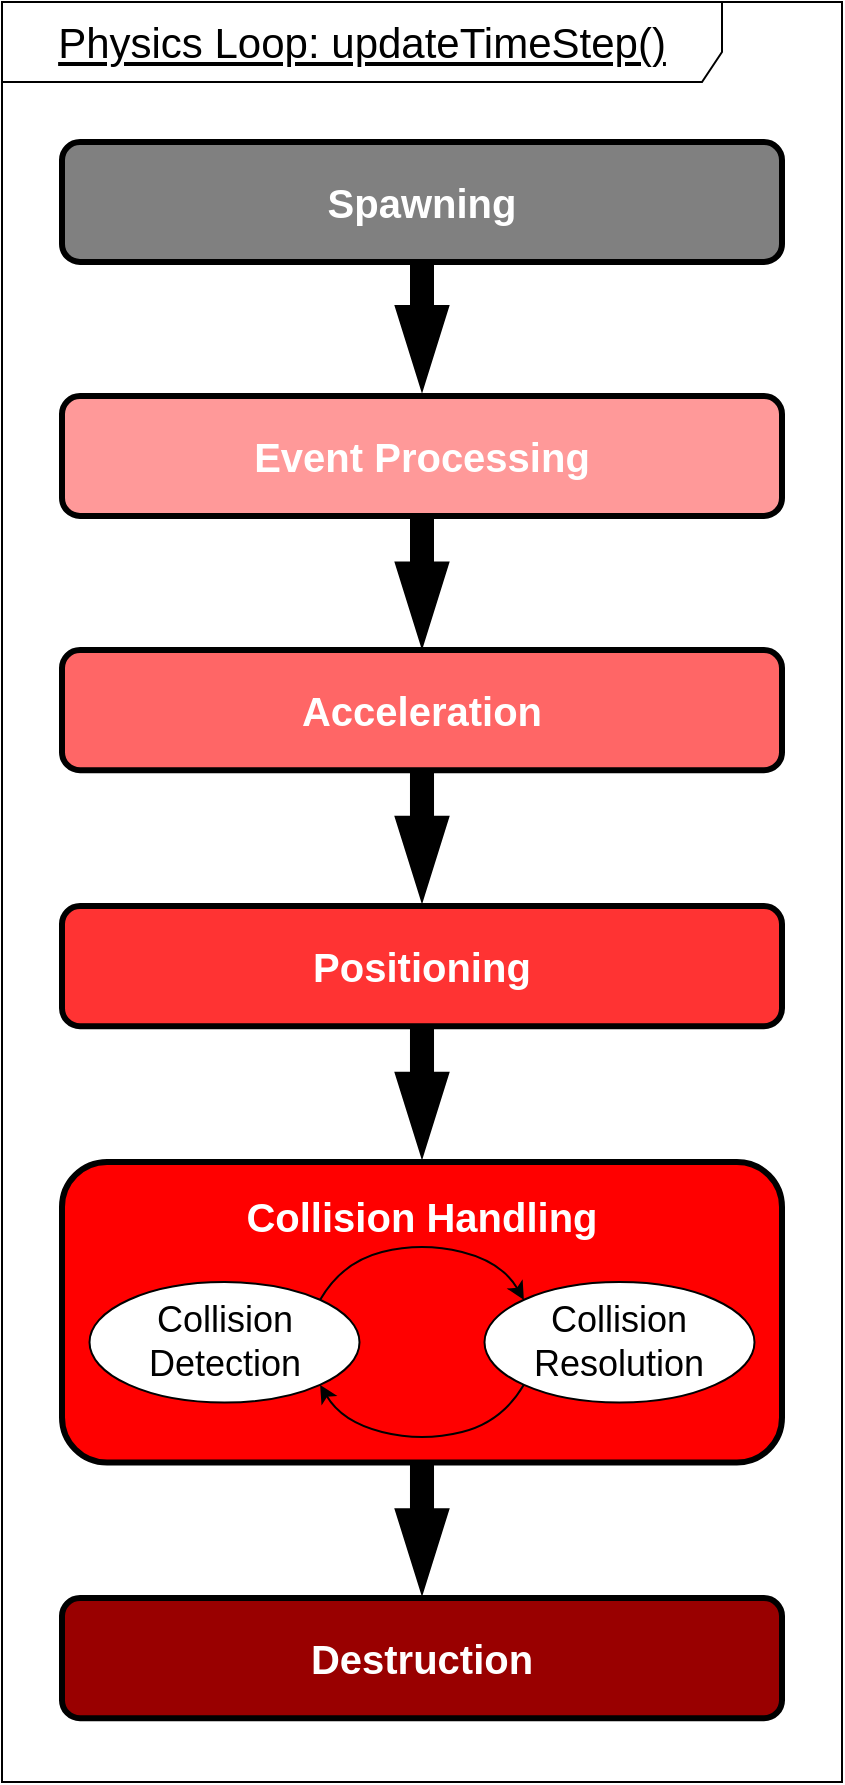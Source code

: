 <mxfile version="24.7.17" pages="17">
  <diagram name="Page-1" id="4Gcz44TJYyZcOeGq_gi7">
    <mxGraphModel dx="1434" dy="870" grid="1" gridSize="10" guides="1" tooltips="1" connect="1" arrows="1" fold="1" page="1" pageScale="1" pageWidth="850" pageHeight="1100" math="0" shadow="0">
      <root>
        <mxCell id="0" />
        <mxCell id="1" parent="0" />
        <mxCell id="CZtNuYd0mR-c0D9mfuZY-6" value="Physics Loop: updateTimeStep()" style="shape=umlFrame;whiteSpace=wrap;html=1;pointerEvents=0;width=360;height=40;fontSize=21;fontStyle=4" parent="1" vertex="1">
          <mxGeometry x="160" y="240" width="420" height="890" as="geometry" />
        </mxCell>
        <mxCell id="CZtNuYd0mR-c0D9mfuZY-9" value="&lt;font color=&quot;#ffffff&quot;&gt;&lt;span style=&quot;font-size: 20px;&quot;&gt;&lt;b&gt;Spawning&lt;/b&gt;&lt;/span&gt;&lt;/font&gt;" style="rounded=1;whiteSpace=wrap;html=1;fillColor=#808080;strokeColor=#000000;strokeWidth=3;" parent="1" vertex="1">
          <mxGeometry x="190" y="310" width="360" height="60" as="geometry" />
        </mxCell>
        <mxCell id="CZtNuYd0mR-c0D9mfuZY-10" value="" style="verticalLabelPosition=bottom;verticalAlign=top;html=1;strokeWidth=2;shape=mxgraph.arrows2.arrow;dy=0.6;dx=40;notch=0;fontColor=#000000;fillColor=#000000;rotation=90;" parent="1" vertex="1">
          <mxGeometry x="338.75" y="388.75" width="62.5" height="25" as="geometry" />
        </mxCell>
        <mxCell id="_0VkJgPWPVpCGcRfgdAA-1" value="&lt;font color=&quot;#ffffff&quot;&gt;&lt;span style=&quot;font-size: 20px;&quot;&gt;&lt;b&gt;Event Processing&lt;/b&gt;&lt;/span&gt;&lt;/font&gt;" style="rounded=1;whiteSpace=wrap;html=1;fillColor=#FF9999;strokeColor=#000000;strokeWidth=3;flipV=1;" parent="1" vertex="1">
          <mxGeometry x="190" y="437" width="360" height="60" as="geometry" />
        </mxCell>
        <mxCell id="_0VkJgPWPVpCGcRfgdAA-21" value="" style="verticalLabelPosition=bottom;verticalAlign=top;html=1;strokeWidth=2;shape=mxgraph.arrows2.arrow;dy=0.6;dx=40;notch=0;fontColor=#000000;fillColor=#000000;rotation=90;flipV=1;" parent="1" vertex="1">
          <mxGeometry x="338.75" y="517" width="62.5" height="25" as="geometry" />
        </mxCell>
        <mxCell id="_0VkJgPWPVpCGcRfgdAA-3" value="&lt;font color=&quot;#ffffff&quot;&gt;&lt;span style=&quot;font-size: 20px;&quot;&gt;&lt;b&gt;Acceleration&lt;/b&gt;&lt;/span&gt;&lt;/font&gt;" style="rounded=1;whiteSpace=wrap;html=1;fillColor=#FF6666;strokeColor=#000000;strokeWidth=3;flipV=1;" parent="1" vertex="1">
          <mxGeometry x="190" y="564" width="360" height="60.113" as="geometry" />
        </mxCell>
        <mxCell id="_0VkJgPWPVpCGcRfgdAA-20" value="" style="verticalLabelPosition=bottom;verticalAlign=top;html=1;strokeWidth=2;shape=mxgraph.arrows2.arrow;dy=0.6;dx=40;notch=0;fontColor=#000000;fillColor=#000000;rotation=90;flipV=1;" parent="1" vertex="1">
          <mxGeometry x="338.75" y="644.151" width="62.5" height="25.047" as="geometry" />
        </mxCell>
        <mxCell id="_0VkJgPWPVpCGcRfgdAA-5" value="&lt;font color=&quot;#ffffff&quot;&gt;&lt;span style=&quot;font-size: 20px;&quot;&gt;&lt;b&gt;Positioning&lt;/b&gt;&lt;/span&gt;&lt;/font&gt;" style="rounded=1;whiteSpace=wrap;html=1;fillColor=#FF3333;strokeColor=#000000;strokeWidth=3;flipV=1;" parent="1" vertex="1">
          <mxGeometry x="190" y="692" width="360" height="60.113" as="geometry" />
        </mxCell>
        <mxCell id="_0VkJgPWPVpCGcRfgdAA-19" value="" style="verticalLabelPosition=bottom;verticalAlign=top;html=1;strokeWidth=2;shape=mxgraph.arrows2.arrow;dy=0.6;dx=40;notch=0;fontColor=#000000;fillColor=#000000;rotation=90;flipV=1;" parent="1" vertex="1">
          <mxGeometry x="338.75" y="772.151" width="62.5" height="25.047" as="geometry" />
        </mxCell>
        <mxCell id="_0VkJgPWPVpCGcRfgdAA-28" value="" style="group" parent="1" vertex="1" connectable="0">
          <mxGeometry x="190" y="820" width="370" height="280.528" as="geometry" />
        </mxCell>
        <mxCell id="_0VkJgPWPVpCGcRfgdAA-7" value="&lt;font color=&quot;#ffffff&quot;&gt;&lt;span style=&quot;font-size: 20px;&quot;&gt;&lt;b&gt;Collision Handling&lt;/b&gt;&lt;/span&gt;&lt;/font&gt;&lt;div&gt;&lt;div&gt;&lt;font color=&quot;#ffffff&quot;&gt;&lt;span style=&quot;font-size: 20px;&quot;&gt;&lt;b&gt;&lt;br&gt;&lt;/b&gt;&lt;/span&gt;&lt;/font&gt;&lt;/div&gt;&lt;div&gt;&lt;font color=&quot;#ffffff&quot;&gt;&lt;span style=&quot;font-size: 20px;&quot;&gt;&lt;b&gt;&lt;br&gt;&lt;/b&gt;&lt;/span&gt;&lt;/font&gt;&lt;/div&gt;&lt;div&gt;&lt;font color=&quot;#ffffff&quot;&gt;&lt;span style=&quot;font-size: 20px;&quot;&gt;&lt;b&gt;&lt;br&gt;&lt;/b&gt;&lt;/span&gt;&lt;/font&gt;&lt;/div&gt;&lt;div&gt;&lt;font color=&quot;#ffffff&quot;&gt;&lt;span style=&quot;font-size: 20px;&quot;&gt;&lt;b&gt;&lt;br&gt;&lt;/b&gt;&lt;/span&gt;&lt;/font&gt;&lt;/div&gt;&lt;/div&gt;" style="rounded=1;whiteSpace=wrap;html=1;fillColor=#FF0000;strokeColor=#000000;strokeWidth=3;flipV=1;" parent="_0VkJgPWPVpCGcRfgdAA-28" vertex="1">
          <mxGeometry width="360" height="150.283" as="geometry" />
        </mxCell>
        <mxCell id="_0VkJgPWPVpCGcRfgdAA-9" value="&lt;font style=&quot;font-size: 18px;&quot;&gt;Collision Detection&lt;/font&gt;" style="ellipse;whiteSpace=wrap;html=1;align=center;flipV=1;" parent="_0VkJgPWPVpCGcRfgdAA-28" vertex="1">
          <mxGeometry x="13.75" y="60.062" width="135" height="60.21" as="geometry" />
        </mxCell>
        <mxCell id="_0VkJgPWPVpCGcRfgdAA-10" value="&lt;font style=&quot;font-size: 18px;&quot;&gt;Collision Resolution&lt;/font&gt;" style="ellipse;whiteSpace=wrap;html=1;align=center;flipV=1;" parent="_0VkJgPWPVpCGcRfgdAA-28" vertex="1">
          <mxGeometry x="211.25" y="60.06" width="135" height="60.21" as="geometry" />
        </mxCell>
        <mxCell id="_0VkJgPWPVpCGcRfgdAA-14" value="" style="curved=1;endArrow=classic;html=1;rounded=0;entryX=0;entryY=0;entryDx=0;entryDy=0;exitX=1;exitY=0;exitDx=0;exitDy=0;" parent="_0VkJgPWPVpCGcRfgdAA-28" source="_0VkJgPWPVpCGcRfgdAA-9" target="_0VkJgPWPVpCGcRfgdAA-10" edge="1">
          <mxGeometry width="50" height="50" relative="1" as="geometry">
            <mxPoint x="155" y="65.982" as="sourcePoint" />
            <mxPoint x="205" y="116.076" as="targetPoint" />
            <Array as="points">
              <mxPoint x="140" y="50" />
              <mxPoint x="180" y="40" />
              <mxPoint x="220" y="50" />
            </Array>
          </mxGeometry>
        </mxCell>
        <mxCell id="_0VkJgPWPVpCGcRfgdAA-17" value="" style="curved=1;endArrow=classic;html=1;rounded=0;entryX=1;entryY=1;entryDx=0;entryDy=0;exitX=0;exitY=1;exitDx=0;exitDy=0;" parent="_0VkJgPWPVpCGcRfgdAA-28" source="_0VkJgPWPVpCGcRfgdAA-10" target="_0VkJgPWPVpCGcRfgdAA-9" edge="1">
          <mxGeometry width="50" height="50" relative="1" as="geometry">
            <mxPoint x="245" y="28.195" as="sourcePoint" />
            <mxPoint x="392" y="30.199" as="targetPoint" />
            <Array as="points">
              <mxPoint x="220" y="130" />
              <mxPoint x="180" y="140" />
              <mxPoint x="140" y="130" />
            </Array>
          </mxGeometry>
        </mxCell>
        <mxCell id="_0VkJgPWPVpCGcRfgdAA-18" value="&lt;font color=&quot;#ffffff&quot;&gt;&lt;span style=&quot;font-size: 20px;&quot;&gt;&lt;b&gt;Destruction&lt;/b&gt;&lt;/span&gt;&lt;/font&gt;" style="rounded=1;whiteSpace=wrap;html=1;fillColor=#990000;strokeColor=#000000;strokeWidth=3;flipV=1;" parent="_0VkJgPWPVpCGcRfgdAA-28" vertex="1">
          <mxGeometry y="218" width="360" height="60.113" as="geometry" />
        </mxCell>
        <mxCell id="_0VkJgPWPVpCGcRfgdAA-22" value="" style="verticalLabelPosition=bottom;verticalAlign=top;html=1;strokeWidth=2;shape=mxgraph.arrows2.arrow;dy=0.6;dx=40;notch=0;fontColor=#000000;fillColor=#000000;rotation=90;flipV=1;" parent="_0VkJgPWPVpCGcRfgdAA-28" vertex="1">
          <mxGeometry x="148.75" y="170.321" width="62.5" height="25.047" as="geometry" />
        </mxCell>
      </root>
    </mxGraphModel>
  </diagram>
  <diagram name="Copy of Page-1" id="W2xNhDCFP6I0IB2f6ZFr">
    <mxGraphModel dx="1118" dy="650" grid="1" gridSize="10" guides="1" tooltips="1" connect="1" arrows="1" fold="1" page="1" pageScale="1" pageWidth="850" pageHeight="1100" math="0" shadow="0">
      <root>
        <mxCell id="EpZlp0DoZWOC1RTMNrmp-0" />
        <mxCell id="EpZlp0DoZWOC1RTMNrmp-1" parent="EpZlp0DoZWOC1RTMNrmp-0" />
        <mxCell id="EpZlp0DoZWOC1RTMNrmp-2" value="Physics Loop: updateTimeStep()" style="shape=umlFrame;whiteSpace=wrap;html=1;pointerEvents=0;width=360;height=40;fontSize=21;fontStyle=4" parent="EpZlp0DoZWOC1RTMNrmp-1" vertex="1">
          <mxGeometry x="160" y="240" width="730" height="330" as="geometry" />
        </mxCell>
        <mxCell id="EpZlp0DoZWOC1RTMNrmp-3" value="&lt;font color=&quot;#ffffff&quot;&gt;&lt;span style=&quot;font-size: 20px;&quot;&gt;&lt;b&gt;Spawning&lt;/b&gt;&lt;/span&gt;&lt;/font&gt;" style="rounded=1;whiteSpace=wrap;html=1;fillColor=#808080;strokeColor=#000000;strokeWidth=3;" parent="EpZlp0DoZWOC1RTMNrmp-1" vertex="1">
          <mxGeometry x="190" y="310" width="140" height="60" as="geometry" />
        </mxCell>
        <mxCell id="EpZlp0DoZWOC1RTMNrmp-4" value="" style="verticalLabelPosition=bottom;verticalAlign=top;html=1;strokeWidth=2;shape=mxgraph.arrows2.arrow;dy=0.68;dx=13.67;notch=0;fontColor=#000000;fillColor=#000000;rotation=0;" parent="EpZlp0DoZWOC1RTMNrmp-1" vertex="1">
          <mxGeometry x="330" y="334.68" width="28" height="10.63" as="geometry" />
        </mxCell>
        <mxCell id="EpZlp0DoZWOC1RTMNrmp-5" value="&lt;font color=&quot;#ffffff&quot;&gt;&lt;span style=&quot;font-size: 20px;&quot;&gt;&lt;b&gt;Event Processing&lt;/b&gt;&lt;/span&gt;&lt;/font&gt;" style="rounded=1;whiteSpace=wrap;html=1;fillColor=#FF9999;strokeColor=#000000;strokeWidth=3;flipV=1;" parent="EpZlp0DoZWOC1RTMNrmp-1" vertex="1">
          <mxGeometry x="360" y="310" width="140" height="60" as="geometry" />
        </mxCell>
        <mxCell id="EpZlp0DoZWOC1RTMNrmp-7" value="&lt;font color=&quot;#ffffff&quot;&gt;&lt;span style=&quot;font-size: 20px;&quot;&gt;&lt;b&gt;Acceleration&lt;/b&gt;&lt;/span&gt;&lt;/font&gt;" style="rounded=1;whiteSpace=wrap;html=1;fillColor=#FF6666;strokeColor=#000000;strokeWidth=3;flipV=1;" parent="EpZlp0DoZWOC1RTMNrmp-1" vertex="1">
          <mxGeometry x="530" y="310" width="140" height="60.11" as="geometry" />
        </mxCell>
        <mxCell id="EpZlp0DoZWOC1RTMNrmp-9" value="&lt;font color=&quot;#ffffff&quot;&gt;&lt;span style=&quot;font-size: 20px;&quot;&gt;&lt;b&gt;Positioning&lt;/b&gt;&lt;/span&gt;&lt;/font&gt;" style="rounded=1;whiteSpace=wrap;html=1;fillColor=#FF3333;strokeColor=#000000;strokeWidth=3;flipV=1;" parent="EpZlp0DoZWOC1RTMNrmp-1" vertex="1">
          <mxGeometry x="700" y="310" width="140" height="60.11" as="geometry" />
        </mxCell>
        <mxCell id="EpZlp0DoZWOC1RTMNrmp-17" value="&lt;font color=&quot;#ffffff&quot;&gt;&lt;span style=&quot;font-size: 20px;&quot;&gt;&lt;b&gt;Destruction&lt;/b&gt;&lt;/span&gt;&lt;/font&gt;" style="rounded=1;whiteSpace=wrap;html=1;fillColor=#990000;strokeColor=#000000;strokeWidth=3;flipV=1;" parent="EpZlp0DoZWOC1RTMNrmp-1" vertex="1">
          <mxGeometry x="190" y="445.09" width="140" height="60.11" as="geometry" />
        </mxCell>
        <mxCell id="VztSypmdv8W9t-x8D2nz-0" value="" style="verticalLabelPosition=bottom;verticalAlign=top;html=1;strokeWidth=2;shape=mxgraph.arrows2.arrow;dy=0.68;dx=13.67;notch=0;fontColor=#000000;fillColor=#000000;rotation=0;" parent="EpZlp0DoZWOC1RTMNrmp-1" vertex="1">
          <mxGeometry x="500" y="334.68" width="28" height="10.63" as="geometry" />
        </mxCell>
        <mxCell id="VztSypmdv8W9t-x8D2nz-1" value="" style="verticalLabelPosition=bottom;verticalAlign=top;html=1;strokeWidth=2;shape=mxgraph.arrows2.arrow;dy=0.68;dx=13.67;notch=0;fontColor=#000000;fillColor=#000000;rotation=0;container=1;" parent="EpZlp0DoZWOC1RTMNrmp-1" vertex="1">
          <mxGeometry x="670" y="334.74" width="28" height="10.63" as="geometry" />
        </mxCell>
        <mxCell id="VztSypmdv8W9t-x8D2nz-4" value="" style="verticalLabelPosition=bottom;verticalAlign=top;html=1;strokeWidth=2;shape=mxgraph.arrows2.arrow;dy=0.68;dx=13.67;notch=0;fontColor=#000000;fillColor=#000000;rotation=-180;" parent="EpZlp0DoZWOC1RTMNrmp-1" vertex="1">
          <mxGeometry x="780" y="469.83" width="78" height="10.63" as="geometry" />
        </mxCell>
        <mxCell id="7pUzsd_m6MLx4GkLYQpI-0" value="" style="group" parent="EpZlp0DoZWOC1RTMNrmp-1" vertex="1" connectable="0">
          <mxGeometry x="420" y="400" width="360" height="150.283" as="geometry" />
        </mxCell>
        <mxCell id="EpZlp0DoZWOC1RTMNrmp-12" value="&lt;font color=&quot;#ffffff&quot;&gt;&lt;span style=&quot;font-size: 20px;&quot;&gt;&lt;b&gt;Collision Handling&lt;/b&gt;&lt;/span&gt;&lt;/font&gt;&lt;div&gt;&lt;div&gt;&lt;font color=&quot;#ffffff&quot;&gt;&lt;span style=&quot;font-size: 20px;&quot;&gt;&lt;b&gt;&lt;br&gt;&lt;/b&gt;&lt;/span&gt;&lt;/font&gt;&lt;/div&gt;&lt;div&gt;&lt;font color=&quot;#ffffff&quot;&gt;&lt;span style=&quot;font-size: 20px;&quot;&gt;&lt;b&gt;&lt;br&gt;&lt;/b&gt;&lt;/span&gt;&lt;/font&gt;&lt;/div&gt;&lt;div&gt;&lt;font color=&quot;#ffffff&quot;&gt;&lt;span style=&quot;font-size: 20px;&quot;&gt;&lt;b&gt;&lt;br&gt;&lt;/b&gt;&lt;/span&gt;&lt;/font&gt;&lt;/div&gt;&lt;div&gt;&lt;font color=&quot;#ffffff&quot;&gt;&lt;span style=&quot;font-size: 20px;&quot;&gt;&lt;b&gt;&lt;br&gt;&lt;/b&gt;&lt;/span&gt;&lt;/font&gt;&lt;/div&gt;&lt;/div&gt;" style="rounded=1;whiteSpace=wrap;html=1;fillColor=#FF0000;strokeColor=#000000;strokeWidth=3;flipV=1;" parent="7pUzsd_m6MLx4GkLYQpI-0" vertex="1">
          <mxGeometry width="360" height="150.283" as="geometry" />
        </mxCell>
        <mxCell id="EpZlp0DoZWOC1RTMNrmp-13" value="&lt;font style=&quot;font-size: 18px;&quot;&gt;Collision Resolution&lt;/font&gt;" style="ellipse;whiteSpace=wrap;html=1;align=center;flipV=1;" parent="7pUzsd_m6MLx4GkLYQpI-0" vertex="1">
          <mxGeometry x="13.75" y="60.062" width="135" height="60.21" as="geometry" />
        </mxCell>
        <mxCell id="EpZlp0DoZWOC1RTMNrmp-14" value="&lt;font style=&quot;font-size: 18px;&quot;&gt;Collision Detection&lt;/font&gt;" style="ellipse;whiteSpace=wrap;html=1;align=center;flipV=1;" parent="7pUzsd_m6MLx4GkLYQpI-0" vertex="1">
          <mxGeometry x="211.25" y="60.06" width="135" height="60.21" as="geometry" />
        </mxCell>
        <mxCell id="EpZlp0DoZWOC1RTMNrmp-15" value="" style="curved=1;endArrow=classic;html=1;rounded=0;entryX=0;entryY=0;entryDx=0;entryDy=0;exitX=1;exitY=0;exitDx=0;exitDy=0;" parent="7pUzsd_m6MLx4GkLYQpI-0" source="EpZlp0DoZWOC1RTMNrmp-13" target="EpZlp0DoZWOC1RTMNrmp-14" edge="1">
          <mxGeometry width="50" height="50" relative="1" as="geometry">
            <mxPoint x="155" y="65.982" as="sourcePoint" />
            <mxPoint x="205" y="116.076" as="targetPoint" />
            <Array as="points">
              <mxPoint x="140" y="50" />
              <mxPoint x="180" y="40" />
              <mxPoint x="220" y="50" />
            </Array>
          </mxGeometry>
        </mxCell>
        <mxCell id="EpZlp0DoZWOC1RTMNrmp-16" value="" style="curved=1;endArrow=classic;html=1;rounded=0;entryX=1;entryY=1;entryDx=0;entryDy=0;exitX=0;exitY=1;exitDx=0;exitDy=0;" parent="7pUzsd_m6MLx4GkLYQpI-0" source="EpZlp0DoZWOC1RTMNrmp-14" target="EpZlp0DoZWOC1RTMNrmp-13" edge="1">
          <mxGeometry width="50" height="50" relative="1" as="geometry">
            <mxPoint x="245" y="28.195" as="sourcePoint" />
            <mxPoint x="392" y="30.199" as="targetPoint" />
            <Array as="points">
              <mxPoint x="220" y="130" />
              <mxPoint x="180" y="140" />
              <mxPoint x="140" y="130" />
            </Array>
          </mxGeometry>
        </mxCell>
        <mxCell id="7pUzsd_m6MLx4GkLYQpI-1" value="" style="verticalLabelPosition=bottom;verticalAlign=top;html=1;strokeWidth=2;shape=mxgraph.arrows2.arrow;dy=0.68;dx=13.67;notch=0;fontColor=#000000;fillColor=#000000;rotation=-180;" parent="EpZlp0DoZWOC1RTMNrmp-1" vertex="1">
          <mxGeometry x="330" y="469.83" width="90" height="10.63" as="geometry" />
        </mxCell>
        <mxCell id="7pUzsd_m6MLx4GkLYQpI-4" value="" style="endArrow=none;html=1;rounded=0;strokeWidth=5;" parent="EpZlp0DoZWOC1RTMNrmp-1" edge="1">
          <mxGeometry width="50" height="50" relative="1" as="geometry">
            <mxPoint x="858" y="477" as="sourcePoint" />
            <mxPoint x="858" y="341" as="targetPoint" />
          </mxGeometry>
        </mxCell>
        <mxCell id="7pUzsd_m6MLx4GkLYQpI-5" value="" style="endArrow=none;html=1;rounded=0;strokeWidth=5;exitX=1;exitY=0.5;exitDx=0;exitDy=0;" parent="EpZlp0DoZWOC1RTMNrmp-1" source="EpZlp0DoZWOC1RTMNrmp-9" edge="1">
          <mxGeometry width="50" height="50" relative="1" as="geometry">
            <mxPoint x="720" y="410" as="sourcePoint" />
            <mxPoint x="860" y="340" as="targetPoint" />
          </mxGeometry>
        </mxCell>
      </root>
    </mxGraphModel>
  </diagram>
  <diagram id="KtqnjtfJAohPH3uFjCQS" name="Page-2">
    <mxGraphModel dx="3354" dy="1950" grid="1" gridSize="10" guides="1" tooltips="1" connect="1" arrows="1" fold="1" page="1" pageScale="1" pageWidth="850" pageHeight="1100" math="0" shadow="0">
      <root>
        <mxCell id="0" />
        <mxCell id="1" parent="0" />
        <mxCell id="wJ9GDkqAWLF1WGDljwzh-1" value="&lt;font style=&quot;font-size: 17px;&quot;&gt;Game Loop&lt;/font&gt;" style="swimlane;childLayout=stackLayout;horizontal=1;fillColor=none;horizontalStack=1;resizeParent=1;resizeParentMax=0;resizeLast=0;collapsible=0;strokeColor=none;stackBorder=10;stackSpacing=-12;resizable=1;align=center;points=[];whiteSpace=wrap;html=1;" parent="1" vertex="1">
          <mxGeometry x="270" y="280" width="446" height="90" as="geometry" />
        </mxCell>
        <mxCell id="wJ9GDkqAWLF1WGDljwzh-2" value="InputHandler::&lt;br style=&quot;font-size: 14px;&quot;&gt;getEvents()" style="shape=step;perimeter=stepPerimeter;fixedSize=1;points=[];whiteSpace=wrap;html=1;fillColor=#009900;fontColor=#FFFFFF;fontStyle=1;fontSize=14;" parent="wJ9GDkqAWLF1WGDljwzh-1" vertex="1">
          <mxGeometry x="10" y="33" width="150" height="47" as="geometry" />
        </mxCell>
        <mxCell id="wJ9GDkqAWLF1WGDljwzh-3" value="PhysicsEngine::&lt;br style=&quot;font-size: 14px;&quot;&gt;update(events)" style="shape=step;perimeter=stepPerimeter;fixedSize=1;points=[];whiteSpace=wrap;html=1;fontSize=14;fontColor=#FFFFFF;fillColor=#FF3333;fontStyle=1" parent="wJ9GDkqAWLF1WGDljwzh-1" vertex="1">
          <mxGeometry x="148" y="33" width="150" height="47" as="geometry" />
        </mxCell>
        <mxCell id="wJ9GDkqAWLF1WGDljwzh-4" value="&lt;font color=&quot;#ffffff&quot; style=&quot;font-size: 14px;&quot;&gt;&lt;b&gt;Renderer::&lt;br&gt;draw()&lt;/b&gt;&lt;/font&gt;" style="shape=step;perimeter=stepPerimeter;fixedSize=1;points=[];whiteSpace=wrap;html=1;fillColor=#6600CC;" parent="wJ9GDkqAWLF1WGDljwzh-1" vertex="1">
          <mxGeometry x="286" y="33" width="150" height="47" as="geometry" />
        </mxCell>
        <mxCell id="ki5s3Si_6zUMZNypJ4q4-1" value="Terrain::generateBiome()" style="shape=step;perimeter=stepPerimeter;fixedSize=1;points=[];whiteSpace=wrap;html=1;fillColor=#FF9933;fontColor=#FFFFFF;fontStyle=1;fontSize=14;" parent="1" vertex="1">
          <mxGeometry x="280" y="370" width="430" height="30" as="geometry" />
        </mxCell>
      </root>
    </mxGraphModel>
  </diagram>
  <diagram id="5aCkINXYeP7VZEZQjOUo" name="Page-3">
    <mxGraphModel dx="1055" dy="650" grid="1" gridSize="10" guides="1" tooltips="1" connect="1" arrows="1" fold="1" page="1" pageScale="1" pageWidth="850" pageHeight="1100" math="0" shadow="0">
      <root>
        <mxCell id="0" />
        <mxCell id="1" parent="0" />
        <mxCell id="DRKdlThf1ClsC73G9Ho6-1" value="DynamicConvexPolygon" style="swimlane;fontStyle=1;align=center;verticalAlign=top;childLayout=stackLayout;horizontal=1;startSize=26;horizontalStack=0;resizeParent=1;resizeParentMax=0;resizeLast=0;collapsible=1;marginBottom=0;whiteSpace=wrap;html=1;" parent="1" vertex="1">
          <mxGeometry x="340" y="360" width="230" height="240" as="geometry" />
        </mxCell>
        <mxCell id="DRKdlThf1ClsC73G9Ho6-2" value="&lt;font color=&quot;#009900&quot;&gt;// constant attributes&lt;/font&gt;&lt;br&gt;- id: size_t&lt;div&gt;- bodySpaceVertices: vector&amp;lt;Vector&amp;gt;&lt;br&gt;- mass: floatType&lt;br&gt;- density: floatType&lt;br&gt;- floatType momentOfInertia&lt;br&gt;&lt;font color=&quot;#009900&quot;&gt;// dynamic attributes &amp;amp; collision detection&lt;/font&gt;&lt;br&gt;- worldSpaceVertices: vector&lt;br&gt;- lastWitness: map&amp;lt;size_t, size_t&amp;gt;&lt;br&gt;- sweptAABB: AABB&lt;br&gt;- currentAABB: AABB&lt;/div&gt;" style="text;strokeColor=none;fillColor=none;align=left;verticalAlign=top;spacingLeft=4;spacingRight=4;overflow=hidden;rotatable=0;points=[[0,0.5],[1,0.5]];portConstraint=eastwest;whiteSpace=wrap;html=1;" parent="DRKdlThf1ClsC73G9Ho6-1" vertex="1">
          <mxGeometry y="26" width="230" height="164" as="geometry" />
        </mxCell>
        <mxCell id="DRKdlThf1ClsC73G9Ho6-3" value="" style="line;strokeWidth=1;fillColor=none;align=left;verticalAlign=middle;spacingTop=-1;spacingLeft=3;spacingRight=3;rotatable=0;labelPosition=right;points=[];portConstraint=eastwest;strokeColor=inherit;" parent="DRKdlThf1ClsC73G9Ho6-1" vertex="1">
          <mxGeometry y="190" width="230" height="8" as="geometry" />
        </mxCell>
        <mxCell id="DRKdlThf1ClsC73G9Ho6-4" value="&lt;font color=&quot;#009900&quot;&gt;/* Getters and Setters (ensure consistent state)*/&lt;/font&gt;" style="text;strokeColor=none;fillColor=none;align=left;verticalAlign=top;spacingLeft=4;spacingRight=4;overflow=hidden;rotatable=0;points=[[0,0.5],[1,0.5]];portConstraint=eastwest;whiteSpace=wrap;html=1;" parent="DRKdlThf1ClsC73G9Ho6-1" vertex="1">
          <mxGeometry y="198" width="230" height="42" as="geometry" />
        </mxCell>
        <mxCell id="DRKdlThf1ClsC73G9Ho6-5" value="&amp;lt;&amp;lt;struct&amp;gt;&amp;gt;&lt;br&gt;DynamicProperties" style="swimlane;fontStyle=0;childLayout=stackLayout;horizontal=1;startSize=30;fillColor=none;horizontalStack=0;resizeParent=1;resizeParentMax=0;resizeLast=0;collapsible=1;marginBottom=0;whiteSpace=wrap;html=1;" parent="1" vertex="1">
          <mxGeometry x="640" y="360" width="200" height="130" as="geometry" />
        </mxCell>
        <mxCell id="DRKdlThf1ClsC73G9Ho6-6" value="+ position: Vector&lt;br&gt;+ lastPosition: Vector&lt;br&gt;+ rotationAngleRad: floatType&lt;br&gt;+ lastRotationAngleRad: floatType&lt;br&gt;+ linearMomentum: Vector&lt;br&gt;+ angularMomentum: floatType" style="text;strokeColor=none;fillColor=none;align=left;verticalAlign=top;spacingLeft=4;spacingRight=4;overflow=hidden;rotatable=0;points=[[0,0.5],[1,0.5]];portConstraint=eastwest;whiteSpace=wrap;html=1;" parent="DRKdlThf1ClsC73G9Ho6-5" vertex="1">
          <mxGeometry y="30" width="200" height="100" as="geometry" />
        </mxCell>
        <mxCell id="DRKdlThf1ClsC73G9Ho6-10" value="" style="endArrow=diamondThin;endFill=0;endSize=24;html=1;rounded=0;entryX=1.002;entryY=0.088;entryDx=0;entryDy=0;entryPerimeter=0;exitX=0;exitY=0.154;exitDx=0;exitDy=0;exitPerimeter=0;" parent="1" source="DRKdlThf1ClsC73G9Ho6-5" target="DRKdlThf1ClsC73G9Ho6-1" edge="1">
          <mxGeometry width="160" relative="1" as="geometry">
            <mxPoint x="520" y="450" as="sourcePoint" />
            <mxPoint x="680" y="450" as="targetPoint" />
          </mxGeometry>
        </mxCell>
        <mxCell id="DRKdlThf1ClsC73G9Ho6-11" value="1" style="text;html=1;align=center;verticalAlign=middle;resizable=0;points=[];autosize=1;strokeColor=none;fillColor=none;" parent="1" vertex="1">
          <mxGeometry x="570" y="350" width="30" height="30" as="geometry" />
        </mxCell>
        <mxCell id="DRKdlThf1ClsC73G9Ho6-12" value="1" style="text;html=1;align=center;verticalAlign=middle;resizable=0;points=[];autosize=1;strokeColor=none;fillColor=none;" parent="1" vertex="1">
          <mxGeometry x="610" y="350" width="30" height="30" as="geometry" />
        </mxCell>
      </root>
    </mxGraphModel>
  </diagram>
  <diagram name="Copy of Page-3" id="gEV46G3US4rYthBsoHLV">
    <mxGraphModel dx="1266" dy="780" grid="1" gridSize="10" guides="1" tooltips="1" connect="1" arrows="1" fold="1" page="1" pageScale="1" pageWidth="850" pageHeight="1100" math="0" shadow="0">
      <root>
        <mxCell id="qXAyxDphBFjy0e4qemJG-0" />
        <mxCell id="qXAyxDphBFjy0e4qemJG-1" parent="qXAyxDphBFjy0e4qemJG-0" />
        <mxCell id="qXAyxDphBFjy0e4qemJG-2" value="DynamicConvexPolygon" style="swimlane;fontStyle=1;align=center;verticalAlign=top;childLayout=stackLayout;horizontal=1;startSize=26;horizontalStack=0;resizeParent=1;resizeParentMax=0;resizeLast=0;collapsible=1;marginBottom=0;whiteSpace=wrap;html=1;" vertex="1" parent="qXAyxDphBFjy0e4qemJG-1">
          <mxGeometry x="340" y="370" width="230" height="240" as="geometry" />
        </mxCell>
        <mxCell id="qXAyxDphBFjy0e4qemJG-3" value="&lt;font color=&quot;#009900&quot;&gt;// constant attributes&lt;/font&gt;&lt;br&gt;- id: size_t&lt;div&gt;- bodySpaceVertices: vector&amp;lt;Vector&amp;gt;&lt;br&gt;- mass: floatType&lt;br&gt;- density: floatType&lt;br&gt;- momentOfInertia: floatType&lt;br&gt;&lt;font color=&quot;#009900&quot;&gt;// dynamic attributes &amp;amp; collision detection&lt;/font&gt;&lt;br&gt;- worldSpaceVertices: vector&amp;lt;Vector&amp;gt;&lt;br&gt;- lastWitness: map&amp;lt;size_t, size_t&amp;gt;&lt;br&gt;- sweptAABB: AABB&lt;br&gt;- currentAABB: AABB&lt;/div&gt;" style="text;strokeColor=none;fillColor=none;align=left;verticalAlign=top;spacingLeft=4;spacingRight=4;overflow=hidden;rotatable=0;points=[[0,0.5],[1,0.5]];portConstraint=eastwest;whiteSpace=wrap;html=1;" vertex="1" parent="qXAyxDphBFjy0e4qemJG-2">
          <mxGeometry y="26" width="230" height="164" as="geometry" />
        </mxCell>
        <mxCell id="qXAyxDphBFjy0e4qemJG-4" value="" style="line;strokeWidth=1;fillColor=none;align=left;verticalAlign=middle;spacingTop=-1;spacingLeft=3;spacingRight=3;rotatable=0;labelPosition=right;points=[];portConstraint=eastwest;strokeColor=inherit;" vertex="1" parent="qXAyxDphBFjy0e4qemJG-2">
          <mxGeometry y="190" width="230" height="8" as="geometry" />
        </mxCell>
        <mxCell id="qXAyxDphBFjy0e4qemJG-5" value="&lt;font color=&quot;#009900&quot;&gt;/* Getters and Setters (ensure consistent state)*/&lt;/font&gt;" style="text;strokeColor=none;fillColor=none;align=left;verticalAlign=top;spacingLeft=4;spacingRight=4;overflow=hidden;rotatable=0;points=[[0,0.5],[1,0.5]];portConstraint=eastwest;whiteSpace=wrap;html=1;" vertex="1" parent="qXAyxDphBFjy0e4qemJG-2">
          <mxGeometry y="198" width="230" height="42" as="geometry" />
        </mxCell>
        <mxCell id="qXAyxDphBFjy0e4qemJG-6" value="&amp;lt;&amp;lt;struct&amp;gt;&amp;gt;&lt;br&gt;DynamicProperties" style="swimlane;fontStyle=0;childLayout=stackLayout;horizontal=1;startSize=30;fillColor=none;horizontalStack=0;resizeParent=1;resizeParentMax=0;resizeLast=0;collapsible=1;marginBottom=0;whiteSpace=wrap;html=1;" vertex="1" parent="qXAyxDphBFjy0e4qemJG-1">
          <mxGeometry x="640" y="370" width="200" height="130" as="geometry" />
        </mxCell>
        <mxCell id="qXAyxDphBFjy0e4qemJG-7" value="+ position: Vector&lt;br&gt;+ lastPosition: Vector&lt;br&gt;+ rotationAngleRad: floatType&lt;br&gt;+ lastRotationAngleRad: floatType&lt;br&gt;+ linearMomentum: Vector&lt;br&gt;+ angularMomentum: floatType" style="text;strokeColor=none;fillColor=none;align=left;verticalAlign=top;spacingLeft=4;spacingRight=4;overflow=hidden;rotatable=0;points=[[0,0.5],[1,0.5]];portConstraint=eastwest;whiteSpace=wrap;html=1;" vertex="1" parent="qXAyxDphBFjy0e4qemJG-6">
          <mxGeometry y="30" width="200" height="100" as="geometry" />
        </mxCell>
        <mxCell id="qXAyxDphBFjy0e4qemJG-8" value="" style="endArrow=diamondThin;endFill=0;endSize=24;html=1;rounded=0;entryX=1.002;entryY=0.088;entryDx=0;entryDy=0;entryPerimeter=0;exitX=0;exitY=0.154;exitDx=0;exitDy=0;exitPerimeter=0;" edge="1" parent="qXAyxDphBFjy0e4qemJG-1" source="qXAyxDphBFjy0e4qemJG-6" target="qXAyxDphBFjy0e4qemJG-2">
          <mxGeometry width="160" relative="1" as="geometry">
            <mxPoint x="520" y="460" as="sourcePoint" />
            <mxPoint x="680" y="460" as="targetPoint" />
          </mxGeometry>
        </mxCell>
        <mxCell id="qXAyxDphBFjy0e4qemJG-9" value="1" style="text;html=1;align=center;verticalAlign=middle;resizable=0;points=[];autosize=1;strokeColor=none;fillColor=none;" vertex="1" parent="qXAyxDphBFjy0e4qemJG-1">
          <mxGeometry x="570" y="360" width="30" height="30" as="geometry" />
        </mxCell>
        <mxCell id="qXAyxDphBFjy0e4qemJG-10" value="1" style="text;html=1;align=center;verticalAlign=middle;resizable=0;points=[];autosize=1;strokeColor=none;fillColor=none;" vertex="1" parent="qXAyxDphBFjy0e4qemJG-1">
          <mxGeometry x="610" y="360" width="30" height="30" as="geometry" />
        </mxCell>
        <mxCell id="qXAyxDphBFjy0e4qemJG-11" value="" style="endArrow=diamondThin;endFill=1;endSize=24;html=1;rounded=0;" edge="1" parent="qXAyxDphBFjy0e4qemJG-1">
          <mxGeometry width="160" relative="1" as="geometry">
            <mxPoint x="570" y="540" as="sourcePoint" />
            <mxPoint x="960" y="540" as="targetPoint" />
          </mxGeometry>
        </mxCell>
        <mxCell id="qXAyxDphBFjy0e4qemJG-12" value="hitbox" style="text;html=1;align=center;verticalAlign=middle;resizable=0;points=[];autosize=1;strokeColor=none;fillColor=none;" vertex="1" parent="qXAyxDphBFjy0e4qemJG-1">
          <mxGeometry x="570" y="540" width="60" height="30" as="geometry" />
        </mxCell>
        <mxCell id="qXAyxDphBFjy0e4qemJG-13" value="1..3" style="text;html=1;align=center;verticalAlign=middle;resizable=0;points=[];autosize=1;strokeColor=none;fillColor=none;" vertex="1" parent="qXAyxDphBFjy0e4qemJG-1">
          <mxGeometry x="570" y="510" width="40" height="30" as="geometry" />
        </mxCell>
        <mxCell id="qXAyxDphBFjy0e4qemJG-14" value="Hiker" style="swimlane;fontStyle=1;align=center;verticalAlign=top;childLayout=stackLayout;horizontal=1;startSize=26;horizontalStack=0;resizeParent=1;resizeParentMax=0;resizeLast=0;collapsible=1;marginBottom=0;whiteSpace=wrap;html=1;" vertex="1" parent="qXAyxDphBFjy0e4qemJG-1">
          <mxGeometry x="960" y="500" width="160" height="86" as="geometry" />
        </mxCell>
        <mxCell id="qXAyxDphBFjy0e4qemJG-15" value="..." style="text;strokeColor=none;fillColor=none;align=left;verticalAlign=top;spacingLeft=4;spacingRight=4;overflow=hidden;rotatable=0;points=[[0,0.5],[1,0.5]];portConstraint=eastwest;whiteSpace=wrap;html=1;" vertex="1" parent="qXAyxDphBFjy0e4qemJG-14">
          <mxGeometry y="26" width="160" height="26" as="geometry" />
        </mxCell>
        <mxCell id="qXAyxDphBFjy0e4qemJG-16" value="" style="line;strokeWidth=1;fillColor=none;align=left;verticalAlign=middle;spacingTop=-1;spacingLeft=3;spacingRight=3;rotatable=0;labelPosition=right;points=[];portConstraint=eastwest;strokeColor=inherit;" vertex="1" parent="qXAyxDphBFjy0e4qemJG-14">
          <mxGeometry y="52" width="160" height="8" as="geometry" />
        </mxCell>
        <mxCell id="qXAyxDphBFjy0e4qemJG-17" value="..." style="text;strokeColor=none;fillColor=none;align=left;verticalAlign=top;spacingLeft=4;spacingRight=4;overflow=hidden;rotatable=0;points=[[0,0.5],[1,0.5]];portConstraint=eastwest;whiteSpace=wrap;html=1;" vertex="1" parent="qXAyxDphBFjy0e4qemJG-14">
          <mxGeometry y="60" width="160" height="26" as="geometry" />
        </mxCell>
        <mxCell id="WBAo0td8l3wnFO7mlHh8-0" value="" style="endArrow=block;endSize=16;endFill=0;html=1;rounded=0;entryX=0.497;entryY=1.001;entryDx=0;entryDy=0;entryPerimeter=0;exitX=0;exitY=0.5;exitDx=0;exitDy=0;" edge="1" parent="qXAyxDphBFjy0e4qemJG-1" source="WBAo0td8l3wnFO7mlHh8-2" target="qXAyxDphBFjy0e4qemJG-5">
          <mxGeometry width="160" relative="1" as="geometry">
            <mxPoint x="455" y="710" as="sourcePoint" />
            <mxPoint x="620" y="710" as="targetPoint" />
            <Array as="points">
              <mxPoint x="454" y="660" />
            </Array>
          </mxGeometry>
        </mxCell>
        <mxCell id="WBAo0td8l3wnFO7mlHh8-1" value="Rock" style="swimlane;fontStyle=1;align=center;verticalAlign=top;childLayout=stackLayout;horizontal=1;startSize=26;horizontalStack=0;resizeParent=1;resizeParentMax=0;resizeLast=0;collapsible=1;marginBottom=0;whiteSpace=wrap;html=1;" vertex="1" parent="qXAyxDphBFjy0e4qemJG-1">
          <mxGeometry x="960" y="620" width="160" height="86" as="geometry" />
        </mxCell>
        <mxCell id="WBAo0td8l3wnFO7mlHh8-2" value="..." style="text;strokeColor=none;fillColor=none;align=left;verticalAlign=top;spacingLeft=4;spacingRight=4;overflow=hidden;rotatable=0;points=[[0,0.5],[1,0.5]];portConstraint=eastwest;whiteSpace=wrap;html=1;" vertex="1" parent="WBAo0td8l3wnFO7mlHh8-1">
          <mxGeometry y="26" width="160" height="26" as="geometry" />
        </mxCell>
        <mxCell id="WBAo0td8l3wnFO7mlHh8-3" value="" style="line;strokeWidth=1;fillColor=none;align=left;verticalAlign=middle;spacingTop=-1;spacingLeft=3;spacingRight=3;rotatable=0;labelPosition=right;points=[];portConstraint=eastwest;strokeColor=inherit;" vertex="1" parent="WBAo0td8l3wnFO7mlHh8-1">
          <mxGeometry y="52" width="160" height="8" as="geometry" />
        </mxCell>
        <mxCell id="WBAo0td8l3wnFO7mlHh8-4" value="..." style="text;strokeColor=none;fillColor=none;align=left;verticalAlign=top;spacingLeft=4;spacingRight=4;overflow=hidden;rotatable=0;points=[[0,0.5],[1,0.5]];portConstraint=eastwest;whiteSpace=wrap;html=1;" vertex="1" parent="WBAo0td8l3wnFO7mlHh8-1">
          <mxGeometry y="60" width="160" height="26" as="geometry" />
        </mxCell>
        <mxCell id="mO7UNEwUNNa4cL-CpfQB-0" value="StaticConvexPolygon" style="swimlane;fontStyle=1;align=center;verticalAlign=top;childLayout=stackLayout;horizontal=1;startSize=26;horizontalStack=0;resizeParent=1;resizeParentMax=0;resizeLast=0;collapsible=1;marginBottom=0;whiteSpace=wrap;html=1;" vertex="1" parent="qXAyxDphBFjy0e4qemJG-1">
          <mxGeometry x="900" y="360" width="220" height="86" as="geometry" />
        </mxCell>
        <mxCell id="mO7UNEwUNNa4cL-CpfQB-1" value="- worldSpaceVertices: vector&amp;lt;Vector&amp;gt;" style="text;strokeColor=none;fillColor=none;align=left;verticalAlign=top;spacingLeft=4;spacingRight=4;overflow=hidden;rotatable=0;points=[[0,0.5],[1,0.5]];portConstraint=eastwest;whiteSpace=wrap;html=1;" vertex="1" parent="mO7UNEwUNNa4cL-CpfQB-0">
          <mxGeometry y="26" width="220" height="26" as="geometry" />
        </mxCell>
        <mxCell id="mO7UNEwUNNa4cL-CpfQB-2" value="" style="line;strokeWidth=1;fillColor=none;align=left;verticalAlign=middle;spacingTop=-1;spacingLeft=3;spacingRight=3;rotatable=0;labelPosition=right;points=[];portConstraint=eastwest;strokeColor=inherit;" vertex="1" parent="mO7UNEwUNNa4cL-CpfQB-0">
          <mxGeometry y="52" width="220" height="8" as="geometry" />
        </mxCell>
        <mxCell id="mO7UNEwUNNa4cL-CpfQB-3" value="&lt;font&gt;// Getters&lt;/font&gt;" style="text;strokeColor=none;fillColor=none;align=left;verticalAlign=top;spacingLeft=4;spacingRight=4;overflow=hidden;rotatable=0;points=[[0,0.5],[1,0.5]];portConstraint=eastwest;whiteSpace=wrap;html=1;fontColor=#009900;" vertex="1" parent="mO7UNEwUNNa4cL-CpfQB-0">
          <mxGeometry y="60" width="220" height="26" as="geometry" />
        </mxCell>
      </root>
    </mxGraphModel>
  </diagram>
  <diagram name="Copy of Copy of Page-3" id="7hsovhZ3A5D1ja4c4CEx">
    <mxGraphModel dx="1508" dy="929" grid="1" gridSize="10" guides="1" tooltips="1" connect="1" arrows="1" fold="1" page="1" pageScale="1" pageWidth="850" pageHeight="1100" math="0" shadow="0">
      <root>
        <mxCell id="iw9I1Bp_1hsxYDPm7WPT-0" />
        <mxCell id="iw9I1Bp_1hsxYDPm7WPT-1" parent="iw9I1Bp_1hsxYDPm7WPT-0" />
        <mxCell id="iw9I1Bp_1hsxYDPm7WPT-2" value="DynamicConvexPolygon" style="swimlane;fontStyle=1;align=center;verticalAlign=top;childLayout=stackLayout;horizontal=1;startSize=26;horizontalStack=0;resizeParent=1;resizeParentMax=0;resizeLast=0;collapsible=1;marginBottom=0;whiteSpace=wrap;html=1;" vertex="1" parent="iw9I1Bp_1hsxYDPm7WPT-1">
          <mxGeometry x="340" y="370" width="230" height="190" as="geometry" />
        </mxCell>
        <mxCell id="iw9I1Bp_1hsxYDPm7WPT-3" value="&lt;font color=&quot;#009900&quot;&gt;// constant attributes&lt;/font&gt;&lt;div&gt;- mass&lt;br&gt;- density&lt;br&gt;- momentOfInertia&lt;br&gt;&lt;font color=&quot;#009900&quot;&gt;// dynamic attributes &amp;amp; collision detection&lt;/font&gt;&lt;br&gt;- worldSpaceVertices&lt;br&gt;- sweptAABB&lt;/div&gt;" style="text;strokeColor=none;fillColor=none;align=left;verticalAlign=top;spacingLeft=4;spacingRight=4;overflow=hidden;rotatable=0;points=[[0,0.5],[1,0.5]];portConstraint=eastwest;whiteSpace=wrap;html=1;" vertex="1" parent="iw9I1Bp_1hsxYDPm7WPT-2">
          <mxGeometry y="26" width="230" height="114" as="geometry" />
        </mxCell>
        <mxCell id="iw9I1Bp_1hsxYDPm7WPT-4" value="" style="line;strokeWidth=1;fillColor=none;align=left;verticalAlign=middle;spacingTop=-1;spacingLeft=3;spacingRight=3;rotatable=0;labelPosition=right;points=[];portConstraint=eastwest;strokeColor=inherit;" vertex="1" parent="iw9I1Bp_1hsxYDPm7WPT-2">
          <mxGeometry y="140" width="230" height="8" as="geometry" />
        </mxCell>
        <mxCell id="iw9I1Bp_1hsxYDPm7WPT-5" value="&lt;font color=&quot;#009900&quot;&gt;/* Getters and Setters (ensure consistent state)*/&lt;/font&gt;" style="text;strokeColor=none;fillColor=none;align=left;verticalAlign=top;spacingLeft=4;spacingRight=4;overflow=hidden;rotatable=0;points=[[0,0.5],[1,0.5]];portConstraint=eastwest;whiteSpace=wrap;html=1;" vertex="1" parent="iw9I1Bp_1hsxYDPm7WPT-2">
          <mxGeometry y="148" width="230" height="42" as="geometry" />
        </mxCell>
        <mxCell id="iw9I1Bp_1hsxYDPm7WPT-6" value="&amp;lt;&amp;lt;struct&amp;gt;&amp;gt;&lt;br&gt;DynamicProperties" style="swimlane;fontStyle=0;childLayout=stackLayout;horizontal=1;startSize=30;fillColor=none;horizontalStack=0;resizeParent=1;resizeParentMax=0;resizeLast=0;collapsible=1;marginBottom=0;whiteSpace=wrap;html=1;" vertex="1" parent="iw9I1Bp_1hsxYDPm7WPT-1">
          <mxGeometry x="670" y="370" width="160" height="100" as="geometry" />
        </mxCell>
        <mxCell id="iw9I1Bp_1hsxYDPm7WPT-7" value="+ position&lt;br&gt;+ rotationAngle&lt;br&gt;+ linearMomentum&lt;br&gt;+ angularMomentum" style="text;strokeColor=none;fillColor=none;align=left;verticalAlign=top;spacingLeft=4;spacingRight=4;overflow=hidden;rotatable=0;points=[[0,0.5],[1,0.5]];portConstraint=eastwest;whiteSpace=wrap;html=1;" vertex="1" parent="iw9I1Bp_1hsxYDPm7WPT-6">
          <mxGeometry y="30" width="160" height="70" as="geometry" />
        </mxCell>
        <mxCell id="iw9I1Bp_1hsxYDPm7WPT-8" value="" style="endArrow=diamondThin;endFill=0;endSize=24;html=1;rounded=0;entryX=1.002;entryY=0.088;entryDx=0;entryDy=0;entryPerimeter=0;exitX=0;exitY=0.154;exitDx=0;exitDy=0;exitPerimeter=0;" edge="1" parent="iw9I1Bp_1hsxYDPm7WPT-1" source="iw9I1Bp_1hsxYDPm7WPT-6" target="iw9I1Bp_1hsxYDPm7WPT-2">
          <mxGeometry width="160" relative="1" as="geometry">
            <mxPoint x="520" y="460" as="sourcePoint" />
            <mxPoint x="680" y="460" as="targetPoint" />
          </mxGeometry>
        </mxCell>
        <mxCell id="iw9I1Bp_1hsxYDPm7WPT-9" value="1" style="text;html=1;align=center;verticalAlign=middle;resizable=0;points=[];autosize=1;strokeColor=none;fillColor=none;" vertex="1" parent="iw9I1Bp_1hsxYDPm7WPT-1">
          <mxGeometry x="570" y="390" width="30" height="30" as="geometry" />
        </mxCell>
        <mxCell id="iw9I1Bp_1hsxYDPm7WPT-10" value="1" style="text;html=1;align=center;verticalAlign=middle;resizable=0;points=[];autosize=1;strokeColor=none;fillColor=none;" vertex="1" parent="iw9I1Bp_1hsxYDPm7WPT-1">
          <mxGeometry x="640" y="388" width="30" height="30" as="geometry" />
        </mxCell>
        <mxCell id="iw9I1Bp_1hsxYDPm7WPT-11" value="" style="endArrow=diamondThin;endFill=1;endSize=24;html=1;rounded=0;entryX=0;entryY=0.538;entryDx=0;entryDy=0;entryPerimeter=0;" edge="1" parent="iw9I1Bp_1hsxYDPm7WPT-1" target="iw9I1Bp_1hsxYDPm7WPT-15">
          <mxGeometry width="160" relative="1" as="geometry">
            <mxPoint x="570" y="540" as="sourcePoint" />
            <mxPoint x="960" y="540" as="targetPoint" />
          </mxGeometry>
        </mxCell>
        <mxCell id="iw9I1Bp_1hsxYDPm7WPT-12" value="hitbox" style="text;html=1;align=center;verticalAlign=middle;resizable=0;points=[];autosize=1;strokeColor=none;fillColor=none;" vertex="1" parent="iw9I1Bp_1hsxYDPm7WPT-1">
          <mxGeometry x="560" y="540" width="60" height="30" as="geometry" />
        </mxCell>
        <mxCell id="iw9I1Bp_1hsxYDPm7WPT-13" value="1" style="text;html=1;align=center;verticalAlign=middle;resizable=0;points=[];autosize=1;strokeColor=none;fillColor=none;" vertex="1" parent="iw9I1Bp_1hsxYDPm7WPT-1">
          <mxGeometry x="570" y="510" width="30" height="30" as="geometry" />
        </mxCell>
        <mxCell id="iw9I1Bp_1hsxYDPm7WPT-14" value="Hiker" style="swimlane;fontStyle=1;align=center;verticalAlign=top;childLayout=stackLayout;horizontal=1;startSize=26;horizontalStack=0;resizeParent=1;resizeParentMax=0;resizeLast=0;collapsible=1;marginBottom=0;whiteSpace=wrap;html=1;" vertex="1" parent="iw9I1Bp_1hsxYDPm7WPT-1">
          <mxGeometry x="670" y="500" width="160" height="86" as="geometry" />
        </mxCell>
        <mxCell id="iw9I1Bp_1hsxYDPm7WPT-15" value="..." style="text;strokeColor=none;fillColor=none;align=left;verticalAlign=top;spacingLeft=4;spacingRight=4;overflow=hidden;rotatable=0;points=[[0,0.5],[1,0.5]];portConstraint=eastwest;whiteSpace=wrap;html=1;" vertex="1" parent="iw9I1Bp_1hsxYDPm7WPT-14">
          <mxGeometry y="26" width="160" height="26" as="geometry" />
        </mxCell>
        <mxCell id="iw9I1Bp_1hsxYDPm7WPT-16" value="" style="line;strokeWidth=1;fillColor=none;align=left;verticalAlign=middle;spacingTop=-1;spacingLeft=3;spacingRight=3;rotatable=0;labelPosition=right;points=[];portConstraint=eastwest;strokeColor=inherit;" vertex="1" parent="iw9I1Bp_1hsxYDPm7WPT-14">
          <mxGeometry y="52" width="160" height="8" as="geometry" />
        </mxCell>
        <mxCell id="iw9I1Bp_1hsxYDPm7WPT-17" value="..." style="text;strokeColor=none;fillColor=none;align=left;verticalAlign=top;spacingLeft=4;spacingRight=4;overflow=hidden;rotatable=0;points=[[0,0.5],[1,0.5]];portConstraint=eastwest;whiteSpace=wrap;html=1;" vertex="1" parent="iw9I1Bp_1hsxYDPm7WPT-14">
          <mxGeometry y="60" width="160" height="26" as="geometry" />
        </mxCell>
        <mxCell id="iw9I1Bp_1hsxYDPm7WPT-18" value="" style="endArrow=block;endSize=16;endFill=0;html=1;rounded=0;entryX=0.497;entryY=1.001;entryDx=0;entryDy=0;entryPerimeter=0;exitX=0;exitY=0.5;exitDx=0;exitDy=0;" edge="1" parent="iw9I1Bp_1hsxYDPm7WPT-1" source="iw9I1Bp_1hsxYDPm7WPT-20" target="iw9I1Bp_1hsxYDPm7WPT-5">
          <mxGeometry width="160" relative="1" as="geometry">
            <mxPoint x="455" y="710" as="sourcePoint" />
            <mxPoint x="620" y="710" as="targetPoint" />
            <Array as="points">
              <mxPoint x="454" y="660" />
            </Array>
          </mxGeometry>
        </mxCell>
        <mxCell id="iw9I1Bp_1hsxYDPm7WPT-19" value="Rock" style="swimlane;fontStyle=1;align=center;verticalAlign=top;childLayout=stackLayout;horizontal=1;startSize=26;horizontalStack=0;resizeParent=1;resizeParentMax=0;resizeLast=0;collapsible=1;marginBottom=0;whiteSpace=wrap;html=1;" vertex="1" parent="iw9I1Bp_1hsxYDPm7WPT-1">
          <mxGeometry x="670" y="620" width="160" height="86" as="geometry" />
        </mxCell>
        <mxCell id="iw9I1Bp_1hsxYDPm7WPT-20" value="..." style="text;strokeColor=none;fillColor=none;align=left;verticalAlign=top;spacingLeft=4;spacingRight=4;overflow=hidden;rotatable=0;points=[[0,0.5],[1,0.5]];portConstraint=eastwest;whiteSpace=wrap;html=1;" vertex="1" parent="iw9I1Bp_1hsxYDPm7WPT-19">
          <mxGeometry y="26" width="160" height="26" as="geometry" />
        </mxCell>
        <mxCell id="iw9I1Bp_1hsxYDPm7WPT-21" value="" style="line;strokeWidth=1;fillColor=none;align=left;verticalAlign=middle;spacingTop=-1;spacingLeft=3;spacingRight=3;rotatable=0;labelPosition=right;points=[];portConstraint=eastwest;strokeColor=inherit;" vertex="1" parent="iw9I1Bp_1hsxYDPm7WPT-19">
          <mxGeometry y="52" width="160" height="8" as="geometry" />
        </mxCell>
        <mxCell id="iw9I1Bp_1hsxYDPm7WPT-22" value="..." style="text;strokeColor=none;fillColor=none;align=left;verticalAlign=top;spacingLeft=4;spacingRight=4;overflow=hidden;rotatable=0;points=[[0,0.5],[1,0.5]];portConstraint=eastwest;whiteSpace=wrap;html=1;" vertex="1" parent="iw9I1Bp_1hsxYDPm7WPT-19">
          <mxGeometry y="60" width="160" height="26" as="geometry" />
        </mxCell>
        <mxCell id="iw9I1Bp_1hsxYDPm7WPT-23" value="StaticConvexPolygon" style="swimlane;fontStyle=1;align=center;verticalAlign=top;childLayout=stackLayout;horizontal=1;startSize=26;horizontalStack=0;resizeParent=1;resizeParentMax=0;resizeLast=0;collapsible=1;marginBottom=0;whiteSpace=wrap;html=1;" vertex="1" parent="iw9I1Bp_1hsxYDPm7WPT-1">
          <mxGeometry x="900" y="370" width="160" height="86" as="geometry" />
        </mxCell>
        <mxCell id="iw9I1Bp_1hsxYDPm7WPT-24" value="- worldSpaceVertices" style="text;strokeColor=none;fillColor=none;align=left;verticalAlign=top;spacingLeft=4;spacingRight=4;overflow=hidden;rotatable=0;points=[[0,0.5],[1,0.5]];portConstraint=eastwest;whiteSpace=wrap;html=1;" vertex="1" parent="iw9I1Bp_1hsxYDPm7WPT-23">
          <mxGeometry y="26" width="160" height="26" as="geometry" />
        </mxCell>
        <mxCell id="iw9I1Bp_1hsxYDPm7WPT-25" value="" style="line;strokeWidth=1;fillColor=none;align=left;verticalAlign=middle;spacingTop=-1;spacingLeft=3;spacingRight=3;rotatable=0;labelPosition=right;points=[];portConstraint=eastwest;strokeColor=inherit;" vertex="1" parent="iw9I1Bp_1hsxYDPm7WPT-23">
          <mxGeometry y="52" width="160" height="8" as="geometry" />
        </mxCell>
        <mxCell id="iw9I1Bp_1hsxYDPm7WPT-26" value="&lt;font&gt;// Getters&lt;/font&gt;" style="text;strokeColor=none;fillColor=none;align=left;verticalAlign=top;spacingLeft=4;spacingRight=4;overflow=hidden;rotatable=0;points=[[0,0.5],[1,0.5]];portConstraint=eastwest;whiteSpace=wrap;html=1;fontColor=#009900;" vertex="1" parent="iw9I1Bp_1hsxYDPm7WPT-23">
          <mxGeometry y="60" width="160" height="26" as="geometry" />
        </mxCell>
        <mxCell id="qtB1ScsWeVbiOhWXvOV6-0" value="&lt;div&gt;&lt;br&gt;&lt;/div&gt;static triangles&lt;div&gt;are used to discretize the terrain&lt;/div&gt;" style="shape=note;whiteSpace=wrap;html=1;backgroundOutline=1;darkOpacity=0.05;size=28;" vertex="1" parent="iw9I1Bp_1hsxYDPm7WPT-1">
          <mxGeometry x="930" y="503" width="100" height="115" as="geometry" />
        </mxCell>
        <mxCell id="qtB1ScsWeVbiOhWXvOV6-1" value="" style="endArrow=none;dashed=1;html=1;dashPattern=1 3;strokeWidth=2;rounded=0;entryX=0.504;entryY=1;entryDx=0;entryDy=0;entryPerimeter=0;exitX=0.5;exitY=0;exitDx=0;exitDy=0;exitPerimeter=0;" edge="1" parent="iw9I1Bp_1hsxYDPm7WPT-1" source="qtB1ScsWeVbiOhWXvOV6-0" target="iw9I1Bp_1hsxYDPm7WPT-26">
          <mxGeometry width="50" height="50" relative="1" as="geometry">
            <mxPoint x="1000" y="510" as="sourcePoint" />
            <mxPoint x="930" y="450" as="targetPoint" />
          </mxGeometry>
        </mxCell>
        <mxCell id="qtB1ScsWeVbiOhWXvOV6-2" value="1" style="text;html=1;align=center;verticalAlign=middle;resizable=0;points=[];autosize=1;strokeColor=none;fillColor=none;" vertex="1" parent="iw9I1Bp_1hsxYDPm7WPT-1">
          <mxGeometry x="640" y="510" width="30" height="30" as="geometry" />
        </mxCell>
      </root>
    </mxGraphModel>
  </diagram>
  <diagram id="AbbwdbBDwKY-6yRsH1BL" name="Page-4">
    <mxGraphModel dx="375" dy="218" grid="1" gridSize="10" guides="1" tooltips="1" connect="1" arrows="1" fold="1" page="1" pageScale="1" pageWidth="850" pageHeight="1100" math="1" shadow="0">
      <root>
        <mxCell id="0" />
        <mxCell id="1" parent="0" />
        <mxCell id="ttLnagzqHWUbdN5X6td--11" value="" style="verticalLabelPosition=bottom;verticalAlign=top;html=1;shape=mxgraph.basic.orthogonal_triangle;rotation=-90;strokeColor=none;fillColor=#66B2FF;" parent="1" vertex="1">
          <mxGeometry x="580.43" y="540" width="40" height="80" as="geometry" />
        </mxCell>
        <mxCell id="ttLnagzqHWUbdN5X6td--1" value="" style="verticalLabelPosition=bottom;verticalAlign=top;html=1;shape=mxgraph.basic.obtuse_triangle;dx=0.51;rotation=-90;strokeColor=none;fillColor=#97D077;" parent="1" vertex="1">
          <mxGeometry x="560.43" y="519.55" width="80" height="80" as="geometry" />
        </mxCell>
        <mxCell id="Ru1XLq-qWCuwoviqY6sx-1" value="" style="verticalLabelPosition=bottom;verticalAlign=top;html=1;shape=mxgraph.basic.polygon;polyCoords=[[0.25,0],[0.75,0],[1,0.25],[1,0.75],[0.75,1],[0.25,1],[0,0.75],[0,0.25]];polyline=0;fillColor=#808080;" parent="1" vertex="1">
          <mxGeometry x="360" y="520" width="160" height="160" as="geometry" />
        </mxCell>
        <mxCell id="43t-mQp776OFkAdXkL14-8" value="" style="verticalLabelPosition=bottom;verticalAlign=top;html=1;shape=mxgraph.basic.orthogonal_triangle;rotation=0;fillColor=#97D077;strokeColor=none;" parent="1" vertex="1">
          <mxGeometry x="440" y="600" width="40" height="80" as="geometry" />
        </mxCell>
        <mxCell id="43t-mQp776OFkAdXkL14-7" value="" style="verticalLabelPosition=bottom;verticalAlign=top;html=1;shape=mxgraph.basic.orthogonal_triangle;rotation=-90;fillColor=#97D077;strokeColor=none;" parent="1" vertex="1">
          <mxGeometry x="380" y="620" width="80" height="40" as="geometry" />
        </mxCell>
        <mxCell id="cpQkjgO9ecdGeGnjnr0R-1" value="" style="shape=waypoint;sketch=0;size=6;pointerEvents=1;points=[];fillColor=none;resizable=0;rotatable=0;perimeter=centerPerimeter;snapToPoint=1;fontColor=#FF0000;strokeColor=#000000;strokeWidth=2;" parent="1" vertex="1">
          <mxGeometry x="430" y="590" width="20" height="20" as="geometry" />
        </mxCell>
        <mxCell id="cpQkjgO9ecdGeGnjnr0R-2" value="" style="endArrow=none;html=1;rounded=0;exitX=0.5;exitY=0.5;exitDx=0;exitDy=0;exitPerimeter=0;entryX=0.747;entryY=0.001;entryDx=0;entryDy=0;entryPerimeter=0;strokeColor=#FF0000;strokeWidth=2;" parent="1" source="cpQkjgO9ecdGeGnjnr0R-1" target="Ru1XLq-qWCuwoviqY6sx-1" edge="1">
          <mxGeometry width="50" height="50" relative="1" as="geometry">
            <mxPoint x="410" y="610" as="sourcePoint" />
            <mxPoint x="460" y="560" as="targetPoint" />
          </mxGeometry>
        </mxCell>
        <mxCell id="cpQkjgO9ecdGeGnjnr0R-3" value="" style="endArrow=none;dashed=1;html=1;rounded=0;entryX=0.497;entryY=-0.001;entryDx=0;entryDy=0;entryPerimeter=0;strokeColor=#FF0000;" parent="1" target="Ru1XLq-qWCuwoviqY6sx-1" edge="1">
          <mxGeometry width="50" height="50" relative="1" as="geometry">
            <mxPoint x="440" y="600" as="sourcePoint" />
            <mxPoint x="490" y="530" as="targetPoint" />
          </mxGeometry>
        </mxCell>
        <mxCell id="cpQkjgO9ecdGeGnjnr0R-4" value="" style="endArrow=none;dashed=1;html=1;rounded=0;exitX=-0.003;exitY=0.503;exitDx=0;exitDy=0;exitPerimeter=0;strokeColor=#FF0000;" parent="1" source="Ru1XLq-qWCuwoviqY6sx-1" edge="1">
          <mxGeometry width="50" height="50" relative="1" as="geometry">
            <mxPoint x="460" y="620" as="sourcePoint" />
            <mxPoint x="440" y="600" as="targetPoint" />
          </mxGeometry>
        </mxCell>
        <mxCell id="cpQkjgO9ecdGeGnjnr0R-5" value="" style="endArrow=none;dashed=1;html=1;rounded=0;exitX=0.121;exitY=0.126;exitDx=0;exitDy=0;exitPerimeter=0;strokeColor=#FF0000;" parent="1" source="Ru1XLq-qWCuwoviqY6sx-1" edge="1">
          <mxGeometry width="50" height="50" relative="1" as="geometry">
            <mxPoint x="470" y="630" as="sourcePoint" />
            <mxPoint x="440" y="600" as="targetPoint" />
          </mxGeometry>
        </mxCell>
        <mxCell id="cpQkjgO9ecdGeGnjnr0R-6" value="" style="endArrow=none;dashed=1;html=1;rounded=0;strokeColor=#FF0000;entryX=0.997;entryY=0.495;entryDx=0;entryDy=0;entryPerimeter=0;" parent="1" source="43t-mQp776OFkAdXkL14-1" target="Ru1XLq-qWCuwoviqY6sx-1" edge="1">
          <mxGeometry width="50" height="50" relative="1" as="geometry">
            <mxPoint x="440" y="600" as="sourcePoint" />
            <mxPoint x="520" y="600" as="targetPoint" />
          </mxGeometry>
        </mxCell>
        <mxCell id="cpQkjgO9ecdGeGnjnr0R-7" value="" style="endArrow=none;dashed=1;html=1;rounded=0;entryX=0.88;entryY=0.121;entryDx=0;entryDy=0;entryPerimeter=0;strokeColor=#FF0000;" parent="1" target="Ru1XLq-qWCuwoviqY6sx-1" edge="1">
          <mxGeometry width="50" height="50" relative="1" as="geometry">
            <mxPoint x="440" y="600" as="sourcePoint" />
            <mxPoint x="530" y="570" as="targetPoint" />
          </mxGeometry>
        </mxCell>
        <mxCell id="cpQkjgO9ecdGeGnjnr0R-8" value="" style="endArrow=none;dashed=1;html=1;rounded=0;entryX=0.865;entryY=0.88;entryDx=0;entryDy=0;entryPerimeter=0;strokeColor=#FF0000;" parent="1" target="Ru1XLq-qWCuwoviqY6sx-1" edge="1">
          <mxGeometry width="50" height="50" relative="1" as="geometry">
            <mxPoint x="440" y="600" as="sourcePoint" />
            <mxPoint x="540" y="580" as="targetPoint" />
          </mxGeometry>
        </mxCell>
        <mxCell id="cpQkjgO9ecdGeGnjnr0R-9" value="" style="endArrow=none;dashed=1;html=1;rounded=0;entryX=0.5;entryY=1.005;entryDx=0;entryDy=0;entryPerimeter=0;strokeColor=#FF0000;" parent="1" target="Ru1XLq-qWCuwoviqY6sx-1" edge="1">
          <mxGeometry width="50" height="50" relative="1" as="geometry">
            <mxPoint x="440" y="600" as="sourcePoint" />
            <mxPoint x="550" y="590" as="targetPoint" />
          </mxGeometry>
        </mxCell>
        <mxCell id="cpQkjgO9ecdGeGnjnr0R-10" value="" style="endArrow=none;html=1;rounded=0;exitX=0.246;exitY=0.001;exitDx=0;exitDy=0;exitPerimeter=0;entryX=0.5;entryY=0.5;entryDx=0;entryDy=0;entryPerimeter=0;strokeColor=#FF0000;strokeWidth=2;" parent="1" source="Ru1XLq-qWCuwoviqY6sx-1" target="cpQkjgO9ecdGeGnjnr0R-1" edge="1">
          <mxGeometry width="50" height="50" relative="1" as="geometry">
            <mxPoint x="370" y="635" as="sourcePoint" />
            <mxPoint x="410" y="555" as="targetPoint" />
          </mxGeometry>
        </mxCell>
        <mxCell id="cpQkjgO9ecdGeGnjnr0R-11" value="" style="endArrow=none;html=1;rounded=0;exitX=-0.001;exitY=0.247;exitDx=0;exitDy=0;exitPerimeter=0;entryX=0.5;entryY=0.5;entryDx=0;entryDy=0;entryPerimeter=0;strokeColor=#FF0000;strokeWidth=2;" parent="1" source="Ru1XLq-qWCuwoviqY6sx-1" target="cpQkjgO9ecdGeGnjnr0R-1" edge="1">
          <mxGeometry width="50" height="50" relative="1" as="geometry">
            <mxPoint x="460" y="620" as="sourcePoint" />
            <mxPoint x="500" y="540" as="targetPoint" />
          </mxGeometry>
        </mxCell>
        <mxCell id="cpQkjgO9ecdGeGnjnr0R-12" value="" style="endArrow=none;html=1;rounded=0;exitX=0;exitY=0.751;exitDx=0;exitDy=0;exitPerimeter=0;entryX=0.5;entryY=0.5;entryDx=0;entryDy=0;entryPerimeter=0;strokeColor=#FF0000;strokeWidth=2;" parent="1" source="Ru1XLq-qWCuwoviqY6sx-1" target="cpQkjgO9ecdGeGnjnr0R-1" edge="1">
          <mxGeometry width="50" height="50" relative="1" as="geometry">
            <mxPoint x="470" y="630" as="sourcePoint" />
            <mxPoint x="510" y="550" as="targetPoint" />
          </mxGeometry>
        </mxCell>
        <mxCell id="cpQkjgO9ecdGeGnjnr0R-13" value="" style="endArrow=none;html=1;rounded=0;exitDx=0;exitDy=0;exitPerimeter=0;entryX=0.5;entryY=0.5;entryDx=0;entryDy=0;entryPerimeter=0;strokeColor=#FF0000;strokeWidth=2;" parent="1" source="43t-mQp776OFkAdXkL14-4" target="cpQkjgO9ecdGeGnjnr0R-1" edge="1">
          <mxGeometry width="50" height="50" relative="1" as="geometry">
            <mxPoint x="480" y="640" as="sourcePoint" />
            <mxPoint x="520" y="560" as="targetPoint" />
          </mxGeometry>
        </mxCell>
        <mxCell id="cpQkjgO9ecdGeGnjnr0R-14" value="" style="endArrow=none;html=1;rounded=0;exitX=0.743;exitY=0.999;exitDx=0;exitDy=0;exitPerimeter=0;strokeColor=#FF0000;strokeWidth=2;" parent="1" source="Ru1XLq-qWCuwoviqY6sx-1" edge="1">
          <mxGeometry width="50" height="50" relative="1" as="geometry">
            <mxPoint x="490" y="650" as="sourcePoint" />
            <mxPoint x="440" y="600" as="targetPoint" />
          </mxGeometry>
        </mxCell>
        <mxCell id="cpQkjgO9ecdGeGnjnr0R-15" value="" style="endArrow=none;html=1;rounded=0;entryX=0.999;entryY=0.751;entryDx=0;entryDy=0;entryPerimeter=0;strokeColor=#FF0000;strokeWidth=2;" parent="1" target="Ru1XLq-qWCuwoviqY6sx-1" edge="1">
          <mxGeometry width="50" height="50" relative="1" as="geometry">
            <mxPoint x="440" y="600" as="sourcePoint" />
            <mxPoint x="540" y="580" as="targetPoint" />
          </mxGeometry>
        </mxCell>
        <mxCell id="cpQkjgO9ecdGeGnjnr0R-16" value="" style="endArrow=none;html=1;rounded=0;entryX=0.997;entryY=0.246;entryDx=0;entryDy=0;entryPerimeter=0;strokeColor=#FF0000;strokeWidth=2;" parent="1" target="Ru1XLq-qWCuwoviqY6sx-1" edge="1">
          <mxGeometry width="50" height="50" relative="1" as="geometry">
            <mxPoint x="440" y="600" as="sourcePoint" />
            <mxPoint x="550" y="590" as="targetPoint" />
          </mxGeometry>
        </mxCell>
        <mxCell id="cpQkjgO9ecdGeGnjnr0R-18" value="" style="endArrow=none;dashed=1;html=1;rounded=0;entryX=0.128;entryY=0.88;entryDx=0;entryDy=0;entryPerimeter=0;strokeColor=#FF0000;" parent="1" target="Ru1XLq-qWCuwoviqY6sx-1" edge="1">
          <mxGeometry width="50" height="50" relative="1" as="geometry">
            <mxPoint x="440" y="600" as="sourcePoint" />
            <mxPoint x="450" y="691" as="targetPoint" />
          </mxGeometry>
        </mxCell>
        <mxCell id="cpQkjgO9ecdGeGnjnr0R-19" value="" style="verticalLabelPosition=bottom;verticalAlign=top;html=1;shape=mxgraph.basic.pie;startAngle=0.752;endAngle=0;fillColor=none;strokeColor=#FF0000;strokeWidth=1;rotation=90;" parent="1" vertex="1">
          <mxGeometry x="425" y="665" width="30" height="30" as="geometry" />
        </mxCell>
        <mxCell id="cpQkjgO9ecdGeGnjnr0R-20" value="" style="shape=waypoint;sketch=0;fillStyle=solid;size=6;pointerEvents=1;points=[];fillColor=none;resizable=0;rotatable=0;perimeter=centerPerimeter;snapToPoint=1;strokeColor=#FF0000;strokeWidth=0;" parent="1" vertex="1">
          <mxGeometry x="436" y="663" width="20" height="20" as="geometry" />
        </mxCell>
        <mxCell id="cpQkjgO9ecdGeGnjnr0R-22" value="" style="endArrow=none;html=1;rounded=0;exitX=0.5;exitY=0.5;exitDx=0;exitDy=0;exitPerimeter=0;strokeColor=#FF0000;strokeWidth=2;" parent="1" edge="1">
          <mxGeometry width="50" height="50" relative="1" as="geometry">
            <mxPoint x="560" y="600" as="sourcePoint" />
            <mxPoint x="640" y="520" as="targetPoint" />
          </mxGeometry>
        </mxCell>
        <mxCell id="cpQkjgO9ecdGeGnjnr0R-24" value="" style="endArrow=none;dashed=1;html=1;rounded=0;strokeColor=#FF0000;" parent="1" source="ttLnagzqHWUbdN5X6td--35" edge="1">
          <mxGeometry width="50" height="50" relative="1" as="geometry">
            <mxPoint x="560" y="600" as="sourcePoint" />
            <mxPoint x="640" y="600" as="targetPoint" />
          </mxGeometry>
        </mxCell>
        <mxCell id="cpQkjgO9ecdGeGnjnr0R-25" value="" style="endArrow=none;dashed=1;html=1;rounded=0;entryX=0.88;entryY=0.121;entryDx=0;entryDy=0;entryPerimeter=0;strokeColor=#FF0000;exitX=0.345;exitY=0.017;exitDx=0;exitDy=0;exitPerimeter=0;" parent="1" edge="1">
          <mxGeometry width="50" height="50" relative="1" as="geometry">
            <mxPoint x="560" y="600" as="sourcePoint" />
            <mxPoint x="621" y="539" as="targetPoint" />
          </mxGeometry>
        </mxCell>
        <mxCell id="cpQkjgO9ecdGeGnjnr0R-26" value="" style="endArrow=none;html=1;rounded=0;strokeColor=#FF0000;strokeWidth=2;" parent="1" edge="1">
          <mxGeometry width="50" height="50" relative="1" as="geometry">
            <mxPoint x="560" y="600" as="sourcePoint" />
            <mxPoint x="640" y="560" as="targetPoint" />
          </mxGeometry>
        </mxCell>
        <mxCell id="cpQkjgO9ecdGeGnjnr0R-27" value="" style="endArrow=none;html=1;rounded=0;" parent="1" source="ttLnagzqHWUbdN5X6td--41" edge="1">
          <mxGeometry width="50" height="50" relative="1" as="geometry">
            <mxPoint x="640" y="560" as="sourcePoint" />
            <mxPoint x="640" y="520" as="targetPoint" />
          </mxGeometry>
        </mxCell>
        <mxCell id="cpQkjgO9ecdGeGnjnr0R-28" value="" style="endArrow=none;html=1;rounded=0;strokeColor=#FF0000;dashed=1;dashPattern=1 1;" parent="1" edge="1">
          <mxGeometry width="50" height="50" relative="1" as="geometry">
            <mxPoint x="640" y="600" as="sourcePoint" />
            <mxPoint x="640" y="560" as="targetPoint" />
          </mxGeometry>
        </mxCell>
        <mxCell id="43t-mQp776OFkAdXkL14-2" value="" style="endArrow=none;dashed=1;html=1;rounded=0;strokeColor=#FF0000;entryDx=0;entryDy=0;entryPerimeter=0;" parent="1" target="43t-mQp776OFkAdXkL14-1" edge="1">
          <mxGeometry width="50" height="50" relative="1" as="geometry">
            <mxPoint x="440" y="600" as="sourcePoint" />
            <mxPoint x="520" y="599" as="targetPoint" />
          </mxGeometry>
        </mxCell>
        <mxCell id="43t-mQp776OFkAdXkL14-1" value="" style="shape=waypoint;sketch=0;fillStyle=solid;size=6;pointerEvents=1;points=[];fillColor=none;resizable=0;rotatable=0;perimeter=centerPerimeter;snapToPoint=1;strokeWidth=2;" parent="1" vertex="1">
          <mxGeometry x="430" y="590" width="20" height="20" as="geometry" />
        </mxCell>
        <mxCell id="43t-mQp776OFkAdXkL14-3" value="" style="shape=waypoint;sketch=0;fillStyle=solid;size=6;pointerEvents=1;points=[];fillColor=none;resizable=0;rotatable=0;perimeter=centerPerimeter;snapToPoint=1;" parent="1" vertex="1">
          <mxGeometry x="430" y="670" width="20" height="20" as="geometry" />
        </mxCell>
        <mxCell id="43t-mQp776OFkAdXkL14-5" value="" style="endArrow=none;html=1;rounded=0;exitX=0.25;exitY=1.004;exitDx=0;exitDy=0;exitPerimeter=0;entryDx=0;entryDy=0;entryPerimeter=0;strokeColor=#FF0000;strokeWidth=2;" parent="1" source="Ru1XLq-qWCuwoviqY6sx-1" target="43t-mQp776OFkAdXkL14-4" edge="1">
          <mxGeometry width="50" height="50" relative="1" as="geometry">
            <mxPoint x="400" y="681" as="sourcePoint" />
            <mxPoint x="440" y="600" as="targetPoint" />
          </mxGeometry>
        </mxCell>
        <mxCell id="43t-mQp776OFkAdXkL14-4" value="" style="shape=waypoint;sketch=0;fillStyle=solid;size=6;pointerEvents=1;points=[];fillColor=none;resizable=0;rotatable=0;perimeter=centerPerimeter;snapToPoint=1;" parent="1" vertex="1">
          <mxGeometry x="390" y="670" width="20" height="20" as="geometry" />
        </mxCell>
        <mxCell id="43t-mQp776OFkAdXkL14-6" value="" style="shape=waypoint;sketch=0;fillStyle=solid;size=6;pointerEvents=1;points=[];fillColor=none;resizable=0;rotatable=0;perimeter=centerPerimeter;snapToPoint=1;" parent="1" vertex="1">
          <mxGeometry x="470" y="670" width="20" height="20" as="geometry" />
        </mxCell>
        <mxCell id="43t-mQp776OFkAdXkL14-10" value="O" style="text;html=1;align=center;verticalAlign=middle;whiteSpace=wrap;rounded=0;" parent="1" vertex="1">
          <mxGeometry x="436" y="577" width="20" height="23" as="geometry" />
        </mxCell>
        <mxCell id="43t-mQp776OFkAdXkL14-11" value="$$V_i$$" style="text;html=1;align=center;verticalAlign=middle;whiteSpace=wrap;rounded=0;" parent="1" vertex="1">
          <mxGeometry x="390" y="680" width="20" height="23" as="geometry" />
        </mxCell>
        <mxCell id="43t-mQp776OFkAdXkL14-12" value="$$V_{i+1}$$" style="text;html=1;align=center;verticalAlign=middle;whiteSpace=wrap;rounded=0;" parent="1" vertex="1">
          <mxGeometry x="470" y="680" width="20" height="23" as="geometry" />
        </mxCell>
        <mxCell id="43t-mQp776OFkAdXkL14-13" value="$$H_i$$" style="text;html=1;align=center;verticalAlign=middle;whiteSpace=wrap;rounded=0;" parent="1" vertex="1">
          <mxGeometry x="430" y="680" width="20" height="23" as="geometry" />
        </mxCell>
        <mxCell id="43t-mQp776OFkAdXkL14-14" value="$$w_{1,i}$$" style="text;html=1;align=center;verticalAlign=middle;whiteSpace=wrap;rounded=0;" parent="1" vertex="1">
          <mxGeometry x="410" y="659" width="24" height="28" as="geometry" />
        </mxCell>
        <mxCell id="43t-mQp776OFkAdXkL14-15" value="$$w_{2,i}$$" style="text;html=1;align=center;verticalAlign=middle;whiteSpace=wrap;rounded=0;" parent="1" vertex="1">
          <mxGeometry x="450" y="659" width="24" height="28" as="geometry" />
        </mxCell>
        <mxCell id="43t-mQp776OFkAdXkL14-16" value="$$h_i$$" style="text;html=1;align=center;verticalAlign=middle;whiteSpace=wrap;rounded=0;" parent="1" vertex="1">
          <mxGeometry x="436" y="626" width="24" height="28" as="geometry" />
        </mxCell>
        <mxCell id="ttLnagzqHWUbdN5X6td--10" value="" style="group;rotation=-90;" parent="1" vertex="1" connectable="0">
          <mxGeometry x="623" y="583" width="40" height="32" as="geometry" />
        </mxCell>
        <mxCell id="ttLnagzqHWUbdN5X6td--6" value="" style="verticalLabelPosition=bottom;verticalAlign=top;html=1;shape=mxgraph.basic.pie;startAngle=0.752;endAngle=0;fillColor=none;strokeColor=#FF0000;strokeWidth=1;rotation=0;" parent="ttLnagzqHWUbdN5X6td--10" vertex="1">
          <mxGeometry x="2" y="2" width="30" height="30" as="geometry" />
        </mxCell>
        <mxCell id="ttLnagzqHWUbdN5X6td--7" value="" style="shape=waypoint;sketch=0;fillStyle=solid;size=6;pointerEvents=1;points=[];fillColor=none;resizable=0;rotatable=0;perimeter=centerPerimeter;snapToPoint=1;strokeColor=#FF0000;strokeWidth=0;container=0;rotation=-90;" parent="ttLnagzqHWUbdN5X6td--10" vertex="1">
          <mxGeometry y="1" width="20" height="20" as="geometry" />
        </mxCell>
        <mxCell id="ttLnagzqHWUbdN5X6td--43" value="" style="shape=waypoint;sketch=0;fillStyle=solid;size=6;pointerEvents=1;points=[];fillColor=none;resizable=0;rotatable=0;perimeter=centerPerimeter;snapToPoint=1;" parent="ttLnagzqHWUbdN5X6td--10" vertex="1">
          <mxGeometry x="7" y="7" width="20" height="20" as="geometry" />
        </mxCell>
        <mxCell id="ttLnagzqHWUbdN5X6td--45" value="$$H_i$$" style="text;html=1;align=center;verticalAlign=middle;whiteSpace=wrap;rounded=0;" parent="ttLnagzqHWUbdN5X6td--10" vertex="1">
          <mxGeometry x="17" y="7" width="20" height="23" as="geometry" />
        </mxCell>
        <mxCell id="ttLnagzqHWUbdN5X6td--46" value="w1" style="text;html=1;align=center;verticalAlign=middle;whiteSpace=wrap;rounded=0;" parent="ttLnagzqHWUbdN5X6td--10" vertex="1">
          <mxGeometry x="-4" y="-21" width="24" height="28" as="geometry" />
        </mxCell>
        <mxCell id="ttLnagzqHWUbdN5X6td--34" value="O" style="text;html=1;align=center;verticalAlign=middle;whiteSpace=wrap;rounded=0;" parent="1" vertex="1">
          <mxGeometry x="540.43" y="600" width="20" height="23" as="geometry" />
        </mxCell>
        <mxCell id="ttLnagzqHWUbdN5X6td--36" value="" style="endArrow=none;dashed=1;html=1;rounded=0;strokeColor=#FF0000;" parent="1" target="ttLnagzqHWUbdN5X6td--35" edge="1">
          <mxGeometry width="50" height="50" relative="1" as="geometry">
            <mxPoint x="560" y="600" as="sourcePoint" />
            <mxPoint x="640" y="600" as="targetPoint" />
          </mxGeometry>
        </mxCell>
        <mxCell id="ttLnagzqHWUbdN5X6td--35" value="" style="shape=waypoint;sketch=0;fillStyle=solid;size=6;pointerEvents=1;points=[];fillColor=none;resizable=0;rotatable=0;perimeter=centerPerimeter;snapToPoint=1;strokeWidth=2;" parent="1" vertex="1">
          <mxGeometry x="550" y="590" width="20" height="20" as="geometry" />
        </mxCell>
        <mxCell id="ttLnagzqHWUbdN5X6td--39" value="$$V_i$$" style="text;html=1;align=center;verticalAlign=middle;whiteSpace=wrap;rounded=0;" parent="1" vertex="1">
          <mxGeometry x="640.43" y="547" width="20" height="23" as="geometry" />
        </mxCell>
        <mxCell id="ttLnagzqHWUbdN5X6td--40" value="" style="endArrow=none;html=1;rounded=0;" parent="1" target="ttLnagzqHWUbdN5X6td--38" edge="1">
          <mxGeometry width="50" height="50" relative="1" as="geometry">
            <mxPoint x="640" y="560" as="sourcePoint" />
            <mxPoint x="640" y="520" as="targetPoint" />
          </mxGeometry>
        </mxCell>
        <mxCell id="ttLnagzqHWUbdN5X6td--38" value="" style="shape=waypoint;sketch=0;fillStyle=solid;size=6;pointerEvents=1;points=[];fillColor=none;resizable=0;rotatable=0;perimeter=centerPerimeter;snapToPoint=1;" parent="1" vertex="1">
          <mxGeometry x="630" y="550" width="20" height="20" as="geometry" />
        </mxCell>
        <mxCell id="ttLnagzqHWUbdN5X6td--42" value="" style="endArrow=none;html=1;rounded=0;" parent="1" source="ttLnagzqHWUbdN5X6td--38" target="ttLnagzqHWUbdN5X6td--41" edge="1">
          <mxGeometry width="50" height="50" relative="1" as="geometry">
            <mxPoint x="640" y="560" as="sourcePoint" />
            <mxPoint x="640" y="520" as="targetPoint" />
          </mxGeometry>
        </mxCell>
        <mxCell id="ttLnagzqHWUbdN5X6td--41" value="" style="shape=waypoint;sketch=0;fillStyle=solid;size=6;pointerEvents=1;points=[];fillColor=none;resizable=0;rotatable=0;perimeter=centerPerimeter;snapToPoint=1;" parent="1" vertex="1">
          <mxGeometry x="630" y="510" width="20" height="20" as="geometry" />
        </mxCell>
        <mxCell id="ttLnagzqHWUbdN5X6td--44" value="$$V_{i+1}$$" style="text;html=1;align=center;verticalAlign=middle;whiteSpace=wrap;rounded=0;" parent="1" vertex="1">
          <mxGeometry x="645" y="507" width="20" height="23" as="geometry" />
        </mxCell>
        <mxCell id="ttLnagzqHWUbdN5X6td--47" value="$$h_i$$" style="text;html=1;align=center;verticalAlign=middle;whiteSpace=wrap;rounded=0;" parent="1" vertex="1">
          <mxGeometry x="588.43" y="594.55" width="24" height="28" as="geometry" />
        </mxCell>
        <mxCell id="ttLnagzqHWUbdN5X6td--48" value="$$w_{2,i}$$" style="text;html=1;align=center;verticalAlign=middle;whiteSpace=wrap;rounded=0;" parent="1" vertex="1">
          <mxGeometry x="678" y="547" width="24" height="28" as="geometry" />
        </mxCell>
        <mxCell id="ttLnagzqHWUbdN5X6td--50" value="" style="shape=crossbar;whiteSpace=wrap;html=1;rounded=1;direction=south;" parent="1" vertex="1">
          <mxGeometry x="670" y="520" width="10" height="80" as="geometry" />
        </mxCell>
      </root>
    </mxGraphModel>
  </diagram>
  <diagram name="Copy of Page-4" id="tI-azWlIgOgcR1X0E8oT">
    <mxGraphModel dx="447" dy="260" grid="1" gridSize="10" guides="1" tooltips="1" connect="1" arrows="1" fold="1" page="1" pageScale="1" pageWidth="850" pageHeight="1100" math="1" shadow="0">
      <root>
        <mxCell id="yBoWRiIAhNFEa2aF6UDp-0" />
        <mxCell id="yBoWRiIAhNFEa2aF6UDp-1" parent="yBoWRiIAhNFEa2aF6UDp-0" />
        <mxCell id="yBoWRiIAhNFEa2aF6UDp-51" value="O" style="text;html=1;align=center;verticalAlign=middle;whiteSpace=wrap;rounded=0;" parent="yBoWRiIAhNFEa2aF6UDp-1" vertex="1">
          <mxGeometry x="540.43" y="600" width="20" height="23" as="geometry" />
        </mxCell>
        <mxCell id="yBoWRiIAhNFEa2aF6UDp-4" value="" style="verticalLabelPosition=bottom;verticalAlign=top;html=1;shape=mxgraph.basic.polygon;polyCoords=[[0.25,0],[0.75,0],[1,0.25],[1,0.75],[0.75,1],[0.25,1],[0,0.75],[0,0.25]];polyline=0;fillColor=#808080;" parent="yBoWRiIAhNFEa2aF6UDp-1" vertex="1">
          <mxGeometry x="400" y="520" width="120" height="120.009" as="geometry" />
        </mxCell>
        <mxCell id="yBoWRiIAhNFEa2aF6UDp-5" value="" style="verticalLabelPosition=bottom;verticalAlign=top;html=1;shape=mxgraph.basic.orthogonal_triangle;rotation=0;fillColor=#97D077;strokeColor=none;" parent="yBoWRiIAhNFEa2aF6UDp-1" vertex="1">
          <mxGeometry x="460" y="580.004" width="30" height="60.004" as="geometry" />
        </mxCell>
        <mxCell id="yBoWRiIAhNFEa2aF6UDp-6" value="" style="verticalLabelPosition=bottom;verticalAlign=top;html=1;shape=mxgraph.basic.orthogonal_triangle;rotation=-90;fillColor=#97D077;strokeColor=none;" parent="yBoWRiIAhNFEa2aF6UDp-1" vertex="1">
          <mxGeometry x="415" y="595.005" width="60" height="30.002" as="geometry" />
        </mxCell>
        <mxCell id="yBoWRiIAhNFEa2aF6UDp-7" value="" style="shape=waypoint;sketch=0;size=6;pointerEvents=1;points=[];fillColor=none;resizable=0;rotatable=0;perimeter=centerPerimeter;snapToPoint=1;fontColor=#FF0000;strokeColor=#000000;strokeWidth=0;" parent="yBoWRiIAhNFEa2aF6UDp-1" vertex="1">
          <mxGeometry x="450" y="570.004" width="20" height="20" as="geometry" />
        </mxCell>
        <mxCell id="yBoWRiIAhNFEa2aF6UDp-8" value="" style="endArrow=none;html=1;rounded=0;exitX=0.5;exitY=0.5;exitDx=0;exitDy=0;exitPerimeter=0;entryX=0.747;entryY=0.001;entryDx=0;entryDy=0;entryPerimeter=0;strokeColor=#FF0000;strokeWidth=2;" parent="yBoWRiIAhNFEa2aF6UDp-1" source="yBoWRiIAhNFEa2aF6UDp-7" target="yBoWRiIAhNFEa2aF6UDp-4" edge="1">
          <mxGeometry width="50" height="50" relative="1" as="geometry">
            <mxPoint x="437.5" y="587.505" as="sourcePoint" />
            <mxPoint x="475" y="550.002" as="targetPoint" />
          </mxGeometry>
        </mxCell>
        <mxCell id="yBoWRiIAhNFEa2aF6UDp-9" value="" style="endArrow=none;dashed=1;html=1;rounded=0;entryX=0.497;entryY=-0.001;entryDx=0;entryDy=0;entryPerimeter=0;strokeColor=#FF0000;" parent="yBoWRiIAhNFEa2aF6UDp-1" target="yBoWRiIAhNFEa2aF6UDp-4" edge="1">
          <mxGeometry width="50" height="50" relative="1" as="geometry">
            <mxPoint x="460" y="580.004" as="sourcePoint" />
            <mxPoint x="497.5" y="527.501" as="targetPoint" />
          </mxGeometry>
        </mxCell>
        <mxCell id="yBoWRiIAhNFEa2aF6UDp-10" value="" style="endArrow=none;dashed=1;html=1;rounded=0;exitX=-0.003;exitY=0.503;exitDx=0;exitDy=0;exitPerimeter=0;strokeColor=#FF0000;" parent="yBoWRiIAhNFEa2aF6UDp-1" source="yBoWRiIAhNFEa2aF6UDp-4" edge="1">
          <mxGeometry width="50" height="50" relative="1" as="geometry">
            <mxPoint x="475" y="595.005" as="sourcePoint" />
            <mxPoint x="460" y="580.004" as="targetPoint" />
          </mxGeometry>
        </mxCell>
        <mxCell id="yBoWRiIAhNFEa2aF6UDp-11" value="" style="endArrow=none;dashed=1;html=1;rounded=0;exitX=0.121;exitY=0.126;exitDx=0;exitDy=0;exitPerimeter=0;strokeColor=#FF0000;" parent="yBoWRiIAhNFEa2aF6UDp-1" source="yBoWRiIAhNFEa2aF6UDp-4" edge="1">
          <mxGeometry width="50" height="50" relative="1" as="geometry">
            <mxPoint x="482.5" y="602.506" as="sourcePoint" />
            <mxPoint x="460" y="580.004" as="targetPoint" />
          </mxGeometry>
        </mxCell>
        <mxCell id="yBoWRiIAhNFEa2aF6UDp-12" value="" style="endArrow=none;dashed=1;html=1;rounded=0;strokeColor=#FF0000;entryX=0.997;entryY=0.495;entryDx=0;entryDy=0;entryPerimeter=0;" parent="yBoWRiIAhNFEa2aF6UDp-1" source="yBoWRiIAhNFEa2aF6UDp-33" target="yBoWRiIAhNFEa2aF6UDp-4" edge="1">
          <mxGeometry width="50" height="50" relative="1" as="geometry">
            <mxPoint x="460" y="580.004" as="sourcePoint" />
            <mxPoint x="520" y="580.004" as="targetPoint" />
          </mxGeometry>
        </mxCell>
        <mxCell id="yBoWRiIAhNFEa2aF6UDp-13" value="" style="endArrow=none;dashed=1;html=1;rounded=0;entryX=0.88;entryY=0.121;entryDx=0;entryDy=0;entryPerimeter=0;strokeColor=#FF0000;" parent="yBoWRiIAhNFEa2aF6UDp-1" target="yBoWRiIAhNFEa2aF6UDp-4" edge="1">
          <mxGeometry width="50" height="50" relative="1" as="geometry">
            <mxPoint x="460" y="580.004" as="sourcePoint" />
            <mxPoint x="527.5" y="557.503" as="targetPoint" />
          </mxGeometry>
        </mxCell>
        <mxCell id="yBoWRiIAhNFEa2aF6UDp-14" value="" style="endArrow=none;dashed=1;html=1;rounded=0;entryX=0.865;entryY=0.88;entryDx=0;entryDy=0;entryPerimeter=0;strokeColor=#FF0000;" parent="yBoWRiIAhNFEa2aF6UDp-1" source="yBoWRiIAhNFEa2aF6UDp-33" target="yBoWRiIAhNFEa2aF6UDp-4" edge="1">
          <mxGeometry width="50" height="50" relative="1" as="geometry">
            <mxPoint x="460" y="580.004" as="sourcePoint" />
            <mxPoint x="535" y="565.003" as="targetPoint" />
          </mxGeometry>
        </mxCell>
        <mxCell id="yBoWRiIAhNFEa2aF6UDp-15" value="" style="endArrow=none;dashed=1;html=1;rounded=0;entryX=0.5;entryY=1.005;entryDx=0;entryDy=0;entryPerimeter=0;strokeColor=#FF0000;" parent="yBoWRiIAhNFEa2aF6UDp-1" target="yBoWRiIAhNFEa2aF6UDp-4" edge="1">
          <mxGeometry width="50" height="50" relative="1" as="geometry">
            <mxPoint x="460" y="580.004" as="sourcePoint" />
            <mxPoint x="542.5" y="572.504" as="targetPoint" />
          </mxGeometry>
        </mxCell>
        <mxCell id="yBoWRiIAhNFEa2aF6UDp-16" value="" style="endArrow=none;html=1;rounded=0;exitX=0.246;exitY=0.001;exitDx=0;exitDy=0;exitPerimeter=0;entryX=0.5;entryY=0.5;entryDx=0;entryDy=0;entryPerimeter=0;strokeColor=#FF0000;strokeWidth=2;" parent="yBoWRiIAhNFEa2aF6UDp-1" source="yBoWRiIAhNFEa2aF6UDp-4" target="yBoWRiIAhNFEa2aF6UDp-7" edge="1">
          <mxGeometry width="50" height="50" relative="1" as="geometry">
            <mxPoint x="407.5" y="606.256" as="sourcePoint" />
            <mxPoint x="437.5" y="546.252" as="targetPoint" />
          </mxGeometry>
        </mxCell>
        <mxCell id="yBoWRiIAhNFEa2aF6UDp-17" value="" style="endArrow=none;html=1;rounded=0;exitX=-0.001;exitY=0.247;exitDx=0;exitDy=0;exitPerimeter=0;entryX=0.5;entryY=0.5;entryDx=0;entryDy=0;entryPerimeter=0;strokeColor=#FF0000;strokeWidth=2;" parent="yBoWRiIAhNFEa2aF6UDp-1" source="yBoWRiIAhNFEa2aF6UDp-4" target="yBoWRiIAhNFEa2aF6UDp-7" edge="1">
          <mxGeometry width="50" height="50" relative="1" as="geometry">
            <mxPoint x="475" y="595.005" as="sourcePoint" />
            <mxPoint x="505" y="535.001" as="targetPoint" />
          </mxGeometry>
        </mxCell>
        <mxCell id="yBoWRiIAhNFEa2aF6UDp-18" value="" style="endArrow=none;html=1;rounded=0;exitDx=0;exitDy=0;exitPerimeter=0;entryX=0.5;entryY=0.5;entryDx=0;entryDy=0;entryPerimeter=0;strokeColor=#FF0000;strokeWidth=2;" parent="yBoWRiIAhNFEa2aF6UDp-1" source="yBoWRiIAhNFEa2aF6UDp-33" target="yBoWRiIAhNFEa2aF6UDp-7" edge="1">
          <mxGeometry width="50" height="50" relative="1" as="geometry">
            <mxPoint x="482.5" y="602.506" as="sourcePoint" />
            <mxPoint x="512.5" y="542.502" as="targetPoint" />
          </mxGeometry>
        </mxCell>
        <mxCell id="yBoWRiIAhNFEa2aF6UDp-19" value="" style="endArrow=none;html=1;rounded=0;entryX=0.5;entryY=0.5;entryDx=0;entryDy=0;entryPerimeter=0;strokeColor=#FF0000;strokeWidth=2;" parent="yBoWRiIAhNFEa2aF6UDp-1" source="yBoWRiIAhNFEa2aF6UDp-36" target="yBoWRiIAhNFEa2aF6UDp-7" edge="1">
          <mxGeometry width="50" height="50" relative="1" as="geometry">
            <mxPoint x="430" y="640" as="sourcePoint" />
            <mxPoint x="520" y="550.002" as="targetPoint" />
          </mxGeometry>
        </mxCell>
        <mxCell id="yBoWRiIAhNFEa2aF6UDp-20" value="" style="endArrow=none;html=1;rounded=0;strokeColor=#FF0000;strokeWidth=2;" parent="yBoWRiIAhNFEa2aF6UDp-1" edge="1">
          <mxGeometry width="50" height="50" relative="1" as="geometry">
            <mxPoint x="490" y="640" as="sourcePoint" />
            <mxPoint x="460" y="580.004" as="targetPoint" />
          </mxGeometry>
        </mxCell>
        <mxCell id="yBoWRiIAhNFEa2aF6UDp-21" value="" style="endArrow=none;html=1;rounded=0;entryX=0.999;entryY=0.751;entryDx=0;entryDy=0;entryPerimeter=0;strokeColor=#FF0000;strokeWidth=2;" parent="yBoWRiIAhNFEa2aF6UDp-1" source="yBoWRiIAhNFEa2aF6UDp-33" target="yBoWRiIAhNFEa2aF6UDp-4" edge="1">
          <mxGeometry width="50" height="50" relative="1" as="geometry">
            <mxPoint x="460" y="580.004" as="sourcePoint" />
            <mxPoint x="535" y="565.003" as="targetPoint" />
          </mxGeometry>
        </mxCell>
        <mxCell id="yBoWRiIAhNFEa2aF6UDp-22" value="" style="endArrow=none;html=1;rounded=0;entryX=0.997;entryY=0.246;entryDx=0;entryDy=0;entryPerimeter=0;strokeColor=#FF0000;strokeWidth=2;" parent="yBoWRiIAhNFEa2aF6UDp-1" target="yBoWRiIAhNFEa2aF6UDp-4" edge="1">
          <mxGeometry width="50" height="50" relative="1" as="geometry">
            <mxPoint x="460" y="580.004" as="sourcePoint" />
            <mxPoint x="542.5" y="572.504" as="targetPoint" />
          </mxGeometry>
        </mxCell>
        <mxCell id="yBoWRiIAhNFEa2aF6UDp-23" value="" style="endArrow=none;dashed=1;html=1;rounded=0;entryX=0.128;entryY=0.88;entryDx=0;entryDy=0;entryPerimeter=0;strokeColor=#FF0000;" parent="yBoWRiIAhNFEa2aF6UDp-1" target="yBoWRiIAhNFEa2aF6UDp-4" edge="1">
          <mxGeometry width="50" height="50" relative="1" as="geometry">
            <mxPoint x="460" y="580.004" as="sourcePoint" />
            <mxPoint x="467.5" y="648.259" as="targetPoint" />
          </mxGeometry>
        </mxCell>
        <mxCell id="yBoWRiIAhNFEa2aF6UDp-24" value="" style="verticalLabelPosition=bottom;verticalAlign=top;html=1;shape=mxgraph.basic.pie;startAngle=0.752;endAngle=0;fillColor=none;strokeColor=#FF0000;strokeWidth=1;rotation=90;" parent="yBoWRiIAhNFEa2aF6UDp-1" vertex="1">
          <mxGeometry x="448.75" y="628.758" width="22.5" height="22.502" as="geometry" />
        </mxCell>
        <mxCell id="yBoWRiIAhNFEa2aF6UDp-25" value="" style="shape=waypoint;sketch=0;fillStyle=solid;size=6;pointerEvents=1;points=[];fillColor=none;resizable=0;rotatable=0;perimeter=centerPerimeter;snapToPoint=1;strokeColor=#FF0000;strokeWidth=0;" parent="yBoWRiIAhNFEa2aF6UDp-1" vertex="1">
          <mxGeometry x="455" y="625.258" width="20" height="20" as="geometry" />
        </mxCell>
        <mxCell id="yBoWRiIAhNFEa2aF6UDp-32" value="" style="endArrow=none;dashed=1;html=1;rounded=0;strokeColor=#FF0000;entryDx=0;entryDy=0;entryPerimeter=0;strokeWidth=0;" parent="yBoWRiIAhNFEa2aF6UDp-1" edge="1">
          <mxGeometry width="50" height="50" relative="1" as="geometry">
            <mxPoint x="457.5" y="577.504" as="sourcePoint" />
            <mxPoint x="458.75" y="577.954" as="targetPoint" />
          </mxGeometry>
        </mxCell>
        <mxCell id="yBoWRiIAhNFEa2aF6UDp-34" value="" style="shape=waypoint;sketch=0;fillStyle=solid;size=6;pointerEvents=1;points=[];fillColor=none;resizable=0;rotatable=0;perimeter=centerPerimeter;snapToPoint=1;" parent="yBoWRiIAhNFEa2aF6UDp-1" vertex="1">
          <mxGeometry x="448.75" y="628.758" width="20" height="20" as="geometry" />
        </mxCell>
        <mxCell id="yBoWRiIAhNFEa2aF6UDp-35" value="" style="endArrow=none;html=1;rounded=0;exitX=0.25;exitY=1.004;exitDx=0;exitDy=0;exitPerimeter=0;entryDx=0;entryDy=0;entryPerimeter=0;strokeColor=#FF0000;strokeWidth=2;" parent="yBoWRiIAhNFEa2aF6UDp-1" source="yBoWRiIAhNFEa2aF6UDp-4" target="yBoWRiIAhNFEa2aF6UDp-36" edge="1">
          <mxGeometry width="50" height="50" relative="1" as="geometry">
            <mxPoint x="430" y="640.759" as="sourcePoint" />
            <mxPoint x="460" y="580.004" as="targetPoint" />
          </mxGeometry>
        </mxCell>
        <mxCell id="yBoWRiIAhNFEa2aF6UDp-37" value="" style="shape=waypoint;sketch=0;fillStyle=solid;size=6;pointerEvents=1;points=[];fillColor=none;resizable=0;rotatable=0;perimeter=centerPerimeter;snapToPoint=1;" parent="yBoWRiIAhNFEa2aF6UDp-1" vertex="1">
          <mxGeometry x="480" y="630.008" width="20" height="20" as="geometry" />
        </mxCell>
        <mxCell id="yBoWRiIAhNFEa2aF6UDp-38" value="O" style="text;html=1;align=center;verticalAlign=middle;whiteSpace=wrap;rounded=0;" parent="yBoWRiIAhNFEa2aF6UDp-1" vertex="1">
          <mxGeometry x="457" y="562.753" width="15" height="17.251" as="geometry" />
        </mxCell>
        <mxCell id="yBoWRiIAhNFEa2aF6UDp-39" value="$$V_i$$" style="text;html=1;align=center;verticalAlign=middle;whiteSpace=wrap;rounded=0;fontSize=11;" parent="yBoWRiIAhNFEa2aF6UDp-1" vertex="1">
          <mxGeometry x="420" y="641.509" width="15" height="17.251" as="geometry" />
        </mxCell>
        <mxCell id="yBoWRiIAhNFEa2aF6UDp-40" value="$$V_{i+1}$$" style="text;html=1;align=center;verticalAlign=middle;whiteSpace=wrap;rounded=0;fontSize=11;" parent="yBoWRiIAhNFEa2aF6UDp-1" vertex="1">
          <mxGeometry x="482.5" y="641.509" width="15" height="17.251" as="geometry" />
        </mxCell>
        <mxCell id="yBoWRiIAhNFEa2aF6UDp-41" value="$$H_i$$" style="text;html=1;align=center;verticalAlign=middle;whiteSpace=wrap;rounded=0;fontSize=11;" parent="yBoWRiIAhNFEa2aF6UDp-1" vertex="1">
          <mxGeometry x="452.5" y="641.509" width="15" height="17.251" as="geometry" />
        </mxCell>
        <mxCell id="yBoWRiIAhNFEa2aF6UDp-42" value="$$w_{1,i}$$" style="text;html=1;align=center;verticalAlign=middle;whiteSpace=wrap;rounded=0;fontSize=11;" parent="yBoWRiIAhNFEa2aF6UDp-1" vertex="1">
          <mxGeometry x="437" y="619" width="18" height="21.002" as="geometry" />
        </mxCell>
        <mxCell id="yBoWRiIAhNFEa2aF6UDp-43" value="$$w_{2,i}$$" style="text;html=1;align=center;verticalAlign=middle;whiteSpace=wrap;rounded=0;" parent="yBoWRiIAhNFEa2aF6UDp-1" vertex="1">
          <mxGeometry x="467.5" y="619" width="18" height="21.002" as="geometry" />
        </mxCell>
        <mxCell id="yBoWRiIAhNFEa2aF6UDp-44" value="$$h_i$$" style="text;html=1;align=center;verticalAlign=middle;whiteSpace=wrap;rounded=0;fontSize=11;" parent="yBoWRiIAhNFEa2aF6UDp-1" vertex="1">
          <mxGeometry x="459" y="599.506" width="18" height="21.002" as="geometry" />
        </mxCell>
        <mxCell id="SAnTxT6S3wZgZyerh0Ih-5" value="" style="endArrow=none;html=1;rounded=0;exitX=0;exitY=0.751;exitDx=0;exitDy=0;exitPerimeter=0;entryDx=0;entryDy=0;entryPerimeter=0;strokeColor=#FF0000;strokeWidth=2;" parent="yBoWRiIAhNFEa2aF6UDp-1" source="yBoWRiIAhNFEa2aF6UDp-4" target="yBoWRiIAhNFEa2aF6UDp-33" edge="1">
          <mxGeometry width="50" height="50" relative="1" as="geometry">
            <mxPoint x="400" y="610" as="sourcePoint" />
            <mxPoint x="460" y="580" as="targetPoint" />
          </mxGeometry>
        </mxCell>
        <mxCell id="yBoWRiIAhNFEa2aF6UDp-33" value="" style="shape=waypoint;sketch=0;fillStyle=solid;size=6;pointerEvents=1;points=[];fillColor=none;resizable=0;rotatable=0;perimeter=centerPerimeter;snapToPoint=1;strokeWidth=2;" parent="yBoWRiIAhNFEa2aF6UDp-1" vertex="1">
          <mxGeometry x="450" y="570.454" width="20" height="20" as="geometry" />
        </mxCell>
        <mxCell id="SAnTxT6S3wZgZyerh0Ih-6" value="" style="endArrow=none;html=1;rounded=0;entryDx=0;entryDy=0;entryPerimeter=0;strokeColor=#FF0000;strokeWidth=2;" parent="yBoWRiIAhNFEa2aF6UDp-1" target="yBoWRiIAhNFEa2aF6UDp-36" edge="1">
          <mxGeometry width="50" height="50" relative="1" as="geometry">
            <mxPoint x="430" y="640" as="sourcePoint" />
            <mxPoint x="460" y="580" as="targetPoint" />
          </mxGeometry>
        </mxCell>
        <mxCell id="yBoWRiIAhNFEa2aF6UDp-36" value="" style="shape=waypoint;sketch=0;fillStyle=solid;size=6;pointerEvents=1;points=[];fillColor=none;resizable=0;rotatable=0;perimeter=centerPerimeter;snapToPoint=1;" parent="yBoWRiIAhNFEa2aF6UDp-1" vertex="1">
          <mxGeometry x="420" y="629.998" width="20" height="20" as="geometry" />
        </mxCell>
        <mxCell id="yBoWRiIAhNFEa2aF6UDp-2" value="" style="verticalLabelPosition=bottom;verticalAlign=top;html=1;shape=mxgraph.basic.orthogonal_triangle;rotation=-90;strokeColor=none;fillColor=#66B2FF;" parent="yBoWRiIAhNFEa2aF6UDp-1" vertex="1">
          <mxGeometry x="580.43" y="555" width="40" height="80" as="geometry" />
        </mxCell>
        <mxCell id="yBoWRiIAhNFEa2aF6UDp-3" value="" style="verticalLabelPosition=bottom;verticalAlign=top;html=1;shape=mxgraph.basic.obtuse_triangle;dx=0.51;rotation=-90;strokeColor=none;fillColor=#97D077;" parent="yBoWRiIAhNFEa2aF6UDp-1" vertex="1">
          <mxGeometry x="560.43" y="534.55" width="80" height="80" as="geometry" />
        </mxCell>
        <mxCell id="yBoWRiIAhNFEa2aF6UDp-26" value="" style="endArrow=none;html=1;rounded=0;exitX=0.5;exitY=0.5;exitDx=0;exitDy=0;exitPerimeter=0;strokeColor=#FF0000;strokeWidth=2;" parent="yBoWRiIAhNFEa2aF6UDp-1" edge="1">
          <mxGeometry width="50" height="50" relative="1" as="geometry">
            <mxPoint x="560" y="615" as="sourcePoint" />
            <mxPoint x="640" y="535" as="targetPoint" />
          </mxGeometry>
        </mxCell>
        <mxCell id="yBoWRiIAhNFEa2aF6UDp-27" value="" style="endArrow=none;dashed=1;html=1;rounded=0;strokeColor=#FF0000;" parent="yBoWRiIAhNFEa2aF6UDp-1" source="yBoWRiIAhNFEa2aF6UDp-53" edge="1">
          <mxGeometry width="50" height="50" relative="1" as="geometry">
            <mxPoint x="560" y="615" as="sourcePoint" />
            <mxPoint x="640" y="615" as="targetPoint" />
          </mxGeometry>
        </mxCell>
        <mxCell id="yBoWRiIAhNFEa2aF6UDp-28" value="" style="endArrow=none;dashed=1;html=1;rounded=0;entryX=0.88;entryY=0.121;entryDx=0;entryDy=0;entryPerimeter=0;strokeColor=#FF0000;exitX=0.345;exitY=0.017;exitDx=0;exitDy=0;exitPerimeter=0;" parent="yBoWRiIAhNFEa2aF6UDp-1" edge="1">
          <mxGeometry width="50" height="50" relative="1" as="geometry">
            <mxPoint x="560" y="615" as="sourcePoint" />
            <mxPoint x="621" y="554" as="targetPoint" />
          </mxGeometry>
        </mxCell>
        <mxCell id="yBoWRiIAhNFEa2aF6UDp-29" value="" style="endArrow=none;html=1;rounded=0;strokeColor=#FF0000;strokeWidth=2;" parent="yBoWRiIAhNFEa2aF6UDp-1" edge="1">
          <mxGeometry width="50" height="50" relative="1" as="geometry">
            <mxPoint x="560" y="615" as="sourcePoint" />
            <mxPoint x="640" y="575" as="targetPoint" />
          </mxGeometry>
        </mxCell>
        <mxCell id="yBoWRiIAhNFEa2aF6UDp-30" value="" style="endArrow=none;html=1;rounded=0;" parent="yBoWRiIAhNFEa2aF6UDp-1" source="yBoWRiIAhNFEa2aF6UDp-58" edge="1">
          <mxGeometry width="50" height="50" relative="1" as="geometry">
            <mxPoint x="640" y="575" as="sourcePoint" />
            <mxPoint x="640" y="535" as="targetPoint" />
          </mxGeometry>
        </mxCell>
        <mxCell id="yBoWRiIAhNFEa2aF6UDp-31" value="" style="endArrow=none;html=1;rounded=0;strokeColor=#FF0000;dashed=1;dashPattern=1 1;" parent="yBoWRiIAhNFEa2aF6UDp-1" edge="1">
          <mxGeometry width="50" height="50" relative="1" as="geometry">
            <mxPoint x="640" y="615" as="sourcePoint" />
            <mxPoint x="640" y="575" as="targetPoint" />
          </mxGeometry>
        </mxCell>
        <mxCell id="yBoWRiIAhNFEa2aF6UDp-45" value="" style="group;rotation=-90;fontSize=11;" parent="yBoWRiIAhNFEa2aF6UDp-1" vertex="1" connectable="0">
          <mxGeometry x="623" y="598" width="40" height="32" as="geometry" />
        </mxCell>
        <mxCell id="yBoWRiIAhNFEa2aF6UDp-46" value="" style="verticalLabelPosition=bottom;verticalAlign=top;html=1;shape=mxgraph.basic.pie;startAngle=0.752;endAngle=0;fillColor=none;strokeColor=#FF0000;strokeWidth=1;rotation=0;" parent="yBoWRiIAhNFEa2aF6UDp-45" vertex="1">
          <mxGeometry x="2" y="2" width="30" height="30" as="geometry" />
        </mxCell>
        <mxCell id="yBoWRiIAhNFEa2aF6UDp-47" value="" style="shape=waypoint;sketch=0;fillStyle=solid;size=6;pointerEvents=1;points=[];fillColor=none;resizable=0;rotatable=0;perimeter=centerPerimeter;snapToPoint=1;strokeColor=#FF0000;strokeWidth=0;container=0;rotation=-90;" parent="yBoWRiIAhNFEa2aF6UDp-45" vertex="1">
          <mxGeometry y="1" width="20" height="20" as="geometry" />
        </mxCell>
        <mxCell id="yBoWRiIAhNFEa2aF6UDp-48" value="" style="shape=waypoint;sketch=0;fillStyle=solid;size=6;pointerEvents=1;points=[];fillColor=none;resizable=0;rotatable=0;perimeter=centerPerimeter;snapToPoint=1;" parent="yBoWRiIAhNFEa2aF6UDp-45" vertex="1">
          <mxGeometry x="7" y="7" width="20" height="20" as="geometry" />
        </mxCell>
        <mxCell id="yBoWRiIAhNFEa2aF6UDp-49" value="$$H_i$$" style="text;html=1;align=center;verticalAlign=middle;whiteSpace=wrap;rounded=0;fontSize=11;" parent="yBoWRiIAhNFEa2aF6UDp-45" vertex="1">
          <mxGeometry x="20" y="7" width="20" height="23" as="geometry" />
        </mxCell>
        <mxCell id="yBoWRiIAhNFEa2aF6UDp-50" value="$$w_{1,i}$$" style="text;html=1;align=center;verticalAlign=middle;whiteSpace=wrap;rounded=0;" parent="yBoWRiIAhNFEa2aF6UDp-45" vertex="1">
          <mxGeometry x="-7" y="-21" width="24" height="28" as="geometry" />
        </mxCell>
        <mxCell id="yBoWRiIAhNFEa2aF6UDp-53" value="" style="shape=waypoint;sketch=0;fillStyle=solid;size=6;pointerEvents=1;points=[];fillColor=none;resizable=0;rotatable=0;perimeter=centerPerimeter;snapToPoint=1;strokeWidth=2;" parent="yBoWRiIAhNFEa2aF6UDp-1" vertex="1">
          <mxGeometry x="550" y="605" width="20" height="20" as="geometry" />
        </mxCell>
        <mxCell id="yBoWRiIAhNFEa2aF6UDp-54" value="$$V_i$$" style="text;html=1;align=center;verticalAlign=middle;whiteSpace=wrap;rounded=0;" parent="yBoWRiIAhNFEa2aF6UDp-1" vertex="1">
          <mxGeometry x="643" y="562" width="20" height="23" as="geometry" />
        </mxCell>
        <mxCell id="yBoWRiIAhNFEa2aF6UDp-55" value="" style="endArrow=none;html=1;rounded=0;" parent="yBoWRiIAhNFEa2aF6UDp-1" target="yBoWRiIAhNFEa2aF6UDp-56" edge="1">
          <mxGeometry width="50" height="50" relative="1" as="geometry">
            <mxPoint x="640" y="575" as="sourcePoint" />
            <mxPoint x="640" y="535" as="targetPoint" />
          </mxGeometry>
        </mxCell>
        <mxCell id="yBoWRiIAhNFEa2aF6UDp-56" value="" style="shape=waypoint;sketch=0;fillStyle=solid;size=6;pointerEvents=1;points=[];fillColor=none;resizable=0;rotatable=0;perimeter=centerPerimeter;snapToPoint=1;" parent="yBoWRiIAhNFEa2aF6UDp-1" vertex="1">
          <mxGeometry x="630" y="565" width="20" height="20" as="geometry" />
        </mxCell>
        <mxCell id="yBoWRiIAhNFEa2aF6UDp-57" value="" style="endArrow=none;html=1;rounded=0;" parent="yBoWRiIAhNFEa2aF6UDp-1" source="yBoWRiIAhNFEa2aF6UDp-56" target="yBoWRiIAhNFEa2aF6UDp-58" edge="1">
          <mxGeometry width="50" height="50" relative="1" as="geometry">
            <mxPoint x="640" y="575" as="sourcePoint" />
            <mxPoint x="640" y="535" as="targetPoint" />
          </mxGeometry>
        </mxCell>
        <mxCell id="yBoWRiIAhNFEa2aF6UDp-58" value="" style="shape=waypoint;sketch=0;fillStyle=solid;size=6;pointerEvents=1;points=[];fillColor=none;resizable=0;rotatable=0;perimeter=centerPerimeter;snapToPoint=1;" parent="yBoWRiIAhNFEa2aF6UDp-1" vertex="1">
          <mxGeometry x="630" y="525" width="20" height="20" as="geometry" />
        </mxCell>
        <mxCell id="yBoWRiIAhNFEa2aF6UDp-59" value="$$V_{i+1}$$" style="text;html=1;align=center;verticalAlign=middle;whiteSpace=wrap;rounded=0;" parent="yBoWRiIAhNFEa2aF6UDp-1" vertex="1">
          <mxGeometry x="648" y="522" width="20" height="23" as="geometry" />
        </mxCell>
        <mxCell id="yBoWRiIAhNFEa2aF6UDp-60" value="$$h_i$$" style="text;html=1;align=center;verticalAlign=middle;whiteSpace=wrap;rounded=0;" parent="yBoWRiIAhNFEa2aF6UDp-1" vertex="1">
          <mxGeometry x="588.43" y="609.55" width="24" height="28" as="geometry" />
        </mxCell>
        <mxCell id="yBoWRiIAhNFEa2aF6UDp-61" value="$$w_{2,i}$$" style="text;html=1;align=center;verticalAlign=middle;whiteSpace=wrap;rounded=0;" parent="yBoWRiIAhNFEa2aF6UDp-1" vertex="1">
          <mxGeometry x="690" y="561" width="24" height="28" as="geometry" />
        </mxCell>
        <mxCell id="yBoWRiIAhNFEa2aF6UDp-62" value="" style="shape=crossbar;whiteSpace=wrap;html=1;rounded=1;direction=south;" parent="yBoWRiIAhNFEa2aF6UDp-1" vertex="1">
          <mxGeometry x="680" y="535" width="10" height="80" as="geometry" />
        </mxCell>
      </root>
    </mxGraphModel>
  </diagram>
  <diagram id="NC44wli5sUE4_40JlP3X" name="Page-6">
    <mxGraphModel dx="3166" dy="1950" grid="1" gridSize="10" guides="1" tooltips="1" connect="1" arrows="1" fold="1" page="1" pageScale="1" pageWidth="850" pageHeight="1100" math="1" shadow="0">
      <root>
        <mxCell id="0" />
        <mxCell id="1" parent="0" />
        <mxCell id="1v7FeesTpidpOxHI-60--1" value="" style="shape=trapezoid;perimeter=trapezoidPerimeter;whiteSpace=wrap;html=1;fixedSize=1;rotation=90;strokeColor=#007FFF;strokeWidth=2;fillColor=#99CCFF;" parent="1" vertex="1">
          <mxGeometry x="219.999" y="166.035" width="120" height="60" as="geometry" />
        </mxCell>
        <mxCell id="1v7FeesTpidpOxHI-60--2" value="" style="triangle;whiteSpace=wrap;html=1;rotation=171;fillColor=#FF9999;strokeColor=#FF0000;strokeWidth=2;" parent="1" vertex="1">
          <mxGeometry x="387.999" y="149.035" width="60" height="80" as="geometry" />
        </mxCell>
        <mxCell id="1v7FeesTpidpOxHI-60--3" value="" style="endArrow=classic;html=1;rounded=0;exitX=0.317;exitY=0.001;exitDx=0;exitDy=0;exitPerimeter=0;" parent="1" source="1v7FeesTpidpOxHI-60--1" edge="1">
          <mxGeometry width="50" height="50" relative="1" as="geometry">
            <mxPoint x="307.999" y="167.035" as="sourcePoint" />
            <mxPoint x="351.98" y="174" as="targetPoint" />
          </mxGeometry>
        </mxCell>
        <mxCell id="WbhkaRTcwXIF84fSS1z2-1" value="" style="group;rotation=-180;" parent="1" vertex="1" connectable="0">
          <mxGeometry x="294.999" y="159.035" width="32" height="31" as="geometry" />
        </mxCell>
        <mxCell id="WbhkaRTcwXIF84fSS1z2-2" value="" style="shape=waypoint;sketch=0;fillStyle=solid;size=6;pointerEvents=1;points=[];fillColor=none;resizable=0;rotatable=0;perimeter=centerPerimeter;snapToPoint=1;strokeColor=#000000;strokeWidth=0;container=1;rotation=-270;" parent="WbhkaRTcwXIF84fSS1z2-1" vertex="1">
          <mxGeometry x="12" y="11" width="20" height="20" as="geometry" />
        </mxCell>
        <mxCell id="WbhkaRTcwXIF84fSS1z2-3" value="" style="verticalLabelPosition=bottom;verticalAlign=top;html=1;shape=mxgraph.basic.pie;startAngle=0.752;endAngle=0;fillColor=none;strokeColor=#000000;strokeWidth=1;rotation=-180;" parent="WbhkaRTcwXIF84fSS1z2-1" vertex="1">
          <mxGeometry width="30" height="30" as="geometry" />
        </mxCell>
        <mxCell id="WbhkaRTcwXIF84fSS1z2-8" value="" style="endArrow=none;dashed=1;html=1;rounded=0;" parent="1" edge="1">
          <mxGeometry width="50" height="50" relative="1" as="geometry">
            <mxPoint x="224.98" y="280" as="sourcePoint" />
            <mxPoint x="464.98" y="280" as="targetPoint" />
          </mxGeometry>
        </mxCell>
        <mxCell id="WbhkaRTcwXIF84fSS1z2-9" value="" style="endArrow=none;html=1;rounded=0;exitX=1;exitY=1;exitDx=0;exitDy=0;strokeColor=#007FFF;dashed=1;dashPattern=1 2;" parent="1" source="1v7FeesTpidpOxHI-60--1" edge="1">
          <mxGeometry width="50" height="50" relative="1" as="geometry">
            <mxPoint x="304.98" y="260" as="sourcePoint" />
            <mxPoint x="249.98" y="280" as="targetPoint" />
          </mxGeometry>
        </mxCell>
        <mxCell id="WbhkaRTcwXIF84fSS1z2-10" value="" style="endArrow=none;html=1;rounded=0;exitX=0.827;exitY=0.004;exitDx=0;exitDy=0;exitPerimeter=0;dashed=1;dashPattern=1 2;strokeColor=#007FFF;" parent="1" source="1v7FeesTpidpOxHI-60--1" edge="1">
          <mxGeometry width="50" height="50" relative="1" as="geometry">
            <mxPoint x="310.92" y="240" as="sourcePoint" />
            <mxPoint x="309.98" y="280" as="targetPoint" />
          </mxGeometry>
        </mxCell>
        <mxCell id="WbhkaRTcwXIF84fSS1z2-11" value="" style="endArrow=none;html=1;rounded=0;exitX=1.009;exitY=0.501;exitDx=0;exitDy=0;exitPerimeter=0;dashed=1;dashPattern=1 2;strokeColor=#FF0000;" parent="1" source="1v7FeesTpidpOxHI-60--2" edge="1">
          <mxGeometry width="50" height="50" relative="1" as="geometry">
            <mxPoint x="388" y="240" as="sourcePoint" />
            <mxPoint x="387.98" y="280" as="targetPoint" />
          </mxGeometry>
        </mxCell>
        <mxCell id="WbhkaRTcwXIF84fSS1z2-12" value="" style="endArrow=none;html=1;rounded=0;strokeColor=#FF0000;dashed=1;dashPattern=1 2;" parent="1" edge="1">
          <mxGeometry width="50" height="50" relative="1" as="geometry">
            <mxPoint x="454.98" y="225" as="sourcePoint" />
            <mxPoint x="454.98" y="280" as="targetPoint" />
          </mxGeometry>
        </mxCell>
        <mxCell id="WbhkaRTcwXIF84fSS1z2-13" value="" style="endArrow=none;html=1;rounded=0;strokeColor=#99CCFF;strokeWidth=2;" parent="1" edge="1">
          <mxGeometry width="50" height="50" relative="1" as="geometry">
            <mxPoint x="249.98" y="280" as="sourcePoint" />
            <mxPoint x="310.98" y="280" as="targetPoint" />
          </mxGeometry>
        </mxCell>
        <mxCell id="WbhkaRTcwXIF84fSS1z2-14" value="" style="endArrow=none;html=1;rounded=0;strokeColor=#FF9999;strokeWidth=2;" parent="1" edge="1">
          <mxGeometry width="50" height="50" relative="1" as="geometry">
            <mxPoint x="388" y="280" as="sourcePoint" />
            <mxPoint x="454.98" y="280" as="targetPoint" />
          </mxGeometry>
        </mxCell>
        <mxCell id="WbhkaRTcwXIF84fSS1z2-28" value="" style="endArrow=none;html=1;rounded=0;strokeColor=#9933FF;strokeWidth=2;" parent="1" edge="1">
          <mxGeometry width="50" height="50" relative="1" as="geometry">
            <mxPoint x="364.98" y="290" as="sourcePoint" />
            <mxPoint x="364.98" y="130" as="targetPoint" />
          </mxGeometry>
        </mxCell>
        <mxCell id="X-v6Wh27gqlaJojDXCSs-2" value="$$\vec{n}$$" style="text;html=1;align=center;verticalAlign=middle;whiteSpace=wrap;rounded=0;fontSize=30;" parent="1" vertex="1">
          <mxGeometry x="295" y="143" width="60" height="30" as="geometry" />
        </mxCell>
        <mxCell id="QvChYwVsNfgW_PSUOCxK-2" value="$$s$$" style="text;html=1;align=center;verticalAlign=middle;whiteSpace=wrap;rounded=0;fontColor=#9933FF;fontSize=32;" parent="1" vertex="1">
          <mxGeometry x="358" y="130" width="40" height="20" as="geometry" />
        </mxCell>
        <mxCell id="WbhkaRTcwXIF84fSS1z2-15" value="" style="shape=trapezoid;perimeter=trapezoidPerimeter;whiteSpace=wrap;html=1;fixedSize=1;rotation=90;strokeColor=#007FFF;strokeWidth=2;fillColor=#99CCFF;" parent="1" vertex="1">
          <mxGeometry x="469.999" y="166" width="120" height="60" as="geometry" />
        </mxCell>
        <mxCell id="WbhkaRTcwXIF84fSS1z2-16" value="" style="triangle;whiteSpace=wrap;html=1;rotation=171;fillColor=#FF9999;strokeColor=#FF0000;strokeWidth=2;" parent="1" vertex="1">
          <mxGeometry x="549.999" y="156" width="60" height="80" as="geometry" />
        </mxCell>
        <mxCell id="WbhkaRTcwXIF84fSS1z2-17" value="" style="endArrow=classic;html=1;rounded=0;exitX=0.317;exitY=0.001;exitDx=0;exitDy=0;exitPerimeter=0;" parent="1" edge="1">
          <mxGeometry width="50" height="50" relative="1" as="geometry">
            <mxPoint x="559.939" y="234.04" as="sourcePoint" />
            <mxPoint x="601.98" y="233.965" as="targetPoint" />
          </mxGeometry>
        </mxCell>
        <mxCell id="WbhkaRTcwXIF84fSS1z2-21" value="" style="endArrow=none;dashed=1;html=1;rounded=0;" parent="1" edge="1">
          <mxGeometry width="50" height="50" relative="1" as="geometry">
            <mxPoint x="480" y="279.995" as="sourcePoint" />
            <mxPoint x="630" y="279.995" as="targetPoint" />
          </mxGeometry>
        </mxCell>
        <mxCell id="WbhkaRTcwXIF84fSS1z2-22" value="" style="endArrow=none;html=1;rounded=0;exitX=1;exitY=1;exitDx=0;exitDy=0;strokeColor=#007FFF;dashed=1;dashPattern=1 2;" parent="1" source="WbhkaRTcwXIF84fSS1z2-15" edge="1">
          <mxGeometry width="50" height="50" relative="1" as="geometry">
            <mxPoint x="554.98" y="259.965" as="sourcePoint" />
            <mxPoint x="499.98" y="279.965" as="targetPoint" />
          </mxGeometry>
        </mxCell>
        <mxCell id="WbhkaRTcwXIF84fSS1z2-23" value="" style="endArrow=none;html=1;rounded=0;exitX=0.827;exitY=0.004;exitDx=0;exitDy=0;exitPerimeter=0;dashed=1;dashPattern=1 2;strokeColor=#007FFF;" parent="1" source="WbhkaRTcwXIF84fSS1z2-15" edge="1">
          <mxGeometry width="50" height="50" relative="1" as="geometry">
            <mxPoint x="560.92" y="239.965" as="sourcePoint" />
            <mxPoint x="559.98" y="279.965" as="targetPoint" />
          </mxGeometry>
        </mxCell>
        <mxCell id="WbhkaRTcwXIF84fSS1z2-24" value="" style="endArrow=none;html=1;rounded=0;exitX=1.009;exitY=0.501;exitDx=0;exitDy=0;exitPerimeter=0;dashed=1;dashPattern=1 2;strokeColor=#FF0000;" parent="1" source="WbhkaRTcwXIF84fSS1z2-16" edge="1">
          <mxGeometry width="50" height="50" relative="1" as="geometry">
            <mxPoint x="608" y="239.965" as="sourcePoint" />
            <mxPoint x="550" y="278.995" as="targetPoint" />
          </mxGeometry>
        </mxCell>
        <mxCell id="WbhkaRTcwXIF84fSS1z2-25" value="" style="endArrow=none;html=1;rounded=0;strokeColor=#FF0000;dashed=1;dashPattern=1 2;exitX=-0.003;exitY=-0.018;exitDx=0;exitDy=0;exitPerimeter=0;" parent="1" source="WbhkaRTcwXIF84fSS1z2-16" edge="1">
          <mxGeometry width="50" height="50" relative="1" as="geometry">
            <mxPoint x="674.98" y="224.965" as="sourcePoint" />
            <mxPoint x="616" y="279.995" as="targetPoint" />
          </mxGeometry>
        </mxCell>
        <mxCell id="WbhkaRTcwXIF84fSS1z2-26" value="" style="endArrow=none;html=1;rounded=0;strokeColor=#99CCFF;strokeWidth=2;" parent="1" edge="1">
          <mxGeometry width="50" height="50" relative="1" as="geometry">
            <mxPoint x="499.98" y="279.965" as="sourcePoint" />
            <mxPoint x="560.98" y="279.965" as="targetPoint" />
          </mxGeometry>
        </mxCell>
        <mxCell id="WbhkaRTcwXIF84fSS1z2-27" value="" style="endArrow=none;html=1;rounded=0;strokeColor=#FF9999;strokeWidth=2;" parent="1" edge="1">
          <mxGeometry width="50" height="50" relative="1" as="geometry">
            <mxPoint x="550" y="279.995" as="sourcePoint" />
            <mxPoint x="617" y="279.995" as="targetPoint" />
          </mxGeometry>
        </mxCell>
        <mxCell id="WbhkaRTcwXIF84fSS1z2-29" value="" style="endArrow=none;html=1;rounded=0;strokeWidth=3;strokeColor=#9933FF;" parent="1" edge="1">
          <mxGeometry width="50" height="50" relative="1" as="geometry">
            <mxPoint x="550" y="279.995" as="sourcePoint" />
            <mxPoint x="560" y="279.995" as="targetPoint" />
          </mxGeometry>
        </mxCell>
        <mxCell id="X-v6Wh27gqlaJojDXCSs-1" value="&lt;font style=&quot;font-size: 30px;&quot;&gt;$$\Delta$$&lt;/font&gt;" style="text;html=1;align=center;verticalAlign=middle;whiteSpace=wrap;rounded=0;fontColor=#9933FF;fontSize=20;" parent="1" vertex="1">
          <mxGeometry x="540" y="287" width="30" height="30" as="geometry" />
        </mxCell>
        <mxCell id="QvChYwVsNfgW_PSUOCxK-3" value="&lt;font style=&quot;font-size: 32px;&quot;&gt;$$e$$&lt;/font&gt;" style="text;html=1;align=center;verticalAlign=middle;whiteSpace=wrap;rounded=0;fontColor=#9933FF;fontSize=32;" parent="1" vertex="1">
          <mxGeometry x="560" y="145" width="23" height="20" as="geometry" />
        </mxCell>
        <mxCell id="WbhkaRTcwXIF84fSS1z2-19" value="" style="shape=waypoint;sketch=0;fillStyle=solid;size=6;pointerEvents=1;points=[];fillColor=none;resizable=0;rotatable=0;perimeter=centerPerimeter;snapToPoint=1;strokeColor=#000000;strokeWidth=0;container=1;rotation=0;" parent="1" vertex="1">
          <mxGeometry x="556" y="216.995" width="20" height="20" as="geometry" />
        </mxCell>
        <mxCell id="WbhkaRTcwXIF84fSS1z2-20" value="" style="verticalLabelPosition=bottom;verticalAlign=top;html=1;shape=mxgraph.basic.pie;startAngle=0.752;endAngle=0;fillColor=none;strokeColor=#000000;strokeWidth=1;rotation=90;" parent="1" vertex="1">
          <mxGeometry x="545" y="218.995" width="30" height="30" as="geometry" />
        </mxCell>
        <mxCell id="X-v6Wh27gqlaJojDXCSs-3" value="&lt;font style=&quot;font-size: 30px;&quot;&gt;$$\vec{n}$$&lt;/font&gt;" style="text;html=1;align=center;verticalAlign=middle;whiteSpace=wrap;rounded=0;fontSize=20;" parent="1" vertex="1">
          <mxGeometry x="570" y="242" width="30" height="30" as="geometry" />
        </mxCell>
        <mxCell id="QvChYwVsNfgW_PSUOCxK-1" value="" style="endArrow=none;html=1;rounded=0;strokeColor=#9933FF;strokeWidth=2;" parent="1" edge="1">
          <mxGeometry width="50" height="50" relative="1" as="geometry">
            <mxPoint x="560" y="236.995" as="sourcePoint" />
            <mxPoint x="559.94" y="154.995" as="targetPoint" />
          </mxGeometry>
        </mxCell>
      </root>
    </mxGraphModel>
  </diagram>
  <diagram name="Copy of Page-6" id="DGV_zOtEVi56OuSYo7ko">
    <mxGraphModel dx="1118" dy="650" grid="1" gridSize="10" guides="1" tooltips="1" connect="1" arrows="1" fold="1" page="1" pageScale="1" pageWidth="850" pageHeight="1100" math="1" shadow="0">
      <root>
        <mxCell id="DONRHSgGoRmhYsf1amuX-0" />
        <mxCell id="DONRHSgGoRmhYsf1amuX-1" parent="DONRHSgGoRmhYsf1amuX-0" />
        <mxCell id="r4DKbD8hH9RCVMfZEiN3-0" value="" style="group;rotation=0;" parent="DONRHSgGoRmhYsf1amuX-1" vertex="1" connectable="0">
          <mxGeometry x="119.999" y="50" width="320.053" height="183.235" as="geometry" />
        </mxCell>
        <mxCell id="m0qzPsZzLlx_muKwwQAU-17" value="" style="rounded=0;whiteSpace=wrap;html=1;fillColor=none;strokeColor=#99CCFF;strokeWidth=2;rotation=0;" parent="r4DKbD8hH9RCVMfZEiN3-0" vertex="1">
          <mxGeometry x="-1" width="230" height="140" as="geometry" />
        </mxCell>
        <mxCell id="m0qzPsZzLlx_muKwwQAU-6" value="" style="rounded=0;whiteSpace=wrap;html=1;strokeColor=#FF9999;strokeWidth=2;fillColor=none;rotation=0;" parent="r4DKbD8hH9RCVMfZEiN3-0" vertex="1">
          <mxGeometry x="50" y="52" width="270" height="125" as="geometry" />
        </mxCell>
        <mxCell id="DONRHSgGoRmhYsf1amuX-3" value="" style="triangle;whiteSpace=wrap;html=1;rotation=171;fillColor=#FF9999;strokeColor=#FF0000;strokeWidth=2;" parent="r4DKbD8hH9RCVMfZEiN3-0" vertex="1">
          <mxGeometry x="49" y="99" width="60" height="80" as="geometry" />
        </mxCell>
        <mxCell id="m0qzPsZzLlx_muKwwQAU-3" value="" style="endArrow=classic;html=1;rounded=0;" parent="r4DKbD8hH9RCVMfZEiN3-0" source="m0qzPsZzLlx_muKwwQAU-4" edge="1">
          <mxGeometry width="50" height="50" relative="1" as="geometry">
            <mxPoint x="209" y="90" as="sourcePoint" />
            <mxPoint x="39" y="150" as="targetPoint" />
          </mxGeometry>
        </mxCell>
        <mxCell id="m0qzPsZzLlx_muKwwQAU-4" value="" style="shape=waypoint;sketch=0;fillStyle=solid;size=6;pointerEvents=1;points=[];fillColor=none;resizable=0;rotatable=0;perimeter=centerPerimeter;snapToPoint=1;rotation=0;" parent="r4DKbD8hH9RCVMfZEiN3-0" vertex="1">
          <mxGeometry x="79" y="129" width="20" height="20" as="geometry" />
        </mxCell>
        <mxCell id="m0qzPsZzLlx_muKwwQAU-7" value="" style="triangle;whiteSpace=wrap;html=1;rotation=177;fillColor=#FF9999;strokeColor=none;strokeWidth=2;" parent="r4DKbD8hH9RCVMfZEiN3-0" vertex="1">
          <mxGeometry x="257" y="53" width="60" height="80" as="geometry" />
        </mxCell>
        <mxCell id="m0qzPsZzLlx_muKwwQAU-8" value="" style="endArrow=none;dashed=1;html=1;dashPattern=1 2;strokeWidth=2;rounded=0;exitX=-0.009;exitY=0.005;exitDx=0;exitDy=0;exitPerimeter=0;entryX=0.009;entryY=-0.013;entryDx=0;entryDy=0;entryPerimeter=0;strokeColor=#FF9999;" parent="r4DKbD8hH9RCVMfZEiN3-0" source="DONRHSgGoRmhYsf1amuX-3" target="m0qzPsZzLlx_muKwwQAU-7" edge="1">
          <mxGeometry width="50" height="50" relative="1" as="geometry">
            <mxPoint x="149" y="164" as="sourcePoint" />
            <mxPoint x="199" y="114" as="targetPoint" />
          </mxGeometry>
        </mxCell>
        <mxCell id="m0qzPsZzLlx_muKwwQAU-10" value="" style="endArrow=none;dashed=1;html=1;dashPattern=1 2;strokeWidth=2;rounded=0;exitX=0.008;exitY=0.965;exitDx=0;exitDy=0;entryX=0.046;entryY=0.962;entryDx=0;entryDy=0;strokeColor=#FF9999;exitPerimeter=0;entryPerimeter=0;" parent="r4DKbD8hH9RCVMfZEiN3-0" source="DONRHSgGoRmhYsf1amuX-3" target="m0qzPsZzLlx_muKwwQAU-7" edge="1">
          <mxGeometry width="50" height="50" relative="1" as="geometry">
            <mxPoint x="59" y="154" as="sourcePoint" />
            <mxPoint x="257" y="74" as="targetPoint" />
          </mxGeometry>
        </mxCell>
        <mxCell id="DONRHSgGoRmhYsf1amuX-2" value="" style="shape=trapezoid;perimeter=trapezoidPerimeter;whiteSpace=wrap;html=1;fixedSize=1;rotation=90;strokeColor=#007FFF;strokeWidth=2;fillColor=#99CCFF;" parent="r4DKbD8hH9RCVMfZEiN3-0" vertex="1">
          <mxGeometry x="139" y="30" width="120" height="60" as="geometry" />
        </mxCell>
        <mxCell id="m0qzPsZzLlx_muKwwQAU-0" value="" style="endArrow=classic;html=1;rounded=0;" parent="r4DKbD8hH9RCVMfZEiN3-0" source="m0qzPsZzLlx_muKwwQAU-2" edge="1">
          <mxGeometry width="50" height="50" relative="1" as="geometry">
            <mxPoint x="199" y="71" as="sourcePoint" />
            <mxPoint x="249" y="51" as="targetPoint" />
          </mxGeometry>
        </mxCell>
        <mxCell id="m0qzPsZzLlx_muKwwQAU-2" value="" style="shape=waypoint;sketch=0;fillStyle=solid;size=6;pointerEvents=1;points=[];fillColor=none;resizable=0;rotatable=0;perimeter=centerPerimeter;snapToPoint=1;rotation=0;" parent="r4DKbD8hH9RCVMfZEiN3-0" vertex="1">
          <mxGeometry x="189" y="50" width="20" height="20" as="geometry" />
        </mxCell>
        <mxCell id="m0qzPsZzLlx_muKwwQAU-9" value="" style="endArrow=none;dashed=1;html=1;dashPattern=1 2;strokeWidth=2;rounded=0;exitX=1;exitY=0.5;exitDx=0;exitDy=0;entryX=1;entryY=0.5;entryDx=0;entryDy=0;strokeColor=#FF9999;" parent="r4DKbD8hH9RCVMfZEiN3-0" source="DONRHSgGoRmhYsf1amuX-3" target="m0qzPsZzLlx_muKwwQAU-7" edge="1">
          <mxGeometry width="50" height="50" relative="1" as="geometry">
            <mxPoint x="125" y="174" as="sourcePoint" />
            <mxPoint x="293" y="128" as="targetPoint" />
          </mxGeometry>
        </mxCell>
        <mxCell id="m0qzPsZzLlx_muKwwQAU-11" value="" style="shape=trapezoid;perimeter=trapezoidPerimeter;whiteSpace=wrap;html=1;fixedSize=1;rotation=90;strokeColor=none;strokeWidth=2;fillColor=#99CCFF;" parent="r4DKbD8hH9RCVMfZEiN3-0" vertex="1">
          <mxGeometry x="-31" y="50" width="120" height="60" as="geometry" />
        </mxCell>
        <mxCell id="m0qzPsZzLlx_muKwwQAU-12" value="" style="endArrow=none;dashed=1;html=1;dashPattern=1 2;strokeWidth=2;rounded=0;exitX=0;exitY=1;exitDx=0;exitDy=0;entryX=-0.003;entryY=1.033;entryDx=0;entryDy=0;strokeColor=#99CCFF;entryPerimeter=0;" parent="r4DKbD8hH9RCVMfZEiN3-0" source="m0qzPsZzLlx_muKwwQAU-11" target="DONRHSgGoRmhYsf1amuX-2" edge="1">
          <mxGeometry width="50" height="50" relative="1" as="geometry">
            <mxPoint x="59" y="-16" as="sourcePoint" />
            <mxPoint x="269" y="-59" as="targetPoint" />
          </mxGeometry>
        </mxCell>
        <mxCell id="m0qzPsZzLlx_muKwwQAU-13" value="" style="endArrow=none;dashed=1;html=1;dashPattern=1 2;strokeWidth=2;rounded=0;exitX=0.172;exitY=-0.006;exitDx=0;exitDy=0;entryX=0.175;entryY=0;entryDx=0;entryDy=0;strokeColor=#99CCFF;entryPerimeter=0;exitPerimeter=0;" parent="r4DKbD8hH9RCVMfZEiN3-0" source="m0qzPsZzLlx_muKwwQAU-11" target="DONRHSgGoRmhYsf1amuX-2" edge="1">
          <mxGeometry width="50" height="50" relative="1" as="geometry">
            <mxPoint x="9" y="30" as="sourcePoint" />
            <mxPoint x="177" y="10" as="targetPoint" />
          </mxGeometry>
        </mxCell>
        <mxCell id="m0qzPsZzLlx_muKwwQAU-14" value="" style="endArrow=none;dashed=1;html=1;dashPattern=1 2;strokeWidth=2;rounded=0;exitX=0.841;exitY=0;exitDx=0;exitDy=0;entryX=0.814;entryY=0;entryDx=0;entryDy=0;strokeColor=#99CCFF;entryPerimeter=0;exitPerimeter=0;" parent="r4DKbD8hH9RCVMfZEiN3-0" source="m0qzPsZzLlx_muKwwQAU-11" target="DONRHSgGoRmhYsf1amuX-2" edge="1">
          <mxGeometry width="50" height="50" relative="1" as="geometry">
            <mxPoint x="19" y="40" as="sourcePoint" />
            <mxPoint x="187" y="20" as="targetPoint" />
          </mxGeometry>
        </mxCell>
        <mxCell id="m0qzPsZzLlx_muKwwQAU-15" value="" style="endArrow=none;dashed=1;html=1;dashPattern=1 2;strokeWidth=2;rounded=0;exitX=1;exitY=1;exitDx=0;exitDy=0;entryX=1;entryY=1;entryDx=0;entryDy=0;strokeColor=#99CCFF;" parent="r4DKbD8hH9RCVMfZEiN3-0" source="m0qzPsZzLlx_muKwwQAU-11" target="DONRHSgGoRmhYsf1amuX-2" edge="1">
          <mxGeometry width="50" height="50" relative="1" as="geometry">
            <mxPoint x="29" y="50" as="sourcePoint" />
            <mxPoint x="197" y="30" as="targetPoint" />
          </mxGeometry>
        </mxCell>
      </root>
    </mxGraphModel>
  </diagram>
  <diagram name="Copy of Page-6" id="DwdLEvj0L1A5S6XjN1Af">
    <mxGraphModel dx="541" dy="315" grid="1" gridSize="10" guides="1" tooltips="1" connect="1" arrows="1" fold="1" page="1" pageScale="1" pageWidth="850" pageHeight="1100" math="1" shadow="0">
      <root>
        <mxCell id="1HGRkOVJOVltE4jS1o28-0" />
        <mxCell id="1HGRkOVJOVltE4jS1o28-1" parent="1HGRkOVJOVltE4jS1o28-0" />
        <mxCell id="pt3cO6YAaVkI8kn3bzma-2" value="" style="triangle;whiteSpace=wrap;html=1;rotation=171;fillColor=#FF9999;strokeColor=#FF0000;strokeWidth=2;" parent="1HGRkOVJOVltE4jS1o28-1" vertex="1">
          <mxGeometry x="760" y="157" width="60" height="80" as="geometry" />
        </mxCell>
        <mxCell id="pt3cO6YAaVkI8kn3bzma-1" value="" style="shape=trapezoid;perimeter=trapezoidPerimeter;whiteSpace=wrap;html=1;fixedSize=1;rotation=90;strokeColor=#007FFF;strokeWidth=2;fillColor=#99CCFF;" parent="1HGRkOVJOVltE4jS1o28-1" vertex="1">
          <mxGeometry x="669.999" y="167.005" width="120" height="60" as="geometry" />
        </mxCell>
        <mxCell id="pt3cO6YAaVkI8kn3bzma-3" value="" style="endArrow=classic;html=1;rounded=0;exitX=0.317;exitY=0.001;exitDx=0;exitDy=0;exitPerimeter=0;endSize=6;" parent="1HGRkOVJOVltE4jS1o28-1" edge="1">
          <mxGeometry width="50" height="50" relative="1" as="geometry">
            <mxPoint x="759.939" y="235.045" as="sourcePoint" />
            <mxPoint x="801.98" y="234.97" as="targetPoint" />
          </mxGeometry>
        </mxCell>
        <mxCell id="pt3cO6YAaVkI8kn3bzma-18" value="" style="endArrow=classic;html=1;rounded=0;endSize=6;strokeColor=#007FFF;" parent="1HGRkOVJOVltE4jS1o28-1" source="pt3cO6YAaVkI8kn3bzma-17" edge="1">
          <mxGeometry width="50" height="50" relative="1" as="geometry">
            <mxPoint x="750" y="210" as="sourcePoint" />
            <mxPoint x="810" y="176" as="targetPoint" />
          </mxGeometry>
        </mxCell>
        <mxCell id="pt3cO6YAaVkI8kn3bzma-19" value="" style="endArrow=classic;html=1;rounded=0;exitX=0.059;exitY=0.544;exitDx=0;exitDy=0;exitPerimeter=0;strokeColor=#FF0000;" parent="1HGRkOVJOVltE4jS1o28-1" source="pt3cO6YAaVkI8kn3bzma-17" edge="1">
          <mxGeometry width="50" height="50" relative="1" as="geometry">
            <mxPoint x="750" y="210" as="sourcePoint" />
            <mxPoint x="720" y="174" as="targetPoint" />
          </mxGeometry>
        </mxCell>
        <mxCell id="pt3cO6YAaVkI8kn3bzma-5" value="" style="shape=waypoint;sketch=0;fillStyle=solid;size=6;pointerEvents=1;points=[];fillColor=none;resizable=0;rotatable=0;perimeter=centerPerimeter;snapToPoint=1;strokeColor=#000000;strokeWidth=0;container=1;rotation=0;" parent="1HGRkOVJOVltE4jS1o28-1" vertex="1">
          <mxGeometry x="756" y="218" width="20" height="20" as="geometry" />
        </mxCell>
        <mxCell id="pt3cO6YAaVkI8kn3bzma-6" value="" style="verticalLabelPosition=bottom;verticalAlign=top;html=1;shape=mxgraph.basic.pie;startAngle=0.752;endAngle=0;fillColor=none;strokeColor=#000000;strokeWidth=1;rotation=90;" parent="1HGRkOVJOVltE4jS1o28-1" vertex="1">
          <mxGeometry x="745" y="220" width="30" height="30" as="geometry" />
        </mxCell>
        <mxCell id="pt3cO6YAaVkI8kn3bzma-7" value="$$\vec{n}$$" style="text;html=1;align=center;verticalAlign=middle;whiteSpace=wrap;rounded=0;fontSize=18;" parent="1HGRkOVJOVltE4jS1o28-1" vertex="1">
          <mxGeometry x="744" y="232" width="60" height="30" as="geometry" />
        </mxCell>
        <mxCell id="pt3cO6YAaVkI8kn3bzma-24" value="$$\vec{v}_{inc}(\vec{c})$$" style="text;html=1;align=center;verticalAlign=middle;whiteSpace=wrap;rounded=0;fontColor=#FF0000;fontSize=18;" parent="1HGRkOVJOVltE4jS1o28-1" vertex="1">
          <mxGeometry x="690" y="143" width="60" height="30" as="geometry" />
        </mxCell>
        <mxCell id="pt3cO6YAaVkI8kn3bzma-25" value="$$\vec{v}_{ref}(\vec{c})$$" style="text;html=1;align=center;verticalAlign=middle;whiteSpace=wrap;rounded=0;fontColor=#007FFF;fontSize=18;" parent="1HGRkOVJOVltE4jS1o28-1" vertex="1">
          <mxGeometry x="800" y="143" width="50" height="30" as="geometry" />
        </mxCell>
        <mxCell id="pt3cO6YAaVkI8kn3bzma-27" value="" style="endArrow=classic;html=1;rounded=0;strokeColor=#9933FF;" parent="1HGRkOVJOVltE4jS1o28-1" edge="1">
          <mxGeometry width="50" height="50" relative="1" as="geometry">
            <mxPoint x="760" y="202" as="sourcePoint" />
            <mxPoint x="670" y="198" as="targetPoint" />
          </mxGeometry>
        </mxCell>
        <mxCell id="pt3cO6YAaVkI8kn3bzma-28" value="$$\vec{v}_{rel}^-$$" style="text;html=1;align=center;verticalAlign=middle;whiteSpace=wrap;rounded=0;fontColor=#7F00FF;fontSize=20;" parent="1HGRkOVJOVltE4jS1o28-1" vertex="1">
          <mxGeometry x="690" y="199" width="60" height="30" as="geometry" />
        </mxCell>
        <mxCell id="pt3cO6YAaVkI8kn3bzma-29" value="" style="triangle;whiteSpace=wrap;html=1;rotation=171;fillColor=#FF9999;strokeColor=#FF0000;strokeWidth=2;" parent="1HGRkOVJOVltE4jS1o28-1" vertex="1">
          <mxGeometry x="960" y="157" width="60" height="80" as="geometry" />
        </mxCell>
        <mxCell id="pt3cO6YAaVkI8kn3bzma-30" value="" style="verticalLabelPosition=bottom;verticalAlign=top;html=1;strokeWidth=2;shape=mxgraph.arrows2.arrow;dy=0.74;dx=10.84;notch=0;fontColor=#000000;fillColor=#000000;rotation=0;flipV=1;" parent="1HGRkOVJOVltE4jS1o28-1" vertex="1">
          <mxGeometry x="850" y="196" width="30" height="12" as="geometry" />
        </mxCell>
        <mxCell id="pt3cO6YAaVkI8kn3bzma-31" value="" style="shape=trapezoid;perimeter=trapezoidPerimeter;whiteSpace=wrap;html=1;fixedSize=1;rotation=90;strokeColor=#007FFF;strokeWidth=2;fillColor=#99CCFF;" parent="1HGRkOVJOVltE4jS1o28-1" vertex="1">
          <mxGeometry x="869.999" y="167.005" width="120" height="60" as="geometry" />
        </mxCell>
        <mxCell id="pt3cO6YAaVkI8kn3bzma-32" value="" style="endArrow=classic;html=1;rounded=0;exitX=0.317;exitY=0.001;exitDx=0;exitDy=0;exitPerimeter=0;endSize=6;" parent="1HGRkOVJOVltE4jS1o28-1" edge="1">
          <mxGeometry width="50" height="50" relative="1" as="geometry">
            <mxPoint x="959.939" y="235.045" as="sourcePoint" />
            <mxPoint x="1001.98" y="234.97" as="targetPoint" />
          </mxGeometry>
        </mxCell>
        <mxCell id="pt3cO6YAaVkI8kn3bzma-36" value="" style="shape=waypoint;sketch=0;fillStyle=solid;size=6;pointerEvents=1;points=[];fillColor=none;resizable=0;rotatable=0;perimeter=centerPerimeter;snapToPoint=1;strokeColor=#000000;strokeWidth=0;container=1;rotation=0;" parent="1HGRkOVJOVltE4jS1o28-1" vertex="1">
          <mxGeometry x="956" y="218" width="20" height="20" as="geometry" />
        </mxCell>
        <mxCell id="pt3cO6YAaVkI8kn3bzma-37" value="" style="verticalLabelPosition=bottom;verticalAlign=top;html=1;shape=mxgraph.basic.pie;startAngle=0.752;endAngle=0;fillColor=none;strokeColor=#000000;strokeWidth=1;rotation=90;" parent="1HGRkOVJOVltE4jS1o28-1" vertex="1">
          <mxGeometry x="945" y="220" width="30" height="30" as="geometry" />
        </mxCell>
        <mxCell id="pt3cO6YAaVkI8kn3bzma-38" value="$$\vec{n}$$" style="text;html=1;align=center;verticalAlign=middle;whiteSpace=wrap;rounded=0;fontSize=18;" parent="1HGRkOVJOVltE4jS1o28-1" vertex="1">
          <mxGeometry x="945" y="232" width="60" height="30" as="geometry" />
        </mxCell>
        <mxCell id="pt3cO6YAaVkI8kn3bzma-41" value="" style="endArrow=classic;html=1;rounded=0;strokeColor=#9933FF;" parent="1HGRkOVJOVltE4jS1o28-1" edge="1">
          <mxGeometry width="50" height="50" relative="1" as="geometry">
            <mxPoint x="960" y="202" as="sourcePoint" />
            <mxPoint x="1030" y="160" as="targetPoint" />
          </mxGeometry>
        </mxCell>
        <mxCell id="pt3cO6YAaVkI8kn3bzma-42" value="$$\vec{v}_{rel}^+$$" style="text;html=1;align=center;verticalAlign=middle;whiteSpace=wrap;rounded=0;fontColor=#7F00FF;fontSize=18;" parent="1HGRkOVJOVltE4jS1o28-1" vertex="1">
          <mxGeometry x="990" y="127" width="60" height="30" as="geometry" />
        </mxCell>
        <mxCell id="5OqZcjvCnn7LNTk0I-np-1" value="" style="endArrow=classic;html=1;rounded=0;exitX=0.563;exitY=0.664;exitDx=0;exitDy=0;exitPerimeter=0;strokeColor=#FF0000;movable=1;resizable=1;rotatable=1;deletable=1;editable=1;locked=0;connectable=1;entryX=0.563;entryY=0.664;entryDx=0;entryDy=0;entryPerimeter=0;" parent="1HGRkOVJOVltE4jS1o28-1" source="pt3cO6YAaVkI8kn3bzma-33" edge="1">
          <mxGeometry width="50" height="50" relative="1" as="geometry">
            <mxPoint x="960" y="288" as="sourcePoint" />
            <mxPoint x="1012" y="202" as="targetPoint" />
          </mxGeometry>
        </mxCell>
        <mxCell id="5OqZcjvCnn7LNTk0I-np-2" value="" style="endArrow=classic;html=1;rounded=0;exitX=0.563;exitY=0.664;exitDx=0;exitDy=0;exitPerimeter=0;strokeColor=#007FFF;movable=1;resizable=1;rotatable=1;deletable=1;editable=1;locked=0;connectable=1;entryX=0.563;entryY=0.664;entryDx=0;entryDy=0;entryPerimeter=0;" parent="1HGRkOVJOVltE4jS1o28-1" edge="1">
          <mxGeometry width="50" height="50" relative="1" as="geometry">
            <mxPoint x="960" y="202" as="sourcePoint" />
            <mxPoint x="908" y="202" as="targetPoint" />
          </mxGeometry>
        </mxCell>
        <mxCell id="5OqZcjvCnn7LNTk0I-np-3" value="$$-j\vec{n}$$" style="text;html=1;align=center;verticalAlign=middle;whiteSpace=wrap;rounded=0;fontColor=#007FFF;fontSize=18;" parent="1HGRkOVJOVltE4jS1o28-1" vertex="1">
          <mxGeometry x="905" y="173" width="50" height="30" as="geometry" />
        </mxCell>
        <mxCell id="5OqZcjvCnn7LNTk0I-np-4" value="$$j\vec{n}$$" style="text;html=1;align=center;verticalAlign=middle;whiteSpace=wrap;rounded=0;fontColor=#FF0000;fontSize=18;" parent="1HGRkOVJOVltE4jS1o28-1" vertex="1">
          <mxGeometry x="980" y="173" width="50" height="30" as="geometry" />
        </mxCell>
        <mxCell id="pt3cO6YAaVkI8kn3bzma-17" value="" style="shape=waypoint;sketch=0;fillStyle=solid;size=6;pointerEvents=1;points=[];fillColor=none;resizable=0;rotatable=0;perimeter=centerPerimeter;snapToPoint=1;strokeWidth=2;" parent="1HGRkOVJOVltE4jS1o28-1" vertex="1">
          <mxGeometry x="750" y="192" width="20" height="20" as="geometry" />
        </mxCell>
        <mxCell id="pt3cO6YAaVkI8kn3bzma-33" value="" style="shape=waypoint;sketch=0;fillStyle=solid;size=6;pointerEvents=1;points=[];fillColor=none;resizable=0;rotatable=0;perimeter=centerPerimeter;snapToPoint=1;strokeWidth=2;" parent="1HGRkOVJOVltE4jS1o28-1" vertex="1">
          <mxGeometry x="950" y="192" width="20" height="20" as="geometry" />
        </mxCell>
        <mxCell id="9Qn0JjHpKNohr_bughGr-0" value="$$\vec{c}$$" style="text;html=1;align=center;verticalAlign=middle;whiteSpace=wrap;rounded=0;fontSize=18;" parent="1HGRkOVJOVltE4jS1o28-1" vertex="1">
          <mxGeometry x="720" y="200" width="60" height="30" as="geometry" />
        </mxCell>
        <mxCell id="9Qn0JjHpKNohr_bughGr-1" value="$$\vec{c}$$" style="text;html=1;align=center;verticalAlign=middle;whiteSpace=wrap;rounded=0;fontSize=18;" parent="1HGRkOVJOVltE4jS1o28-1" vertex="1">
          <mxGeometry x="916" y="199" width="60" height="30" as="geometry" />
        </mxCell>
      </root>
    </mxGraphModel>
  </diagram>
  <diagram id="2cy0H-fztLS7wfTwgiRL" name="Page-9">
    <mxGraphModel dx="459" dy="279" grid="1" gridSize="10" guides="1" tooltips="1" connect="1" arrows="1" fold="1" page="1" pageScale="1" pageWidth="850" pageHeight="1100" math="0" shadow="0">
      <root>
        <mxCell id="0" />
        <mxCell id="1" parent="0" />
        <mxCell id="5543k3yBs3-IiMKjm78v-1" value="" style="rounded=0;whiteSpace=wrap;html=1;fillColor=#808080;strokeWidth=2;" parent="1" vertex="1">
          <mxGeometry x="170" y="150" width="70" height="60" as="geometry" />
        </mxCell>
        <mxCell id="5543k3yBs3-IiMKjm78v-2" value="" style="endArrow=none;html=1;rounded=0;fontColor=#009900;strokeWidth=3;strokeColor=#009900;" parent="1" edge="1">
          <mxGeometry width="50" height="50" relative="1" as="geometry">
            <mxPoint x="160" y="200" as="sourcePoint" />
            <mxPoint x="250" y="200" as="targetPoint" />
          </mxGeometry>
        </mxCell>
        <mxCell id="DLfXYT8ZocguaPRdVVN7-2" value="" style="rounded=0;whiteSpace=wrap;html=1;fillColor=#808080;strokeWidth=2;rotation=20;" parent="1" vertex="1">
          <mxGeometry x="310" y="140" width="70" height="60" as="geometry" />
        </mxCell>
        <mxCell id="DLfXYT8ZocguaPRdVVN7-3" value="" style="endArrow=none;html=1;rounded=0;fontColor=#009900;strokeWidth=3;strokeColor=#009900;" parent="1" edge="1">
          <mxGeometry width="50" height="50" relative="1" as="geometry">
            <mxPoint x="300" y="200" as="sourcePoint" />
            <mxPoint x="390" y="200" as="targetPoint" />
          </mxGeometry>
        </mxCell>
        <mxCell id="DLfXYT8ZocguaPRdVVN7-4" value="" style="shape=waypoint;sketch=0;fillStyle=solid;size=6;pointerEvents=1;points=[];fillColor=none;resizable=0;rotatable=0;perimeter=centerPerimeter;snapToPoint=1;strokeWidth=2;strokeColor=#FF0000;" parent="1" vertex="1">
          <mxGeometry x="160" y="200" width="20" height="20" as="geometry" />
        </mxCell>
        <mxCell id="DLfXYT8ZocguaPRdVVN7-5" value="" style="endArrow=classic;html=1;rounded=0;entryX=0.004;entryY=0.268;entryDx=0;entryDy=0;entryPerimeter=0;strokeColor=#FF0000;strokeWidth=2;" parent="1" target="5543k3yBs3-IiMKjm78v-1" edge="1">
          <mxGeometry width="50" height="50" relative="1" as="geometry">
            <mxPoint x="170" y="210" as="sourcePoint" />
            <mxPoint x="220" y="160" as="targetPoint" />
          </mxGeometry>
        </mxCell>
        <mxCell id="DLfXYT8ZocguaPRdVVN7-8" value="" style="group" parent="1" vertex="1" connectable="0">
          <mxGeometry x="357" y="166" width="20" height="54" as="geometry" />
        </mxCell>
        <mxCell id="DLfXYT8ZocguaPRdVVN7-6" value="" style="shape=waypoint;sketch=0;fillStyle=solid;size=6;pointerEvents=1;points=[];fillColor=none;resizable=0;rotatable=0;perimeter=centerPerimeter;snapToPoint=1;strokeWidth=2;strokeColor=#FF0000;" parent="DLfXYT8ZocguaPRdVVN7-8" vertex="1">
          <mxGeometry y="34" width="20" height="20" as="geometry" />
        </mxCell>
        <mxCell id="DLfXYT8ZocguaPRdVVN7-7" value="" style="endArrow=classic;html=1;rounded=0;entryX=0.004;entryY=0.268;entryDx=0;entryDy=0;entryPerimeter=0;strokeColor=#FF0000;strokeWidth=2;" parent="DLfXYT8ZocguaPRdVVN7-8" edge="1">
          <mxGeometry width="50" height="50" relative="1" as="geometry">
            <mxPoint x="10" y="44" as="sourcePoint" />
            <mxPoint x="10" as="targetPoint" />
          </mxGeometry>
        </mxCell>
        <mxCell id="DLfXYT8ZocguaPRdVVN7-10" value="" style="rounded=0;whiteSpace=wrap;html=1;fillColor=#808080;strokeWidth=2;rotation=340;" parent="1" vertex="1">
          <mxGeometry x="450" y="140" width="70" height="60" as="geometry" />
        </mxCell>
        <mxCell id="DLfXYT8ZocguaPRdVVN7-11" value="" style="endArrow=none;html=1;rounded=0;fontColor=#009900;strokeWidth=3;strokeColor=#009900;" parent="1" edge="1">
          <mxGeometry width="50" height="50" relative="1" as="geometry">
            <mxPoint x="440" y="200" as="sourcePoint" />
            <mxPoint x="530" y="200" as="targetPoint" />
          </mxGeometry>
        </mxCell>
        <mxCell id="DLfXYT8ZocguaPRdVVN7-12" value="" style="group" parent="1" vertex="1" connectable="0">
          <mxGeometry x="454" y="166" width="20" height="54" as="geometry" />
        </mxCell>
        <mxCell id="DLfXYT8ZocguaPRdVVN7-13" value="" style="shape=waypoint;sketch=0;fillStyle=solid;size=6;pointerEvents=1;points=[];fillColor=none;resizable=0;rotatable=0;perimeter=centerPerimeter;snapToPoint=1;strokeWidth=2;strokeColor=#FF0000;" parent="DLfXYT8ZocguaPRdVVN7-12" vertex="1">
          <mxGeometry y="34" width="20" height="20" as="geometry" />
        </mxCell>
        <mxCell id="DLfXYT8ZocguaPRdVVN7-14" value="" style="endArrow=classic;html=1;rounded=0;entryX=0.004;entryY=0.268;entryDx=0;entryDy=0;entryPerimeter=0;strokeColor=#FF0000;strokeWidth=2;" parent="DLfXYT8ZocguaPRdVVN7-12" edge="1">
          <mxGeometry width="50" height="50" relative="1" as="geometry">
            <mxPoint x="10" y="44" as="sourcePoint" />
            <mxPoint x="10" as="targetPoint" />
          </mxGeometry>
        </mxCell>
        <mxCell id="DLfXYT8ZocguaPRdVVN7-15" value="" style="endArrow=classic;html=1;rounded=0;exitX=1;exitY=1;exitDx=0;exitDy=0;entryX=1.001;entryY=0.266;entryDx=0;entryDy=0;entryPerimeter=0;strokeColor=#0000FF;strokeWidth=2;" parent="1" source="5543k3yBs3-IiMKjm78v-1" target="5543k3yBs3-IiMKjm78v-1" edge="1">
          <mxGeometry width="50" height="50" relative="1" as="geometry">
            <mxPoint x="180" y="210" as="sourcePoint" />
            <mxPoint x="230" y="160" as="targetPoint" />
          </mxGeometry>
        </mxCell>
        <mxCell id="DLfXYT8ZocguaPRdVVN7-16" value="" style="shape=waypoint;sketch=0;fillStyle=solid;size=6;pointerEvents=1;points=[];fillColor=none;resizable=0;rotatable=0;perimeter=centerPerimeter;snapToPoint=1;strokeWidth=2;strokeColor=#0000FF;" parent="1" vertex="1">
          <mxGeometry x="230" y="200" width="20" height="20" as="geometry" />
        </mxCell>
        <mxCell id="k8jqejE0BMaw-udGP7mK-1" value="" style="curved=1;endArrow=classic;html=1;rounded=0;dashed=1;dashPattern=1 1;" edge="1" parent="1">
          <mxGeometry width="50" height="50" relative="1" as="geometry">
            <mxPoint x="310" y="130" as="sourcePoint" />
            <mxPoint x="380" y="140" as="targetPoint" />
            <Array as="points">
              <mxPoint x="340" y="100" />
            </Array>
          </mxGeometry>
        </mxCell>
        <mxCell id="k8jqejE0BMaw-udGP7mK-2" value="" style="curved=1;endArrow=classic;html=1;rounded=0;dashed=1;dashPattern=1 1;" edge="1" parent="1">
          <mxGeometry width="50" height="50" relative="1" as="geometry">
            <mxPoint x="520" y="130" as="sourcePoint" />
            <mxPoint x="450" y="140" as="targetPoint" />
            <Array as="points">
              <mxPoint x="480" y="100" />
            </Array>
          </mxGeometry>
        </mxCell>
        <mxCell id="4y-K7g2FaE5OvoDhCTWo-1" value="" style="verticalLabelPosition=bottom;verticalAlign=top;html=1;strokeWidth=2;shape=mxgraph.arrows2.arrow;dy=0.74;dx=10.84;notch=0;fontColor=#000000;fillColor=#000000;rotation=0;flipV=1;" vertex="1" parent="1">
          <mxGeometry x="260" y="174" width="30" height="12" as="geometry" />
        </mxCell>
        <mxCell id="4y-K7g2FaE5OvoDhCTWo-2" value="" style="verticalLabelPosition=bottom;verticalAlign=top;html=1;strokeWidth=2;shape=mxgraph.arrows2.arrow;dy=0.74;dx=10.84;notch=0;fontColor=#000000;fillColor=#000000;rotation=0;flipV=1;" vertex="1" parent="1">
          <mxGeometry x="401" y="162" width="30" height="12" as="geometry" />
        </mxCell>
        <mxCell id="4y-K7g2FaE5OvoDhCTWo-3" value="" style="verticalLabelPosition=bottom;verticalAlign=top;html=1;strokeWidth=2;shape=mxgraph.arrows2.arrow;dy=0.74;dx=10.84;notch=0;fontColor=#000000;fillColor=#000000;rotation=0;flipV=1;direction=west;" vertex="1" parent="1">
          <mxGeometry x="401" y="186" width="30" height="12" as="geometry" />
        </mxCell>
      </root>
    </mxGraphModel>
  </diagram>
  <diagram id="xYOxAqs8pbvMvt4IgXGa" name="Page-11">
    <mxGraphModel dx="3645" dy="2725" grid="1" gridSize="10" guides="1" tooltips="1" connect="1" arrows="1" fold="1" page="1" pageScale="1" pageWidth="850" pageHeight="1100" math="1" shadow="0">
      <root>
        <mxCell id="0" />
        <mxCell id="1" parent="0" />
        <mxCell id="UTg_kPrYSpni3Ltdb1Ar-20" value="" style="endArrow=none;html=1;rounded=0;strokeWidth=2;strokeColor=#0000FF;" edge="1" parent="1">
          <mxGeometry width="50" height="50" relative="1" as="geometry">
            <mxPoint x="560" y="160" as="sourcePoint" />
            <mxPoint x="560" y="80" as="targetPoint" />
          </mxGeometry>
        </mxCell>
        <mxCell id="UTg_kPrYSpni3Ltdb1Ar-12" value="" style="endArrow=none;html=1;rounded=0;strokeWidth=2;strokeColor=#0000FF;" edge="1" parent="1">
          <mxGeometry width="50" height="50" relative="1" as="geometry">
            <mxPoint x="80" y="160" as="sourcePoint" />
            <mxPoint x="80" y="80" as="targetPoint" />
          </mxGeometry>
        </mxCell>
        <mxCell id="ABGhD4pAefPGYKsz_lQP-3" value="" style="endArrow=none;html=1;rounded=0;strokeWidth=2;strokeColor=#0000FF;" edge="1" parent="1">
          <mxGeometry width="50" height="50" relative="1" as="geometry">
            <mxPoint x="720" y="160" as="sourcePoint" />
            <mxPoint x="720" y="80" as="targetPoint" />
          </mxGeometry>
        </mxCell>
        <mxCell id="ABGhD4pAefPGYKsz_lQP-4" value="" style="endArrow=classic;html=1;rounded=0;" edge="1" parent="1">
          <mxGeometry width="50" height="50" relative="1" as="geometry">
            <mxPoint y="120" as="sourcePoint" />
            <mxPoint x="1360" y="120" as="targetPoint" />
          </mxGeometry>
        </mxCell>
        <mxCell id="QOiMSAFcMZ0ijkWfBpIT-1" value="$$t$$" style="text;html=1;align=center;verticalAlign=middle;whiteSpace=wrap;rounded=0;fontSize=22;" vertex="1" parent="1">
          <mxGeometry x="1370" y="110" width="20" height="20" as="geometry" />
        </mxCell>
        <mxCell id="QOiMSAFcMZ0ijkWfBpIT-2" value="" style="endArrow=none;html=1;rounded=0;strokeWidth=2;strokeColor=#0000FF;" edge="1" parent="1">
          <mxGeometry width="50" height="50" relative="1" as="geometry">
            <mxPoint x="360" y="160" as="sourcePoint" />
            <mxPoint x="360" y="80" as="targetPoint" />
          </mxGeometry>
        </mxCell>
        <mxCell id="QOiMSAFcMZ0ijkWfBpIT-3" value="" style="endArrow=none;html=1;rounded=0;strokeColor=#FF0000;strokeWidth=2;" edge="1" parent="1">
          <mxGeometry width="50" height="50" relative="1" as="geometry">
            <mxPoint x="200" y="140" as="sourcePoint" />
            <mxPoint x="200" y="100" as="targetPoint" />
          </mxGeometry>
        </mxCell>
        <mxCell id="QOiMSAFcMZ0ijkWfBpIT-4" value="" style="endArrow=none;html=1;rounded=0;strokeColor=#FF0000;strokeWidth=2;" edge="1" parent="1">
          <mxGeometry width="50" height="50" relative="1" as="geometry">
            <mxPoint x="320" y="140" as="sourcePoint" />
            <mxPoint x="320" y="100" as="targetPoint" />
          </mxGeometry>
        </mxCell>
        <mxCell id="QOiMSAFcMZ0ijkWfBpIT-5" value="" style="endArrow=none;html=1;rounded=0;strokeColor=#FF0000;strokeWidth=2;" edge="1" parent="1">
          <mxGeometry width="50" height="50" relative="1" as="geometry">
            <mxPoint x="440" y="140" as="sourcePoint" />
            <mxPoint x="440" y="100" as="targetPoint" />
          </mxGeometry>
        </mxCell>
        <mxCell id="QOiMSAFcMZ0ijkWfBpIT-6" value="" style="endArrow=none;html=1;rounded=0;strokeColor=#FF0000;strokeWidth=2;" edge="1" parent="1">
          <mxGeometry width="50" height="50" relative="1" as="geometry">
            <mxPoint x="560" y="140" as="sourcePoint" />
            <mxPoint x="560" y="100" as="targetPoint" />
          </mxGeometry>
        </mxCell>
        <mxCell id="QOiMSAFcMZ0ijkWfBpIT-7" value="" style="endArrow=none;html=1;rounded=0;strokeColor=#FF0000;strokeWidth=2;" edge="1" parent="1">
          <mxGeometry width="50" height="50" relative="1" as="geometry">
            <mxPoint x="680" y="140" as="sourcePoint" />
            <mxPoint x="680" y="100" as="targetPoint" />
          </mxGeometry>
        </mxCell>
        <mxCell id="QOiMSAFcMZ0ijkWfBpIT-8" value="" style="endArrow=classic;html=1;rounded=0;" edge="1" parent="1">
          <mxGeometry width="50" height="50" relative="1" as="geometry">
            <mxPoint x="40" y="160" as="sourcePoint" />
            <mxPoint x="40" y="-240" as="targetPoint" />
          </mxGeometry>
        </mxCell>
        <mxCell id="QOiMSAFcMZ0ijkWfBpIT-9" value="" style="endArrow=none;html=1;rounded=0;strokeWidth=2;strokeColor=#9933FF;" edge="1" parent="1">
          <mxGeometry width="50" height="50" relative="1" as="geometry">
            <mxPoint x="1520" y="-200" as="sourcePoint" />
            <mxPoint x="1640" y="-200" as="targetPoint" />
          </mxGeometry>
        </mxCell>
        <mxCell id="QOiMSAFcMZ0ijkWfBpIT-10" value="" style="endArrow=none;html=1;rounded=0;strokeWidth=2;strokeColor=#9933FF;" edge="1" parent="1">
          <mxGeometry width="50" height="50" relative="1" as="geometry">
            <mxPoint x="1640" y="-80" as="sourcePoint" />
            <mxPoint x="1760" y="-80" as="targetPoint" />
          </mxGeometry>
        </mxCell>
        <mxCell id="QOiMSAFcMZ0ijkWfBpIT-11" value="" style="endArrow=none;html=1;rounded=0;strokeWidth=2;strokeColor=#9933FF;" edge="1" parent="1">
          <mxGeometry width="50" height="50" relative="1" as="geometry">
            <mxPoint x="1760" y="40" as="sourcePoint" />
            <mxPoint x="1840" y="40" as="targetPoint" />
          </mxGeometry>
        </mxCell>
        <mxCell id="QOiMSAFcMZ0ijkWfBpIT-12" value="" style="endArrow=none;html=1;rounded=0;strokeWidth=2;strokeColor=#9933FF;" edge="1" parent="1">
          <mxGeometry width="50" height="50" relative="1" as="geometry">
            <mxPoint x="1840" y="-280" as="sourcePoint" />
            <mxPoint x="1880" y="-280" as="targetPoint" />
          </mxGeometry>
        </mxCell>
        <mxCell id="QOiMSAFcMZ0ijkWfBpIT-13" value="" style="endArrow=none;html=1;rounded=0;strokeWidth=2;strokeColor=#9933FF;" edge="1" parent="1">
          <mxGeometry width="50" height="50" relative="1" as="geometry">
            <mxPoint x="1880" y="-160" as="sourcePoint" />
            <mxPoint x="2000" y="-160" as="targetPoint" />
          </mxGeometry>
        </mxCell>
        <mxCell id="QOiMSAFcMZ0ijkWfBpIT-14" value="" style="endArrow=none;html=1;rounded=0;strokeWidth=2;strokeColor=#9933FF;" edge="1" parent="1">
          <mxGeometry width="50" height="50" relative="1" as="geometry">
            <mxPoint x="2000" y="-40" as="sourcePoint" />
            <mxPoint x="2120" y="-40" as="targetPoint" />
          </mxGeometry>
        </mxCell>
        <mxCell id="QOiMSAFcMZ0ijkWfBpIT-16" value="" style="endArrow=none;html=1;rounded=0;strokeWidth=2;strokeColor=#9933FF;" edge="1" parent="1">
          <mxGeometry width="50" height="50" relative="1" as="geometry">
            <mxPoint x="1640" y="-80" as="sourcePoint" />
            <mxPoint x="1640" y="-200" as="targetPoint" />
          </mxGeometry>
        </mxCell>
        <mxCell id="QOiMSAFcMZ0ijkWfBpIT-17" value="" style="endArrow=none;html=1;rounded=0;strokeWidth=2;strokeColor=#9933FF;" edge="1" parent="1">
          <mxGeometry width="50" height="50" relative="1" as="geometry">
            <mxPoint x="1760" y="40" as="sourcePoint" />
            <mxPoint x="1760" y="-80" as="targetPoint" />
          </mxGeometry>
        </mxCell>
        <mxCell id="QOiMSAFcMZ0ijkWfBpIT-18" value="" style="endArrow=none;html=1;rounded=0;strokeWidth=2;strokeColor=#9933FF;" edge="1" parent="1">
          <mxGeometry width="50" height="50" relative="1" as="geometry">
            <mxPoint x="1840" y="-280" as="sourcePoint" />
            <mxPoint x="1840" y="40" as="targetPoint" />
          </mxGeometry>
        </mxCell>
        <mxCell id="QOiMSAFcMZ0ijkWfBpIT-19" value="" style="endArrow=none;html=1;rounded=0;strokeWidth=2;strokeColor=#9933FF;" edge="1" parent="1">
          <mxGeometry width="50" height="50" relative="1" as="geometry">
            <mxPoint x="1880" y="-160" as="sourcePoint" />
            <mxPoint x="1880" y="-280" as="targetPoint" />
          </mxGeometry>
        </mxCell>
        <mxCell id="QOiMSAFcMZ0ijkWfBpIT-20" value="" style="endArrow=none;html=1;rounded=0;strokeWidth=2;strokeColor=#9933FF;" edge="1" parent="1">
          <mxGeometry width="50" height="50" relative="1" as="geometry">
            <mxPoint x="2000" y="-40" as="sourcePoint" />
            <mxPoint x="2000" y="-160" as="targetPoint" />
          </mxGeometry>
        </mxCell>
        <mxCell id="QOiMSAFcMZ0ijkWfBpIT-22" value="" style="endArrow=none;html=1;rounded=0;strokeWidth=2;strokeColor=#0000FF;" edge="1" parent="1">
          <mxGeometry width="50" height="50" relative="1" as="geometry">
            <mxPoint x="1320" y="160" as="sourcePoint" />
            <mxPoint x="1320" y="80" as="targetPoint" />
          </mxGeometry>
        </mxCell>
        <mxCell id="QOiMSAFcMZ0ijkWfBpIT-23" value="" style="endArrow=none;html=1;rounded=0;strokeColor=#FF0000;strokeWidth=2;" edge="1" parent="1">
          <mxGeometry width="50" height="50" relative="1" as="geometry">
            <mxPoint x="800" y="140" as="sourcePoint" />
            <mxPoint x="800" y="100" as="targetPoint" />
          </mxGeometry>
        </mxCell>
        <mxCell id="QOiMSAFcMZ0ijkWfBpIT-24" value="" style="endArrow=none;html=1;rounded=0;strokeColor=#FF0000;strokeWidth=2;" edge="1" parent="1">
          <mxGeometry width="50" height="50" relative="1" as="geometry">
            <mxPoint x="920" y="140" as="sourcePoint" />
            <mxPoint x="920" y="100" as="targetPoint" />
          </mxGeometry>
        </mxCell>
        <mxCell id="QOiMSAFcMZ0ijkWfBpIT-25" value="" style="endArrow=none;html=1;rounded=0;strokeColor=#FF0000;strokeWidth=2;" edge="1" parent="1">
          <mxGeometry width="50" height="50" relative="1" as="geometry">
            <mxPoint x="1040" y="140" as="sourcePoint" />
            <mxPoint x="1040" y="100" as="targetPoint" />
          </mxGeometry>
        </mxCell>
        <mxCell id="QOiMSAFcMZ0ijkWfBpIT-26" value="" style="endArrow=none;html=1;rounded=0;strokeColor=#FF0000;strokeWidth=2;" edge="1" parent="1">
          <mxGeometry width="50" height="50" relative="1" as="geometry">
            <mxPoint x="80" y="140" as="sourcePoint" />
            <mxPoint x="80" y="100" as="targetPoint" />
          </mxGeometry>
        </mxCell>
        <mxCell id="QOiMSAFcMZ0ijkWfBpIT-27" value="" style="endArrow=none;html=1;rounded=0;strokeWidth=2;strokeColor=#9933FF;" edge="1" parent="1">
          <mxGeometry width="50" height="50" relative="1" as="geometry">
            <mxPoint x="2160" y="-240" as="sourcePoint" />
            <mxPoint x="2240" y="-240" as="targetPoint" />
          </mxGeometry>
        </mxCell>
        <mxCell id="QOiMSAFcMZ0ijkWfBpIT-28" value="" style="endArrow=none;html=1;rounded=0;strokeWidth=2;strokeColor=#9933FF;" edge="1" parent="1">
          <mxGeometry width="50" height="50" relative="1" as="geometry">
            <mxPoint x="2240" y="-120" as="sourcePoint" />
            <mxPoint x="2360" y="-120" as="targetPoint" />
          </mxGeometry>
        </mxCell>
        <mxCell id="QOiMSAFcMZ0ijkWfBpIT-29" value="" style="endArrow=none;html=1;rounded=0;strokeWidth=2;strokeColor=#9933FF;" edge="1" parent="1">
          <mxGeometry width="50" height="50" relative="1" as="geometry">
            <mxPoint x="2360" as="sourcePoint" />
            <mxPoint x="2480" as="targetPoint" />
          </mxGeometry>
        </mxCell>
        <mxCell id="QOiMSAFcMZ0ijkWfBpIT-31" value="" style="endArrow=none;html=1;rounded=0;strokeWidth=2;strokeColor=#9933FF;" edge="1" parent="1">
          <mxGeometry width="50" height="50" relative="1" as="geometry">
            <mxPoint x="2240" y="-120" as="sourcePoint" />
            <mxPoint x="2240" y="-240" as="targetPoint" />
          </mxGeometry>
        </mxCell>
        <mxCell id="QOiMSAFcMZ0ijkWfBpIT-32" value="" style="endArrow=none;html=1;rounded=0;strokeWidth=2;strokeColor=#9933FF;" edge="1" parent="1">
          <mxGeometry width="50" height="50" relative="1" as="geometry">
            <mxPoint x="2360" as="sourcePoint" />
            <mxPoint x="2360" y="-120" as="targetPoint" />
          </mxGeometry>
        </mxCell>
        <mxCell id="QOiMSAFcMZ0ijkWfBpIT-33" value="" style="endArrow=none;html=1;rounded=0;strokeWidth=2;strokeColor=#9933FF;" edge="1" parent="1">
          <mxGeometry width="50" height="50" relative="1" as="geometry">
            <mxPoint x="1320" y="120" as="sourcePoint" />
            <mxPoint x="1040" y="120" as="targetPoint" />
          </mxGeometry>
        </mxCell>
        <mxCell id="QOiMSAFcMZ0ijkWfBpIT-36" value="" style="endArrow=none;html=1;rounded=0;strokeWidth=2;strokeColor=#9933FF;" edge="1" parent="1">
          <mxGeometry width="50" height="50" relative="1" as="geometry">
            <mxPoint x="1320" y="120" as="sourcePoint" />
            <mxPoint x="1320" y="-360" as="targetPoint" />
          </mxGeometry>
        </mxCell>
        <mxCell id="QOiMSAFcMZ0ijkWfBpIT-37" value="" style="endArrow=none;html=1;rounded=0;strokeColor=#FF0000;strokeWidth=2;" edge="1" parent="1">
          <mxGeometry width="50" height="50" relative="1" as="geometry">
            <mxPoint x="1160" y="140" as="sourcePoint" />
            <mxPoint x="1160" y="100" as="targetPoint" />
          </mxGeometry>
        </mxCell>
        <mxCell id="QOiMSAFcMZ0ijkWfBpIT-39" value="update&lt;br&gt;TimeStep()" style="rounded=0;whiteSpace=wrap;html=1;fillColor=#FF9999;strokeColor=#FF0000;" vertex="1" parent="1">
          <mxGeometry x="360" y="200" width="80" height="40" as="geometry" />
        </mxCell>
        <mxCell id="QOiMSAFcMZ0ijkWfBpIT-40" value="Physics Engine" style="text;html=1;align=center;verticalAlign=middle;whiteSpace=wrap;rounded=0;fontColor=#FF0000;" vertex="1" parent="1">
          <mxGeometry x="-70" y="205" width="60" height="30" as="geometry" />
        </mxCell>
        <mxCell id="QOiMSAFcMZ0ijkWfBpIT-41" value="update&lt;br&gt;TimeStep()" style="rounded=0;whiteSpace=wrap;html=1;fillColor=#FF9999;strokeColor=#FF0000;" vertex="1" parent="1">
          <mxGeometry x="440" y="200" width="80" height="40" as="geometry" />
        </mxCell>
        <mxCell id="UTg_kPrYSpni3Ltdb1Ar-1" value="draw()" style="rounded=0;whiteSpace=wrap;html=1;fillColor=#99CCFF;strokeColor=#007FFF;" vertex="1" parent="1">
          <mxGeometry x="320" y="280" width="40" height="40" as="geometry" />
        </mxCell>
        <mxCell id="UTg_kPrYSpni3Ltdb1Ar-2" value="Renderer" style="text;html=1;align=center;verticalAlign=middle;whiteSpace=wrap;rounded=0;fontColor=#007FFF;" vertex="1" parent="1">
          <mxGeometry x="-70" y="285" width="60" height="30" as="geometry" />
        </mxCell>
        <mxCell id="UTg_kPrYSpni3Ltdb1Ar-3" value="updateTimeStep()" style="rounded=0;whiteSpace=wrap;html=1;fillColor=#FF9999;strokeColor=#FF0000;" vertex="1" parent="1">
          <mxGeometry x="560" y="200" width="100" height="40" as="geometry" />
        </mxCell>
        <mxCell id="UTg_kPrYSpni3Ltdb1Ar-4" value="updateTimeStep()" style="rounded=0;whiteSpace=wrap;html=1;fillColor=#FF9999;strokeColor=#FF0000;" vertex="1" parent="1">
          <mxGeometry x="660" y="200" width="100" height="40" as="geometry" />
        </mxCell>
        <mxCell id="UTg_kPrYSpni3Ltdb1Ar-5" value="" style="endArrow=none;html=1;rounded=0;strokeColor=#FF9999;strokeWidth=2;exitX=0;exitY=0;exitDx=0;exitDy=0;" edge="1" parent="1" source="QOiMSAFcMZ0ijkWfBpIT-39">
          <mxGeometry width="50" height="50" relative="1" as="geometry">
            <mxPoint x="80" y="200" as="sourcePoint" />
            <mxPoint x="80" y="120" as="targetPoint" />
          </mxGeometry>
        </mxCell>
        <mxCell id="UTg_kPrYSpni3Ltdb1Ar-7" value="" style="endArrow=none;html=1;rounded=0;strokeColor=#FF9999;strokeWidth=2;exitX=1;exitY=0;exitDx=0;exitDy=0;" edge="1" parent="1" source="QOiMSAFcMZ0ijkWfBpIT-39">
          <mxGeometry width="50" height="50" relative="1" as="geometry">
            <mxPoint x="170" y="205" as="sourcePoint" />
            <mxPoint x="200" y="120" as="targetPoint" />
          </mxGeometry>
        </mxCell>
        <mxCell id="UTg_kPrYSpni3Ltdb1Ar-8" value="" style="endArrow=none;html=1;rounded=0;strokeColor=#FF9999;strokeWidth=2;exitX=0;exitY=0;exitDx=0;exitDy=0;" edge="1" parent="1" source="QOiMSAFcMZ0ijkWfBpIT-41">
          <mxGeometry width="50" height="50" relative="1" as="geometry">
            <mxPoint x="249.86" y="190" as="sourcePoint" />
            <mxPoint x="200" y="120" as="targetPoint" />
          </mxGeometry>
        </mxCell>
        <mxCell id="UTg_kPrYSpni3Ltdb1Ar-9" value="" style="endArrow=none;html=1;rounded=0;strokeColor=#FF9999;strokeWidth=2;exitX=1;exitY=0;exitDx=0;exitDy=0;" edge="1" parent="1" source="QOiMSAFcMZ0ijkWfBpIT-41">
          <mxGeometry width="50" height="50" relative="1" as="geometry">
            <mxPoint x="300" y="200" as="sourcePoint" />
            <mxPoint x="320" y="120" as="targetPoint" />
          </mxGeometry>
        </mxCell>
        <mxCell id="UTg_kPrYSpni3Ltdb1Ar-11" value="" style="endArrow=none;html=1;rounded=0;strokeWidth=2;strokeColor=#9933FF;" edge="1" parent="1">
          <mxGeometry width="50" height="50" relative="1" as="geometry">
            <mxPoint x="360.0" y="120" as="sourcePoint" />
            <mxPoint x="360" y="-200" as="targetPoint" />
          </mxGeometry>
        </mxCell>
        <mxCell id="UTg_kPrYSpni3Ltdb1Ar-13" value="" style="endArrow=none;html=1;rounded=0;strokeWidth=2;strokeColor=#9933FF;" edge="1" parent="1">
          <mxGeometry width="50" height="50" relative="1" as="geometry">
            <mxPoint x="440" y="-200" as="sourcePoint" />
            <mxPoint x="360" y="-200" as="targetPoint" />
          </mxGeometry>
        </mxCell>
        <mxCell id="UTg_kPrYSpni3Ltdb1Ar-14" value="" style="endArrow=none;html=1;rounded=0;strokeWidth=2;strokeColor=#9933FF;" edge="1" parent="1">
          <mxGeometry width="50" height="50" relative="1" as="geometry">
            <mxPoint x="520" y="-80" as="sourcePoint" />
            <mxPoint x="440" y="-80" as="targetPoint" />
          </mxGeometry>
        </mxCell>
        <mxCell id="UTg_kPrYSpni3Ltdb1Ar-15" value="" style="endArrow=none;html=1;rounded=0;strokeWidth=2;strokeColor=#9933FF;" edge="1" parent="1">
          <mxGeometry width="50" height="50" relative="1" as="geometry">
            <mxPoint x="559.67" y="-280" as="sourcePoint" />
            <mxPoint x="559.67" y="40" as="targetPoint" />
          </mxGeometry>
        </mxCell>
        <mxCell id="UTg_kPrYSpni3Ltdb1Ar-16" value="draw()" style="rounded=0;whiteSpace=wrap;html=1;fillColor=#99CCFF;strokeColor=#007FFF;" vertex="1" parent="1">
          <mxGeometry x="520" y="280" width="40" height="40" as="geometry" />
        </mxCell>
        <mxCell id="UTg_kPrYSpni3Ltdb1Ar-17" value="" style="endArrow=none;html=1;rounded=0;strokeWidth=2;strokeColor=#9933FF;" edge="1" parent="1">
          <mxGeometry width="50" height="50" relative="1" as="geometry">
            <mxPoint x="520" y="40" as="sourcePoint" />
            <mxPoint x="520" y="-80" as="targetPoint" />
          </mxGeometry>
        </mxCell>
        <mxCell id="UTg_kPrYSpni3Ltdb1Ar-18" value="" style="endArrow=none;html=1;rounded=0;strokeWidth=2;strokeColor=#9933FF;" edge="1" parent="1">
          <mxGeometry width="50" height="50" relative="1" as="geometry">
            <mxPoint x="440" y="-80" as="sourcePoint" />
            <mxPoint x="440" y="-200" as="targetPoint" />
          </mxGeometry>
        </mxCell>
        <mxCell id="UTg_kPrYSpni3Ltdb1Ar-19" value="" style="endArrow=none;html=1;rounded=0;strokeWidth=2;strokeColor=#9933FF;" edge="1" parent="1">
          <mxGeometry width="50" height="50" relative="1" as="geometry">
            <mxPoint x="520" y="40" as="sourcePoint" />
            <mxPoint x="560" y="40" as="targetPoint" />
          </mxGeometry>
        </mxCell>
        <mxCell id="UTg_kPrYSpni3Ltdb1Ar-23" value="" style="endArrow=none;html=1;rounded=0;strokeColor=#FF9999;strokeWidth=2;exitX=0;exitY=0;exitDx=0;exitDy=0;" edge="1" parent="1" source="UTg_kPrYSpni3Ltdb1Ar-3">
          <mxGeometry width="50" height="50" relative="1" as="geometry">
            <mxPoint x="530" y="210" as="sourcePoint" />
            <mxPoint x="320" y="120" as="targetPoint" />
          </mxGeometry>
        </mxCell>
        <mxCell id="UTg_kPrYSpni3Ltdb1Ar-24" value="" style="endArrow=none;html=1;rounded=0;strokeColor=#FF9999;strokeWidth=2;exitX=1;exitY=0;exitDx=0;exitDy=0;" edge="1" parent="1" source="UTg_kPrYSpni3Ltdb1Ar-3">
          <mxGeometry width="50" height="50" relative="1" as="geometry">
            <mxPoint x="540" y="220" as="sourcePoint" />
            <mxPoint x="440" y="120" as="targetPoint" />
          </mxGeometry>
        </mxCell>
        <mxCell id="UTg_kPrYSpni3Ltdb1Ar-25" value="" style="endArrow=none;html=1;rounded=0;strokeColor=#FF9999;strokeWidth=2;exitX=1;exitY=0;exitDx=0;exitDy=0;" edge="1" parent="1" source="UTg_kPrYSpni3Ltdb1Ar-4">
          <mxGeometry width="50" height="50" relative="1" as="geometry">
            <mxPoint x="550" y="230" as="sourcePoint" />
            <mxPoint x="560" y="120" as="targetPoint" />
          </mxGeometry>
        </mxCell>
        <mxCell id="UTg_kPrYSpni3Ltdb1Ar-26" value="" style="endArrow=none;html=1;rounded=0;strokeWidth=2;strokeColor=#9933FF;" edge="1" parent="1">
          <mxGeometry width="50" height="50" relative="1" as="geometry">
            <mxPoint x="660" y="-280" as="sourcePoint" />
            <mxPoint x="560" y="-280" as="targetPoint" />
          </mxGeometry>
        </mxCell>
        <mxCell id="UTg_kPrYSpni3Ltdb1Ar-27" value="" style="endArrow=none;html=1;rounded=0;strokeWidth=2;strokeColor=#9933FF;" edge="1" parent="1">
          <mxGeometry width="50" height="50" relative="1" as="geometry">
            <mxPoint x="760" y="-160" as="sourcePoint" />
            <mxPoint x="660" y="-160" as="targetPoint" />
          </mxGeometry>
        </mxCell>
        <mxCell id="UTg_kPrYSpni3Ltdb1Ar-28" value="" style="endArrow=none;html=1;rounded=0;strokeWidth=2;strokeColor=#9933FF;" edge="1" parent="1">
          <mxGeometry width="50" height="50" relative="1" as="geometry">
            <mxPoint x="760" y="-40" as="sourcePoint" />
            <mxPoint x="760" y="-160" as="targetPoint" />
          </mxGeometry>
        </mxCell>
        <mxCell id="UTg_kPrYSpni3Ltdb1Ar-29" value="" style="endArrow=none;html=1;rounded=0;strokeWidth=2;strokeColor=#9933FF;" edge="1" parent="1">
          <mxGeometry width="50" height="50" relative="1" as="geometry">
            <mxPoint x="660" y="-160" as="sourcePoint" />
            <mxPoint x="660" y="-280" as="targetPoint" />
          </mxGeometry>
        </mxCell>
        <mxCell id="UTg_kPrYSpni3Ltdb1Ar-30" value="draw()" style="rounded=0;whiteSpace=wrap;html=1;fillColor=#99CCFF;strokeColor=#007FFF;" vertex="1" parent="1">
          <mxGeometry x="760" y="280" width="40" height="40" as="geometry" />
        </mxCell>
      </root>
    </mxGraphModel>
  </diagram>
  <diagram id="ZeWdDYdhPRODT2DxTYVn" name="ploop1">
    <mxGraphModel dx="4204" dy="3050" grid="1" gridSize="10" guides="1" tooltips="1" connect="1" arrows="1" fold="1" page="1" pageScale="1" pageWidth="850" pageHeight="1100" math="1" shadow="0">
      <root>
        <mxCell id="0" />
        <mxCell id="1" parent="0" />
        <mxCell id="ngxECIZit0_fTiZJN4sU-78" value="" style="rounded=0;whiteSpace=wrap;html=1;fillColor=none;strokeColor=#FFFFFF;rotation=-90;strokeWidth=2;" parent="1" vertex="1">
          <mxGeometry x="-20" y="1490" width="40" height="20" as="geometry" />
        </mxCell>
        <mxCell id="ngxECIZit0_fTiZJN4sU-77" value="" style="rounded=0;whiteSpace=wrap;html=1;fillColor=none;strokeColor=#FFFFFF;rotation=-90;strokeWidth=2;" parent="1" vertex="1">
          <mxGeometry x="-20" y="730" width="40" height="20" as="geometry" />
        </mxCell>
        <mxCell id="ngxECIZit0_fTiZJN4sU-62" value="" style="rounded=0;whiteSpace=wrap;html=1;fillColor=none;strokeColor=#FFFFFF;rotation=-90;strokeWidth=2;" parent="1" vertex="1">
          <mxGeometry x="-20" y="10" width="40" height="20" as="geometry" />
        </mxCell>
        <mxCell id="JyJmRXdeo8LO4g9hcoP--2" value="&lt;div&gt;&lt;br/&gt;&lt;/div&gt;" style="endArrow=baseDash;startArrow=baseDash;html=1;rounded=0;startFill=0;endFill=0;fillColor=#f8cecc;strokeColor=#FF0000;strokeWidth=2;fontSize=18;" parent="1" edge="1">
          <mxGeometry width="50" height="50" relative="1" as="geometry">
            <mxPoint x="-320" y="1060" as="sourcePoint" />
            <mxPoint x="-200" y="1060" as="targetPoint" />
          </mxGeometry>
        </mxCell>
        <mxCell id="JyJmRXdeo8LO4g9hcoP--24" value="$$\delta t$$" style="edgeLabel;html=1;align=center;verticalAlign=middle;resizable=0;points=[];fontColor=#FF0000;fontSize=22;" parent="JyJmRXdeo8LO4g9hcoP--2" vertex="1" connectable="0">
          <mxGeometry x="-0.006" y="2" relative="1" as="geometry">
            <mxPoint y="2" as="offset" />
          </mxGeometry>
        </mxCell>
        <mxCell id="8883p27413EuIlh5Nade-1" value="" style="endArrow=classic;html=1;rounded=0;" parent="1" edge="1">
          <mxGeometry width="50" height="50" relative="1" as="geometry">
            <mxPoint x="-360" y="360" as="sourcePoint" />
            <mxPoint x="720" y="360" as="targetPoint" />
          </mxGeometry>
        </mxCell>
        <mxCell id="8883p27413EuIlh5Nade-2" value="$$t$$" style="text;html=1;align=center;verticalAlign=middle;whiteSpace=wrap;rounded=0;fontSize=22;" parent="1" vertex="1">
          <mxGeometry x="730" y="350" width="20" height="20" as="geometry" />
        </mxCell>
        <mxCell id="5_MybKbI6IvMtGnr-AqE-1" value="" style="endArrow=none;html=1;rounded=0;strokeWidth=2;strokeColor=#0000FF;fontSize=18;" parent="1" edge="1">
          <mxGeometry width="50" height="50" relative="1" as="geometry">
            <mxPoint x="-320" y="420" as="sourcePoint" />
            <mxPoint x="-320" y="360" as="targetPoint" />
          </mxGeometry>
        </mxCell>
        <mxCell id="5_MybKbI6IvMtGnr-AqE-2" value="" style="endArrow=none;html=1;rounded=0;strokeWidth=2;strokeColor=#0000FF;fontSize=18;" parent="1" edge="1">
          <mxGeometry width="50" height="50" relative="1" as="geometry">
            <mxPoint y="420" as="sourcePoint" />
            <mxPoint y="360" as="targetPoint" />
          </mxGeometry>
        </mxCell>
        <mxCell id="5rAWgDi2o2TuwhuCq-lw-1" value="update&lt;br style=&quot;font-size: 18px;&quot;&gt;TimeStep()" style="rounded=0;whiteSpace=wrap;html=1;fillColor=#FF9999;strokeColor=#FF0000;fontSize=18;" parent="1" vertex="1">
          <mxGeometry y="1260" width="120" height="40" as="geometry" />
        </mxCell>
        <mxCell id="5rAWgDi2o2TuwhuCq-lw-2" value="Physics Engine" style="text;html=1;align=center;verticalAlign=middle;whiteSpace=wrap;rounded=0;fontColor=#FF0000;fontSize=18;fontStyle=1" parent="1" vertex="1">
          <mxGeometry x="-430" y="550" width="60" height="30" as="geometry" />
        </mxCell>
        <mxCell id="5rAWgDi2o2TuwhuCq-lw-4" value="draw()" style="rounded=0;whiteSpace=wrap;html=1;fillColor=#99CCFF;strokeColor=#007FFF;fontSize=18;" parent="1" vertex="1">
          <mxGeometry x="-60" y="590" width="60" height="40" as="geometry" />
        </mxCell>
        <mxCell id="5rAWgDi2o2TuwhuCq-lw-5" value="Renderer" style="text;html=1;align=center;verticalAlign=middle;whiteSpace=wrap;rounded=0;fontColor=#007FFF;fontSize=18;fontStyle=1" parent="1" vertex="1">
          <mxGeometry x="-430" y="595" width="60" height="30" as="geometry" />
        </mxCell>
        <mxCell id="JyJmRXdeo8LO4g9hcoP--1" value="" style="endArrow=none;html=1;rounded=0;strokeColor=#FF0000;strokeWidth=2;fontSize=18;" parent="1" edge="1">
          <mxGeometry width="50" height="50" relative="1" as="geometry">
            <mxPoint x="-200" y="1120" as="sourcePoint" />
            <mxPoint x="-200" y="1080" as="targetPoint" />
          </mxGeometry>
        </mxCell>
        <mxCell id="JyJmRXdeo8LO4g9hcoP--3" value="Time in the Accumulator" style="text;html=1;align=center;verticalAlign=middle;whiteSpace=wrap;rounded=0;fontColor=#9933FF;fontStyle=1;fontSize=18;" parent="1" vertex="1">
          <mxGeometry x="-425" y="185" width="60" height="30" as="geometry" />
        </mxCell>
        <mxCell id="JyJmRXdeo8LO4g9hcoP--21" value="update&lt;br style=&quot;font-size: 18px;&quot;&gt;TS()" style="rounded=0;whiteSpace=wrap;html=1;fillColor=#FF9999;strokeColor=#FF0000;fontSize=18;" parent="1" vertex="1">
          <mxGeometry x="120" y="2020" width="80" height="40" as="geometry" />
        </mxCell>
        <mxCell id="JyJmRXdeo8LO4g9hcoP--27" value="" style="endArrow=none;html=1;rounded=0;strokeColor=#FF0000;strokeWidth=2;fontSize=18;" parent="1" edge="1">
          <mxGeometry width="50" height="50" relative="1" as="geometry">
            <mxPoint x="-79.92" y="1880" as="sourcePoint" />
            <mxPoint x="-79.92" y="1840" as="targetPoint" />
          </mxGeometry>
        </mxCell>
        <mxCell id="JyJmRXdeo8LO4g9hcoP--46" value="" style="endArrow=none;html=1;rounded=0;strokeWidth=2;strokeColor=#0000FF;fontSize=18;" parent="1" edge="1">
          <mxGeometry width="50" height="50" relative="1" as="geometry">
            <mxPoint x="280.0" y="2620" as="sourcePoint" />
            <mxPoint x="280.0" y="2560" as="targetPoint" />
          </mxGeometry>
        </mxCell>
        <mxCell id="JyJmRXdeo8LO4g9hcoP--68" value="update&lt;br style=&quot;font-size: 18px;&quot;&gt;TS()" style="rounded=0;whiteSpace=wrap;html=1;fillColor=#FF9999;strokeColor=#FF0000;fontSize=18;" parent="1" vertex="1">
          <mxGeometry x="480" y="5300" width="80" height="40" as="geometry" />
        </mxCell>
        <mxCell id="JyJmRXdeo8LO4g9hcoP--69" value="update&lt;br style=&quot;font-size: 18px;&quot;&gt;TS()" style="rounded=0;whiteSpace=wrap;html=1;fillColor=#FF9999;strokeColor=#FF0000;fontSize=18;" parent="1" vertex="1">
          <mxGeometry x="280" y="3580" width="80" height="40" as="geometry" />
        </mxCell>
        <mxCell id="JyJmRXdeo8LO4g9hcoP--70" value="update&lt;br style=&quot;font-size: 18px;&quot;&gt;TS()" style="rounded=0;whiteSpace=wrap;html=1;fillColor=#FF9999;strokeColor=#FF0000;fontSize=18;" parent="1" vertex="1">
          <mxGeometry x="280" y="4420" width="80" height="40" as="geometry" />
        </mxCell>
        <mxCell id="JyJmRXdeo8LO4g9hcoP--74" value="" style="endArrow=none;html=1;rounded=0;strokeColor=#FF0000;strokeWidth=2;fontSize=18;" parent="1" edge="1">
          <mxGeometry width="50" height="50" relative="1" as="geometry">
            <mxPoint x="39.5" y="3440" as="sourcePoint" />
            <mxPoint x="39.5" y="3400" as="targetPoint" />
          </mxGeometry>
        </mxCell>
        <mxCell id="JyJmRXdeo8LO4g9hcoP--75" value="" style="endArrow=none;html=1;rounded=0;strokeColor=#FF0000;strokeWidth=2;fontSize=18;" parent="1" edge="1">
          <mxGeometry width="50" height="50" relative="1" as="geometry">
            <mxPoint x="160" y="4280" as="sourcePoint" />
            <mxPoint x="160" y="4240" as="targetPoint" />
          </mxGeometry>
        </mxCell>
        <mxCell id="JyJmRXdeo8LO4g9hcoP--77" value="draw()" style="rounded=0;whiteSpace=wrap;html=1;fillColor=#99CCFF;strokeColor=#007FFF;fontSize=18;" parent="1" vertex="1">
          <mxGeometry x="560" y="6150" width="60" height="40" as="geometry" />
        </mxCell>
        <mxCell id="JyJmRXdeo8LO4g9hcoP--79" value="" style="endArrow=none;html=1;rounded=0;strokeWidth=2;strokeColor=#0000FF;fontSize=18;" parent="1" edge="1">
          <mxGeometry width="50" height="50" relative="1" as="geometry">
            <mxPoint x="620" y="5979" as="sourcePoint" />
            <mxPoint x="620" y="5919" as="targetPoint" />
          </mxGeometry>
        </mxCell>
        <mxCell id="JyJmRXdeo8LO4g9hcoP--80" value="" style="endArrow=none;html=1;rounded=0;strokeColor=#FF0000;strokeWidth=2;fontSize=18;" parent="1" edge="1">
          <mxGeometry width="50" height="50" relative="1" as="geometry">
            <mxPoint x="-320" y="400" as="sourcePoint" />
            <mxPoint x="-320" y="360" as="targetPoint" />
          </mxGeometry>
        </mxCell>
        <mxCell id="JyJmRXdeo8LO4g9hcoP--89" value="" style="endArrow=classic;html=1;rounded=0;" parent="1" edge="1">
          <mxGeometry width="50" height="50" relative="1" as="geometry">
            <mxPoint x="-360" y="1080" as="sourcePoint" />
            <mxPoint x="720" y="1080" as="targetPoint" />
          </mxGeometry>
        </mxCell>
        <mxCell id="JyJmRXdeo8LO4g9hcoP--90" value="$$t$$" style="text;html=1;align=center;verticalAlign=middle;whiteSpace=wrap;rounded=0;fontSize=22;" parent="1" vertex="1">
          <mxGeometry x="730" y="1070" width="20" height="20" as="geometry" />
        </mxCell>
        <mxCell id="JyJmRXdeo8LO4g9hcoP--91" value="" style="endArrow=none;html=1;rounded=0;strokeWidth=2;strokeColor=#0000FF;fontSize=18;" parent="1" edge="1">
          <mxGeometry width="50" height="50" relative="1" as="geometry">
            <mxPoint x="-320" y="1140" as="sourcePoint" />
            <mxPoint x="-320" y="1080" as="targetPoint" />
          </mxGeometry>
        </mxCell>
        <mxCell id="JyJmRXdeo8LO4g9hcoP--92" value="" style="endArrow=none;html=1;rounded=0;strokeWidth=2;strokeColor=#0000FF;fontSize=18;" parent="1" edge="1">
          <mxGeometry width="50" height="50" relative="1" as="geometry">
            <mxPoint y="1140" as="sourcePoint" />
            <mxPoint y="1080" as="targetPoint" />
          </mxGeometry>
        </mxCell>
        <mxCell id="JyJmRXdeo8LO4g9hcoP--93" value="Physics Engine" style="text;html=1;align=center;verticalAlign=middle;whiteSpace=wrap;rounded=0;fontColor=#FF0000;fontStyle=1;fontSize=18;" parent="1" vertex="1">
          <mxGeometry x="-430" y="1270" width="60" height="30" as="geometry" />
        </mxCell>
        <mxCell id="JyJmRXdeo8LO4g9hcoP--94" value="draw()" style="rounded=0;whiteSpace=wrap;html=1;fillColor=#99CCFF;strokeColor=#007FFF;fontSize=18;" parent="1" vertex="1">
          <mxGeometry x="-60" y="1310" width="60" height="40" as="geometry" />
        </mxCell>
        <mxCell id="JyJmRXdeo8LO4g9hcoP--95" value="Renderer" style="text;html=1;align=center;verticalAlign=middle;whiteSpace=wrap;rounded=0;fontColor=#007FFF;fontStyle=1;fontSize=18;" parent="1" vertex="1">
          <mxGeometry x="-430" y="1315" width="60" height="30" as="geometry" />
        </mxCell>
        <mxCell id="JyJmRXdeo8LO4g9hcoP--97" value="Time in the Accumulator" style="text;html=1;align=center;verticalAlign=middle;whiteSpace=wrap;rounded=0;fontColor=#9933FF;fontStyle=1;fontSize=18;" parent="1" vertex="1">
          <mxGeometry x="-425" y="905" width="60" height="30" as="geometry" />
        </mxCell>
        <mxCell id="JyJmRXdeo8LO4g9hcoP--98" value="" style="endArrow=none;html=1;rounded=0;strokeColor=#FF0000;strokeWidth=2;fontSize=18;" parent="1" edge="1">
          <mxGeometry width="50" height="50" relative="1" as="geometry">
            <mxPoint x="-320" y="1120" as="sourcePoint" />
            <mxPoint x="-320" y="1080" as="targetPoint" />
          </mxGeometry>
        </mxCell>
        <mxCell id="JyJmRXdeo8LO4g9hcoP--111" value="" style="endArrow=baseDash;startArrow=baseDash;html=1;rounded=0;startFill=0;endFill=0;fillColor=#f8cecc;strokeColor=#FF0000;strokeWidth=2;fontSize=18;" parent="1" edge="1">
          <mxGeometry width="50" height="50" relative="1" as="geometry">
            <mxPoint x="-320" y="1820" as="sourcePoint" />
            <mxPoint x="-200" y="1820" as="targetPoint" />
          </mxGeometry>
        </mxCell>
        <mxCell id="JyJmRXdeo8LO4g9hcoP--112" value="$$\delta t$$" style="edgeLabel;html=1;align=center;verticalAlign=middle;resizable=0;points=[];fontColor=#FF0000;fontSize=22;" parent="JyJmRXdeo8LO4g9hcoP--111" vertex="1" connectable="0">
          <mxGeometry x="-0.006" y="2" relative="1" as="geometry">
            <mxPoint y="2" as="offset" />
          </mxGeometry>
        </mxCell>
        <mxCell id="JyJmRXdeo8LO4g9hcoP--113" value="update&lt;br style=&quot;font-size: 18px;&quot;&gt;TimeStep()" style="rounded=0;whiteSpace=wrap;html=1;fillColor=#FF9999;strokeColor=#FF0000;fontSize=18;" parent="1" vertex="1">
          <mxGeometry y="2020" width="120" height="40" as="geometry" />
        </mxCell>
        <mxCell id="JyJmRXdeo8LO4g9hcoP--115" value="" style="endArrow=none;html=1;rounded=0;strokeColor=#FF0000;strokeWidth=2;fontSize=18;" parent="1" edge="1">
          <mxGeometry width="50" height="50" relative="1" as="geometry">
            <mxPoint x="-200" y="1880" as="sourcePoint" />
            <mxPoint x="-200" y="1840" as="targetPoint" />
          </mxGeometry>
        </mxCell>
        <mxCell id="JyJmRXdeo8LO4g9hcoP--116" value="" style="endArrow=classic;html=1;rounded=0;" parent="1" edge="1">
          <mxGeometry width="50" height="50" relative="1" as="geometry">
            <mxPoint x="-360" y="1840" as="sourcePoint" />
            <mxPoint x="720" y="1840" as="targetPoint" />
          </mxGeometry>
        </mxCell>
        <mxCell id="JyJmRXdeo8LO4g9hcoP--117" value="$$t$$" style="text;html=1;align=center;verticalAlign=middle;whiteSpace=wrap;rounded=0;fontSize=22;" parent="1" vertex="1">
          <mxGeometry x="730" y="1830" width="20" height="20" as="geometry" />
        </mxCell>
        <mxCell id="JyJmRXdeo8LO4g9hcoP--118" value="" style="endArrow=none;html=1;rounded=0;strokeWidth=2;strokeColor=#0000FF;fontSize=18;" parent="1" edge="1">
          <mxGeometry width="50" height="50" relative="1" as="geometry">
            <mxPoint x="-320" y="1900" as="sourcePoint" />
            <mxPoint x="-320" y="1840" as="targetPoint" />
          </mxGeometry>
        </mxCell>
        <mxCell id="JyJmRXdeo8LO4g9hcoP--119" value="" style="endArrow=none;html=1;rounded=0;strokeWidth=2;strokeColor=#0000FF;fontSize=18;" parent="1" edge="1">
          <mxGeometry width="50" height="50" relative="1" as="geometry">
            <mxPoint y="1900" as="sourcePoint" />
            <mxPoint y="1840" as="targetPoint" />
          </mxGeometry>
        </mxCell>
        <mxCell id="JyJmRXdeo8LO4g9hcoP--120" value="Physics Engine" style="text;html=1;align=center;verticalAlign=middle;whiteSpace=wrap;rounded=0;fontColor=#FF0000;fontStyle=1;fontSize=18;" parent="1" vertex="1">
          <mxGeometry x="-430" y="2030" width="60" height="30" as="geometry" />
        </mxCell>
        <mxCell id="JyJmRXdeo8LO4g9hcoP--121" value="draw()" style="rounded=0;whiteSpace=wrap;html=1;fillColor=#99CCFF;strokeColor=#007FFF;fontSize=18;" parent="1" vertex="1">
          <mxGeometry x="-60" y="2070" width="60" height="40" as="geometry" />
        </mxCell>
        <mxCell id="JyJmRXdeo8LO4g9hcoP--122" value="Renderer" style="text;html=1;align=center;verticalAlign=middle;whiteSpace=wrap;rounded=0;fontColor=#007FFF;fontStyle=1;fontSize=18;" parent="1" vertex="1">
          <mxGeometry x="-430" y="2075" width="60" height="30" as="geometry" />
        </mxCell>
        <mxCell id="JyJmRXdeo8LO4g9hcoP--124" value="Time in the Accumulator" style="text;html=1;align=center;verticalAlign=middle;whiteSpace=wrap;rounded=0;fontColor=#9933FF;fontStyle=1;fontSize=18;" parent="1" vertex="1">
          <mxGeometry x="-425" y="1665" width="60" height="30" as="geometry" />
        </mxCell>
        <mxCell id="JyJmRXdeo8LO4g9hcoP--125" value="" style="endArrow=none;html=1;rounded=0;strokeColor=#FF0000;strokeWidth=2;fontSize=18;" parent="1" edge="1">
          <mxGeometry width="50" height="50" relative="1" as="geometry">
            <mxPoint x="-320" y="1880" as="sourcePoint" />
            <mxPoint x="-320" y="1840" as="targetPoint" />
          </mxGeometry>
        </mxCell>
        <mxCell id="JyJmRXdeo8LO4g9hcoP--132" value="update&lt;br style=&quot;font-size: 18px;&quot;&gt;TS()" style="rounded=0;whiteSpace=wrap;html=1;fillColor=#FF9999;strokeColor=#FF0000;fontSize=18;" parent="1" vertex="1">
          <mxGeometry x="120" y="2740" width="80" height="40" as="geometry" />
        </mxCell>
        <mxCell id="JyJmRXdeo8LO4g9hcoP--134" value="" style="endArrow=none;html=1;rounded=0;strokeColor=#FF0000;strokeWidth=2;fontSize=18;" parent="1" edge="1">
          <mxGeometry width="50" height="50" relative="1" as="geometry">
            <mxPoint x="-79.92" y="2600" as="sourcePoint" />
            <mxPoint x="-79.92" y="2560" as="targetPoint" />
          </mxGeometry>
        </mxCell>
        <mxCell id="JyJmRXdeo8LO4g9hcoP--135" value="" style="endArrow=baseDash;startArrow=baseDash;html=1;rounded=0;startFill=0;endFill=0;fillColor=#f8cecc;strokeColor=#FF0000;strokeWidth=2;fontSize=18;" parent="1" edge="1">
          <mxGeometry width="50" height="50" relative="1" as="geometry">
            <mxPoint x="-320" y="2540" as="sourcePoint" />
            <mxPoint x="-200" y="2540" as="targetPoint" />
          </mxGeometry>
        </mxCell>
        <mxCell id="JyJmRXdeo8LO4g9hcoP--136" value="$$\delta t$$" style="edgeLabel;html=1;align=center;verticalAlign=middle;resizable=0;points=[];fontColor=#FF0000;fontSize=22;" parent="JyJmRXdeo8LO4g9hcoP--135" vertex="1" connectable="0">
          <mxGeometry x="-0.006" y="2" relative="1" as="geometry">
            <mxPoint y="2" as="offset" />
          </mxGeometry>
        </mxCell>
        <mxCell id="JyJmRXdeo8LO4g9hcoP--137" value="update&lt;br style=&quot;font-size: 18px;&quot;&gt;TimeStep()" style="rounded=0;whiteSpace=wrap;html=1;fillColor=#FF9999;strokeColor=#FF0000;fontSize=18;" parent="1" vertex="1">
          <mxGeometry y="2740" width="120" height="40" as="geometry" />
        </mxCell>
        <mxCell id="JyJmRXdeo8LO4g9hcoP--139" value="" style="endArrow=none;html=1;rounded=0;strokeColor=#FF0000;strokeWidth=2;fontSize=18;" parent="1" edge="1">
          <mxGeometry width="50" height="50" relative="1" as="geometry">
            <mxPoint x="-200" y="2600" as="sourcePoint" />
            <mxPoint x="-200" y="2560" as="targetPoint" />
          </mxGeometry>
        </mxCell>
        <mxCell id="JyJmRXdeo8LO4g9hcoP--142" value="" style="endArrow=none;html=1;rounded=0;strokeWidth=2;strokeColor=#0000FF;fontSize=18;" parent="1" edge="1">
          <mxGeometry width="50" height="50" relative="1" as="geometry">
            <mxPoint x="-320" y="2620" as="sourcePoint" />
            <mxPoint x="-320" y="2560" as="targetPoint" />
          </mxGeometry>
        </mxCell>
        <mxCell id="JyJmRXdeo8LO4g9hcoP--143" value="" style="endArrow=none;html=1;rounded=0;strokeWidth=2;strokeColor=#0000FF;fontSize=18;" parent="1" edge="1">
          <mxGeometry width="50" height="50" relative="1" as="geometry">
            <mxPoint y="2620" as="sourcePoint" />
            <mxPoint y="2560" as="targetPoint" />
          </mxGeometry>
        </mxCell>
        <mxCell id="JyJmRXdeo8LO4g9hcoP--144" value="Physics Engine" style="text;html=1;align=center;verticalAlign=middle;whiteSpace=wrap;rounded=0;fontColor=#FF0000;fontStyle=1;fontSize=18;" parent="1" vertex="1">
          <mxGeometry x="-430" y="2750" width="60" height="30" as="geometry" />
        </mxCell>
        <mxCell id="JyJmRXdeo8LO4g9hcoP--148" value="Time in the Accumulator" style="text;html=1;align=center;verticalAlign=middle;whiteSpace=wrap;rounded=0;fontColor=#9933FF;fontStyle=1;fontSize=18;" parent="1" vertex="1">
          <mxGeometry x="-425" y="2385" width="60" height="30" as="geometry" />
        </mxCell>
        <mxCell id="JyJmRXdeo8LO4g9hcoP--149" value="" style="endArrow=none;html=1;rounded=0;strokeColor=#FF0000;strokeWidth=2;fontSize=18;" parent="1" edge="1">
          <mxGeometry width="50" height="50" relative="1" as="geometry">
            <mxPoint x="-320" y="2600" as="sourcePoint" />
            <mxPoint x="-320" y="2560" as="targetPoint" />
          </mxGeometry>
        </mxCell>
        <mxCell id="JyJmRXdeo8LO4g9hcoP--156" value="draw()" style="rounded=0;whiteSpace=wrap;html=1;fillColor=#99CCFF;strokeColor=#007FFF;fontSize=18;" parent="1" vertex="1">
          <mxGeometry x="200" y="3630" width="80" height="40" as="geometry" />
        </mxCell>
        <mxCell id="JyJmRXdeo8LO4g9hcoP--157" value="" style="endArrow=none;html=1;rounded=0;strokeWidth=2;strokeColor=#0000FF;fontSize=18;" parent="1" edge="1">
          <mxGeometry width="50" height="50" relative="1" as="geometry">
            <mxPoint x="280.0" y="3460" as="sourcePoint" />
            <mxPoint x="280.0" y="3400" as="targetPoint" />
          </mxGeometry>
        </mxCell>
        <mxCell id="JyJmRXdeo8LO4g9hcoP--161" value="" style="endArrow=none;html=1;rounded=0;strokeColor=#FF0000;strokeWidth=2;fontSize=18;" parent="1" edge="1">
          <mxGeometry width="50" height="50" relative="1" as="geometry">
            <mxPoint x="-79.92" y="3440" as="sourcePoint" />
            <mxPoint x="-79.92" y="3400" as="targetPoint" />
          </mxGeometry>
        </mxCell>
        <mxCell id="JyJmRXdeo8LO4g9hcoP--162" value="" style="endArrow=baseDash;startArrow=baseDash;html=1;rounded=0;startFill=0;endFill=0;fillColor=#f8cecc;strokeColor=#FF0000;strokeWidth=2;fontSize=18;" parent="1" edge="1">
          <mxGeometry width="50" height="50" relative="1" as="geometry">
            <mxPoint x="-320" y="3380" as="sourcePoint" />
            <mxPoint x="-200" y="3380" as="targetPoint" />
          </mxGeometry>
        </mxCell>
        <mxCell id="JyJmRXdeo8LO4g9hcoP--163" value="$$\delta t$$" style="edgeLabel;html=1;align=center;verticalAlign=middle;resizable=0;points=[];fontColor=#FF0000;fontSize=22;" parent="JyJmRXdeo8LO4g9hcoP--162" vertex="1" connectable="0">
          <mxGeometry x="-0.006" y="2" relative="1" as="geometry">
            <mxPoint y="2" as="offset" />
          </mxGeometry>
        </mxCell>
        <mxCell id="JyJmRXdeo8LO4g9hcoP--166" value="" style="endArrow=none;html=1;rounded=0;strokeColor=#FF0000;strokeWidth=2;fontSize=18;" parent="1" edge="1">
          <mxGeometry width="50" height="50" relative="1" as="geometry">
            <mxPoint x="-200" y="3440" as="sourcePoint" />
            <mxPoint x="-200" y="3400" as="targetPoint" />
          </mxGeometry>
        </mxCell>
        <mxCell id="JyJmRXdeo8LO4g9hcoP--167" value="" style="endArrow=classic;html=1;rounded=0;" parent="1" edge="1">
          <mxGeometry width="50" height="50" relative="1" as="geometry">
            <mxPoint x="-360" y="3400" as="sourcePoint" />
            <mxPoint x="720" y="3400" as="targetPoint" />
          </mxGeometry>
        </mxCell>
        <mxCell id="JyJmRXdeo8LO4g9hcoP--168" value="$$t$$" style="text;html=1;align=center;verticalAlign=middle;whiteSpace=wrap;rounded=0;fontSize=22;" parent="1" vertex="1">
          <mxGeometry x="730" y="3390" width="20" height="20" as="geometry" />
        </mxCell>
        <mxCell id="JyJmRXdeo8LO4g9hcoP--169" value="" style="endArrow=none;html=1;rounded=0;strokeWidth=2;strokeColor=#0000FF;fontSize=18;" parent="1" edge="1">
          <mxGeometry width="50" height="50" relative="1" as="geometry">
            <mxPoint x="-320" y="3460" as="sourcePoint" />
            <mxPoint x="-320" y="3400" as="targetPoint" />
          </mxGeometry>
        </mxCell>
        <mxCell id="JyJmRXdeo8LO4g9hcoP--171" value="Physics Engine" style="text;html=1;align=center;verticalAlign=middle;whiteSpace=wrap;rounded=0;fontColor=#FF0000;fontStyle=1;fontSize=18;" parent="1" vertex="1">
          <mxGeometry x="-430" y="3590" width="60" height="30" as="geometry" />
        </mxCell>
        <mxCell id="JyJmRXdeo8LO4g9hcoP--172" value="draw()" style="rounded=0;whiteSpace=wrap;html=1;fillColor=#99CCFF;strokeColor=#007FFF;fontSize=18;" parent="1" vertex="1">
          <mxGeometry x="-60" y="3630" width="60" height="40" as="geometry" />
        </mxCell>
        <mxCell id="JyJmRXdeo8LO4g9hcoP--173" value="Renderer" style="text;html=1;align=center;verticalAlign=middle;whiteSpace=wrap;rounded=0;fontColor=#007FFF;fontStyle=1;fontSize=18;" parent="1" vertex="1">
          <mxGeometry x="-430" y="3635" width="60" height="30" as="geometry" />
        </mxCell>
        <mxCell id="JyJmRXdeo8LO4g9hcoP--175" value="Time in the Accumulator" style="text;html=1;align=center;verticalAlign=middle;whiteSpace=wrap;rounded=0;fontColor=#9933FF;fontStyle=1;fontSize=18;" parent="1" vertex="1">
          <mxGeometry x="-425" y="3225" width="60" height="30" as="geometry" />
        </mxCell>
        <mxCell id="JyJmRXdeo8LO4g9hcoP--176" value="" style="endArrow=none;html=1;rounded=0;strokeColor=#FF0000;strokeWidth=2;fontSize=18;" parent="1" edge="1">
          <mxGeometry width="50" height="50" relative="1" as="geometry">
            <mxPoint x="-320" y="3440" as="sourcePoint" />
            <mxPoint x="-320" y="3400" as="targetPoint" />
          </mxGeometry>
        </mxCell>
        <mxCell id="JyJmRXdeo8LO4g9hcoP--183" value="update&lt;br style=&quot;font-size: 18px;&quot;&gt;TS()" style="rounded=0;whiteSpace=wrap;html=1;fillColor=#FF9999;strokeColor=#FF0000;fontSize=18;" parent="1" vertex="1">
          <mxGeometry x="360" y="4420" width="120" height="40" as="geometry" />
        </mxCell>
        <mxCell id="JyJmRXdeo8LO4g9hcoP--185" value="" style="endArrow=none;html=1;rounded=0;strokeColor=#FF0000;strokeWidth=2;fontSize=18;" parent="1" edge="1">
          <mxGeometry width="50" height="50" relative="1" as="geometry">
            <mxPoint x="39.5" y="4280" as="sourcePoint" />
            <mxPoint x="39.5" y="4240" as="targetPoint" />
          </mxGeometry>
        </mxCell>
        <mxCell id="JyJmRXdeo8LO4g9hcoP--186" value="draw()" style="rounded=0;whiteSpace=wrap;html=1;fillColor=#99CCFF;strokeColor=#007FFF;fontSize=18;" parent="1" vertex="1">
          <mxGeometry x="200" y="4470" width="80" height="40" as="geometry" />
        </mxCell>
        <mxCell id="JyJmRXdeo8LO4g9hcoP--187" value="" style="endArrow=none;html=1;rounded=0;strokeWidth=2;strokeColor=#0000FF;fontSize=18;" parent="1" edge="1">
          <mxGeometry width="50" height="50" relative="1" as="geometry">
            <mxPoint x="280.0" y="4300" as="sourcePoint" />
            <mxPoint x="280.0" y="4240" as="targetPoint" />
          </mxGeometry>
        </mxCell>
        <mxCell id="JyJmRXdeo8LO4g9hcoP--191" value="" style="endArrow=none;html=1;rounded=0;strokeColor=#FF0000;strokeWidth=2;fontSize=18;" parent="1" edge="1">
          <mxGeometry width="50" height="50" relative="1" as="geometry">
            <mxPoint x="-79.92" y="4280" as="sourcePoint" />
            <mxPoint x="-79.92" y="4240" as="targetPoint" />
          </mxGeometry>
        </mxCell>
        <mxCell id="JyJmRXdeo8LO4g9hcoP--192" value="" style="endArrow=baseDash;startArrow=baseDash;html=1;rounded=0;startFill=0;endFill=0;fillColor=#f8cecc;strokeColor=#FF0000;strokeWidth=2;fontSize=18;" parent="1" edge="1">
          <mxGeometry width="50" height="50" relative="1" as="geometry">
            <mxPoint x="-320" y="4220" as="sourcePoint" />
            <mxPoint x="-200" y="4220" as="targetPoint" />
          </mxGeometry>
        </mxCell>
        <mxCell id="JyJmRXdeo8LO4g9hcoP--193" value="$$\delta t$$" style="edgeLabel;html=1;align=center;verticalAlign=middle;resizable=0;points=[];fontColor=#FF0000;fontSize=22;" parent="JyJmRXdeo8LO4g9hcoP--192" vertex="1" connectable="0">
          <mxGeometry x="-0.006" y="2" relative="1" as="geometry">
            <mxPoint y="2" as="offset" />
          </mxGeometry>
        </mxCell>
        <mxCell id="JyJmRXdeo8LO4g9hcoP--196" value="" style="endArrow=none;html=1;rounded=0;strokeColor=#FF0000;strokeWidth=2;fontSize=18;" parent="1" edge="1">
          <mxGeometry width="50" height="50" relative="1" as="geometry">
            <mxPoint x="-200" y="4280" as="sourcePoint" />
            <mxPoint x="-200" y="4240" as="targetPoint" />
          </mxGeometry>
        </mxCell>
        <mxCell id="JyJmRXdeo8LO4g9hcoP--197" value="" style="endArrow=classic;html=1;rounded=0;" parent="1" edge="1">
          <mxGeometry width="50" height="50" relative="1" as="geometry">
            <mxPoint x="-360" y="4240" as="sourcePoint" />
            <mxPoint x="720" y="4240" as="targetPoint" />
          </mxGeometry>
        </mxCell>
        <mxCell id="JyJmRXdeo8LO4g9hcoP--198" value="$$t$$" style="text;html=1;align=center;verticalAlign=middle;whiteSpace=wrap;rounded=0;fontSize=22;" parent="1" vertex="1">
          <mxGeometry x="730" y="4230" width="20" height="20" as="geometry" />
        </mxCell>
        <mxCell id="JyJmRXdeo8LO4g9hcoP--199" value="" style="endArrow=none;html=1;rounded=0;strokeWidth=2;strokeColor=#0000FF;fontSize=18;" parent="1" edge="1">
          <mxGeometry width="50" height="50" relative="1" as="geometry">
            <mxPoint x="-320" y="4300" as="sourcePoint" />
            <mxPoint x="-320" y="4240" as="targetPoint" />
          </mxGeometry>
        </mxCell>
        <mxCell id="JyJmRXdeo8LO4g9hcoP--200" value="" style="endArrow=none;html=1;rounded=0;strokeWidth=2;strokeColor=#0000FF;fontSize=18;" parent="1" edge="1">
          <mxGeometry width="50" height="50" relative="1" as="geometry">
            <mxPoint y="4300" as="sourcePoint" />
            <mxPoint y="4240" as="targetPoint" />
          </mxGeometry>
        </mxCell>
        <mxCell id="JyJmRXdeo8LO4g9hcoP--201" value="Physics Engine" style="text;html=1;align=center;verticalAlign=middle;whiteSpace=wrap;rounded=0;fontColor=#FF0000;fontStyle=1;fontSize=18;" parent="1" vertex="1">
          <mxGeometry x="-430" y="4430" width="60" height="30" as="geometry" />
        </mxCell>
        <mxCell id="JyJmRXdeo8LO4g9hcoP--202" value="draw()" style="rounded=0;whiteSpace=wrap;html=1;fillColor=#99CCFF;strokeColor=#007FFF;fontSize=18;" parent="1" vertex="1">
          <mxGeometry x="-60" y="4470" width="60" height="40" as="geometry" />
        </mxCell>
        <mxCell id="JyJmRXdeo8LO4g9hcoP--203" value="Renderer" style="text;html=1;align=center;verticalAlign=middle;whiteSpace=wrap;rounded=0;fontColor=#007FFF;fontStyle=1;fontSize=18;" parent="1" vertex="1">
          <mxGeometry x="-430" y="4475" width="60" height="30" as="geometry" />
        </mxCell>
        <mxCell id="JyJmRXdeo8LO4g9hcoP--205" value="Time in the Accumulator" style="text;html=1;align=center;verticalAlign=middle;whiteSpace=wrap;rounded=0;fontColor=#9933FF;fontStyle=1;fontSize=18;" parent="1" vertex="1">
          <mxGeometry x="-425" y="4065" width="60" height="30" as="geometry" />
        </mxCell>
        <mxCell id="JyJmRXdeo8LO4g9hcoP--206" value="" style="endArrow=none;html=1;rounded=0;strokeColor=#FF0000;strokeWidth=2;fontSize=18;" parent="1" edge="1">
          <mxGeometry width="50" height="50" relative="1" as="geometry">
            <mxPoint x="-320" y="4280" as="sourcePoint" />
            <mxPoint x="-320" y="4240" as="targetPoint" />
          </mxGeometry>
        </mxCell>
        <mxCell id="JyJmRXdeo8LO4g9hcoP--214" value="update&lt;br style=&quot;font-size: 18px;&quot;&gt;TS()" style="rounded=0;whiteSpace=wrap;html=1;fillColor=#FF9999;strokeColor=#FF0000;fontSize=18;" parent="1" vertex="1">
          <mxGeometry x="280" y="5300" width="80" height="40" as="geometry" />
        </mxCell>
        <mxCell id="JyJmRXdeo8LO4g9hcoP--216" value="" style="endArrow=none;html=1;rounded=0;strokeColor=#FF0000;strokeWidth=2;fontSize=18;" parent="1" edge="1">
          <mxGeometry width="50" height="50" relative="1" as="geometry">
            <mxPoint x="160" y="5160" as="sourcePoint" />
            <mxPoint x="160" y="5120" as="targetPoint" />
          </mxGeometry>
        </mxCell>
        <mxCell id="JyJmRXdeo8LO4g9hcoP--217" value="update&lt;br style=&quot;font-size: 18px;&quot;&gt;TS()" style="rounded=0;whiteSpace=wrap;html=1;fillColor=#FF9999;strokeColor=#FF0000;fontSize=18;" parent="1" vertex="1">
          <mxGeometry x="360" y="5300" width="120" height="40" as="geometry" />
        </mxCell>
        <mxCell id="JyJmRXdeo8LO4g9hcoP--219" value="" style="endArrow=none;html=1;rounded=0;strokeColor=#FF0000;strokeWidth=2;fontSize=18;" parent="1" edge="1">
          <mxGeometry width="50" height="50" relative="1" as="geometry">
            <mxPoint x="39.5" y="5160" as="sourcePoint" />
            <mxPoint x="39.5" y="5120" as="targetPoint" />
          </mxGeometry>
        </mxCell>
        <mxCell id="JyJmRXdeo8LO4g9hcoP--220" value="draw()" style="rounded=0;whiteSpace=wrap;html=1;fillColor=#99CCFF;strokeColor=#007FFF;fontSize=18;" parent="1" vertex="1">
          <mxGeometry x="200" y="5350" width="80" height="40" as="geometry" />
        </mxCell>
        <mxCell id="JyJmRXdeo8LO4g9hcoP--221" value="" style="endArrow=none;html=1;rounded=0;strokeWidth=2;strokeColor=#0000FF;fontSize=18;" parent="1" edge="1">
          <mxGeometry width="50" height="50" relative="1" as="geometry">
            <mxPoint x="280.0" y="5180" as="sourcePoint" />
            <mxPoint x="280.0" y="5120" as="targetPoint" />
          </mxGeometry>
        </mxCell>
        <mxCell id="JyJmRXdeo8LO4g9hcoP--225" value="" style="endArrow=none;html=1;rounded=0;strokeColor=#FF0000;strokeWidth=2;fontSize=18;" parent="1" edge="1">
          <mxGeometry width="50" height="50" relative="1" as="geometry">
            <mxPoint x="-79.92" y="5160" as="sourcePoint" />
            <mxPoint x="-79.92" y="5120" as="targetPoint" />
          </mxGeometry>
        </mxCell>
        <mxCell id="JyJmRXdeo8LO4g9hcoP--226" value="" style="endArrow=baseDash;startArrow=baseDash;html=1;rounded=0;startFill=0;endFill=0;fillColor=#f8cecc;strokeColor=#FF0000;strokeWidth=2;fontSize=18;" parent="1" edge="1">
          <mxGeometry width="50" height="50" relative="1" as="geometry">
            <mxPoint x="-320" y="5100" as="sourcePoint" />
            <mxPoint x="-200" y="5100" as="targetPoint" />
          </mxGeometry>
        </mxCell>
        <mxCell id="JyJmRXdeo8LO4g9hcoP--227" value="$$\delta t$$" style="edgeLabel;html=1;align=center;verticalAlign=middle;resizable=0;points=[];fontColor=#FF0000;fontSize=22;" parent="JyJmRXdeo8LO4g9hcoP--226" vertex="1" connectable="0">
          <mxGeometry x="-0.006" y="2" relative="1" as="geometry">
            <mxPoint y="2" as="offset" />
          </mxGeometry>
        </mxCell>
        <mxCell id="JyJmRXdeo8LO4g9hcoP--230" value="" style="endArrow=none;html=1;rounded=0;strokeColor=#FF0000;strokeWidth=2;fontSize=18;" parent="1" edge="1">
          <mxGeometry width="50" height="50" relative="1" as="geometry">
            <mxPoint x="-200" y="5160" as="sourcePoint" />
            <mxPoint x="-200" y="5120" as="targetPoint" />
          </mxGeometry>
        </mxCell>
        <mxCell id="JyJmRXdeo8LO4g9hcoP--231" value="" style="endArrow=classic;html=1;rounded=0;" parent="1" edge="1">
          <mxGeometry width="50" height="50" relative="1" as="geometry">
            <mxPoint x="-360" y="5120" as="sourcePoint" />
            <mxPoint x="720" y="5120" as="targetPoint" />
          </mxGeometry>
        </mxCell>
        <mxCell id="JyJmRXdeo8LO4g9hcoP--232" value="$$t$$" style="text;html=1;align=center;verticalAlign=middle;whiteSpace=wrap;rounded=0;fontSize=22;" parent="1" vertex="1">
          <mxGeometry x="730" y="5109.5" width="20" height="20" as="geometry" />
        </mxCell>
        <mxCell id="JyJmRXdeo8LO4g9hcoP--233" value="" style="endArrow=none;html=1;rounded=0;strokeWidth=2;strokeColor=#0000FF;fontSize=18;" parent="1" edge="1">
          <mxGeometry width="50" height="50" relative="1" as="geometry">
            <mxPoint x="-320" y="5180" as="sourcePoint" />
            <mxPoint x="-320" y="5120" as="targetPoint" />
          </mxGeometry>
        </mxCell>
        <mxCell id="JyJmRXdeo8LO4g9hcoP--234" value="" style="endArrow=none;html=1;rounded=0;strokeWidth=2;strokeColor=#0000FF;fontSize=18;" parent="1" edge="1">
          <mxGeometry width="50" height="50" relative="1" as="geometry">
            <mxPoint y="5180" as="sourcePoint" />
            <mxPoint y="5120" as="targetPoint" />
          </mxGeometry>
        </mxCell>
        <mxCell id="JyJmRXdeo8LO4g9hcoP--235" value="Physics Engine" style="text;html=1;align=center;verticalAlign=middle;whiteSpace=wrap;rounded=0;fontColor=#FF0000;fontStyle=1;fontSize=18;" parent="1" vertex="1">
          <mxGeometry x="-430" y="5310" width="60" height="30" as="geometry" />
        </mxCell>
        <mxCell id="JyJmRXdeo8LO4g9hcoP--236" value="draw()" style="rounded=0;whiteSpace=wrap;html=1;fillColor=#99CCFF;strokeColor=#007FFF;fontSize=18;" parent="1" vertex="1">
          <mxGeometry x="-60" y="5350" width="60" height="40" as="geometry" />
        </mxCell>
        <mxCell id="JyJmRXdeo8LO4g9hcoP--237" value="Renderer" style="text;html=1;align=center;verticalAlign=middle;whiteSpace=wrap;rounded=0;fontColor=#007FFF;fontStyle=1;fontSize=18;" parent="1" vertex="1">
          <mxGeometry x="-430" y="5355" width="60" height="30" as="geometry" />
        </mxCell>
        <mxCell id="JyJmRXdeo8LO4g9hcoP--239" value="Time in the Accumulator" style="text;html=1;align=center;verticalAlign=middle;whiteSpace=wrap;rounded=0;fontColor=#9933FF;fontStyle=1;fontSize=18;" parent="1" vertex="1">
          <mxGeometry x="-425" y="4945" width="60" height="30" as="geometry" />
        </mxCell>
        <mxCell id="JyJmRXdeo8LO4g9hcoP--240" value="" style="endArrow=none;html=1;rounded=0;strokeColor=#FF0000;strokeWidth=2;fontSize=18;" parent="1" edge="1">
          <mxGeometry width="50" height="50" relative="1" as="geometry">
            <mxPoint x="-320" y="5160" as="sourcePoint" />
            <mxPoint x="-320" y="5120" as="targetPoint" />
          </mxGeometry>
        </mxCell>
        <mxCell id="JyJmRXdeo8LO4g9hcoP--251" value="update&lt;br style=&quot;font-size: 18px;&quot;&gt;TS()" style="rounded=0;whiteSpace=wrap;html=1;fillColor=#FF9999;strokeColor=#FF0000;fontSize=18;" parent="1" vertex="1">
          <mxGeometry x="480" y="6100" width="80" height="40" as="geometry" />
        </mxCell>
        <mxCell id="JyJmRXdeo8LO4g9hcoP--252" value="update&lt;br style=&quot;font-size: 18px;&quot;&gt;TS()" style="rounded=0;whiteSpace=wrap;html=1;fillColor=#FF9999;strokeColor=#FF0000;fontSize=18;" parent="1" vertex="1">
          <mxGeometry x="280" y="6100" width="80" height="40" as="geometry" />
        </mxCell>
        <mxCell id="JyJmRXdeo8LO4g9hcoP--254" value="" style="endArrow=none;html=1;rounded=0;strokeColor=#FF0000;strokeWidth=2;fontSize=18;" parent="1" edge="1">
          <mxGeometry width="50" height="50" relative="1" as="geometry">
            <mxPoint x="160" y="5960" as="sourcePoint" />
            <mxPoint x="160" y="5920" as="targetPoint" />
          </mxGeometry>
        </mxCell>
        <mxCell id="JyJmRXdeo8LO4g9hcoP--255" value="update&lt;br style=&quot;font-size: 18px;&quot;&gt;TS()" style="rounded=0;whiteSpace=wrap;html=1;fillColor=#FF9999;strokeColor=#FF0000;fontSize=18;" parent="1" vertex="1">
          <mxGeometry x="360" y="6100" width="120" height="40" as="geometry" />
        </mxCell>
        <mxCell id="JyJmRXdeo8LO4g9hcoP--257" value="" style="endArrow=none;html=1;rounded=0;strokeColor=#FF0000;strokeWidth=2;fontSize=18;" parent="1" edge="1">
          <mxGeometry width="50" height="50" relative="1" as="geometry">
            <mxPoint x="39.5" y="5960" as="sourcePoint" />
            <mxPoint x="39.5" y="5920" as="targetPoint" />
          </mxGeometry>
        </mxCell>
        <mxCell id="JyJmRXdeo8LO4g9hcoP--258" value="draw()" style="rounded=0;whiteSpace=wrap;html=1;fillColor=#99CCFF;strokeColor=#007FFF;fontSize=18;" parent="1" vertex="1">
          <mxGeometry x="200" y="6150" width="80" height="40" as="geometry" />
        </mxCell>
        <mxCell id="JyJmRXdeo8LO4g9hcoP--259" value="" style="endArrow=none;html=1;rounded=0;strokeWidth=2;strokeColor=#0000FF;fontSize=18;" parent="1" edge="1">
          <mxGeometry width="50" height="50" relative="1" as="geometry">
            <mxPoint x="280.0" y="5980" as="sourcePoint" />
            <mxPoint x="280.0" y="5920" as="targetPoint" />
          </mxGeometry>
        </mxCell>
        <mxCell id="JyJmRXdeo8LO4g9hcoP--263" value="" style="endArrow=none;html=1;rounded=0;strokeColor=#FF0000;strokeWidth=2;fontSize=18;" parent="1" edge="1">
          <mxGeometry width="50" height="50" relative="1" as="geometry">
            <mxPoint x="-79.92" y="5960" as="sourcePoint" />
            <mxPoint x="-79.92" y="5920" as="targetPoint" />
          </mxGeometry>
        </mxCell>
        <mxCell id="JyJmRXdeo8LO4g9hcoP--264" value="" style="endArrow=baseDash;startArrow=baseDash;html=1;rounded=0;startFill=0;endFill=0;fillColor=#f8cecc;strokeColor=#FF0000;strokeWidth=2;fontSize=18;" parent="1" edge="1">
          <mxGeometry width="50" height="50" relative="1" as="geometry">
            <mxPoint x="-320" y="5900" as="sourcePoint" />
            <mxPoint x="-200" y="5900" as="targetPoint" />
          </mxGeometry>
        </mxCell>
        <mxCell id="JyJmRXdeo8LO4g9hcoP--265" value="$$\delta t$$" style="edgeLabel;html=1;align=center;verticalAlign=middle;resizable=0;points=[];fontColor=#FF0000;fontSize=22;" parent="JyJmRXdeo8LO4g9hcoP--264" vertex="1" connectable="0">
          <mxGeometry x="-0.006" y="2" relative="1" as="geometry">
            <mxPoint y="2" as="offset" />
          </mxGeometry>
        </mxCell>
        <mxCell id="JyJmRXdeo8LO4g9hcoP--268" value="" style="endArrow=none;html=1;rounded=0;strokeColor=#FF0000;strokeWidth=2;fontSize=18;" parent="1" edge="1">
          <mxGeometry width="50" height="50" relative="1" as="geometry">
            <mxPoint x="-200" y="5960" as="sourcePoint" />
            <mxPoint x="-200" y="5920" as="targetPoint" />
          </mxGeometry>
        </mxCell>
        <mxCell id="JyJmRXdeo8LO4g9hcoP--269" value="" style="endArrow=classic;html=1;rounded=0;" parent="1" edge="1">
          <mxGeometry width="50" height="50" relative="1" as="geometry">
            <mxPoint x="-360" y="5920" as="sourcePoint" />
            <mxPoint x="720" y="5920" as="targetPoint" />
          </mxGeometry>
        </mxCell>
        <mxCell id="JyJmRXdeo8LO4g9hcoP--270" value="$$t$$" style="text;html=1;align=center;verticalAlign=middle;whiteSpace=wrap;rounded=0;fontSize=22;" parent="1" vertex="1">
          <mxGeometry x="730" y="5909.5" width="20" height="20" as="geometry" />
        </mxCell>
        <mxCell id="JyJmRXdeo8LO4g9hcoP--271" value="" style="endArrow=none;html=1;rounded=0;strokeWidth=2;strokeColor=#0000FF;fontSize=18;" parent="1" edge="1">
          <mxGeometry width="50" height="50" relative="1" as="geometry">
            <mxPoint x="-320" y="5980" as="sourcePoint" />
            <mxPoint x="-320" y="5920" as="targetPoint" />
          </mxGeometry>
        </mxCell>
        <mxCell id="JyJmRXdeo8LO4g9hcoP--272" value="" style="endArrow=none;html=1;rounded=0;strokeWidth=2;strokeColor=#0000FF;fontSize=18;" parent="1" edge="1">
          <mxGeometry width="50" height="50" relative="1" as="geometry">
            <mxPoint y="5980" as="sourcePoint" />
            <mxPoint y="5920" as="targetPoint" />
          </mxGeometry>
        </mxCell>
        <mxCell id="JyJmRXdeo8LO4g9hcoP--273" value="Physics Engine" style="text;html=1;align=center;verticalAlign=middle;whiteSpace=wrap;rounded=0;fontColor=#FF0000;fontStyle=1;fontSize=18;" parent="1" vertex="1">
          <mxGeometry x="-430" y="6110" width="60" height="30" as="geometry" />
        </mxCell>
        <mxCell id="JyJmRXdeo8LO4g9hcoP--274" value="draw()" style="rounded=0;whiteSpace=wrap;html=1;fillColor=#99CCFF;strokeColor=#007FFF;fontSize=18;" parent="1" vertex="1">
          <mxGeometry x="-60" y="6150" width="60" height="40" as="geometry" />
        </mxCell>
        <mxCell id="JyJmRXdeo8LO4g9hcoP--275" value="Renderer" style="text;html=1;align=center;verticalAlign=middle;whiteSpace=wrap;rounded=0;fontColor=#007FFF;fontStyle=1;fontSize=18;" parent="1" vertex="1">
          <mxGeometry x="-430" y="6155" width="60" height="30" as="geometry" />
        </mxCell>
        <mxCell id="JyJmRXdeo8LO4g9hcoP--277" value="Time in the Accumulator" style="text;html=1;align=center;verticalAlign=middle;whiteSpace=wrap;rounded=0;fontColor=#9933FF;fontStyle=1;fontSize=18;" parent="1" vertex="1">
          <mxGeometry x="-425" y="5745" width="60" height="30" as="geometry" />
        </mxCell>
        <mxCell id="JyJmRXdeo8LO4g9hcoP--278" value="" style="endArrow=none;html=1;rounded=0;strokeColor=#FF0000;strokeWidth=2;fontSize=18;" parent="1" edge="1">
          <mxGeometry width="50" height="50" relative="1" as="geometry">
            <mxPoint x="-320" y="5960" as="sourcePoint" />
            <mxPoint x="-320" y="5920" as="targetPoint" />
          </mxGeometry>
        </mxCell>
        <mxCell id="JyJmRXdeo8LO4g9hcoP--287" value="" style="endArrow=none;html=1;rounded=0;strokeColor=#FF0000;strokeWidth=2;fontSize=18;" parent="1" edge="1">
          <mxGeometry width="50" height="50" relative="1" as="geometry">
            <mxPoint x="280" y="5159" as="sourcePoint" />
            <mxPoint x="280" y="5119" as="targetPoint" />
          </mxGeometry>
        </mxCell>
        <mxCell id="JyJmRXdeo8LO4g9hcoP--288" value="" style="endArrow=none;html=1;rounded=0;strokeColor=#FF0000;strokeWidth=2;fontSize=18;" parent="1" edge="1">
          <mxGeometry width="50" height="50" relative="1" as="geometry">
            <mxPoint x="280" y="5959" as="sourcePoint" />
            <mxPoint x="280" y="5919" as="targetPoint" />
          </mxGeometry>
        </mxCell>
        <mxCell id="JyJmRXdeo8LO4g9hcoP--289" value="" style="endArrow=classic;html=1;rounded=0;" parent="1" edge="1">
          <mxGeometry width="50" height="50" relative="1" as="geometry">
            <mxPoint x="-360" y="2560" as="sourcePoint" />
            <mxPoint x="720" y="2560" as="targetPoint" />
          </mxGeometry>
        </mxCell>
        <mxCell id="JyJmRXdeo8LO4g9hcoP--141" value="$$t$$" style="text;html=1;align=center;verticalAlign=middle;whiteSpace=wrap;rounded=0;fontSize=22;" parent="1" vertex="1">
          <mxGeometry x="730" y="2550" width="20" height="20" as="geometry" />
        </mxCell>
        <mxCell id="ngxECIZit0_fTiZJN4sU-1" value="" style="group" parent="1" vertex="1" connectable="0">
          <mxGeometry x="-57.5" y="430" width="115" height="85" as="geometry" />
        </mxCell>
        <mxCell id="JyJmRXdeo8LO4g9hcoP--87" value="" style="shape=flexArrow;endArrow=classic;html=1;rounded=0;fillColor=#808080;fontSize=18;" parent="ngxECIZit0_fTiZJN4sU-1" edge="1">
          <mxGeometry width="50" height="50" relative="1" as="geometry">
            <mxPoint x="57.5" y="50" as="sourcePoint" />
            <mxPoint x="57.26" as="targetPoint" />
          </mxGeometry>
        </mxCell>
        <mxCell id="JyJmRXdeo8LO4g9hcoP--88" value="Current Time" style="text;html=1;align=center;verticalAlign=middle;whiteSpace=wrap;rounded=0;fontSize=18;" parent="ngxECIZit0_fTiZJN4sU-1" vertex="1">
          <mxGeometry y="55" width="115" height="30" as="geometry" />
        </mxCell>
        <mxCell id="ngxECIZit0_fTiZJN4sU-2" value="" style="group" parent="1" vertex="1" connectable="0">
          <mxGeometry x="-370" y="430" width="102.5" height="85" as="geometry" />
        </mxCell>
        <mxCell id="JyJmRXdeo8LO4g9hcoP--85" value="" style="shape=flexArrow;endArrow=classic;html=1;rounded=0;fillColor=#808080;fontSize=18;" parent="ngxECIZit0_fTiZJN4sU-2" edge="1">
          <mxGeometry width="50" height="50" relative="1" as="geometry">
            <mxPoint x="50" y="50" as="sourcePoint" />
            <mxPoint x="49.76" as="targetPoint" />
          </mxGeometry>
        </mxCell>
        <mxCell id="JyJmRXdeo8LO4g9hcoP--86" value="Current Game State" style="text;html=1;align=center;verticalAlign=middle;whiteSpace=wrap;rounded=0;fontSize=18;" parent="ngxECIZit0_fTiZJN4sU-2" vertex="1">
          <mxGeometry y="55" width="102.5" height="30" as="geometry" />
        </mxCell>
        <mxCell id="ngxECIZit0_fTiZJN4sU-3" value="" style="group" parent="1" vertex="1" connectable="0">
          <mxGeometry x="-129" y="1910" width="102.5" height="85" as="geometry" />
        </mxCell>
        <mxCell id="ngxECIZit0_fTiZJN4sU-4" value="" style="shape=flexArrow;endArrow=classic;html=1;rounded=0;fillColor=#808080;fontSize=18;" parent="ngxECIZit0_fTiZJN4sU-3" edge="1">
          <mxGeometry width="50" height="50" relative="1" as="geometry">
            <mxPoint x="50" y="50" as="sourcePoint" />
            <mxPoint x="49.76" as="targetPoint" />
          </mxGeometry>
        </mxCell>
        <mxCell id="ngxECIZit0_fTiZJN4sU-5" value="Current Game State" style="text;html=1;align=center;verticalAlign=middle;whiteSpace=wrap;rounded=0;fontSize=18;" parent="ngxECIZit0_fTiZJN4sU-3" vertex="1">
          <mxGeometry y="55" width="102.5" height="30" as="geometry" />
        </mxCell>
        <mxCell id="ngxECIZit0_fTiZJN4sU-6" value="" style="group" parent="1" vertex="1" connectable="0">
          <mxGeometry x="63" y="1150" width="115" height="85" as="geometry" />
        </mxCell>
        <mxCell id="ngxECIZit0_fTiZJN4sU-7" value="" style="shape=flexArrow;endArrow=classic;html=1;rounded=0;fillColor=#808080;fontSize=18;" parent="ngxECIZit0_fTiZJN4sU-6" edge="1">
          <mxGeometry width="50" height="50" relative="1" as="geometry">
            <mxPoint x="57.5" y="50" as="sourcePoint" />
            <mxPoint x="57.26" as="targetPoint" />
          </mxGeometry>
        </mxCell>
        <mxCell id="ngxECIZit0_fTiZJN4sU-8" value="Current Time" style="text;html=1;align=center;verticalAlign=middle;whiteSpace=wrap;rounded=0;fontSize=18;" parent="ngxECIZit0_fTiZJN4sU-6" vertex="1">
          <mxGeometry y="55" width="115" height="30" as="geometry" />
        </mxCell>
        <mxCell id="ngxECIZit0_fTiZJN4sU-9" value="update&lt;br style=&quot;font-size: 18px;&quot;&gt;TS()" style="rounded=0;whiteSpace=wrap;html=1;fillColor=#FF9999;strokeColor=#FF0000;fontSize=18;" parent="1" vertex="1">
          <mxGeometry x="120" y="3580" width="80" height="40" as="geometry" />
        </mxCell>
        <mxCell id="ngxECIZit0_fTiZJN4sU-11" value="update&lt;br style=&quot;font-size: 18px;&quot;&gt;TimeStep()" style="rounded=0;whiteSpace=wrap;html=1;fillColor=#FF9999;strokeColor=#FF0000;fontSize=18;" parent="1" vertex="1">
          <mxGeometry y="3580" width="120" height="40" as="geometry" />
        </mxCell>
        <mxCell id="ngxECIZit0_fTiZJN4sU-13" value="" style="endArrow=none;html=1;rounded=0;strokeWidth=2;strokeColor=#0000FF;fontSize=18;" parent="1" edge="1">
          <mxGeometry width="50" height="50" relative="1" as="geometry">
            <mxPoint y="3460" as="sourcePoint" />
            <mxPoint y="3400" as="targetPoint" />
          </mxGeometry>
        </mxCell>
        <mxCell id="ngxECIZit0_fTiZJN4sU-15" value="update&lt;br style=&quot;font-size: 18px;&quot;&gt;TS()" style="rounded=0;whiteSpace=wrap;html=1;fillColor=#FF9999;strokeColor=#FF0000;fontSize=18;" parent="1" vertex="1">
          <mxGeometry x="120" y="4420" width="80" height="40" as="geometry" />
        </mxCell>
        <mxCell id="ngxECIZit0_fTiZJN4sU-16" value="update&lt;br style=&quot;font-size: 18px;&quot;&gt;TimeStep()" style="rounded=0;whiteSpace=wrap;html=1;fillColor=#FF9999;strokeColor=#FF0000;fontSize=18;" parent="1" vertex="1">
          <mxGeometry y="4420" width="120" height="40" as="geometry" />
        </mxCell>
        <mxCell id="ngxECIZit0_fTiZJN4sU-18" value="update&lt;br style=&quot;font-size: 18px;&quot;&gt;TS()" style="rounded=0;whiteSpace=wrap;html=1;fillColor=#FF9999;strokeColor=#FF0000;fontSize=18;" parent="1" vertex="1">
          <mxGeometry x="120" y="5300" width="80" height="40" as="geometry" />
        </mxCell>
        <mxCell id="ngxECIZit0_fTiZJN4sU-19" value="update&lt;br style=&quot;font-size: 18px;&quot;&gt;TimeStep()" style="rounded=0;whiteSpace=wrap;html=1;fillColor=#FF9999;strokeColor=#FF0000;fontSize=18;" parent="1" vertex="1">
          <mxGeometry y="5300" width="120" height="40" as="geometry" />
        </mxCell>
        <mxCell id="ngxECIZit0_fTiZJN4sU-21" value="update&lt;br style=&quot;font-size: 18px;&quot;&gt;TS()" style="rounded=0;whiteSpace=wrap;html=1;fillColor=#FF9999;strokeColor=#FF0000;fontSize=18;" parent="1" vertex="1">
          <mxGeometry x="120" y="6100" width="80" height="40" as="geometry" />
        </mxCell>
        <mxCell id="ngxECIZit0_fTiZJN4sU-22" value="update&lt;br style=&quot;font-size: 18px;&quot;&gt;TimeStep()" style="rounded=0;whiteSpace=wrap;html=1;fillColor=#FF9999;strokeColor=#FF0000;fontSize=18;" parent="1" vertex="1">
          <mxGeometry y="6100" width="120" height="40" as="geometry" />
        </mxCell>
        <mxCell id="ngxECIZit0_fTiZJN4sU-24" value="" style="group" parent="1" vertex="1" connectable="0">
          <mxGeometry x="-250" y="1150" width="102.5" height="85" as="geometry" />
        </mxCell>
        <mxCell id="ngxECIZit0_fTiZJN4sU-25" value="" style="shape=flexArrow;endArrow=classic;html=1;rounded=0;fillColor=#808080;fontSize=18;" parent="ngxECIZit0_fTiZJN4sU-24" edge="1">
          <mxGeometry width="50" height="50" relative="1" as="geometry">
            <mxPoint x="50" y="50" as="sourcePoint" />
            <mxPoint x="49.76" as="targetPoint" />
          </mxGeometry>
        </mxCell>
        <mxCell id="ngxECIZit0_fTiZJN4sU-26" value="Current Game State" style="text;html=1;align=center;verticalAlign=middle;whiteSpace=wrap;rounded=0;fontSize=18;" parent="ngxECIZit0_fTiZJN4sU-24" vertex="1">
          <mxGeometry y="55" width="102.5" height="30" as="geometry" />
        </mxCell>
        <mxCell id="ngxECIZit0_fTiZJN4sU-27" value="" style="group" parent="1" vertex="1" connectable="0">
          <mxGeometry x="-10" y="3470" width="102.5" height="85" as="geometry" />
        </mxCell>
        <mxCell id="ngxECIZit0_fTiZJN4sU-28" value="" style="shape=flexArrow;endArrow=classic;html=1;rounded=0;fillColor=#808080;fontSize=18;" parent="ngxECIZit0_fTiZJN4sU-27" edge="1">
          <mxGeometry width="50" height="50" relative="1" as="geometry">
            <mxPoint x="50" y="50" as="sourcePoint" />
            <mxPoint x="49.76" as="targetPoint" />
          </mxGeometry>
        </mxCell>
        <mxCell id="ngxECIZit0_fTiZJN4sU-29" value="Current Game State" style="text;html=1;align=center;verticalAlign=middle;whiteSpace=wrap;rounded=0;fontSize=18;" parent="ngxECIZit0_fTiZJN4sU-27" vertex="1">
          <mxGeometry y="55" width="102.5" height="30" as="geometry" />
        </mxCell>
        <mxCell id="ngxECIZit0_fTiZJN4sU-31" value="" style="group" parent="1" vertex="1" connectable="0">
          <mxGeometry x="-129" y="2630" width="102.5" height="85" as="geometry" />
        </mxCell>
        <mxCell id="ngxECIZit0_fTiZJN4sU-32" value="" style="shape=flexArrow;endArrow=classic;html=1;rounded=0;fillColor=#808080;fontSize=18;" parent="ngxECIZit0_fTiZJN4sU-31" edge="1">
          <mxGeometry width="50" height="50" relative="1" as="geometry">
            <mxPoint x="50" y="50" as="sourcePoint" />
            <mxPoint x="49.76" as="targetPoint" />
          </mxGeometry>
        </mxCell>
        <mxCell id="ngxECIZit0_fTiZJN4sU-33" value="Current Game State" style="text;html=1;align=center;verticalAlign=middle;whiteSpace=wrap;rounded=0;fontSize=18;" parent="ngxECIZit0_fTiZJN4sU-31" vertex="1">
          <mxGeometry y="55" width="102.5" height="30" as="geometry" />
        </mxCell>
        <mxCell id="ngxECIZit0_fTiZJN4sU-35" value="" style="group" parent="1" vertex="1" connectable="0">
          <mxGeometry x="110" y="4310" width="102.5" height="85" as="geometry" />
        </mxCell>
        <mxCell id="ngxECIZit0_fTiZJN4sU-36" value="" style="shape=flexArrow;endArrow=classic;html=1;rounded=0;fillColor=#808080;fontSize=18;" parent="ngxECIZit0_fTiZJN4sU-35" edge="1">
          <mxGeometry width="50" height="50" relative="1" as="geometry">
            <mxPoint x="50" y="50" as="sourcePoint" />
            <mxPoint x="49.76" as="targetPoint" />
          </mxGeometry>
        </mxCell>
        <mxCell id="ngxECIZit0_fTiZJN4sU-37" value="Current Game State" style="text;html=1;align=center;verticalAlign=middle;whiteSpace=wrap;rounded=0;fontSize=18;" parent="ngxECIZit0_fTiZJN4sU-35" vertex="1">
          <mxGeometry y="55" width="102.5" height="30" as="geometry" />
        </mxCell>
        <mxCell id="ngxECIZit0_fTiZJN4sU-38" value="" style="group" parent="1" vertex="1" connectable="0">
          <mxGeometry x="230" y="5190" width="102.5" height="85" as="geometry" />
        </mxCell>
        <mxCell id="ngxECIZit0_fTiZJN4sU-39" value="" style="shape=flexArrow;endArrow=classic;html=1;rounded=0;fillColor=#808080;fontSize=18;" parent="ngxECIZit0_fTiZJN4sU-38" edge="1">
          <mxGeometry width="50" height="50" relative="1" as="geometry">
            <mxPoint x="50" y="50" as="sourcePoint" />
            <mxPoint x="49.76" as="targetPoint" />
          </mxGeometry>
        </mxCell>
        <mxCell id="ngxECIZit0_fTiZJN4sU-40" value="Current Game State" style="text;html=1;align=center;verticalAlign=middle;whiteSpace=wrap;rounded=0;fontSize=18;" parent="ngxECIZit0_fTiZJN4sU-38" vertex="1">
          <mxGeometry y="55" width="102.5" height="30" as="geometry" />
        </mxCell>
        <mxCell id="ngxECIZit0_fTiZJN4sU-41" value="" style="group" parent="1" vertex="1" connectable="0">
          <mxGeometry x="142.5" y="1910" width="115" height="85" as="geometry" />
        </mxCell>
        <mxCell id="ngxECIZit0_fTiZJN4sU-42" value="" style="shape=flexArrow;endArrow=classic;html=1;rounded=0;fillColor=#808080;fontSize=18;" parent="ngxECIZit0_fTiZJN4sU-41" edge="1">
          <mxGeometry width="50" height="50" relative="1" as="geometry">
            <mxPoint x="57.5" y="50" as="sourcePoint" />
            <mxPoint x="57.26" as="targetPoint" />
          </mxGeometry>
        </mxCell>
        <mxCell id="ngxECIZit0_fTiZJN4sU-43" value="Current Time" style="text;html=1;align=center;verticalAlign=middle;whiteSpace=wrap;rounded=0;fontSize=18;" parent="ngxECIZit0_fTiZJN4sU-41" vertex="1">
          <mxGeometry y="55" width="115" height="30" as="geometry" />
        </mxCell>
        <mxCell id="ngxECIZit0_fTiZJN4sU-44" value="" style="group" parent="1" vertex="1" connectable="0">
          <mxGeometry x="222.5" y="2630" width="115" height="85" as="geometry" />
        </mxCell>
        <mxCell id="ngxECIZit0_fTiZJN4sU-45" value="" style="shape=flexArrow;endArrow=classic;html=1;rounded=0;fillColor=#808080;fontSize=18;" parent="ngxECIZit0_fTiZJN4sU-44" edge="1">
          <mxGeometry width="50" height="50" relative="1" as="geometry">
            <mxPoint x="57.5" y="50" as="sourcePoint" />
            <mxPoint x="57.26" as="targetPoint" />
          </mxGeometry>
        </mxCell>
        <mxCell id="ngxECIZit0_fTiZJN4sU-46" value="Current Time" style="text;html=1;align=center;verticalAlign=middle;whiteSpace=wrap;rounded=0;fontSize=18;" parent="ngxECIZit0_fTiZJN4sU-44" vertex="1">
          <mxGeometry y="55" width="115" height="30" as="geometry" />
        </mxCell>
        <mxCell id="ngxECIZit0_fTiZJN4sU-47" value="" style="group" parent="1" vertex="1" connectable="0">
          <mxGeometry x="302.5" y="3470" width="115" height="85" as="geometry" />
        </mxCell>
        <mxCell id="ngxECIZit0_fTiZJN4sU-48" value="" style="shape=flexArrow;endArrow=classic;html=1;rounded=0;fillColor=#808080;fontSize=18;" parent="ngxECIZit0_fTiZJN4sU-47" edge="1">
          <mxGeometry width="50" height="50" relative="1" as="geometry">
            <mxPoint x="57.5" y="50" as="sourcePoint" />
            <mxPoint x="57.26" as="targetPoint" />
          </mxGeometry>
        </mxCell>
        <mxCell id="ngxECIZit0_fTiZJN4sU-49" value="Current Time" style="text;html=1;align=center;verticalAlign=middle;whiteSpace=wrap;rounded=0;fontSize=18;" parent="ngxECIZit0_fTiZJN4sU-47" vertex="1">
          <mxGeometry y="55" width="115" height="30" as="geometry" />
        </mxCell>
        <mxCell id="ngxECIZit0_fTiZJN4sU-50" value="" style="group" parent="1" vertex="1" connectable="0">
          <mxGeometry x="422.5" y="4310" width="115" height="85" as="geometry" />
        </mxCell>
        <mxCell id="ngxECIZit0_fTiZJN4sU-51" value="" style="shape=flexArrow;endArrow=classic;html=1;rounded=0;fillColor=#808080;fontSize=18;" parent="ngxECIZit0_fTiZJN4sU-50" edge="1">
          <mxGeometry width="50" height="50" relative="1" as="geometry">
            <mxPoint x="57.5" y="50" as="sourcePoint" />
            <mxPoint x="57.26" as="targetPoint" />
          </mxGeometry>
        </mxCell>
        <mxCell id="ngxECIZit0_fTiZJN4sU-52" value="Current Time" style="text;html=1;align=center;verticalAlign=middle;whiteSpace=wrap;rounded=0;fontSize=18;" parent="ngxECIZit0_fTiZJN4sU-50" vertex="1">
          <mxGeometry y="55" width="115" height="30" as="geometry" />
        </mxCell>
        <mxCell id="ngxECIZit0_fTiZJN4sU-53" value="" style="group" parent="1" vertex="1" connectable="0">
          <mxGeometry x="502.5" y="5190" width="115" height="85" as="geometry" />
        </mxCell>
        <mxCell id="ngxECIZit0_fTiZJN4sU-54" value="" style="shape=flexArrow;endArrow=classic;html=1;rounded=0;fillColor=#808080;fontSize=18;" parent="ngxECIZit0_fTiZJN4sU-53" edge="1">
          <mxGeometry width="50" height="50" relative="1" as="geometry">
            <mxPoint x="57.5" y="50" as="sourcePoint" />
            <mxPoint x="57.26" as="targetPoint" />
          </mxGeometry>
        </mxCell>
        <mxCell id="ngxECIZit0_fTiZJN4sU-55" value="Current Time" style="text;html=1;align=center;verticalAlign=middle;whiteSpace=wrap;rounded=0;fontSize=18;" parent="ngxECIZit0_fTiZJN4sU-53" vertex="1">
          <mxGeometry y="55" width="115" height="30" as="geometry" />
        </mxCell>
        <mxCell id="ngxECIZit0_fTiZJN4sU-56" value="" style="group" parent="1" vertex="1" connectable="0">
          <mxGeometry x="562.5" y="5990" width="115" height="85" as="geometry" />
        </mxCell>
        <mxCell id="ngxECIZit0_fTiZJN4sU-57" value="" style="shape=flexArrow;endArrow=classic;html=1;rounded=0;fillColor=#808080;fontSize=18;" parent="ngxECIZit0_fTiZJN4sU-56" edge="1">
          <mxGeometry width="50" height="50" relative="1" as="geometry">
            <mxPoint x="57.5" y="50" as="sourcePoint" />
            <mxPoint x="57.26" as="targetPoint" />
          </mxGeometry>
        </mxCell>
        <mxCell id="ngxECIZit0_fTiZJN4sU-58" value="Current Time" style="text;html=1;align=center;verticalAlign=middle;whiteSpace=wrap;rounded=0;fontSize=18;" parent="ngxECIZit0_fTiZJN4sU-56" vertex="1">
          <mxGeometry y="55" width="115" height="30" as="geometry" />
        </mxCell>
        <mxCell id="ngxECIZit0_fTiZJN4sU-59" value="" style="group" parent="1" vertex="1" connectable="0">
          <mxGeometry x="230" y="5990" width="102.5" height="85" as="geometry" />
        </mxCell>
        <mxCell id="ngxECIZit0_fTiZJN4sU-60" value="" style="shape=flexArrow;endArrow=classic;html=1;rounded=0;fillColor=#808080;fontSize=18;" parent="ngxECIZit0_fTiZJN4sU-59" edge="1">
          <mxGeometry width="50" height="50" relative="1" as="geometry">
            <mxPoint x="50" y="50" as="sourcePoint" />
            <mxPoint x="49.76" as="targetPoint" />
          </mxGeometry>
        </mxCell>
        <mxCell id="ngxECIZit0_fTiZJN4sU-61" value="Current Game State" style="text;html=1;align=center;verticalAlign=middle;whiteSpace=wrap;rounded=0;fontSize=18;" parent="ngxECIZit0_fTiZJN4sU-59" vertex="1">
          <mxGeometry y="55" width="102.5" height="30" as="geometry" />
        </mxCell>
        <mxCell id="ngxECIZit0_fTiZJN4sU-64" value="" style="rounded=0;whiteSpace=wrap;html=1;fillColor=none;strokeColor=none;rotation=-90;" parent="1" vertex="1">
          <mxGeometry x="-20" y="1490" width="40" height="20" as="geometry" />
        </mxCell>
        <mxCell id="ngxECIZit0_fTiZJN4sU-65" value="" style="rounded=0;whiteSpace=wrap;html=1;fillColor=none;strokeColor=none;rotation=-90;" parent="1" vertex="1">
          <mxGeometry x="-20" y="2210" width="40" height="20" as="geometry" />
        </mxCell>
        <mxCell id="JyJmRXdeo8LO4g9hcoP--45" value="draw()" style="rounded=0;whiteSpace=wrap;html=1;fillColor=#99CCFF;strokeColor=#007FFF;fontSize=18;" parent="1" vertex="1">
          <mxGeometry x="200" y="2790" width="80" height="40" as="geometry" />
        </mxCell>
        <mxCell id="JyJmRXdeo8LO4g9hcoP--145" value="draw()" style="rounded=0;whiteSpace=wrap;html=1;fillColor=#99CCFF;strokeColor=#007FFF;fontSize=18;" parent="1" vertex="1">
          <mxGeometry x="-60" y="2790" width="60" height="40" as="geometry" />
        </mxCell>
        <mxCell id="JyJmRXdeo8LO4g9hcoP--146" value="Renderer" style="text;html=1;align=center;verticalAlign=middle;whiteSpace=wrap;rounded=0;fontColor=#007FFF;fontStyle=1;fontSize=18;" parent="1" vertex="1">
          <mxGeometry x="-430" y="2795" width="60" height="30" as="geometry" />
        </mxCell>
        <mxCell id="JyJmRXdeo8LO4g9hcoP--253" value="" style="rounded=0;whiteSpace=wrap;html=1;fillColor=#e1d5e7;strokeColor=#9933FF;strokeWidth=2;fontSize=18;" parent="1" vertex="1">
          <mxGeometry x="470" y="5800" width="20" height="120" as="geometry" />
        </mxCell>
        <mxCell id="JyJmRXdeo8LO4g9hcoP--256" value="" style="rounded=0;whiteSpace=wrap;html=1;fillColor=#e1d5e7;strokeColor=#9933FF;strokeWidth=2;fontSize=18;" parent="1" vertex="1">
          <mxGeometry x="350" y="5680" width="20" height="240" as="geometry" />
        </mxCell>
        <mxCell id="JyJmRXdeo8LO4g9hcoP--260" value="" style="rounded=0;whiteSpace=wrap;html=1;fillColor=#e1d5e7;strokeColor=#9933FF;strokeWidth=2;fontSize=18;" parent="1" vertex="1">
          <mxGeometry x="270" y="5560" width="20" height="360" as="geometry" />
        </mxCell>
        <mxCell id="JyJmRXdeo8LO4g9hcoP--262" value="" style="rounded=0;whiteSpace=wrap;html=1;fillColor=#e1d5e7;strokeColor=#9933FF;strokeWidth=2;fontSize=18;" parent="1" vertex="1">
          <mxGeometry x="190" y="5840" width="20" height="80" as="geometry" />
        </mxCell>
        <mxCell id="JyJmRXdeo8LO4g9hcoP--276" value="" style="rounded=0;whiteSpace=wrap;html=1;fillColor=#e1d5e7;strokeColor=#9933FF;strokeWidth=2;fontSize=18;" parent="1" vertex="1">
          <mxGeometry x="-10" y="5600" width="20" height="320" as="geometry" />
        </mxCell>
        <mxCell id="JyJmRXdeo8LO4g9hcoP--285" value="" style="rounded=0;whiteSpace=wrap;html=1;fillColor=#e1d5e7;strokeColor=#9933FF;strokeWidth=2;fontSize=18;" parent="1" vertex="1">
          <mxGeometry x="550" y="5919" width="20" height="1" as="geometry" />
        </mxCell>
        <mxCell id="JyJmRXdeo8LO4g9hcoP--286" value="" style="rounded=0;whiteSpace=wrap;html=1;fillColor=#e1d5e7;strokeColor=#9933FF;strokeWidth=2;fontSize=18;" parent="1" vertex="1">
          <mxGeometry x="610" y="5600" width="20" height="320" as="geometry" />
        </mxCell>
        <mxCell id="ngxECIZit0_fTiZJN4sU-23" value="" style="rounded=0;whiteSpace=wrap;html=1;fillColor=#e1d5e7;strokeColor=#9933FF;strokeWidth=2;fontSize=18;" parent="1" vertex="1">
          <mxGeometry x="110" y="5720" width="20" height="200" as="geometry" />
        </mxCell>
        <mxCell id="JyJmRXdeo8LO4g9hcoP--215" value="" style="rounded=0;whiteSpace=wrap;html=1;fillColor=#e1d5e7;strokeColor=#9933FF;strokeWidth=2;fontSize=18;" parent="1" vertex="1">
          <mxGeometry x="470" y="5000" width="20" height="120" as="geometry" />
        </mxCell>
        <mxCell id="JyJmRXdeo8LO4g9hcoP--218" value="" style="rounded=0;whiteSpace=wrap;html=1;fillColor=#e1d5e7;strokeColor=#9933FF;strokeWidth=2;fontSize=18;" parent="1" vertex="1">
          <mxGeometry x="350" y="4880" width="20" height="240" as="geometry" />
        </mxCell>
        <mxCell id="JyJmRXdeo8LO4g9hcoP--222" value="" style="rounded=0;whiteSpace=wrap;html=1;fillColor=#e1d5e7;strokeColor=#9933FF;strokeWidth=2;fontSize=18;" parent="1" vertex="1">
          <mxGeometry x="270" y="4760" width="20" height="360" as="geometry" />
        </mxCell>
        <mxCell id="JyJmRXdeo8LO4g9hcoP--224" value="" style="rounded=0;whiteSpace=wrap;html=1;fillColor=#e1d5e7;strokeColor=#9933FF;strokeWidth=2;fontSize=18;" parent="1" vertex="1">
          <mxGeometry x="190" y="5040" width="20" height="80" as="geometry" />
        </mxCell>
        <mxCell id="JyJmRXdeo8LO4g9hcoP--238" value="" style="rounded=0;whiteSpace=wrap;html=1;fillColor=#e1d5e7;strokeColor=#9933FF;strokeWidth=2;fontSize=18;" parent="1" vertex="1">
          <mxGeometry x="-10" y="4800" width="20" height="320" as="geometry" />
        </mxCell>
        <mxCell id="JyJmRXdeo8LO4g9hcoP--250" value="" style="rounded=0;whiteSpace=wrap;html=1;fillColor=#e1d5e7;strokeColor=#9933FF;strokeWidth=2;fontSize=18;" parent="1" vertex="1">
          <mxGeometry x="550" y="5119" width="20" height="1" as="geometry" />
        </mxCell>
        <mxCell id="ngxECIZit0_fTiZJN4sU-20" value="" style="rounded=0;whiteSpace=wrap;html=1;fillColor=#e1d5e7;strokeColor=#9933FF;strokeWidth=2;fontSize=18;" parent="1" vertex="1">
          <mxGeometry x="110" y="4920" width="20" height="200" as="geometry" />
        </mxCell>
        <mxCell id="JyJmRXdeo8LO4g9hcoP--72" value="" style="rounded=0;whiteSpace=wrap;html=1;fillColor=#e1d5e7;strokeColor=#9933FF;strokeWidth=2;fontSize=18;" parent="1" vertex="1">
          <mxGeometry x="470" y="4120" width="20" height="120" as="geometry" />
        </mxCell>
        <mxCell id="JyJmRXdeo8LO4g9hcoP--184" value="" style="rounded=0;whiteSpace=wrap;html=1;fillColor=#e1d5e7;strokeColor=#9933FF;strokeWidth=2;fontSize=18;" parent="1" vertex="1">
          <mxGeometry x="350" y="4000" width="20" height="240" as="geometry" />
        </mxCell>
        <mxCell id="JyJmRXdeo8LO4g9hcoP--188" value="" style="rounded=0;whiteSpace=wrap;html=1;fillColor=#e1d5e7;strokeColor=#9933FF;strokeWidth=2;fontSize=18;" parent="1" vertex="1">
          <mxGeometry x="270" y="3880" width="20" height="360" as="geometry" />
        </mxCell>
        <mxCell id="JyJmRXdeo8LO4g9hcoP--190" value="" style="rounded=0;whiteSpace=wrap;html=1;fillColor=#e1d5e7;strokeColor=#9933FF;strokeWidth=2;fontSize=18;" parent="1" vertex="1">
          <mxGeometry x="190" y="4160" width="20" height="80" as="geometry" />
        </mxCell>
        <mxCell id="JyJmRXdeo8LO4g9hcoP--204" value="" style="rounded=0;whiteSpace=wrap;html=1;fillColor=#e1d5e7;strokeColor=#9933FF;strokeWidth=2;fontSize=18;" parent="1" vertex="1">
          <mxGeometry x="-10" y="3920" width="20" height="320" as="geometry" />
        </mxCell>
        <mxCell id="ngxECIZit0_fTiZJN4sU-17" value="" style="rounded=0;whiteSpace=wrap;html=1;fillColor=#e1d5e7;strokeColor=#9933FF;strokeWidth=2;fontSize=18;" parent="1" vertex="1">
          <mxGeometry x="110" y="4040" width="20" height="200" as="geometry" />
        </mxCell>
        <mxCell id="JyJmRXdeo8LO4g9hcoP--71" value="" style="rounded=0;whiteSpace=wrap;html=1;fillColor=#e1d5e7;strokeColor=#9933FF;strokeWidth=2;fontSize=18;" parent="1" vertex="1">
          <mxGeometry x="350" y="3160" width="20" height="240" as="geometry" />
        </mxCell>
        <mxCell id="JyJmRXdeo8LO4g9hcoP--158" value="" style="rounded=0;whiteSpace=wrap;html=1;fillColor=#e1d5e7;strokeColor=#9933FF;strokeWidth=2;fontSize=18;" parent="1" vertex="1">
          <mxGeometry x="270" y="3040" width="20" height="360" as="geometry" />
        </mxCell>
        <mxCell id="ngxECIZit0_fTiZJN4sU-10" value="" style="rounded=0;whiteSpace=wrap;html=1;fillColor=#e1d5e7;strokeColor=#9933FF;strokeWidth=2;fontSize=18;" parent="1" vertex="1">
          <mxGeometry x="190" y="3320" width="20" height="80" as="geometry" />
        </mxCell>
        <mxCell id="ngxECIZit0_fTiZJN4sU-12" value="" style="rounded=0;whiteSpace=wrap;html=1;fillColor=#e1d5e7;strokeColor=#9933FF;strokeWidth=2;fontSize=18;" parent="1" vertex="1">
          <mxGeometry x="110" y="3200" width="20" height="200" as="geometry" />
        </mxCell>
        <mxCell id="ngxECIZit0_fTiZJN4sU-14" value="" style="rounded=0;whiteSpace=wrap;html=1;fillColor=#e1d5e7;strokeColor=#9933FF;strokeWidth=2;fontSize=18;" parent="1" vertex="1">
          <mxGeometry x="-10" y="3080" width="20" height="320" as="geometry" />
        </mxCell>
        <mxCell id="JyJmRXdeo8LO4g9hcoP--47" value="" style="rounded=0;whiteSpace=wrap;html=1;fillColor=#e1d5e7;strokeColor=#9933FF;strokeWidth=2;fontSize=18;" parent="1" vertex="1">
          <mxGeometry x="270" y="2200" width="20" height="360" as="geometry" />
        </mxCell>
        <mxCell id="JyJmRXdeo8LO4g9hcoP--133" value="" style="rounded=0;whiteSpace=wrap;html=1;fillColor=#e1d5e7;strokeColor=#9933FF;strokeWidth=2;fontSize=18;" parent="1" vertex="1">
          <mxGeometry x="190" y="2480" width="20" height="80" as="geometry" />
        </mxCell>
        <mxCell id="JyJmRXdeo8LO4g9hcoP--138" value="" style="rounded=0;whiteSpace=wrap;html=1;fillColor=#e1d5e7;strokeColor=#9933FF;strokeWidth=2;fontSize=18;" parent="1" vertex="1">
          <mxGeometry x="110" y="2360" width="20" height="200" as="geometry" />
        </mxCell>
        <mxCell id="JyJmRXdeo8LO4g9hcoP--147" value="" style="rounded=0;whiteSpace=wrap;html=1;fillColor=#e1d5e7;strokeColor=#9933FF;strokeWidth=2;fontSize=18;" parent="1" vertex="1">
          <mxGeometry x="-10" y="2240" width="20" height="320" as="geometry" />
        </mxCell>
        <mxCell id="JyJmRXdeo8LO4g9hcoP--23" value="" style="rounded=0;whiteSpace=wrap;html=1;fillColor=#e1d5e7;strokeColor=#9933FF;strokeWidth=2;fontSize=18;" parent="1" vertex="1">
          <mxGeometry x="190" y="1760" width="20" height="80" as="geometry" />
        </mxCell>
        <mxCell id="JyJmRXdeo8LO4g9hcoP--114" value="" style="rounded=0;whiteSpace=wrap;html=1;fillColor=#e1d5e7;strokeColor=#9933FF;strokeWidth=2;fontSize=18;" parent="1" vertex="1">
          <mxGeometry x="110" y="1640" width="20" height="200" as="geometry" />
        </mxCell>
        <mxCell id="JyJmRXdeo8LO4g9hcoP--123" value="" style="rounded=0;whiteSpace=wrap;html=1;fillColor=#e1d5e7;strokeColor=#9933FF;strokeWidth=2;fontSize=18;" parent="1" vertex="1">
          <mxGeometry x="-10" y="1520" width="20" height="320" as="geometry" />
        </mxCell>
        <mxCell id="USxaE_y4u_9bnm8QCDFb-2" value="" style="rounded=0;whiteSpace=wrap;html=1;fillColor=#e1d5e7;strokeColor=#9933FF;strokeWidth=2;fontSize=18;" parent="1" vertex="1">
          <mxGeometry x="110" y="880" width="20" height="200" as="geometry" />
        </mxCell>
        <mxCell id="JyJmRXdeo8LO4g9hcoP--96" value="" style="rounded=0;whiteSpace=wrap;html=1;fillColor=#e1d5e7;strokeColor=#9933FF;strokeWidth=2;fontSize=18;" parent="1" vertex="1">
          <mxGeometry x="-10" y="760" width="20" height="320" as="geometry" />
        </mxCell>
        <mxCell id="ngxECIZit0_fTiZJN4sU-68" value="&lt;div&gt;&lt;br/&gt;&lt;/div&gt;" style="endArrow=baseDash;startArrow=none;html=1;rounded=0;startFill=0;endFill=0;fillColor=#f8cecc;strokeColor=#FF0000;strokeWidth=2;fontSize=18;entryX=0.5;entryY=0;entryDx=0;entryDy=0;jumpSize=4;spacing=0;startSize=6;" parent="1" source="ngxECIZit0_fTiZJN4sU-70" target="USxaE_y4u_9bnm8QCDFb-2" edge="1">
          <mxGeometry width="50" height="50" relative="1" as="geometry">
            <mxPoint x="120" y="760" as="sourcePoint" />
            <mxPoint x="120" y="870" as="targetPoint" />
            <Array as="points" />
            <mxPoint as="offset" />
          </mxGeometry>
        </mxCell>
        <mxCell id="ngxECIZit0_fTiZJN4sU-74" value="" style="endArrow=none;startArrow=baseDash;html=1;rounded=0;startFill=0;endFill=0;fillColor=#f8cecc;strokeColor=#FF0000;strokeWidth=2;fontSize=18;entryX=0.501;entryY=-0.047;entryDx=0;entryDy=0;jumpSize=4;spacing=0;startSize=6;entryPerimeter=0;" parent="1" target="ngxECIZit0_fTiZJN4sU-70" edge="1">
          <mxGeometry width="50" height="50" relative="1" as="geometry">
            <mxPoint x="120" y="760" as="sourcePoint" />
            <mxPoint x="120" y="880" as="targetPoint" />
            <Array as="points" />
            <mxPoint as="offset" />
          </mxGeometry>
        </mxCell>
        <mxCell id="ngxECIZit0_fTiZJN4sU-70" value="&lt;span style=&quot;&quot;&gt;$$\delta t$$&lt;/span&gt;" style="text;html=1;align=center;verticalAlign=middle;whiteSpace=wrap;rounded=0;fontColor=#FF0000;fontSize=22;labelBackgroundColor=none;" parent="1" vertex="1">
          <mxGeometry x="90" y="807" width="60" height="25" as="geometry" />
        </mxCell>
        <mxCell id="USxaE_y4u_9bnm8QCDFb-1" value="" style="rounded=0;whiteSpace=wrap;html=1;fillColor=#e1d5e7;strokeColor=#9933FF;strokeWidth=2;fontSize=18;" parent="1" vertex="1">
          <mxGeometry x="-10" y="40" width="20" height="320" as="geometry" />
        </mxCell>
        <mxCell id="ngxECIZit0_fTiZJN4sU-79" value="draw()" style="rounded=0;whiteSpace=wrap;html=1;fillColor=#99CCFF;strokeColor=#007FFF;fontSize=18;opacity=50;textOpacity=50;" parent="1" vertex="1">
          <mxGeometry x="560" y="6990" width="60" height="40" as="geometry" />
        </mxCell>
        <mxCell id="ngxECIZit0_fTiZJN4sU-80" value="" style="endArrow=none;html=1;rounded=0;strokeWidth=2;strokeColor=#0000FF;fontSize=18;opacity=50;" parent="1" edge="1">
          <mxGeometry width="50" height="50" relative="1" as="geometry">
            <mxPoint x="620" y="6819" as="sourcePoint" />
            <mxPoint x="620" y="6759" as="targetPoint" />
          </mxGeometry>
        </mxCell>
        <mxCell id="ngxECIZit0_fTiZJN4sU-81" value="update&lt;br style=&quot;font-size: 18px;&quot;&gt;TS()" style="rounded=0;whiteSpace=wrap;html=1;fillColor=#FF9999;strokeColor=#FF0000;fontSize=18;opacity=50;textOpacity=50;" parent="1" vertex="1">
          <mxGeometry x="480" y="6940" width="80" height="40" as="geometry" />
        </mxCell>
        <mxCell id="ngxECIZit0_fTiZJN4sU-82" value="update&lt;br style=&quot;font-size: 18px;&quot;&gt;TS()" style="rounded=0;whiteSpace=wrap;html=1;fillColor=#FF9999;strokeColor=#FF0000;fontSize=18;opacity=50;textOpacity=50;" parent="1" vertex="1">
          <mxGeometry x="280" y="6940" width="80" height="40" as="geometry" />
        </mxCell>
        <mxCell id="ngxECIZit0_fTiZJN4sU-83" value="" style="endArrow=none;html=1;rounded=0;strokeColor=#FF0000;strokeWidth=2;fontSize=18;opacity=50;" parent="1" edge="1">
          <mxGeometry width="50" height="50" relative="1" as="geometry">
            <mxPoint x="160" y="6800" as="sourcePoint" />
            <mxPoint x="160" y="6760" as="targetPoint" />
          </mxGeometry>
        </mxCell>
        <mxCell id="ngxECIZit0_fTiZJN4sU-84" value="update&lt;br style=&quot;font-size: 18px;&quot;&gt;TS()" style="rounded=0;whiteSpace=wrap;html=1;fillColor=#FF9999;strokeColor=#FF0000;fontSize=18;opacity=50;textOpacity=50;" parent="1" vertex="1">
          <mxGeometry x="360" y="6940" width="120" height="40" as="geometry" />
        </mxCell>
        <mxCell id="ngxECIZit0_fTiZJN4sU-85" value="" style="endArrow=none;html=1;rounded=0;strokeColor=#FF0000;strokeWidth=2;fontSize=18;opacity=50;" parent="1" edge="1">
          <mxGeometry width="50" height="50" relative="1" as="geometry">
            <mxPoint x="39.5" y="6800" as="sourcePoint" />
            <mxPoint x="39.5" y="6760" as="targetPoint" />
          </mxGeometry>
        </mxCell>
        <mxCell id="ngxECIZit0_fTiZJN4sU-86" value="draw()" style="rounded=0;whiteSpace=wrap;html=1;fillColor=#99CCFF;strokeColor=#007FFF;fontSize=18;opacity=50;textOpacity=50;" parent="1" vertex="1">
          <mxGeometry x="200" y="6990" width="80" height="40" as="geometry" />
        </mxCell>
        <mxCell id="ngxECIZit0_fTiZJN4sU-87" value="" style="endArrow=none;html=1;rounded=0;strokeWidth=2;strokeColor=#0000FF;fontSize=18;opacity=50;" parent="1" edge="1">
          <mxGeometry width="50" height="50" relative="1" as="geometry">
            <mxPoint x="280.0" y="6820" as="sourcePoint" />
            <mxPoint x="280.0" y="6760" as="targetPoint" />
          </mxGeometry>
        </mxCell>
        <mxCell id="ngxECIZit0_fTiZJN4sU-88" value="" style="endArrow=none;html=1;rounded=0;strokeColor=#FF0000;strokeWidth=2;fontSize=18;opacity=50;" parent="1" edge="1">
          <mxGeometry width="50" height="50" relative="1" as="geometry">
            <mxPoint x="-79.92" y="6800" as="sourcePoint" />
            <mxPoint x="-79.92" y="6760" as="targetPoint" />
          </mxGeometry>
        </mxCell>
        <mxCell id="ngxECIZit0_fTiZJN4sU-89" value="" style="endArrow=baseDash;startArrow=baseDash;html=1;rounded=0;startFill=0;endFill=0;fillColor=#f8cecc;strokeColor=#FF0000;strokeWidth=2;fontSize=18;opacity=50;" parent="1" edge="1">
          <mxGeometry width="50" height="50" relative="1" as="geometry">
            <mxPoint x="-320" y="6740" as="sourcePoint" />
            <mxPoint x="-200" y="6740" as="targetPoint" />
          </mxGeometry>
        </mxCell>
        <mxCell id="ngxECIZit0_fTiZJN4sU-90" value="$$\delta t$$" style="edgeLabel;html=1;align=center;verticalAlign=middle;resizable=0;points=[];fontColor=#FF0000;fontSize=22;textOpacity=50;" parent="ngxECIZit0_fTiZJN4sU-89" vertex="1" connectable="0">
          <mxGeometry x="-0.006" y="2" relative="1" as="geometry">
            <mxPoint y="2" as="offset" />
          </mxGeometry>
        </mxCell>
        <mxCell id="ngxECIZit0_fTiZJN4sU-91" value="" style="endArrow=none;html=1;rounded=0;strokeColor=#FF0000;strokeWidth=2;fontSize=18;opacity=50;" parent="1" edge="1">
          <mxGeometry width="50" height="50" relative="1" as="geometry">
            <mxPoint x="-200" y="6800" as="sourcePoint" />
            <mxPoint x="-200" y="6760" as="targetPoint" />
          </mxGeometry>
        </mxCell>
        <mxCell id="ngxECIZit0_fTiZJN4sU-92" value="" style="endArrow=classic;html=1;rounded=0;opacity=50;" parent="1" edge="1">
          <mxGeometry width="50" height="50" relative="1" as="geometry">
            <mxPoint x="-360" y="6760" as="sourcePoint" />
            <mxPoint x="720" y="6760" as="targetPoint" />
          </mxGeometry>
        </mxCell>
        <mxCell id="ngxECIZit0_fTiZJN4sU-93" value="$$t$$" style="text;html=1;align=center;verticalAlign=middle;whiteSpace=wrap;rounded=0;fontSize=22;opacity=50;textOpacity=50;" parent="1" vertex="1">
          <mxGeometry x="730" y="6749.5" width="20" height="20" as="geometry" />
        </mxCell>
        <mxCell id="ngxECIZit0_fTiZJN4sU-94" value="" style="endArrow=none;html=1;rounded=0;strokeWidth=2;strokeColor=#0000FF;fontSize=18;opacity=50;" parent="1" edge="1">
          <mxGeometry width="50" height="50" relative="1" as="geometry">
            <mxPoint x="-320" y="6820" as="sourcePoint" />
            <mxPoint x="-320" y="6760" as="targetPoint" />
          </mxGeometry>
        </mxCell>
        <mxCell id="ngxECIZit0_fTiZJN4sU-95" value="" style="endArrow=none;html=1;rounded=0;strokeWidth=2;strokeColor=#0000FF;fontSize=18;opacity=50;" parent="1" edge="1">
          <mxGeometry width="50" height="50" relative="1" as="geometry">
            <mxPoint y="6820" as="sourcePoint" />
            <mxPoint y="6760" as="targetPoint" />
          </mxGeometry>
        </mxCell>
        <mxCell id="ngxECIZit0_fTiZJN4sU-96" value="Physics Engine" style="text;html=1;align=center;verticalAlign=middle;whiteSpace=wrap;rounded=0;fontColor=#FF0000;fontStyle=1;fontSize=18;opacity=50;textOpacity=50;" parent="1" vertex="1">
          <mxGeometry x="-430" y="6950" width="60" height="30" as="geometry" />
        </mxCell>
        <mxCell id="ngxECIZit0_fTiZJN4sU-97" value="draw()" style="rounded=0;whiteSpace=wrap;html=1;fillColor=#99CCFF;strokeColor=#007FFF;fontSize=18;opacity=50;textOpacity=50;" parent="1" vertex="1">
          <mxGeometry x="-60" y="6990" width="60" height="40" as="geometry" />
        </mxCell>
        <mxCell id="ngxECIZit0_fTiZJN4sU-98" value="Renderer" style="text;html=1;align=center;verticalAlign=middle;whiteSpace=wrap;rounded=0;fontColor=#007FFF;fontStyle=1;fontSize=18;opacity=50;textOpacity=50;" parent="1" vertex="1">
          <mxGeometry x="-430" y="6995" width="60" height="30" as="geometry" />
        </mxCell>
        <mxCell id="ngxECIZit0_fTiZJN4sU-99" value="Time in the Accumulator" style="text;html=1;align=center;verticalAlign=middle;whiteSpace=wrap;rounded=0;fontColor=#9933FF;fontStyle=1;fontSize=18;opacity=50;textOpacity=50;" parent="1" vertex="1">
          <mxGeometry x="-425" y="6585" width="60" height="30" as="geometry" />
        </mxCell>
        <mxCell id="ngxECIZit0_fTiZJN4sU-100" value="" style="endArrow=none;html=1;rounded=0;strokeColor=#FF0000;strokeWidth=2;fontSize=18;opacity=50;" parent="1" edge="1">
          <mxGeometry width="50" height="50" relative="1" as="geometry">
            <mxPoint x="-320" y="6800" as="sourcePoint" />
            <mxPoint x="-320" y="6760" as="targetPoint" />
          </mxGeometry>
        </mxCell>
        <mxCell id="ngxECIZit0_fTiZJN4sU-101" value="" style="endArrow=none;html=1;rounded=0;strokeColor=#FF0000;strokeWidth=2;fontSize=18;opacity=50;" parent="1" edge="1">
          <mxGeometry width="50" height="50" relative="1" as="geometry">
            <mxPoint x="280" y="6799" as="sourcePoint" />
            <mxPoint x="280" y="6759" as="targetPoint" />
          </mxGeometry>
        </mxCell>
        <mxCell id="ngxECIZit0_fTiZJN4sU-102" value="update&lt;br style=&quot;font-size: 18px;&quot;&gt;TS()" style="rounded=0;whiteSpace=wrap;html=1;fillColor=#FF9999;strokeColor=#FF0000;fontSize=18;opacity=50;textOpacity=50;" parent="1" vertex="1">
          <mxGeometry x="120" y="6940" width="80" height="40" as="geometry" />
        </mxCell>
        <mxCell id="ngxECIZit0_fTiZJN4sU-103" value="update&lt;br style=&quot;font-size: 18px;&quot;&gt;TimeStep()" style="rounded=0;whiteSpace=wrap;html=1;fillColor=#FF9999;strokeColor=#FF0000;fontSize=18;opacity=50;textOpacity=50;" parent="1" vertex="1">
          <mxGeometry y="6940" width="120" height="40" as="geometry" />
        </mxCell>
        <mxCell id="ngxECIZit0_fTiZJN4sU-110" value="" style="rounded=0;whiteSpace=wrap;html=1;fillColor=#e1d5e7;strokeColor=#9933FF;strokeWidth=2;fontSize=18;opacity=50;" parent="1" vertex="1">
          <mxGeometry x="470" y="6640" width="20" height="120" as="geometry" />
        </mxCell>
        <mxCell id="ngxECIZit0_fTiZJN4sU-111" value="" style="rounded=0;whiteSpace=wrap;html=1;fillColor=#e1d5e7;strokeColor=#9933FF;strokeWidth=2;fontSize=18;opacity=50;" parent="1" vertex="1">
          <mxGeometry x="350" y="6520" width="20" height="240" as="geometry" />
        </mxCell>
        <mxCell id="ngxECIZit0_fTiZJN4sU-112" value="" style="rounded=0;whiteSpace=wrap;html=1;fillColor=#e1d5e7;strokeColor=#9933FF;strokeWidth=2;fontSize=18;opacity=50;" parent="1" vertex="1">
          <mxGeometry x="270" y="6400" width="20" height="360" as="geometry" />
        </mxCell>
        <mxCell id="ngxECIZit0_fTiZJN4sU-113" value="" style="rounded=0;whiteSpace=wrap;html=1;fillColor=#e1d5e7;strokeColor=#9933FF;strokeWidth=2;fontSize=18;opacity=50;" parent="1" vertex="1">
          <mxGeometry x="190" y="6680" width="20" height="80" as="geometry" />
        </mxCell>
        <mxCell id="ngxECIZit0_fTiZJN4sU-114" value="" style="rounded=0;whiteSpace=wrap;html=1;fillColor=#e1d5e7;strokeColor=#9933FF;strokeWidth=2;fontSize=18;opacity=50;" parent="1" vertex="1">
          <mxGeometry x="-10" y="6440" width="20" height="320" as="geometry" />
        </mxCell>
        <mxCell id="ngxECIZit0_fTiZJN4sU-115" value="" style="rounded=0;whiteSpace=wrap;html=1;fillColor=#e1d5e7;strokeColor=#9933FF;strokeWidth=2;fontSize=18;opacity=50;" parent="1" vertex="1">
          <mxGeometry x="550" y="6759" width="20" height="1" as="geometry" />
        </mxCell>
        <mxCell id="ngxECIZit0_fTiZJN4sU-116" value="" style="rounded=0;whiteSpace=wrap;html=1;fillColor=#e1d5e7;strokeColor=#9933FF;strokeWidth=2;fontSize=18;opacity=50;" parent="1" vertex="1">
          <mxGeometry x="610" y="6440" width="20" height="320" as="geometry" />
        </mxCell>
        <mxCell id="ngxECIZit0_fTiZJN4sU-117" value="" style="rounded=0;whiteSpace=wrap;html=1;fillColor=#e1d5e7;strokeColor=#9933FF;strokeWidth=2;fontSize=18;opacity=50;" parent="1" vertex="1">
          <mxGeometry x="110" y="6560" width="20" height="200" as="geometry" />
        </mxCell>
        <mxCell id="ngxECIZit0_fTiZJN4sU-118" value="Danger: &lt;b&gt;Spiral of Death&lt;/b&gt;&lt;div style=&quot;font-size: 26px;&quot;&gt;&lt;b&gt;&lt;br&gt;&lt;/b&gt;&lt;div&gt;accumulator needs to be capped&lt;/div&gt;&lt;/div&gt;" style="text;html=1;align=center;verticalAlign=middle;whiteSpace=wrap;rounded=0;fontSize=30;fillColor=#808080;opacity=30;" parent="1" vertex="1">
          <mxGeometry y="6470" width="577" height="200" as="geometry" />
        </mxCell>
        <mxCell id="ngxECIZit0_fTiZJN4sU-119" value="" style="verticalLabelPosition=bottom;verticalAlign=top;html=1;shape=mxgraph.basic.flash;fillColor=#ffff88;strokeColor=#36393d;" parent="1" vertex="1">
          <mxGeometry x="60" y="6490" width="50" height="90" as="geometry" />
        </mxCell>
        <mxCell id="ngxECIZit0_fTiZJN4sU-105" value="" style="shape=flexArrow;endArrow=classic;html=1;rounded=0;fillColor=#808080;fontSize=18;textOpacity=50;opacity=50;" parent="1" edge="1">
          <mxGeometry width="50" height="50" relative="1" as="geometry">
            <mxPoint x="620" y="6880" as="sourcePoint" />
            <mxPoint x="619.76" y="6830" as="targetPoint" />
          </mxGeometry>
        </mxCell>
        <mxCell id="ngxECIZit0_fTiZJN4sU-106" value="Current Time" style="text;html=1;align=center;verticalAlign=middle;whiteSpace=wrap;rounded=0;fontSize=18;opacity=50;textOpacity=50;" parent="1" vertex="1">
          <mxGeometry x="562.5" y="6885" width="115" height="30" as="geometry" />
        </mxCell>
        <mxCell id="ngxECIZit0_fTiZJN4sU-108" value="" style="shape=flexArrow;endArrow=classic;html=1;rounded=0;fillColor=#808080;fontSize=18;textOpacity=50;opacity=50;" parent="1" edge="1">
          <mxGeometry width="50" height="50" relative="1" as="geometry">
            <mxPoint x="280" y="6880" as="sourcePoint" />
            <mxPoint x="279.76" y="6830" as="targetPoint" />
          </mxGeometry>
        </mxCell>
        <mxCell id="ngxECIZit0_fTiZJN4sU-109" value="Current Game State" style="text;html=1;align=center;verticalAlign=middle;whiteSpace=wrap;rounded=0;fontSize=18;textOpacity=50;" parent="1" vertex="1">
          <mxGeometry x="230" y="6885" width="102.5" height="30" as="geometry" />
        </mxCell>
        <mxCell id="ngxECIZit0_fTiZJN4sU-120" value="" style="shape=flexArrow;endArrow=classic;html=1;rounded=0;fillColor=#000000;strokeColor=#000000;width=6.869;endSize=4.954;endWidth=13.866;" parent="1" edge="1">
          <mxGeometry width="50" height="50" relative="1" as="geometry">
            <mxPoint x="55" y="6605" as="sourcePoint" />
            <mxPoint x="89" y="6605" as="targetPoint" />
          </mxGeometry>
        </mxCell>
      </root>
    </mxGraphModel>
  </diagram>
  <diagram id="4jGL5J8G6lcrZu0mL9Z7" name="Page-14">
    <mxGraphModel dx="2183" dy="1345" grid="1" gridSize="10" guides="1" tooltips="1" connect="1" arrows="1" fold="1" page="1" pageScale="1" pageWidth="850" pageHeight="1100" math="1" shadow="0">
      <root>
        <mxCell id="0" />
        <mxCell id="1" parent="0" />
        <mxCell id="QJjnsL6Dy_qjJ36qiWwX-1" value="Do not check for collision" style="text;html=1;align=center;verticalAlign=middle;resizable=0;points=[];autosize=1;strokeColor=none;fillColor=none;fontSize=30;" vertex="1" parent="1">
          <mxGeometry x="245" y="240" width="360" height="50" as="geometry" />
        </mxCell>
        <mxCell id="QJjnsL6Dy_qjJ36qiWwX-2" value="Check for collision (not colliding)" style="text;html=1;align=center;verticalAlign=middle;resizable=0;points=[];autosize=1;strokeColor=none;fillColor=none;fontSize=30;" vertex="1" parent="1">
          <mxGeometry x="928" y="240" width="450" height="50" as="geometry" />
        </mxCell>
        <mxCell id="QJjnsL6Dy_qjJ36qiWwX-21" value="Check for collision (colliding)" style="text;html=1;align=center;verticalAlign=middle;resizable=0;points=[];autosize=1;strokeColor=none;fillColor=none;fontSize=30;" vertex="1" parent="1">
          <mxGeometry x="224.51" y="560" width="400" height="50" as="geometry" />
        </mxCell>
        <mxCell id="QJjnsL6Dy_qjJ36qiWwX-22" value="Substep and check for collision" style="text;html=1;align=center;verticalAlign=middle;resizable=0;points=[];autosize=1;strokeColor=none;fillColor=none;fontSize=30;" vertex="1" parent="1">
          <mxGeometry x="933" y="560" width="440" height="50" as="geometry" />
        </mxCell>
        <mxCell id="QJjnsL6Dy_qjJ36qiWwX-23" value="" style="group" vertex="1" connectable="0" parent="1">
          <mxGeometry x="887.969" y="358.64" width="530.053" height="191.201" as="geometry" />
        </mxCell>
        <mxCell id="ihzbo0VRJIRu4l3SCayY-74" value="" style="rounded=0;whiteSpace=wrap;html=1;fillColor=none;strokeColor=#99CCFF;strokeWidth=2;rotation=0;" vertex="1" parent="QJjnsL6Dy_qjJ36qiWwX-23">
          <mxGeometry x="0.001" width="389" height="140" as="geometry" />
        </mxCell>
        <mxCell id="ihzbo0VRJIRu4l3SCayY-75" value="" style="rounded=0;whiteSpace=wrap;html=1;strokeColor=#FF9999;strokeWidth=2;fillColor=none;rotation=0;" vertex="1" parent="QJjnsL6Dy_qjJ36qiWwX-23">
          <mxGeometry x="131.001" y="60" width="399" height="125" as="geometry" />
        </mxCell>
        <mxCell id="ihzbo0VRJIRu4l3SCayY-76" value="" style="triangle;whiteSpace=wrap;html=1;rotation=171;fillColor=#FF9999;strokeColor=#FF0000;strokeWidth=2;" vertex="1" parent="QJjnsL6Dy_qjJ36qiWwX-23">
          <mxGeometry x="130" y="107" width="60" height="80" as="geometry" />
        </mxCell>
        <mxCell id="ihzbo0VRJIRu4l3SCayY-77" value="" style="endArrow=classic;html=1;rounded=0;" edge="1" parent="QJjnsL6Dy_qjJ36qiWwX-23" source="ihzbo0VRJIRu4l3SCayY-78">
          <mxGeometry width="50" height="50" relative="1" as="geometry">
            <mxPoint x="290" y="98" as="sourcePoint" />
            <mxPoint x="80.001" y="168.5" as="targetPoint" />
          </mxGeometry>
        </mxCell>
        <mxCell id="ihzbo0VRJIRu4l3SCayY-78" value="" style="shape=waypoint;sketch=0;fillStyle=solid;size=6;pointerEvents=1;points=[];fillColor=none;resizable=0;rotatable=0;perimeter=centerPerimeter;snapToPoint=1;rotation=0;" vertex="1" parent="QJjnsL6Dy_qjJ36qiWwX-23">
          <mxGeometry x="160" y="137" width="20" height="20" as="geometry" />
        </mxCell>
        <mxCell id="ihzbo0VRJIRu4l3SCayY-79" value="" style="triangle;whiteSpace=wrap;html=1;rotation=177;fillColor=#FF9999;strokeColor=none;strokeWidth=2;" vertex="1" parent="QJjnsL6Dy_qjJ36qiWwX-23">
          <mxGeometry x="468.001" y="61.5" width="60" height="80" as="geometry" />
        </mxCell>
        <mxCell id="ihzbo0VRJIRu4l3SCayY-80" value="" style="endArrow=none;dashed=1;html=1;dashPattern=1 2;strokeWidth=2;rounded=0;exitX=-0.009;exitY=0.005;exitDx=0;exitDy=0;exitPerimeter=0;entryX=0.009;entryY=-0.013;entryDx=0;entryDy=0;entryPerimeter=0;strokeColor=#FF9999;" edge="1" parent="QJjnsL6Dy_qjJ36qiWwX-23" source="ihzbo0VRJIRu4l3SCayY-76" target="ihzbo0VRJIRu4l3SCayY-79">
          <mxGeometry width="50" height="50" relative="1" as="geometry">
            <mxPoint x="230" y="172.0" as="sourcePoint" />
            <mxPoint x="280" y="122" as="targetPoint" />
          </mxGeometry>
        </mxCell>
        <mxCell id="ihzbo0VRJIRu4l3SCayY-81" value="" style="endArrow=none;dashed=1;html=1;dashPattern=1 2;strokeWidth=2;rounded=0;exitX=0.008;exitY=0.965;exitDx=0;exitDy=0;entryX=0.046;entryY=0.962;entryDx=0;entryDy=0;strokeColor=#FF9999;exitPerimeter=0;entryPerimeter=0;" edge="1" parent="QJjnsL6Dy_qjJ36qiWwX-23" source="ihzbo0VRJIRu4l3SCayY-76" target="ihzbo0VRJIRu4l3SCayY-79">
          <mxGeometry width="50" height="50" relative="1" as="geometry">
            <mxPoint x="140" y="162" as="sourcePoint" />
            <mxPoint x="338" y="82" as="targetPoint" />
          </mxGeometry>
        </mxCell>
        <mxCell id="ihzbo0VRJIRu4l3SCayY-82" value="" style="shape=trapezoid;perimeter=trapezoidPerimeter;whiteSpace=wrap;html=1;fixedSize=1;rotation=90;strokeColor=#007FFF;strokeWidth=2;fillColor=#99CCFF;" vertex="1" parent="QJjnsL6Dy_qjJ36qiWwX-23">
          <mxGeometry x="299" y="30" width="120" height="60" as="geometry" />
        </mxCell>
        <mxCell id="ihzbo0VRJIRu4l3SCayY-83" value="" style="endArrow=classic;html=1;rounded=0;" edge="1" parent="QJjnsL6Dy_qjJ36qiWwX-23" source="ihzbo0VRJIRu4l3SCayY-84">
          <mxGeometry width="50" height="50" relative="1" as="geometry">
            <mxPoint x="359" y="71" as="sourcePoint" />
            <mxPoint x="460.001" y="40" as="targetPoint" />
          </mxGeometry>
        </mxCell>
        <mxCell id="ihzbo0VRJIRu4l3SCayY-84" value="" style="shape=waypoint;sketch=0;fillStyle=solid;size=6;pointerEvents=1;points=[];fillColor=none;resizable=0;rotatable=0;perimeter=centerPerimeter;snapToPoint=1;rotation=0;" vertex="1" parent="QJjnsL6Dy_qjJ36qiWwX-23">
          <mxGeometry x="349" y="50" width="20" height="20" as="geometry" />
        </mxCell>
        <mxCell id="ihzbo0VRJIRu4l3SCayY-85" value="" style="endArrow=none;dashed=1;html=1;dashPattern=1 2;strokeWidth=2;rounded=0;exitX=1;exitY=0.5;exitDx=0;exitDy=0;entryX=1;entryY=0.5;entryDx=0;entryDy=0;strokeColor=#FF9999;" edge="1" parent="QJjnsL6Dy_qjJ36qiWwX-23" source="ihzbo0VRJIRu4l3SCayY-76" target="ihzbo0VRJIRu4l3SCayY-79">
          <mxGeometry width="50" height="50" relative="1" as="geometry">
            <mxPoint x="206" y="182.0" as="sourcePoint" />
            <mxPoint x="374" y="136" as="targetPoint" />
          </mxGeometry>
        </mxCell>
        <mxCell id="ihzbo0VRJIRu4l3SCayY-86" value="" style="shape=trapezoid;perimeter=trapezoidPerimeter;whiteSpace=wrap;html=1;fixedSize=1;rotation=90;strokeColor=none;strokeWidth=2;fillColor=#99CCFF;" vertex="1" parent="QJjnsL6Dy_qjJ36qiWwX-23">
          <mxGeometry x="-30" y="50" width="120" height="60" as="geometry" />
        </mxCell>
        <mxCell id="ihzbo0VRJIRu4l3SCayY-87" value="" style="endArrow=none;dashed=1;html=1;dashPattern=1 2;strokeWidth=2;rounded=0;exitX=0;exitY=1;exitDx=0;exitDy=0;entryX=-0.003;entryY=1.033;entryDx=0;entryDy=0;strokeColor=#99CCFF;entryPerimeter=0;" edge="1" parent="QJjnsL6Dy_qjJ36qiWwX-23" source="ihzbo0VRJIRu4l3SCayY-86" target="ihzbo0VRJIRu4l3SCayY-82">
          <mxGeometry width="50" height="50" relative="1" as="geometry">
            <mxPoint x="219" y="-16" as="sourcePoint" />
            <mxPoint x="429" y="-59" as="targetPoint" />
          </mxGeometry>
        </mxCell>
        <mxCell id="ihzbo0VRJIRu4l3SCayY-88" value="" style="endArrow=none;dashed=1;html=1;dashPattern=1 2;strokeWidth=2;rounded=0;exitX=0.172;exitY=-0.006;exitDx=0;exitDy=0;entryX=0.175;entryY=0;entryDx=0;entryDy=0;strokeColor=#99CCFF;entryPerimeter=0;exitPerimeter=0;" edge="1" parent="QJjnsL6Dy_qjJ36qiWwX-23" source="ihzbo0VRJIRu4l3SCayY-86" target="ihzbo0VRJIRu4l3SCayY-82">
          <mxGeometry width="50" height="50" relative="1" as="geometry">
            <mxPoint x="169" y="30" as="sourcePoint" />
            <mxPoint x="337" y="10" as="targetPoint" />
          </mxGeometry>
        </mxCell>
        <mxCell id="ihzbo0VRJIRu4l3SCayY-89" value="" style="endArrow=none;dashed=1;html=1;dashPattern=1 2;strokeWidth=2;rounded=0;exitX=0.841;exitY=0;exitDx=0;exitDy=0;entryX=0.814;entryY=0;entryDx=0;entryDy=0;strokeColor=#99CCFF;entryPerimeter=0;exitPerimeter=0;" edge="1" parent="QJjnsL6Dy_qjJ36qiWwX-23" source="ihzbo0VRJIRu4l3SCayY-86" target="ihzbo0VRJIRu4l3SCayY-82">
          <mxGeometry width="50" height="50" relative="1" as="geometry">
            <mxPoint x="179" y="40" as="sourcePoint" />
            <mxPoint x="347" y="20" as="targetPoint" />
          </mxGeometry>
        </mxCell>
        <mxCell id="ihzbo0VRJIRu4l3SCayY-90" value="" style="endArrow=none;dashed=1;html=1;dashPattern=1 2;strokeWidth=2;rounded=0;exitX=1;exitY=1;exitDx=0;exitDy=0;entryX=1;entryY=1;entryDx=0;entryDy=0;strokeColor=#99CCFF;" edge="1" parent="QJjnsL6Dy_qjJ36qiWwX-23" source="ihzbo0VRJIRu4l3SCayY-86" target="ihzbo0VRJIRu4l3SCayY-82">
          <mxGeometry width="50" height="50" relative="1" as="geometry">
            <mxPoint x="189" y="50" as="sourcePoint" />
            <mxPoint x="357" y="30" as="targetPoint" />
          </mxGeometry>
        </mxCell>
        <mxCell id="QJjnsL6Dy_qjJ36qiWwX-24" value="" style="group" vertex="1" connectable="0" parent="1">
          <mxGeometry x="919.999" y="25.02" width="466" height="190.841" as="geometry" />
        </mxCell>
        <mxCell id="ihzbo0VRJIRu4l3SCayY-56" value="" style="rounded=0;whiteSpace=wrap;html=1;fillColor=none;strokeColor=#99CCFF;strokeWidth=2;rotation=0;" vertex="1" parent="QJjnsL6Dy_qjJ36qiWwX-24">
          <mxGeometry x="1" width="230" height="140" as="geometry" />
        </mxCell>
        <mxCell id="ihzbo0VRJIRu4l3SCayY-93" value="" style="group" vertex="1" connectable="0" parent="QJjnsL6Dy_qjJ36qiWwX-24">
          <mxGeometry x="185" y="59.125" width="281.0" height="131.716" as="geometry" />
        </mxCell>
        <mxCell id="ihzbo0VRJIRu4l3SCayY-58" value="" style="triangle;whiteSpace=wrap;html=1;rotation=171;fillColor=#FF9999;strokeColor=#FF0000;strokeWidth=2;" vertex="1" parent="ihzbo0VRJIRu4l3SCayY-93">
          <mxGeometry x="10" y="47.515" width="60" height="80" as="geometry" />
        </mxCell>
        <mxCell id="ihzbo0VRJIRu4l3SCayY-57" value="" style="rounded=0;whiteSpace=wrap;html=1;strokeColor=#FF9999;strokeWidth=2;fillColor=none;rotation=0;" vertex="1" parent="ihzbo0VRJIRu4l3SCayY-93">
          <mxGeometry x="11" y="0.515" width="270" height="125" as="geometry" />
        </mxCell>
        <mxCell id="ihzbo0VRJIRu4l3SCayY-59" value="" style="endArrow=classic;html=1;rounded=0;" edge="1" parent="ihzbo0VRJIRu4l3SCayY-93" source="ihzbo0VRJIRu4l3SCayY-60">
          <mxGeometry width="50" height="50" relative="1" as="geometry">
            <mxPoint x="170.0" y="38.515" as="sourcePoint" />
            <mxPoint y="98.515" as="targetPoint" />
          </mxGeometry>
        </mxCell>
        <mxCell id="ihzbo0VRJIRu4l3SCayY-60" value="" style="shape=waypoint;sketch=0;fillStyle=solid;size=6;pointerEvents=1;points=[];fillColor=none;resizable=0;rotatable=0;perimeter=centerPerimeter;snapToPoint=1;rotation=0;" vertex="1" parent="ihzbo0VRJIRu4l3SCayY-93">
          <mxGeometry x="40" y="77.515" width="20" height="20" as="geometry" />
        </mxCell>
        <mxCell id="ihzbo0VRJIRu4l3SCayY-61" value="" style="triangle;whiteSpace=wrap;html=1;rotation=177;fillColor=#FF9999;strokeColor=none;strokeWidth=2;" vertex="1" parent="ihzbo0VRJIRu4l3SCayY-93">
          <mxGeometry x="218.0" y="1.515" width="60" height="80" as="geometry" />
        </mxCell>
        <mxCell id="ihzbo0VRJIRu4l3SCayY-62" value="" style="endArrow=none;dashed=1;html=1;dashPattern=1 2;strokeWidth=2;rounded=0;exitX=-0.009;exitY=0.005;exitDx=0;exitDy=0;exitPerimeter=0;entryX=0.009;entryY=-0.013;entryDx=0;entryDy=0;entryPerimeter=0;strokeColor=#FF9999;" edge="1" parent="ihzbo0VRJIRu4l3SCayY-93" source="ihzbo0VRJIRu4l3SCayY-58" target="ihzbo0VRJIRu4l3SCayY-61">
          <mxGeometry width="50" height="50" relative="1" as="geometry">
            <mxPoint x="110.0" y="112.515" as="sourcePoint" />
            <mxPoint x="160.0" y="62.515" as="targetPoint" />
          </mxGeometry>
        </mxCell>
        <mxCell id="ihzbo0VRJIRu4l3SCayY-67" value="" style="endArrow=none;dashed=1;html=1;dashPattern=1 2;strokeWidth=2;rounded=0;exitX=1;exitY=0.5;exitDx=0;exitDy=0;entryX=1;entryY=0.5;entryDx=0;entryDy=0;strokeColor=#FF9999;" edge="1" parent="ihzbo0VRJIRu4l3SCayY-93" source="ihzbo0VRJIRu4l3SCayY-58" target="ihzbo0VRJIRu4l3SCayY-61">
          <mxGeometry width="50" height="50" relative="1" as="geometry">
            <mxPoint x="86" y="122.515" as="sourcePoint" />
            <mxPoint x="254.0" y="76.515" as="targetPoint" />
          </mxGeometry>
        </mxCell>
        <mxCell id="ihzbo0VRJIRu4l3SCayY-63" value="" style="endArrow=none;dashed=1;html=1;dashPattern=1 2;strokeWidth=2;rounded=0;exitX=0.008;exitY=0.965;exitDx=0;exitDy=0;entryX=0.046;entryY=0.962;entryDx=0;entryDy=0;strokeColor=#FF9999;exitPerimeter=0;entryPerimeter=0;" edge="1" parent="ihzbo0VRJIRu4l3SCayY-93" source="ihzbo0VRJIRu4l3SCayY-58" target="ihzbo0VRJIRu4l3SCayY-61">
          <mxGeometry width="50" height="50" relative="1" as="geometry">
            <mxPoint x="-251" y="98.275" as="sourcePoint" />
            <mxPoint x="-53" y="18.275" as="targetPoint" />
          </mxGeometry>
        </mxCell>
        <mxCell id="ihzbo0VRJIRu4l3SCayY-64" value="" style="shape=trapezoid;perimeter=trapezoidPerimeter;whiteSpace=wrap;html=1;fixedSize=1;rotation=90;strokeColor=#007FFF;strokeWidth=2;fillColor=#99CCFF;" vertex="1" parent="QJjnsL6Dy_qjJ36qiWwX-24">
          <mxGeometry x="140" y="30.0" width="120" height="60" as="geometry" />
        </mxCell>
        <mxCell id="ihzbo0VRJIRu4l3SCayY-65" value="" style="endArrow=classic;html=1;rounded=0;" edge="1" parent="QJjnsL6Dy_qjJ36qiWwX-24" source="ihzbo0VRJIRu4l3SCayY-66">
          <mxGeometry width="50" height="50" relative="1" as="geometry">
            <mxPoint x="200" y="71.0" as="sourcePoint" />
            <mxPoint x="250" y="51.0" as="targetPoint" />
          </mxGeometry>
        </mxCell>
        <mxCell id="ihzbo0VRJIRu4l3SCayY-66" value="" style="shape=waypoint;sketch=0;fillStyle=solid;size=6;pointerEvents=1;points=[];fillColor=none;resizable=0;rotatable=0;perimeter=centerPerimeter;snapToPoint=1;rotation=0;" vertex="1" parent="QJjnsL6Dy_qjJ36qiWwX-24">
          <mxGeometry x="190" y="50.0" width="20" height="20" as="geometry" />
        </mxCell>
        <mxCell id="ihzbo0VRJIRu4l3SCayY-68" value="" style="shape=trapezoid;perimeter=trapezoidPerimeter;whiteSpace=wrap;html=1;fixedSize=1;rotation=90;strokeColor=none;strokeWidth=2;fillColor=#99CCFF;" vertex="1" parent="QJjnsL6Dy_qjJ36qiWwX-24">
          <mxGeometry x="-30" y="50.0" width="120" height="60" as="geometry" />
        </mxCell>
        <mxCell id="ihzbo0VRJIRu4l3SCayY-69" value="" style="endArrow=none;dashed=1;html=1;dashPattern=1 2;strokeWidth=2;rounded=0;exitX=0;exitY=1;exitDx=0;exitDy=0;entryX=-0.003;entryY=1.033;entryDx=0;entryDy=0;strokeColor=#99CCFF;entryPerimeter=0;" edge="1" parent="QJjnsL6Dy_qjJ36qiWwX-24" source="ihzbo0VRJIRu4l3SCayY-68" target="ihzbo0VRJIRu4l3SCayY-64">
          <mxGeometry width="50" height="50" relative="1" as="geometry">
            <mxPoint x="60" y="-16" as="sourcePoint" />
            <mxPoint x="270" y="-59" as="targetPoint" />
          </mxGeometry>
        </mxCell>
        <mxCell id="ihzbo0VRJIRu4l3SCayY-70" value="" style="endArrow=none;dashed=1;html=1;dashPattern=1 2;strokeWidth=2;rounded=0;exitX=0.172;exitY=-0.006;exitDx=0;exitDy=0;entryX=0.175;entryY=0;entryDx=0;entryDy=0;strokeColor=#99CCFF;entryPerimeter=0;exitPerimeter=0;" edge="1" parent="QJjnsL6Dy_qjJ36qiWwX-24" source="ihzbo0VRJIRu4l3SCayY-68" target="ihzbo0VRJIRu4l3SCayY-64">
          <mxGeometry width="50" height="50" relative="1" as="geometry">
            <mxPoint x="10" y="30.0" as="sourcePoint" />
            <mxPoint x="178" y="10" as="targetPoint" />
          </mxGeometry>
        </mxCell>
        <mxCell id="ihzbo0VRJIRu4l3SCayY-72" value="" style="endArrow=none;dashed=1;html=1;dashPattern=1 2;strokeWidth=2;rounded=0;exitX=1;exitY=1;exitDx=0;exitDy=0;entryX=1;entryY=1;entryDx=0;entryDy=0;strokeColor=#99CCFF;" edge="1" parent="QJjnsL6Dy_qjJ36qiWwX-24" source="ihzbo0VRJIRu4l3SCayY-68" target="ihzbo0VRJIRu4l3SCayY-64">
          <mxGeometry width="50" height="50" relative="1" as="geometry">
            <mxPoint x="30" y="50.0" as="sourcePoint" />
            <mxPoint x="198" y="30.0" as="targetPoint" />
          </mxGeometry>
        </mxCell>
        <mxCell id="ihzbo0VRJIRu4l3SCayY-71" value="" style="endArrow=none;dashed=1;html=1;dashPattern=1 2;strokeWidth=2;rounded=0;exitX=0.832;exitY=0.017;exitDx=0;exitDy=0;entryX=0.819;entryY=-0.004;entryDx=0;entryDy=0;strokeColor=#99CCFF;entryPerimeter=0;exitPerimeter=0;" edge="1" parent="QJjnsL6Dy_qjJ36qiWwX-24" source="ihzbo0VRJIRu4l3SCayY-68" target="ihzbo0VRJIRu4l3SCayY-64">
          <mxGeometry width="50" height="50" relative="1" as="geometry">
            <mxPoint x="60.0" y="113.24" as="sourcePoint" />
            <mxPoint x="230.0" y="90.0" as="targetPoint" />
          </mxGeometry>
        </mxCell>
        <mxCell id="QJjnsL6Dy_qjJ36qiWwX-27" value="" style="group" vertex="1" connectable="0" parent="1">
          <mxGeometry x="138.999" y="50.005" width="571.02" height="140.875" as="geometry" />
        </mxCell>
        <mxCell id="ihzbo0VRJIRu4l3SCayY-2" value="" style="rounded=0;whiteSpace=wrap;html=1;fillColor=none;strokeColor=#99CCFF;strokeWidth=2;rotation=0;" vertex="1" parent="QJjnsL6Dy_qjJ36qiWwX-27">
          <mxGeometry y="0.875" width="230" height="140" as="geometry" />
        </mxCell>
        <mxCell id="ihzbo0VRJIRu4l3SCayY-10" value="" style="shape=trapezoid;perimeter=trapezoidPerimeter;whiteSpace=wrap;html=1;fixedSize=1;rotation=90;strokeColor=#007FFF;strokeWidth=2;fillColor=#99CCFF;" vertex="1" parent="QJjnsL6Dy_qjJ36qiWwX-27">
          <mxGeometry x="140" y="30.875" width="120" height="60" as="geometry" />
        </mxCell>
        <mxCell id="ihzbo0VRJIRu4l3SCayY-11" value="" style="endArrow=classic;html=1;rounded=0;" edge="1" parent="QJjnsL6Dy_qjJ36qiWwX-27" source="ihzbo0VRJIRu4l3SCayY-12">
          <mxGeometry width="50" height="50" relative="1" as="geometry">
            <mxPoint x="200" y="71.875" as="sourcePoint" />
            <mxPoint x="250" y="51.875" as="targetPoint" />
          </mxGeometry>
        </mxCell>
        <mxCell id="ihzbo0VRJIRu4l3SCayY-12" value="" style="shape=waypoint;sketch=0;fillStyle=solid;size=6;pointerEvents=1;points=[];fillColor=none;resizable=0;rotatable=0;perimeter=centerPerimeter;snapToPoint=1;rotation=0;" vertex="1" parent="QJjnsL6Dy_qjJ36qiWwX-27">
          <mxGeometry x="190" y="50.875" width="20" height="20" as="geometry" />
        </mxCell>
        <mxCell id="ihzbo0VRJIRu4l3SCayY-14" value="" style="shape=trapezoid;perimeter=trapezoidPerimeter;whiteSpace=wrap;html=1;fixedSize=1;rotation=90;strokeColor=none;strokeWidth=2;fillColor=#99CCFF;" vertex="1" parent="QJjnsL6Dy_qjJ36qiWwX-27">
          <mxGeometry x="-30" y="50.875" width="120" height="60" as="geometry" />
        </mxCell>
        <mxCell id="ihzbo0VRJIRu4l3SCayY-15" value="" style="endArrow=none;dashed=1;html=1;dashPattern=1 2;strokeWidth=2;rounded=0;exitX=0;exitY=1;exitDx=0;exitDy=0;entryX=-0.003;entryY=1.033;entryDx=0;entryDy=0;strokeColor=#99CCFF;entryPerimeter=0;" edge="1" parent="QJjnsL6Dy_qjJ36qiWwX-27" source="ihzbo0VRJIRu4l3SCayY-14" target="ihzbo0VRJIRu4l3SCayY-10">
          <mxGeometry width="50" height="50" relative="1" as="geometry">
            <mxPoint x="60" y="-15.125" as="sourcePoint" />
            <mxPoint x="270" y="-58.125" as="targetPoint" />
          </mxGeometry>
        </mxCell>
        <mxCell id="ihzbo0VRJIRu4l3SCayY-16" value="" style="endArrow=none;dashed=1;html=1;dashPattern=1 2;strokeWidth=2;rounded=0;exitX=0.172;exitY=-0.006;exitDx=0;exitDy=0;entryX=0.175;entryY=0;entryDx=0;entryDy=0;strokeColor=#99CCFF;entryPerimeter=0;exitPerimeter=0;" edge="1" parent="QJjnsL6Dy_qjJ36qiWwX-27" source="ihzbo0VRJIRu4l3SCayY-14" target="ihzbo0VRJIRu4l3SCayY-10">
          <mxGeometry width="50" height="50" relative="1" as="geometry">
            <mxPoint x="10" y="30.875" as="sourcePoint" />
            <mxPoint x="178" y="10.875" as="targetPoint" />
          </mxGeometry>
        </mxCell>
        <mxCell id="ihzbo0VRJIRu4l3SCayY-18" value="" style="endArrow=none;dashed=1;html=1;dashPattern=1 2;strokeWidth=2;rounded=0;exitX=1;exitY=1;exitDx=0;exitDy=0;entryX=1;entryY=1;entryDx=0;entryDy=0;strokeColor=#99CCFF;" edge="1" parent="QJjnsL6Dy_qjJ36qiWwX-27" source="ihzbo0VRJIRu4l3SCayY-14" target="ihzbo0VRJIRu4l3SCayY-10">
          <mxGeometry width="50" height="50" relative="1" as="geometry">
            <mxPoint x="30" y="50.875" as="sourcePoint" />
            <mxPoint x="198" y="30.875" as="targetPoint" />
          </mxGeometry>
        </mxCell>
        <mxCell id="ihzbo0VRJIRu4l3SCayY-17" value="" style="endArrow=none;dashed=1;html=1;dashPattern=1 2;strokeWidth=2;rounded=0;exitX=0.829;exitY=0.021;exitDx=0;exitDy=0;strokeColor=#99CCFF;exitPerimeter=0;entryX=0.814;entryY=0.014;entryDx=0;entryDy=0;entryPerimeter=0;" edge="1" parent="QJjnsL6Dy_qjJ36qiWwX-27" source="ihzbo0VRJIRu4l3SCayY-14" target="ihzbo0VRJIRu4l3SCayY-10">
          <mxGeometry width="50" height="50" relative="1" as="geometry">
            <mxPoint x="60.0" y="124.115" as="sourcePoint" />
            <mxPoint x="231.001" y="100.875" as="targetPoint" />
          </mxGeometry>
        </mxCell>
        <mxCell id="ihzbo0VRJIRu4l3SCayY-3" value="" style="rounded=0;whiteSpace=wrap;html=1;strokeColor=#FF9999;strokeWidth=2;fillColor=none;rotation=0;" vertex="1" parent="QJjnsL6Dy_qjJ36qiWwX-27">
          <mxGeometry x="301.02" y="0.515" width="270" height="125" as="geometry" />
        </mxCell>
        <mxCell id="ihzbo0VRJIRu4l3SCayY-4" value="" style="triangle;whiteSpace=wrap;html=1;rotation=171;fillColor=#FF9999;strokeColor=#FF0000;strokeWidth=2;" vertex="1" parent="QJjnsL6Dy_qjJ36qiWwX-27">
          <mxGeometry x="300.02" y="47.515" width="60" height="80" as="geometry" />
        </mxCell>
        <mxCell id="ihzbo0VRJIRu4l3SCayY-5" value="" style="endArrow=classic;html=1;rounded=0;" edge="1" parent="QJjnsL6Dy_qjJ36qiWwX-27" source="ihzbo0VRJIRu4l3SCayY-6">
          <mxGeometry width="50" height="50" relative="1" as="geometry">
            <mxPoint x="460.02" y="38.515" as="sourcePoint" />
            <mxPoint x="290.02" y="98.515" as="targetPoint" />
          </mxGeometry>
        </mxCell>
        <mxCell id="ihzbo0VRJIRu4l3SCayY-6" value="" style="shape=waypoint;sketch=0;fillStyle=solid;size=6;pointerEvents=1;points=[];fillColor=none;resizable=0;rotatable=0;perimeter=centerPerimeter;snapToPoint=1;rotation=0;" vertex="1" parent="QJjnsL6Dy_qjJ36qiWwX-27">
          <mxGeometry x="330.02" y="77.515" width="20" height="20" as="geometry" />
        </mxCell>
        <mxCell id="ihzbo0VRJIRu4l3SCayY-7" value="" style="triangle;whiteSpace=wrap;html=1;rotation=177;fillColor=#FF9999;strokeColor=none;strokeWidth=2;" vertex="1" parent="QJjnsL6Dy_qjJ36qiWwX-27">
          <mxGeometry x="508.02" y="1.515" width="60" height="80" as="geometry" />
        </mxCell>
        <mxCell id="ihzbo0VRJIRu4l3SCayY-8" value="" style="endArrow=none;dashed=1;html=1;dashPattern=1 2;strokeWidth=2;rounded=0;exitX=-0.009;exitY=0.005;exitDx=0;exitDy=0;exitPerimeter=0;entryX=0.009;entryY=-0.013;entryDx=0;entryDy=0;entryPerimeter=0;strokeColor=#FF9999;" edge="1" parent="QJjnsL6Dy_qjJ36qiWwX-27" source="ihzbo0VRJIRu4l3SCayY-4" target="ihzbo0VRJIRu4l3SCayY-7">
          <mxGeometry width="50" height="50" relative="1" as="geometry">
            <mxPoint x="400.02" y="112.515" as="sourcePoint" />
            <mxPoint x="450.02" y="62.515" as="targetPoint" />
          </mxGeometry>
        </mxCell>
        <mxCell id="ihzbo0VRJIRu4l3SCayY-9" value="" style="endArrow=none;dashed=1;html=1;dashPattern=1 2;strokeWidth=2;rounded=0;exitX=0.008;exitY=0.965;exitDx=0;exitDy=0;entryX=0.046;entryY=0.962;entryDx=0;entryDy=0;strokeColor=#FF9999;exitPerimeter=0;entryPerimeter=0;" edge="1" parent="QJjnsL6Dy_qjJ36qiWwX-27" source="ihzbo0VRJIRu4l3SCayY-4" target="ihzbo0VRJIRu4l3SCayY-7">
          <mxGeometry width="50" height="50" relative="1" as="geometry">
            <mxPoint x="310.02" y="102.515" as="sourcePoint" />
            <mxPoint x="508.02" y="22.515" as="targetPoint" />
          </mxGeometry>
        </mxCell>
        <mxCell id="ihzbo0VRJIRu4l3SCayY-13" value="" style="endArrow=none;dashed=1;html=1;dashPattern=1 2;strokeWidth=2;rounded=0;exitX=1;exitY=0.5;exitDx=0;exitDy=0;entryX=1;entryY=0.5;entryDx=0;entryDy=0;strokeColor=#FF9999;" edge="1" parent="QJjnsL6Dy_qjJ36qiWwX-27" source="ihzbo0VRJIRu4l3SCayY-4" target="ihzbo0VRJIRu4l3SCayY-7">
          <mxGeometry width="50" height="50" relative="1" as="geometry">
            <mxPoint x="376.02" y="122.515" as="sourcePoint" />
            <mxPoint x="544.02" y="76.515" as="targetPoint" />
          </mxGeometry>
        </mxCell>
        <mxCell id="QJjnsL6Dy_qjJ36qiWwX-28" value="" style="group" vertex="1" connectable="0" parent="1">
          <mxGeometry x="183.259" y="378.12" width="482.49" height="152.235" as="geometry" />
        </mxCell>
        <mxCell id="QJjnsL6Dy_qjJ36qiWwX-6" value="" style="rounded=0;whiteSpace=wrap;html=1;strokeColor=#FF9999;strokeWidth=2;fillColor=none;rotation=0;" vertex="1" parent="QJjnsL6Dy_qjJ36qiWwX-28">
          <mxGeometry x="212.49" y="0.515" width="270" height="125" as="geometry" />
        </mxCell>
        <mxCell id="QJjnsL6Dy_qjJ36qiWwX-3" value="" style="rounded=0;whiteSpace=wrap;html=1;fillColor=none;strokeColor=#99CCFF;strokeWidth=2;rotation=0;" vertex="1" parent="QJjnsL6Dy_qjJ36qiWwX-28">
          <mxGeometry x="1" y="12.235" width="230" height="140" as="geometry" />
        </mxCell>
        <mxCell id="QJjnsL6Dy_qjJ36qiWwX-13" value="" style="shape=trapezoid;perimeter=trapezoidPerimeter;whiteSpace=wrap;html=1;fixedSize=1;rotation=90;strokeColor=#007FFF;strokeWidth=2;fillColor=#99CCFF;" vertex="1" parent="QJjnsL6Dy_qjJ36qiWwX-28">
          <mxGeometry x="141.491" y="42.235" width="120" height="60" as="geometry" />
        </mxCell>
        <mxCell id="QJjnsL6Dy_qjJ36qiWwX-15" value="" style="shape=waypoint;sketch=0;fillStyle=solid;size=6;pointerEvents=1;points=[];fillColor=none;resizable=0;rotatable=0;perimeter=centerPerimeter;snapToPoint=1;rotation=0;" vertex="1" parent="QJjnsL6Dy_qjJ36qiWwX-28">
          <mxGeometry x="190.0" y="62.235" width="20" height="20" as="geometry" />
        </mxCell>
        <mxCell id="QJjnsL6Dy_qjJ36qiWwX-16" value="" style="shape=trapezoid;perimeter=trapezoidPerimeter;whiteSpace=wrap;html=1;fixedSize=1;rotation=90;strokeColor=none;strokeWidth=2;fillColor=#99CCFF;" vertex="1" parent="QJjnsL6Dy_qjJ36qiWwX-28">
          <mxGeometry x="-30" y="62.235" width="120" height="60" as="geometry" />
        </mxCell>
        <mxCell id="QJjnsL6Dy_qjJ36qiWwX-17" value="" style="endArrow=none;dashed=1;html=1;dashPattern=1 2;strokeWidth=2;rounded=0;exitX=0;exitY=1;exitDx=0;exitDy=0;entryX=-0.003;entryY=1.033;entryDx=0;entryDy=0;strokeColor=#99CCFF;entryPerimeter=0;" edge="1" parent="QJjnsL6Dy_qjJ36qiWwX-28" source="QJjnsL6Dy_qjJ36qiWwX-16" target="QJjnsL6Dy_qjJ36qiWwX-13">
          <mxGeometry width="50" height="50" relative="1" as="geometry">
            <mxPoint x="60" y="-3.765" as="sourcePoint" />
            <mxPoint x="270" y="-46.765" as="targetPoint" />
          </mxGeometry>
        </mxCell>
        <mxCell id="QJjnsL6Dy_qjJ36qiWwX-18" value="" style="endArrow=none;dashed=1;html=1;dashPattern=1 2;strokeWidth=2;rounded=0;exitX=0.172;exitY=-0.006;exitDx=0;exitDy=0;entryX=0.175;entryY=0;entryDx=0;entryDy=0;strokeColor=#99CCFF;entryPerimeter=0;exitPerimeter=0;" edge="1" parent="QJjnsL6Dy_qjJ36qiWwX-28" source="QJjnsL6Dy_qjJ36qiWwX-16" target="QJjnsL6Dy_qjJ36qiWwX-13">
          <mxGeometry width="50" height="50" relative="1" as="geometry">
            <mxPoint x="10" y="42.235" as="sourcePoint" />
            <mxPoint x="178.0" y="22.235" as="targetPoint" />
          </mxGeometry>
        </mxCell>
        <mxCell id="QJjnsL6Dy_qjJ36qiWwX-19" value="" style="endArrow=none;dashed=1;html=1;dashPattern=1 2;strokeWidth=2;rounded=0;exitX=1;exitY=1;exitDx=0;exitDy=0;entryX=1;entryY=1;entryDx=0;entryDy=0;strokeColor=#99CCFF;" edge="1" parent="QJjnsL6Dy_qjJ36qiWwX-28" source="QJjnsL6Dy_qjJ36qiWwX-16" target="QJjnsL6Dy_qjJ36qiWwX-13">
          <mxGeometry width="50" height="50" relative="1" as="geometry">
            <mxPoint x="30" y="62.235" as="sourcePoint" />
            <mxPoint x="198.0" y="42.235" as="targetPoint" />
          </mxGeometry>
        </mxCell>
        <mxCell id="QJjnsL6Dy_qjJ36qiWwX-20" value="" style="endArrow=none;dashed=1;html=1;dashPattern=1 2;strokeWidth=2;rounded=0;exitX=0.832;exitY=0.017;exitDx=0;exitDy=0;entryX=0.819;entryY=-0.004;entryDx=0;entryDy=0;strokeColor=#99CCFF;entryPerimeter=0;exitPerimeter=0;" edge="1" parent="QJjnsL6Dy_qjJ36qiWwX-28" source="QJjnsL6Dy_qjJ36qiWwX-16" target="QJjnsL6Dy_qjJ36qiWwX-13">
          <mxGeometry width="50" height="50" relative="1" as="geometry">
            <mxPoint x="60.0" y="125.475" as="sourcePoint" />
            <mxPoint x="230.0" y="102.235" as="targetPoint" />
          </mxGeometry>
        </mxCell>
        <mxCell id="QJjnsL6Dy_qjJ36qiWwX-5" value="" style="triangle;whiteSpace=wrap;html=1;rotation=171;fillColor=#FF9999;strokeColor=#FF0000;strokeWidth=2;" vertex="1" parent="QJjnsL6Dy_qjJ36qiWwX-28">
          <mxGeometry x="211.49" y="47.515" width="60" height="80" as="geometry" />
        </mxCell>
        <mxCell id="QJjnsL6Dy_qjJ36qiWwX-7" value="" style="endArrow=classic;html=1;rounded=0;" edge="1" parent="QJjnsL6Dy_qjJ36qiWwX-28" source="QJjnsL6Dy_qjJ36qiWwX-8">
          <mxGeometry width="50" height="50" relative="1" as="geometry">
            <mxPoint x="371.49" y="38.515" as="sourcePoint" />
            <mxPoint x="201.49" y="98.515" as="targetPoint" />
          </mxGeometry>
        </mxCell>
        <mxCell id="QJjnsL6Dy_qjJ36qiWwX-8" value="" style="shape=waypoint;sketch=0;fillStyle=solid;size=6;pointerEvents=1;points=[];fillColor=none;resizable=0;rotatable=0;perimeter=centerPerimeter;snapToPoint=1;rotation=0;" vertex="1" parent="QJjnsL6Dy_qjJ36qiWwX-28">
          <mxGeometry x="241.49" y="77.515" width="20" height="20" as="geometry" />
        </mxCell>
        <mxCell id="QJjnsL6Dy_qjJ36qiWwX-9" value="" style="triangle;whiteSpace=wrap;html=1;rotation=177;fillColor=#FF9999;strokeColor=none;strokeWidth=2;" vertex="1" parent="QJjnsL6Dy_qjJ36qiWwX-28">
          <mxGeometry x="419.49" y="1.515" width="60" height="80" as="geometry" />
        </mxCell>
        <mxCell id="QJjnsL6Dy_qjJ36qiWwX-10" value="" style="endArrow=none;dashed=1;html=1;dashPattern=1 2;strokeWidth=2;rounded=0;exitX=-0.009;exitY=0.005;exitDx=0;exitDy=0;exitPerimeter=0;entryX=0.009;entryY=-0.013;entryDx=0;entryDy=0;entryPerimeter=0;strokeColor=#FF9999;" edge="1" parent="QJjnsL6Dy_qjJ36qiWwX-28" source="QJjnsL6Dy_qjJ36qiWwX-5" target="QJjnsL6Dy_qjJ36qiWwX-9">
          <mxGeometry width="50" height="50" relative="1" as="geometry">
            <mxPoint x="311.49" y="112.515" as="sourcePoint" />
            <mxPoint x="361.49" y="62.515" as="targetPoint" />
          </mxGeometry>
        </mxCell>
        <mxCell id="QJjnsL6Dy_qjJ36qiWwX-11" value="" style="endArrow=none;dashed=1;html=1;dashPattern=1 2;strokeWidth=2;rounded=0;exitX=1;exitY=0.5;exitDx=0;exitDy=0;entryX=1;entryY=0.5;entryDx=0;entryDy=0;strokeColor=#FF9999;" edge="1" parent="QJjnsL6Dy_qjJ36qiWwX-28" source="QJjnsL6Dy_qjJ36qiWwX-5" target="QJjnsL6Dy_qjJ36qiWwX-9">
          <mxGeometry width="50" height="50" relative="1" as="geometry">
            <mxPoint x="287.49" y="122.515" as="sourcePoint" />
            <mxPoint x="455.49" y="76.515" as="targetPoint" />
          </mxGeometry>
        </mxCell>
        <mxCell id="QJjnsL6Dy_qjJ36qiWwX-12" value="" style="endArrow=none;dashed=1;html=1;dashPattern=1 2;strokeWidth=2;rounded=0;exitX=0.008;exitY=0.965;exitDx=0;exitDy=0;entryX=0.046;entryY=0.962;entryDx=0;entryDy=0;strokeColor=#FF9999;exitPerimeter=0;entryPerimeter=0;" edge="1" parent="QJjnsL6Dy_qjJ36qiWwX-28" source="QJjnsL6Dy_qjJ36qiWwX-5" target="QJjnsL6Dy_qjJ36qiWwX-9">
          <mxGeometry width="50" height="50" relative="1" as="geometry">
            <mxPoint x="-49.51" y="98.275" as="sourcePoint" />
            <mxPoint x="148.49" y="18.275" as="targetPoint" />
          </mxGeometry>
        </mxCell>
        <mxCell id="QJjnsL6Dy_qjJ36qiWwX-14" value="" style="endArrow=classic;html=1;rounded=0;" edge="1" parent="QJjnsL6Dy_qjJ36qiWwX-28" source="QJjnsL6Dy_qjJ36qiWwX-15">
          <mxGeometry width="50" height="50" relative="1" as="geometry">
            <mxPoint x="200.0" y="83.235" as="sourcePoint" />
            <mxPoint x="250.0" y="63.235" as="targetPoint" />
          </mxGeometry>
        </mxCell>
      </root>
    </mxGraphModel>
  </diagram>
  <diagram id="XNjWmamnsUapfT8gnFvM" name="Page-15">
    <mxGraphModel dx="29" dy="1642" grid="1" gridSize="10" guides="1" tooltips="1" connect="1" arrows="1" fold="1" page="1" pageScale="1" pageWidth="850" pageHeight="1100" math="1" shadow="0">
      <root>
        <mxCell id="0" />
        <mxCell id="1" parent="0" />
        <mxCell id="ADcpSfmNtSkzbLlxboKe-28" value="&lt;font style=&quot;font-size: 18px;&quot;&gt;$$\Delta$$&lt;/font&gt;" style="text;html=1;align=center;verticalAlign=middle;whiteSpace=wrap;rounded=0;fontColor=#9933FF;fontSize=18;" vertex="1" parent="1">
          <mxGeometry x="1330" y="200" width="30" height="30" as="geometry" />
        </mxCell>
        <mxCell id="rJo3uhX-9utTL9NUgmq8-1" value="Text" style="text;html=1;align=center;verticalAlign=middle;resizable=0;points=[];autosize=1;strokeColor=none;fillColor=none;" vertex="1" parent="1">
          <mxGeometry x="1435" y="-62" width="50" height="30" as="geometry" />
        </mxCell>
        <mxCell id="rJo3uhX-9utTL9NUgmq8-2" value="" style="group;fontSize=14;" vertex="1" connectable="0" parent="1">
          <mxGeometry x="1270" y="56" width="150" height="143.995" as="geometry" />
        </mxCell>
        <mxCell id="ADcpSfmNtSkzbLlxboKe-17" value="" style="shape=trapezoid;perimeter=trapezoidPerimeter;whiteSpace=wrap;html=1;fixedSize=1;rotation=90;strokeColor=#007FFF;strokeWidth=2;fillColor=#99CCFF;" vertex="1" parent="rJo3uhX-9utTL9NUgmq8-2">
          <mxGeometry x="-10.001" y="30" width="120" height="60" as="geometry" />
        </mxCell>
        <mxCell id="ADcpSfmNtSkzbLlxboKe-18" value="" style="triangle;whiteSpace=wrap;html=1;rotation=171;fillColor=#FF9999;strokeColor=#FF0000;strokeWidth=2;" vertex="1" parent="rJo3uhX-9utTL9NUgmq8-2">
          <mxGeometry x="69.999" y="20" width="60" height="80" as="geometry" />
        </mxCell>
        <mxCell id="ADcpSfmNtSkzbLlxboKe-19" value="" style="endArrow=classic;html=1;rounded=0;exitX=0.317;exitY=0.001;exitDx=0;exitDy=0;exitPerimeter=0;" edge="1" parent="rJo3uhX-9utTL9NUgmq8-2">
          <mxGeometry width="50" height="50" relative="1" as="geometry">
            <mxPoint x="79.939" y="98.04" as="sourcePoint" />
            <mxPoint x="121.98" y="97.965" as="targetPoint" />
          </mxGeometry>
        </mxCell>
        <mxCell id="ADcpSfmNtSkzbLlxboKe-20" value="" style="endArrow=none;dashed=1;html=1;rounded=0;" edge="1" parent="rJo3uhX-9utTL9NUgmq8-2">
          <mxGeometry width="50" height="50" relative="1" as="geometry">
            <mxPoint y="143.995" as="sourcePoint" />
            <mxPoint x="150" y="143.995" as="targetPoint" />
          </mxGeometry>
        </mxCell>
        <mxCell id="ADcpSfmNtSkzbLlxboKe-21" value="" style="endArrow=none;html=1;rounded=0;exitX=1;exitY=1;exitDx=0;exitDy=0;strokeColor=#007FFF;dashed=1;dashPattern=1 2;" edge="1" parent="rJo3uhX-9utTL9NUgmq8-2" source="ADcpSfmNtSkzbLlxboKe-17">
          <mxGeometry width="50" height="50" relative="1" as="geometry">
            <mxPoint x="74.98" y="123.965" as="sourcePoint" />
            <mxPoint x="19.98" y="143.965" as="targetPoint" />
          </mxGeometry>
        </mxCell>
        <mxCell id="ADcpSfmNtSkzbLlxboKe-22" value="" style="endArrow=none;html=1;rounded=0;exitX=0.827;exitY=0.004;exitDx=0;exitDy=0;exitPerimeter=0;dashed=1;dashPattern=1 2;strokeColor=#007FFF;" edge="1" parent="rJo3uhX-9utTL9NUgmq8-2" source="ADcpSfmNtSkzbLlxboKe-17">
          <mxGeometry width="50" height="50" relative="1" as="geometry">
            <mxPoint x="80.92" y="103.965" as="sourcePoint" />
            <mxPoint x="79.98" y="143.965" as="targetPoint" />
          </mxGeometry>
        </mxCell>
        <mxCell id="ADcpSfmNtSkzbLlxboKe-23" value="" style="endArrow=none;html=1;rounded=0;exitX=1.009;exitY=0.501;exitDx=0;exitDy=0;exitPerimeter=0;dashed=1;dashPattern=1 2;strokeColor=#FF0000;" edge="1" parent="rJo3uhX-9utTL9NUgmq8-2" source="ADcpSfmNtSkzbLlxboKe-18">
          <mxGeometry width="50" height="50" relative="1" as="geometry">
            <mxPoint x="128" y="103.965" as="sourcePoint" />
            <mxPoint x="70" y="142.995" as="targetPoint" />
          </mxGeometry>
        </mxCell>
        <mxCell id="ADcpSfmNtSkzbLlxboKe-24" value="" style="endArrow=none;html=1;rounded=0;strokeColor=#FF0000;dashed=1;dashPattern=1 2;exitX=-0.003;exitY=-0.018;exitDx=0;exitDy=0;exitPerimeter=0;" edge="1" parent="rJo3uhX-9utTL9NUgmq8-2" source="ADcpSfmNtSkzbLlxboKe-18">
          <mxGeometry width="50" height="50" relative="1" as="geometry">
            <mxPoint x="194.98" y="88.965" as="sourcePoint" />
            <mxPoint x="136" y="143.995" as="targetPoint" />
          </mxGeometry>
        </mxCell>
        <mxCell id="ADcpSfmNtSkzbLlxboKe-25" value="" style="endArrow=none;html=1;rounded=0;strokeColor=#99CCFF;strokeWidth=2;" edge="1" parent="rJo3uhX-9utTL9NUgmq8-2">
          <mxGeometry width="50" height="50" relative="1" as="geometry">
            <mxPoint x="19.98" y="143.965" as="sourcePoint" />
            <mxPoint x="80.98" y="143.965" as="targetPoint" />
          </mxGeometry>
        </mxCell>
        <mxCell id="ADcpSfmNtSkzbLlxboKe-26" value="" style="endArrow=none;html=1;rounded=0;strokeColor=#FF9999;strokeWidth=2;" edge="1" parent="rJo3uhX-9utTL9NUgmq8-2">
          <mxGeometry width="50" height="50" relative="1" as="geometry">
            <mxPoint x="70" y="143.995" as="sourcePoint" />
            <mxPoint x="137" y="143.995" as="targetPoint" />
          </mxGeometry>
        </mxCell>
        <mxCell id="ADcpSfmNtSkzbLlxboKe-27" value="" style="endArrow=none;html=1;rounded=0;strokeWidth=3;strokeColor=#9933FF;" edge="1" parent="rJo3uhX-9utTL9NUgmq8-2">
          <mxGeometry width="50" height="50" relative="1" as="geometry">
            <mxPoint x="70" y="143.995" as="sourcePoint" />
            <mxPoint x="80" y="143.995" as="targetPoint" />
          </mxGeometry>
        </mxCell>
        <mxCell id="ADcpSfmNtSkzbLlxboKe-29" value="&lt;font style=&quot;font-size: 18px;&quot;&gt;$$e$$&lt;/font&gt;" style="text;html=1;align=center;verticalAlign=middle;whiteSpace=wrap;rounded=0;fontColor=#9933FF;fontSize=18;" vertex="1" parent="rJo3uhX-9utTL9NUgmq8-2">
          <mxGeometry x="80" y="9" width="23" height="20" as="geometry" />
        </mxCell>
        <mxCell id="ADcpSfmNtSkzbLlxboKe-30" value="" style="shape=waypoint;sketch=0;fillStyle=solid;size=6;pointerEvents=1;points=[];fillColor=none;resizable=0;rotatable=0;perimeter=centerPerimeter;snapToPoint=1;strokeColor=#000000;strokeWidth=0;container=1;rotation=0;" vertex="1" parent="rJo3uhX-9utTL9NUgmq8-2">
          <mxGeometry x="76" y="80.995" width="20" height="20" as="geometry" />
        </mxCell>
        <mxCell id="ADcpSfmNtSkzbLlxboKe-31" value="" style="verticalLabelPosition=bottom;verticalAlign=top;html=1;shape=mxgraph.basic.pie;startAngle=0.752;endAngle=0;fillColor=none;strokeColor=#000000;strokeWidth=1;rotation=90;" vertex="1" parent="rJo3uhX-9utTL9NUgmq8-2">
          <mxGeometry x="65" y="82.995" width="30" height="30" as="geometry" />
        </mxCell>
        <mxCell id="ADcpSfmNtSkzbLlxboKe-32" value="&lt;font style=&quot;font-size: 16px;&quot;&gt;$$\vec{n}$$&lt;/font&gt;" style="text;html=1;align=center;verticalAlign=middle;whiteSpace=wrap;rounded=0;fontSize=16;" vertex="1" parent="rJo3uhX-9utTL9NUgmq8-2">
          <mxGeometry x="95" y="100" width="30" height="30" as="geometry" />
        </mxCell>
        <mxCell id="ADcpSfmNtSkzbLlxboKe-33" value="" style="endArrow=none;html=1;rounded=0;strokeColor=#9933FF;strokeWidth=2;" edge="1" parent="rJo3uhX-9utTL9NUgmq8-2">
          <mxGeometry width="50" height="50" relative="1" as="geometry">
            <mxPoint x="80" y="100.995" as="sourcePoint" />
            <mxPoint x="79.94" y="18.995" as="targetPoint" />
          </mxGeometry>
        </mxCell>
        <mxCell id="rJo3uhX-9utTL9NUgmq8-3" value="" style="group" vertex="1" connectable="0" parent="1">
          <mxGeometry x="940" y="50" width="240" height="160" as="geometry" />
        </mxCell>
        <mxCell id="ADcpSfmNtSkzbLlxboKe-1" value="" style="shape=trapezoid;perimeter=trapezoidPerimeter;whiteSpace=wrap;html=1;fixedSize=1;rotation=90;strokeColor=#007FFF;strokeWidth=2;fillColor=#99CCFF;" vertex="1" parent="rJo3uhX-9utTL9NUgmq8-3">
          <mxGeometry x="-4.981" y="36.035" width="120" height="60" as="geometry" />
        </mxCell>
        <mxCell id="ADcpSfmNtSkzbLlxboKe-2" value="" style="triangle;whiteSpace=wrap;html=1;rotation=171;fillColor=#FF9999;strokeColor=#FF0000;strokeWidth=2;" vertex="1" parent="rJo3uhX-9utTL9NUgmq8-3">
          <mxGeometry x="163.019" y="19.035" width="60" height="80" as="geometry" />
        </mxCell>
        <mxCell id="ADcpSfmNtSkzbLlxboKe-3" value="" style="endArrow=classic;html=1;rounded=0;exitX=0.317;exitY=0.001;exitDx=0;exitDy=0;exitPerimeter=0;" edge="1" parent="rJo3uhX-9utTL9NUgmq8-3" source="ADcpSfmNtSkzbLlxboKe-1">
          <mxGeometry width="50" height="50" relative="1" as="geometry">
            <mxPoint x="83.019" y="37.035" as="sourcePoint" />
            <mxPoint x="127" y="44" as="targetPoint" />
          </mxGeometry>
        </mxCell>
        <mxCell id="ADcpSfmNtSkzbLlxboKe-4" value="" style="group;rotation=-180;" vertex="1" connectable="0" parent="rJo3uhX-9utTL9NUgmq8-3">
          <mxGeometry x="70.019" y="29.035" width="32" height="31" as="geometry" />
        </mxCell>
        <mxCell id="ADcpSfmNtSkzbLlxboKe-5" value="" style="shape=waypoint;sketch=0;fillStyle=solid;size=6;pointerEvents=1;points=[];fillColor=none;resizable=0;rotatable=0;perimeter=centerPerimeter;snapToPoint=1;strokeColor=#000000;strokeWidth=0;container=1;rotation=-270;" vertex="1" parent="ADcpSfmNtSkzbLlxboKe-4">
          <mxGeometry x="12" y="11" width="20" height="20" as="geometry" />
        </mxCell>
        <mxCell id="ADcpSfmNtSkzbLlxboKe-6" value="" style="verticalLabelPosition=bottom;verticalAlign=top;html=1;shape=mxgraph.basic.pie;startAngle=0.752;endAngle=0;fillColor=none;strokeColor=#000000;strokeWidth=1;rotation=-180;" vertex="1" parent="ADcpSfmNtSkzbLlxboKe-4">
          <mxGeometry width="30" height="30" as="geometry" />
        </mxCell>
        <mxCell id="ADcpSfmNtSkzbLlxboKe-7" value="" style="endArrow=none;dashed=1;html=1;rounded=0;" edge="1" parent="rJo3uhX-9utTL9NUgmq8-3">
          <mxGeometry width="50" height="50" relative="1" as="geometry">
            <mxPoint y="150" as="sourcePoint" />
            <mxPoint x="240" y="150" as="targetPoint" />
          </mxGeometry>
        </mxCell>
        <mxCell id="ADcpSfmNtSkzbLlxboKe-8" value="" style="endArrow=none;html=1;rounded=0;exitX=1;exitY=1;exitDx=0;exitDy=0;strokeColor=#007FFF;dashed=1;dashPattern=1 2;" edge="1" parent="rJo3uhX-9utTL9NUgmq8-3" source="ADcpSfmNtSkzbLlxboKe-1">
          <mxGeometry width="50" height="50" relative="1" as="geometry">
            <mxPoint x="80" y="130" as="sourcePoint" />
            <mxPoint x="25" y="150" as="targetPoint" />
          </mxGeometry>
        </mxCell>
        <mxCell id="ADcpSfmNtSkzbLlxboKe-9" value="" style="endArrow=none;html=1;rounded=0;exitX=0.827;exitY=0.004;exitDx=0;exitDy=0;exitPerimeter=0;dashed=1;dashPattern=1 2;strokeColor=#007FFF;" edge="1" parent="rJo3uhX-9utTL9NUgmq8-3" source="ADcpSfmNtSkzbLlxboKe-1">
          <mxGeometry width="50" height="50" relative="1" as="geometry">
            <mxPoint x="85.94" y="110" as="sourcePoint" />
            <mxPoint x="85" y="150" as="targetPoint" />
          </mxGeometry>
        </mxCell>
        <mxCell id="ADcpSfmNtSkzbLlxboKe-10" value="" style="endArrow=none;html=1;rounded=0;exitX=1.009;exitY=0.501;exitDx=0;exitDy=0;exitPerimeter=0;dashed=1;dashPattern=1 2;strokeColor=#FF0000;" edge="1" parent="rJo3uhX-9utTL9NUgmq8-3" source="ADcpSfmNtSkzbLlxboKe-2">
          <mxGeometry width="50" height="50" relative="1" as="geometry">
            <mxPoint x="163.02" y="110" as="sourcePoint" />
            <mxPoint x="163" y="150" as="targetPoint" />
          </mxGeometry>
        </mxCell>
        <mxCell id="ADcpSfmNtSkzbLlxboKe-11" value="" style="endArrow=none;html=1;rounded=0;strokeColor=#FF0000;dashed=1;dashPattern=1 2;" edge="1" parent="rJo3uhX-9utTL9NUgmq8-3">
          <mxGeometry width="50" height="50" relative="1" as="geometry">
            <mxPoint x="230" y="95" as="sourcePoint" />
            <mxPoint x="230" y="150" as="targetPoint" />
          </mxGeometry>
        </mxCell>
        <mxCell id="ADcpSfmNtSkzbLlxboKe-12" value="" style="endArrow=none;html=1;rounded=0;strokeColor=#99CCFF;strokeWidth=2;" edge="1" parent="rJo3uhX-9utTL9NUgmq8-3">
          <mxGeometry width="50" height="50" relative="1" as="geometry">
            <mxPoint x="25" y="150" as="sourcePoint" />
            <mxPoint x="86" y="150" as="targetPoint" />
          </mxGeometry>
        </mxCell>
        <mxCell id="ADcpSfmNtSkzbLlxboKe-13" value="" style="endArrow=none;html=1;rounded=0;strokeColor=#FF9999;strokeWidth=2;" edge="1" parent="rJo3uhX-9utTL9NUgmq8-3">
          <mxGeometry width="50" height="50" relative="1" as="geometry">
            <mxPoint x="163.02" y="150" as="sourcePoint" />
            <mxPoint x="230" y="150" as="targetPoint" />
          </mxGeometry>
        </mxCell>
        <mxCell id="ADcpSfmNtSkzbLlxboKe-14" value="" style="endArrow=none;html=1;rounded=0;strokeColor=#9933FF;strokeWidth=2;" edge="1" parent="rJo3uhX-9utTL9NUgmq8-3">
          <mxGeometry width="50" height="50" relative="1" as="geometry">
            <mxPoint x="140" y="160" as="sourcePoint" />
            <mxPoint x="140" as="targetPoint" />
          </mxGeometry>
        </mxCell>
        <mxCell id="ADcpSfmNtSkzbLlxboKe-15" value="$$\vec{n}$$" style="text;html=1;align=center;verticalAlign=middle;whiteSpace=wrap;rounded=0;fontSize=16;" vertex="1" parent="rJo3uhX-9utTL9NUgmq8-3">
          <mxGeometry x="73.02" y="16" width="60" height="30" as="geometry" />
        </mxCell>
        <mxCell id="ADcpSfmNtSkzbLlxboKe-16" value="$$s$$" style="text;html=1;align=center;verticalAlign=middle;whiteSpace=wrap;rounded=0;fontColor=#9933FF;fontSize=18;" vertex="1" parent="rJo3uhX-9utTL9NUgmq8-3">
          <mxGeometry x="133.02" width="40" height="20" as="geometry" />
        </mxCell>
      </root>
    </mxGraphModel>
  </diagram>
  <diagram id="kM077CYB-QxvkqX1CQvf" name="Page-16">
    <mxGraphModel dx="1266" dy="780" grid="1" gridSize="10" guides="1" tooltips="1" connect="1" arrows="1" fold="1" page="1" pageScale="1" pageWidth="850" pageHeight="1100" math="1" shadow="0">
      <root>
        <mxCell id="0" />
        <mxCell id="1" parent="0" />
        <mxCell id="GgdjUTbOMam1lKR83QLM-1" value="" style="triangle;whiteSpace=wrap;html=1;rotation=171;fillColor=#FF9999;strokeColor=#FF0000;strokeWidth=2;" vertex="1" parent="1">
          <mxGeometry x="530" y="290" width="60" height="80" as="geometry" />
        </mxCell>
        <mxCell id="GgdjUTbOMam1lKR83QLM-2" value="" style="shape=trapezoid;perimeter=trapezoidPerimeter;whiteSpace=wrap;html=1;fixedSize=1;rotation=90;strokeColor=#007FFF;strokeWidth=2;fillColor=#99CCFF;" vertex="1" parent="1">
          <mxGeometry x="439.999" y="300.005" width="120" height="60" as="geometry" />
        </mxCell>
        <mxCell id="GgdjUTbOMam1lKR83QLM-3" value="" style="endArrow=classic;html=1;rounded=0;exitX=0.317;exitY=0.001;exitDx=0;exitDy=0;exitPerimeter=0;endSize=6;" edge="1" parent="1">
          <mxGeometry width="50" height="50" relative="1" as="geometry">
            <mxPoint x="529.939" y="368.045" as="sourcePoint" />
            <mxPoint x="571.98" y="367.97" as="targetPoint" />
          </mxGeometry>
        </mxCell>
        <mxCell id="GgdjUTbOMam1lKR83QLM-4" value="" style="endArrow=classic;html=1;rounded=0;endSize=6;strokeColor=#007FFF;" edge="1" parent="1" source="GgdjUTbOMam1lKR83QLM-26">
          <mxGeometry width="50" height="50" relative="1" as="geometry">
            <mxPoint x="520" y="343" as="sourcePoint" />
            <mxPoint x="580" y="309" as="targetPoint" />
          </mxGeometry>
        </mxCell>
        <mxCell id="GgdjUTbOMam1lKR83QLM-5" value="" style="endArrow=classic;html=1;rounded=0;exitX=0.059;exitY=0.544;exitDx=0;exitDy=0;exitPerimeter=0;strokeColor=#FF0000;" edge="1" parent="1" source="GgdjUTbOMam1lKR83QLM-26">
          <mxGeometry width="50" height="50" relative="1" as="geometry">
            <mxPoint x="520" y="343" as="sourcePoint" />
            <mxPoint x="490" y="307" as="targetPoint" />
          </mxGeometry>
        </mxCell>
        <mxCell id="GgdjUTbOMam1lKR83QLM-6" value="" style="shape=waypoint;sketch=0;fillStyle=solid;size=6;pointerEvents=1;points=[];fillColor=none;resizable=0;rotatable=0;perimeter=centerPerimeter;snapToPoint=1;strokeColor=#000000;strokeWidth=0;container=1;rotation=0;" vertex="1" parent="1">
          <mxGeometry x="526" y="351" width="20" height="20" as="geometry" />
        </mxCell>
        <mxCell id="GgdjUTbOMam1lKR83QLM-7" value="" style="verticalLabelPosition=bottom;verticalAlign=top;html=1;shape=mxgraph.basic.pie;startAngle=0.752;endAngle=0;fillColor=none;strokeColor=#000000;strokeWidth=1;rotation=90;" vertex="1" parent="1">
          <mxGeometry x="515" y="353" width="30" height="30" as="geometry" />
        </mxCell>
        <mxCell id="GgdjUTbOMam1lKR83QLM-8" value="$$\vec{n}$$" style="text;html=1;align=center;verticalAlign=middle;whiteSpace=wrap;rounded=0;fontSize=18;" vertex="1" parent="1">
          <mxGeometry x="514" y="365" width="60" height="30" as="geometry" />
        </mxCell>
        <mxCell id="GgdjUTbOMam1lKR83QLM-9" value="$$\vec{v}_{inc}^{-}(\vec{c})$$" style="text;html=1;align=center;verticalAlign=middle;whiteSpace=wrap;rounded=0;fontColor=#FF0000;fontSize=18;" vertex="1" parent="1">
          <mxGeometry x="460" y="276" width="60" height="30" as="geometry" />
        </mxCell>
        <mxCell id="GgdjUTbOMam1lKR83QLM-10" value="$$\vec{v}_{ref}^{-}(\vec{c})$$" style="text;html=1;align=center;verticalAlign=middle;whiteSpace=wrap;rounded=0;fontColor=#007FFF;fontSize=18;" vertex="1" parent="1">
          <mxGeometry x="570" y="276" width="50" height="30" as="geometry" />
        </mxCell>
        <mxCell id="GgdjUTbOMam1lKR83QLM-11" value="" style="endArrow=classic;html=1;rounded=0;strokeColor=#9933FF;" edge="1" parent="1">
          <mxGeometry width="50" height="50" relative="1" as="geometry">
            <mxPoint x="530" y="335" as="sourcePoint" />
            <mxPoint x="440" y="331" as="targetPoint" />
          </mxGeometry>
        </mxCell>
        <mxCell id="GgdjUTbOMam1lKR83QLM-12" value="$$\vec{v}_{rel}^-$$" style="text;html=1;align=center;verticalAlign=middle;whiteSpace=wrap;rounded=0;fontColor=#7F00FF;fontSize=20;" vertex="1" parent="1">
          <mxGeometry x="460" y="332" width="60" height="30" as="geometry" />
        </mxCell>
        <mxCell id="GgdjUTbOMam1lKR83QLM-13" value="" style="triangle;whiteSpace=wrap;html=1;rotation=171;fillColor=#FF9999;strokeColor=#FF0000;strokeWidth=2;" vertex="1" parent="1">
          <mxGeometry x="730" y="290" width="60" height="80" as="geometry" />
        </mxCell>
        <mxCell id="GgdjUTbOMam1lKR83QLM-14" value="" style="verticalLabelPosition=bottom;verticalAlign=top;html=1;strokeWidth=2;shape=mxgraph.arrows2.arrow;dy=0.74;dx=10.84;notch=0;fontColor=#000000;fillColor=#000000;rotation=0;flipV=1;" vertex="1" parent="1">
          <mxGeometry x="620" y="329" width="30" height="12" as="geometry" />
        </mxCell>
        <mxCell id="GgdjUTbOMam1lKR83QLM-15" value="" style="shape=trapezoid;perimeter=trapezoidPerimeter;whiteSpace=wrap;html=1;fixedSize=1;rotation=90;strokeColor=#007FFF;strokeWidth=2;fillColor=#99CCFF;" vertex="1" parent="1">
          <mxGeometry x="639.999" y="300.005" width="120" height="60" as="geometry" />
        </mxCell>
        <mxCell id="GgdjUTbOMam1lKR83QLM-16" value="" style="endArrow=classic;html=1;rounded=0;exitX=0.317;exitY=0.001;exitDx=0;exitDy=0;exitPerimeter=0;endSize=6;" edge="1" parent="1">
          <mxGeometry width="50" height="50" relative="1" as="geometry">
            <mxPoint x="729.939" y="368.045" as="sourcePoint" />
            <mxPoint x="771.98" y="367.97" as="targetPoint" />
          </mxGeometry>
        </mxCell>
        <mxCell id="GgdjUTbOMam1lKR83QLM-17" value="" style="shape=waypoint;sketch=0;fillStyle=solid;size=6;pointerEvents=1;points=[];fillColor=none;resizable=0;rotatable=0;perimeter=centerPerimeter;snapToPoint=1;strokeColor=#000000;strokeWidth=0;container=1;rotation=0;" vertex="1" parent="1">
          <mxGeometry x="726" y="351" width="20" height="20" as="geometry" />
        </mxCell>
        <mxCell id="GgdjUTbOMam1lKR83QLM-18" value="" style="verticalLabelPosition=bottom;verticalAlign=top;html=1;shape=mxgraph.basic.pie;startAngle=0.752;endAngle=0;fillColor=none;strokeColor=#000000;strokeWidth=1;rotation=90;" vertex="1" parent="1">
          <mxGeometry x="715" y="353" width="30" height="30" as="geometry" />
        </mxCell>
        <mxCell id="GgdjUTbOMam1lKR83QLM-19" value="$$\vec{n}$$" style="text;html=1;align=center;verticalAlign=middle;whiteSpace=wrap;rounded=0;fontSize=18;" vertex="1" parent="1">
          <mxGeometry x="715" y="365" width="60" height="30" as="geometry" />
        </mxCell>
        <mxCell id="GgdjUTbOMam1lKR83QLM-22" value="" style="endArrow=classic;html=1;rounded=0;exitX=0.563;exitY=0.664;exitDx=0;exitDy=0;exitPerimeter=0;strokeColor=#FF0000;movable=1;resizable=1;rotatable=1;deletable=1;editable=1;locked=0;connectable=1;entryX=0.563;entryY=0.664;entryDx=0;entryDy=0;entryPerimeter=0;" edge="1" parent="1" source="GgdjUTbOMam1lKR83QLM-27">
          <mxGeometry width="50" height="50" relative="1" as="geometry">
            <mxPoint x="730" y="421" as="sourcePoint" />
            <mxPoint x="787" y="335" as="targetPoint" />
          </mxGeometry>
        </mxCell>
        <mxCell id="GgdjUTbOMam1lKR83QLM-23" value="" style="endArrow=classic;html=1;rounded=0;exitX=0.563;exitY=0.664;exitDx=0;exitDy=0;exitPerimeter=0;strokeColor=#007FFF;movable=1;resizable=1;rotatable=1;deletable=1;editable=1;locked=0;connectable=1;entryX=0.563;entryY=0.664;entryDx=0;entryDy=0;entryPerimeter=0;" edge="1" parent="1">
          <mxGeometry width="50" height="50" relative="1" as="geometry">
            <mxPoint x="730" y="335" as="sourcePoint" />
            <mxPoint x="673" y="335" as="targetPoint" />
          </mxGeometry>
        </mxCell>
        <mxCell id="GgdjUTbOMam1lKR83QLM-24" value="$$-j\vec{n}$$" style="text;html=1;align=center;verticalAlign=middle;whiteSpace=wrap;rounded=0;fontColor=#007FFF;fontSize=18;" vertex="1" parent="1">
          <mxGeometry x="675" y="306" width="50" height="30" as="geometry" />
        </mxCell>
        <mxCell id="GgdjUTbOMam1lKR83QLM-25" value="$$j\vec{n}$$" style="text;html=1;align=center;verticalAlign=middle;whiteSpace=wrap;rounded=0;fontColor=#FF0000;fontSize=18;" vertex="1" parent="1">
          <mxGeometry x="750" y="306" width="50" height="30" as="geometry" />
        </mxCell>
        <mxCell id="GgdjUTbOMam1lKR83QLM-26" value="" style="shape=waypoint;sketch=0;fillStyle=solid;size=6;pointerEvents=1;points=[];fillColor=none;resizable=0;rotatable=0;perimeter=centerPerimeter;snapToPoint=1;strokeWidth=2;" vertex="1" parent="1">
          <mxGeometry x="520" y="325" width="20" height="20" as="geometry" />
        </mxCell>
        <mxCell id="GgdjUTbOMam1lKR83QLM-27" value="" style="shape=waypoint;sketch=0;fillStyle=solid;size=6;pointerEvents=1;points=[];fillColor=none;resizable=0;rotatable=0;perimeter=centerPerimeter;snapToPoint=1;strokeWidth=2;" vertex="1" parent="1">
          <mxGeometry x="720" y="325" width="20" height="20" as="geometry" />
        </mxCell>
        <mxCell id="GgdjUTbOMam1lKR83QLM-28" value="$$\vec{c}$$" style="text;html=1;align=center;verticalAlign=middle;whiteSpace=wrap;rounded=0;fontSize=18;" vertex="1" parent="1">
          <mxGeometry x="490" y="333" width="60" height="30" as="geometry" />
        </mxCell>
        <mxCell id="GgdjUTbOMam1lKR83QLM-29" value="$$\vec{c}$$" style="text;html=1;align=center;verticalAlign=middle;whiteSpace=wrap;rounded=0;fontSize=18;" vertex="1" parent="1">
          <mxGeometry x="686" y="332" width="60" height="30" as="geometry" />
        </mxCell>
        <mxCell id="bOTS7Mrx7e2GNhgHpSXQ-1" value="" style="group;fontSize=14;" vertex="1" connectable="0" parent="1">
          <mxGeometry x="230" y="270" width="150" height="143.995" as="geometry" />
        </mxCell>
        <mxCell id="bOTS7Mrx7e2GNhgHpSXQ-2" value="" style="shape=trapezoid;perimeter=trapezoidPerimeter;whiteSpace=wrap;html=1;fixedSize=1;rotation=90;strokeColor=#007FFF;strokeWidth=2;fillColor=#99CCFF;" vertex="1" parent="bOTS7Mrx7e2GNhgHpSXQ-1">
          <mxGeometry x="-10.001" y="30" width="120" height="60" as="geometry" />
        </mxCell>
        <mxCell id="bOTS7Mrx7e2GNhgHpSXQ-3" value="" style="triangle;whiteSpace=wrap;html=1;rotation=171;fillColor=#FF9999;strokeColor=#FF0000;strokeWidth=2;" vertex="1" parent="bOTS7Mrx7e2GNhgHpSXQ-1">
          <mxGeometry x="69.999" y="20" width="60" height="80" as="geometry" />
        </mxCell>
        <mxCell id="bOTS7Mrx7e2GNhgHpSXQ-4" value="" style="endArrow=classic;html=1;rounded=0;exitX=0.317;exitY=0.001;exitDx=0;exitDy=0;exitPerimeter=0;" edge="1" parent="bOTS7Mrx7e2GNhgHpSXQ-1">
          <mxGeometry width="50" height="50" relative="1" as="geometry">
            <mxPoint x="79.939" y="98.04" as="sourcePoint" />
            <mxPoint x="121.98" y="97.965" as="targetPoint" />
          </mxGeometry>
        </mxCell>
        <mxCell id="bOTS7Mrx7e2GNhgHpSXQ-5" value="" style="endArrow=none;dashed=1;html=1;rounded=0;" edge="1" parent="bOTS7Mrx7e2GNhgHpSXQ-1">
          <mxGeometry width="50" height="50" relative="1" as="geometry">
            <mxPoint y="143.995" as="sourcePoint" />
            <mxPoint x="150" y="143.995" as="targetPoint" />
          </mxGeometry>
        </mxCell>
        <mxCell id="bOTS7Mrx7e2GNhgHpSXQ-6" value="" style="endArrow=none;html=1;rounded=0;exitX=1;exitY=1;exitDx=0;exitDy=0;strokeColor=#007FFF;dashed=1;dashPattern=1 2;" edge="1" parent="bOTS7Mrx7e2GNhgHpSXQ-1" source="bOTS7Mrx7e2GNhgHpSXQ-2">
          <mxGeometry width="50" height="50" relative="1" as="geometry">
            <mxPoint x="74.98" y="123.965" as="sourcePoint" />
            <mxPoint x="19.98" y="143.965" as="targetPoint" />
          </mxGeometry>
        </mxCell>
        <mxCell id="bOTS7Mrx7e2GNhgHpSXQ-7" value="" style="endArrow=none;html=1;rounded=0;exitX=0.827;exitY=0.004;exitDx=0;exitDy=0;exitPerimeter=0;dashed=1;dashPattern=1 2;strokeColor=#007FFF;" edge="1" parent="bOTS7Mrx7e2GNhgHpSXQ-1" source="bOTS7Mrx7e2GNhgHpSXQ-2">
          <mxGeometry width="50" height="50" relative="1" as="geometry">
            <mxPoint x="80.92" y="103.965" as="sourcePoint" />
            <mxPoint x="79.98" y="143.965" as="targetPoint" />
          </mxGeometry>
        </mxCell>
        <mxCell id="bOTS7Mrx7e2GNhgHpSXQ-8" value="" style="endArrow=none;html=1;rounded=0;exitX=1.009;exitY=0.501;exitDx=0;exitDy=0;exitPerimeter=0;dashed=1;dashPattern=1 2;strokeColor=#FF0000;" edge="1" parent="bOTS7Mrx7e2GNhgHpSXQ-1" source="bOTS7Mrx7e2GNhgHpSXQ-3">
          <mxGeometry width="50" height="50" relative="1" as="geometry">
            <mxPoint x="128" y="103.965" as="sourcePoint" />
            <mxPoint x="70" y="142.995" as="targetPoint" />
          </mxGeometry>
        </mxCell>
        <mxCell id="bOTS7Mrx7e2GNhgHpSXQ-9" value="" style="endArrow=none;html=1;rounded=0;strokeColor=#FF0000;dashed=1;dashPattern=1 2;exitX=-0.003;exitY=-0.018;exitDx=0;exitDy=0;exitPerimeter=0;" edge="1" parent="bOTS7Mrx7e2GNhgHpSXQ-1" source="bOTS7Mrx7e2GNhgHpSXQ-3">
          <mxGeometry width="50" height="50" relative="1" as="geometry">
            <mxPoint x="194.98" y="88.965" as="sourcePoint" />
            <mxPoint x="136" y="143.995" as="targetPoint" />
          </mxGeometry>
        </mxCell>
        <mxCell id="bOTS7Mrx7e2GNhgHpSXQ-10" value="" style="endArrow=none;html=1;rounded=0;strokeColor=#99CCFF;strokeWidth=2;" edge="1" parent="bOTS7Mrx7e2GNhgHpSXQ-1">
          <mxGeometry width="50" height="50" relative="1" as="geometry">
            <mxPoint x="19.98" y="143.965" as="sourcePoint" />
            <mxPoint x="80.98" y="143.965" as="targetPoint" />
          </mxGeometry>
        </mxCell>
        <mxCell id="bOTS7Mrx7e2GNhgHpSXQ-11" value="" style="endArrow=none;html=1;rounded=0;strokeColor=#FF9999;strokeWidth=2;" edge="1" parent="bOTS7Mrx7e2GNhgHpSXQ-1">
          <mxGeometry width="50" height="50" relative="1" as="geometry">
            <mxPoint x="70" y="143.995" as="sourcePoint" />
            <mxPoint x="137" y="143.995" as="targetPoint" />
          </mxGeometry>
        </mxCell>
        <mxCell id="bOTS7Mrx7e2GNhgHpSXQ-12" value="" style="endArrow=none;html=1;rounded=0;strokeWidth=3;strokeColor=#9933FF;" edge="1" parent="bOTS7Mrx7e2GNhgHpSXQ-1">
          <mxGeometry width="50" height="50" relative="1" as="geometry">
            <mxPoint x="70" y="143.995" as="sourcePoint" />
            <mxPoint x="80" y="143.995" as="targetPoint" />
          </mxGeometry>
        </mxCell>
        <mxCell id="bOTS7Mrx7e2GNhgHpSXQ-14" value="" style="shape=waypoint;sketch=0;fillStyle=solid;size=6;pointerEvents=1;points=[];fillColor=none;resizable=0;rotatable=0;perimeter=centerPerimeter;snapToPoint=1;strokeColor=#000000;strokeWidth=0;container=1;rotation=0;" vertex="1" parent="bOTS7Mrx7e2GNhgHpSXQ-1">
          <mxGeometry x="76" y="80.995" width="20" height="20" as="geometry" />
        </mxCell>
        <mxCell id="bOTS7Mrx7e2GNhgHpSXQ-15" value="" style="verticalLabelPosition=bottom;verticalAlign=top;html=1;shape=mxgraph.basic.pie;startAngle=0.752;endAngle=0;fillColor=none;strokeColor=#000000;strokeWidth=1;rotation=90;" vertex="1" parent="bOTS7Mrx7e2GNhgHpSXQ-1">
          <mxGeometry x="65" y="82.995" width="30" height="30" as="geometry" />
        </mxCell>
        <mxCell id="bOTS7Mrx7e2GNhgHpSXQ-16" value="&lt;font style=&quot;font-size: 16px;&quot;&gt;$$\vec{n}$$&lt;/font&gt;" style="text;html=1;align=center;verticalAlign=middle;whiteSpace=wrap;rounded=0;fontSize=16;" vertex="1" parent="bOTS7Mrx7e2GNhgHpSXQ-1">
          <mxGeometry x="95" y="100" width="30" height="30" as="geometry" />
        </mxCell>
        <mxCell id="bOTS7Mrx7e2GNhgHpSXQ-20" value="" style="verticalLabelPosition=bottom;verticalAlign=top;html=1;strokeWidth=2;shape=mxgraph.arrows2.arrow;dy=0.74;dx=10.84;notch=0;fontColor=#000000;fillColor=#000000;rotation=0;flipV=1;" vertex="1" parent="1">
          <mxGeometry x="390" y="329" width="30" height="12" as="geometry" />
        </mxCell>
        <mxCell id="VmLfGmAixG_PAPGAr34L-1" value="&lt;font style=&quot;font-size: 18px;&quot;&gt;$$\Delta$$&lt;/font&gt;" style="text;html=1;align=center;verticalAlign=middle;whiteSpace=wrap;rounded=0;fontColor=#9933FF;fontSize=18;" vertex="1" parent="1">
          <mxGeometry x="290" y="414" width="30" height="30" as="geometry" />
        </mxCell>
        <mxCell id="VmLfGmAixG_PAPGAr34L-2" value="Impulse Application" style="text;html=1;align=center;verticalAlign=middle;resizable=0;points=[];autosize=1;strokeColor=none;fillColor=none;fontStyle=1;fontSize=18;" vertex="1" parent="1">
          <mxGeometry x="655" y="444" width="180" height="40" as="geometry" />
        </mxCell>
        <mxCell id="VmLfGmAixG_PAPGAr34L-3" value="Displacement" style="text;html=1;align=center;verticalAlign=middle;resizable=0;points=[];autosize=1;strokeColor=none;fillColor=none;fontStyle=1;fontSize=18;" vertex="1" parent="1">
          <mxGeometry x="340" y="444" width="130" height="40" as="geometry" />
        </mxCell>
        <mxCell id="VmLfGmAixG_PAPGAr34L-13" value="" style="triangle;whiteSpace=wrap;html=1;rotation=171;fillColor=#FF9999;strokeColor=#FF0000;strokeWidth=2;" vertex="1" parent="1">
          <mxGeometry x="930" y="290" width="60" height="80" as="geometry" />
        </mxCell>
        <mxCell id="VmLfGmAixG_PAPGAr34L-14" value="" style="verticalLabelPosition=bottom;verticalAlign=top;html=1;strokeWidth=2;shape=mxgraph.arrows2.arrow;dy=0.74;dx=10.84;notch=0;fontColor=#000000;fillColor=#000000;rotation=0;flipV=1;" vertex="1" parent="1">
          <mxGeometry x="820" y="329" width="30" height="12" as="geometry" />
        </mxCell>
        <mxCell id="VmLfGmAixG_PAPGAr34L-15" value="" style="shape=trapezoid;perimeter=trapezoidPerimeter;whiteSpace=wrap;html=1;fixedSize=1;rotation=90;strokeColor=#007FFF;strokeWidth=2;fillColor=#99CCFF;" vertex="1" parent="1">
          <mxGeometry x="839.999" y="300.005" width="120" height="60" as="geometry" />
        </mxCell>
        <mxCell id="VmLfGmAixG_PAPGAr34L-16" value="" style="endArrow=classic;html=1;rounded=0;exitX=0.317;exitY=0.001;exitDx=0;exitDy=0;exitPerimeter=0;endSize=6;" edge="1" parent="1">
          <mxGeometry width="50" height="50" relative="1" as="geometry">
            <mxPoint x="929.939" y="368.045" as="sourcePoint" />
            <mxPoint x="971.98" y="367.97" as="targetPoint" />
          </mxGeometry>
        </mxCell>
        <mxCell id="VmLfGmAixG_PAPGAr34L-17" value="" style="shape=waypoint;sketch=0;fillStyle=solid;size=6;pointerEvents=1;points=[];fillColor=none;resizable=0;rotatable=0;perimeter=centerPerimeter;snapToPoint=1;strokeColor=#000000;strokeWidth=0;container=1;rotation=0;" vertex="1" parent="1">
          <mxGeometry x="926" y="351" width="20" height="20" as="geometry" />
        </mxCell>
        <mxCell id="VmLfGmAixG_PAPGAr34L-18" value="" style="verticalLabelPosition=bottom;verticalAlign=top;html=1;shape=mxgraph.basic.pie;startAngle=0.752;endAngle=0;fillColor=none;strokeColor=#000000;strokeWidth=1;rotation=90;" vertex="1" parent="1">
          <mxGeometry x="915" y="353" width="30" height="30" as="geometry" />
        </mxCell>
        <mxCell id="VmLfGmAixG_PAPGAr34L-19" value="$$\vec{n}$$" style="text;html=1;align=center;verticalAlign=middle;whiteSpace=wrap;rounded=0;fontSize=18;" vertex="1" parent="1">
          <mxGeometry x="915" y="365" width="60" height="30" as="geometry" />
        </mxCell>
        <mxCell id="VmLfGmAixG_PAPGAr34L-20" value="$$\vec{v}_{rel}^+$$" style="text;html=1;align=center;verticalAlign=middle;whiteSpace=wrap;rounded=0;fontColor=#7F00FF;fontSize=18;" vertex="1" parent="1">
          <mxGeometry x="945" y="323" width="60" height="30" as="geometry" />
        </mxCell>
        <mxCell id="VmLfGmAixG_PAPGAr34L-26" value="$$\vec{c}$$" style="text;html=1;align=center;verticalAlign=middle;whiteSpace=wrap;rounded=0;fontSize=18;" vertex="1" parent="1">
          <mxGeometry x="886" y="332" width="60" height="30" as="geometry" />
        </mxCell>
        <mxCell id="VmLfGmAixG_PAPGAr34L-9" value="" style="endArrow=classic;html=1;rounded=0;strokeColor=#007FFF;" edge="1" parent="1">
          <mxGeometry width="50" height="50" relative="1" as="geometry">
            <mxPoint x="930" y="335" as="sourcePoint" />
            <mxPoint x="923" y="309" as="targetPoint" />
          </mxGeometry>
        </mxCell>
        <mxCell id="VmLfGmAixG_PAPGAr34L-10" value="" style="endArrow=classic;html=1;rounded=0;strokeColor=#FF0000;" edge="1" parent="1">
          <mxGeometry width="50" height="50" relative="1" as="geometry">
            <mxPoint x="930" y="335" as="sourcePoint" />
            <mxPoint x="947" y="307" as="targetPoint" />
          </mxGeometry>
        </mxCell>
        <mxCell id="VmLfGmAixG_PAPGAr34L-27" value="$$\vec{v}_{inc}^{+}(\vec{c})$$" style="text;html=1;align=center;verticalAlign=middle;whiteSpace=wrap;rounded=0;fontColor=#FF0000;fontSize=18;" vertex="1" parent="1">
          <mxGeometry x="926" y="265" width="60" height="30" as="geometry" />
        </mxCell>
        <mxCell id="VmLfGmAixG_PAPGAr34L-28" value="$$\vec{v}_{ref}^{+}(\vec{c})$$" style="text;html=1;align=center;verticalAlign=middle;whiteSpace=wrap;rounded=0;fontColor=#007FFF;fontSize=18;" vertex="1" parent="1">
          <mxGeometry x="875" y="286" width="50" height="30" as="geometry" />
        </mxCell>
        <mxCell id="VmLfGmAixG_PAPGAr34L-29" value="" style="endArrow=classic;html=1;rounded=0;strokeColor=#9933FF;" edge="1" parent="1">
          <mxGeometry width="50" height="50" relative="1" as="geometry">
            <mxPoint x="930" y="335" as="sourcePoint" />
            <mxPoint x="954" y="333" as="targetPoint" />
          </mxGeometry>
        </mxCell>
        <mxCell id="VmLfGmAixG_PAPGAr34L-25" value="" style="shape=waypoint;sketch=0;fillStyle=solid;size=6;pointerEvents=1;points=[];fillColor=none;resizable=0;rotatable=0;perimeter=centerPerimeter;snapToPoint=1;strokeWidth=2;" vertex="1" parent="1">
          <mxGeometry x="920" y="325" width="20" height="20" as="geometry" />
        </mxCell>
      </root>
    </mxGraphModel>
  </diagram>
</mxfile>
